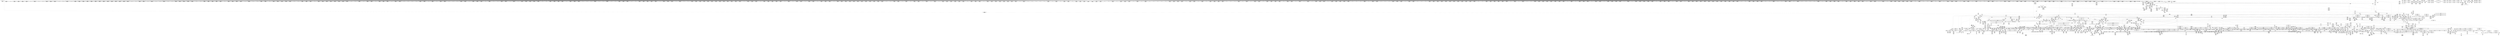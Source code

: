 digraph {
	CE0x58a9a20 [shape=record,shape=Mrecord,label="{CE0x58a9a20|current_has_perm:tsk|Function::current_has_perm&Arg::tsk::|*SummSource*}"]
	CE0x5903950 [shape=record,shape=Mrecord,label="{CE0x5903950|__rcu_read_unlock:tmp7|include/linux/rcupdate.h,245|*SummSink*}"]
	CE0x587eb50 [shape=record,shape=Mrecord,label="{CE0x587eb50|2472:_%struct.cred*,_2752:_%struct.signal_struct*,_:_CRE_2928,2929_}"]
	CE0x585aa20 [shape=record,shape=Mrecord,label="{CE0x585aa20|2472:_%struct.cred*,_2752:_%struct.signal_struct*,_:_CRE_2504,2508_|*MultipleSource*|Function::selinux_task_setrlimit&Arg::p::|security/selinux/hooks.c,3622}"]
	CE0x58a7d30 [shape=record,shape=Mrecord,label="{CE0x58a7d30|i16_2|*Constant*}"]
	CE0x59605a0 [shape=record,shape=Mrecord,label="{CE0x59605a0|rcu_lock_release:tmp1}"]
	CE0x588fd30 [shape=record,shape=Mrecord,label="{CE0x588fd30|2472:_%struct.cred*,_2752:_%struct.signal_struct*,_:_CRE_6309,6310_}"]
	CE0x5983110 [shape=record,shape=Mrecord,label="{CE0x5983110|_call_void_lock_release(%struct.lockdep_map*_%map,_i32_1,_i64_ptrtoint_(i8*_blockaddress(_rcu_lock_release,_%__here)_to_i64))_#10,_!dbg_!27716|include/linux/rcupdate.h,423|*SummSink*}"]
	CE0x584d8e0 [shape=record,shape=Mrecord,label="{CE0x584d8e0|2472:_%struct.cred*,_2752:_%struct.signal_struct*,_:_CRE_368,376_|*MultipleSource*|Function::selinux_task_setrlimit&Arg::p::|security/selinux/hooks.c,3622}"]
	CE0x5887f80 [shape=record,shape=Mrecord,label="{CE0x5887f80|2472:_%struct.cred*,_2752:_%struct.signal_struct*,_:_CRE_5856,5860_|*MultipleSource*|Function::selinux_task_setrlimit&Arg::p::|security/selinux/hooks.c,3622}"]
	CE0x587d3e0 [shape=record,shape=Mrecord,label="{CE0x587d3e0|2472:_%struct.cred*,_2752:_%struct.signal_struct*,_:_CRE_2913,2914_}"]
	CE0x583a860 [shape=record,shape=Mrecord,label="{CE0x583a860|i64*_getelementptr_inbounds_(_6_x_i64_,_6_x_i64_*___llvm_gcov_ctr286,_i64_0,_i64_5)|*Constant*|*SummSink*}"]
	CE0x589f110 [shape=record,shape=Mrecord,label="{CE0x589f110|2472:_%struct.cred*,_2752:_%struct.signal_struct*,_:_CRE_10632,10640_|*MultipleSource*|Function::selinux_task_setrlimit&Arg::p::|security/selinux/hooks.c,3622}"]
	CE0x58ccf40 [shape=record,shape=Mrecord,label="{CE0x58ccf40|i64_4|*Constant*|*SummSource*}"]
	CE0x592ef00 [shape=record,shape=Mrecord,label="{CE0x592ef00|rcu_lock_acquire:tmp5|include/linux/rcupdate.h,418}"]
	CE0x595f220 [shape=record,shape=Mrecord,label="{CE0x595f220|i64*_getelementptr_inbounds_(_4_x_i64_,_4_x_i64_*___llvm_gcov_ctr129,_i64_0,_i64_1)|*Constant*}"]
	CE0x58a6740 [shape=record,shape=Mrecord,label="{CE0x58a6740|current_has_perm:call2|security/selinux/hooks.c,1544|*SummSource*}"]
	CE0x591c350 [shape=record,shape=Mrecord,label="{CE0x591c350|rcu_read_lock:tmp15|include/linux/rcupdate.h,882}"]
	CE0x58dedb0 [shape=record,shape=Mrecord,label="{CE0x58dedb0|rcu_read_lock:tobool1|include/linux/rcupdate.h,882|*SummSource*}"]
	CE0x58c40e0 [shape=record,shape=Mrecord,label="{CE0x58c40e0|current_sid:tmp2}"]
	CE0x595f950 [shape=record,shape=Mrecord,label="{CE0x595f950|rcu_lock_release:bb|*SummSink*}"]
	CE0x59328b0 [shape=record,shape=Mrecord,label="{CE0x59328b0|rcu_lock_release:tmp|*SummSink*}"]
	CE0x5849170 [shape=record,shape=Mrecord,label="{CE0x5849170|2472:_%struct.cred*,_2752:_%struct.signal_struct*,_:_CRE_576,584_|*MultipleSource*|Function::selinux_task_setrlimit&Arg::p::|security/selinux/hooks.c,3622}"]
	CE0x5884cf0 [shape=record,shape=Mrecord,label="{CE0x5884cf0|2472:_%struct.cred*,_2752:_%struct.signal_struct*,_:_CRE_3048,3056_|*MultipleSource*|Function::selinux_task_setrlimit&Arg::p::|security/selinux/hooks.c,3622}"]
	CE0x587f4b0 [shape=record,shape=Mrecord,label="{CE0x587f4b0|2472:_%struct.cred*,_2752:_%struct.signal_struct*,_:_CRE_2934,2935_}"]
	CE0x5938310 [shape=record,shape=Mrecord,label="{CE0x5938310|rcu_lock_release:tmp3|*SummSource*}"]
	CE0x58be170 [shape=record,shape=Mrecord,label="{CE0x58be170|i64_3|*Constant*}"]
	CE0x58c8750 [shape=record,shape=Mrecord,label="{CE0x58c8750|current_sid:tmp11|security/selinux/hooks.c,218|*SummSource*}"]
	CE0x5937fc0 [shape=record,shape=Mrecord,label="{CE0x5937fc0|rcu_read_unlock:do.body}"]
	CE0x591b710 [shape=record,shape=Mrecord,label="{CE0x591b710|__preempt_count_add:tmp7|./arch/x86/include/asm/preempt.h,73}"]
	CE0x58cd0b0 [shape=record,shape=Mrecord,label="{CE0x58cd0b0|current_sid:tmp9|security/selinux/hooks.c,218}"]
	CE0x58975a0 [shape=record,shape=Mrecord,label="{CE0x58975a0|2472:_%struct.cred*,_2752:_%struct.signal_struct*,_:_CRE_6448,6456_|*MultipleSource*|Function::selinux_task_setrlimit&Arg::p::|security/selinux/hooks.c,3622}"]
	CE0x59300f0 [shape=record,shape=Mrecord,label="{CE0x59300f0|rcu_read_unlock:call|include/linux/rcupdate.h,933|*SummSource*}"]
	CE0x58facd0 [shape=record,shape=Mrecord,label="{CE0x58facd0|rcu_read_unlock:tmp19|include/linux/rcupdate.h,933|*SummSource*}"]
	CE0x58d02e0 [shape=record,shape=Mrecord,label="{CE0x58d02e0|rcu_read_lock:call|include/linux/rcupdate.h,882}"]
	CE0x585f750 [shape=record,shape=Mrecord,label="{CE0x585f750|2472:_%struct.cred*,_2752:_%struct.signal_struct*,_:_CRE_2672,2680_|*MultipleSource*|Function::selinux_task_setrlimit&Arg::p::|security/selinux/hooks.c,3622}"]
	CE0x588d4d0 [shape=record,shape=Mrecord,label="{CE0x588d4d0|2472:_%struct.cred*,_2752:_%struct.signal_struct*,_:_CRE_6256,6264_|*MultipleSource*|Function::selinux_task_setrlimit&Arg::p::|security/selinux/hooks.c,3622}"]
	CE0x58e52b0 [shape=record,shape=Mrecord,label="{CE0x58e52b0|cred_sid:tmp3|*SummSink*}"]
	CE0x58b6240 [shape=record,shape=Mrecord,label="{CE0x58b6240|selinux_task_setrlimit:tmp5|security/selinux/hooks.c,3628|*SummSource*}"]
	CE0x5962ec0 [shape=record,shape=Mrecord,label="{CE0x5962ec0|i64*_getelementptr_inbounds_(_4_x_i64_,_4_x_i64_*___llvm_gcov_ctr129,_i64_0,_i64_0)|*Constant*|*SummSink*}"]
	CE0x597afa0 [shape=record,shape=Mrecord,label="{CE0x597afa0|__rcu_read_lock:tmp3|*SummSink*}"]
	CE0x58dfdb0 [shape=record,shape=Mrecord,label="{CE0x58dfdb0|current_sid:security|security/selinux/hooks.c,218|*SummSource*}"]
	CE0x584d670 [shape=record,shape=Mrecord,label="{CE0x584d670|2472:_%struct.cred*,_2752:_%struct.signal_struct*,_:_CRE_360,368_|*MultipleSource*|Function::selinux_task_setrlimit&Arg::p::|security/selinux/hooks.c,3622}"]
	CE0x58bfc80 [shape=record,shape=Mrecord,label="{CE0x58bfc80|task_sid:call|security/selinux/hooks.c,208}"]
	CE0x58bfcf0 [shape=record,shape=Mrecord,label="{CE0x58bfcf0|task_sid:tobool1|security/selinux/hooks.c,208|*SummSource*}"]
	CE0x58cfaf0 [shape=record,shape=Mrecord,label="{CE0x58cfaf0|rcu_read_lock:land.lhs.true2|*SummSink*}"]
	CE0x5937dc0 [shape=record,shape=Mrecord,label="{CE0x5937dc0|rcu_read_unlock:do.end|*SummSource*}"]
	CE0x58a3400 [shape=record,shape=Mrecord,label="{CE0x58a3400|current_has_perm:tmp1|*SummSource*}"]
	CE0x587d700 [shape=record,shape=Mrecord,label="{CE0x587d700|2472:_%struct.cred*,_2752:_%struct.signal_struct*,_:_CRE_2915,2916_}"]
	CE0x5887350 [shape=record,shape=Mrecord,label="{CE0x5887350|2472:_%struct.cred*,_2752:_%struct.signal_struct*,_:_CRE_3148,3152_|*MultipleSource*|Function::selinux_task_setrlimit&Arg::p::|security/selinux/hooks.c,3622}"]
	CE0x582b800 [shape=record,shape=Mrecord,label="{CE0x582b800|i64*_getelementptr_inbounds_(_11_x_i64_,_11_x_i64_*___llvm_gcov_ctr125,_i64_0,_i64_1)|*Constant*}"]
	CE0x58d5380 [shape=record,shape=Mrecord,label="{CE0x58d5380|current_sid:call4|security/selinux/hooks.c,218|*SummSink*}"]
	CE0x58ef640 [shape=record,shape=Mrecord,label="{CE0x58ef640|task_sid:tmp12|security/selinux/hooks.c,208|*SummSource*}"]
	CE0x5829a10 [shape=record,shape=Mrecord,label="{CE0x5829a10|2472:_%struct.cred*,_2752:_%struct.signal_struct*,_:_CRE_692,693_}"]
	CE0x5893a20 [shape=record,shape=Mrecord,label="{CE0x5893a20|2472:_%struct.cred*,_2752:_%struct.signal_struct*,_:_CRE_6348,6349_}"]
	CE0x59790e0 [shape=record,shape=Mrecord,label="{CE0x59790e0|i64*_getelementptr_inbounds_(_4_x_i64_,_4_x_i64_*___llvm_gcov_ctr130,_i64_0,_i64_3)|*Constant*|*SummSource*}"]
	CE0x58c25f0 [shape=record,shape=Mrecord,label="{CE0x58c25f0|current_sid:tmp8|security/selinux/hooks.c,218|*SummSource*}"]
	CE0x5835240 [shape=record,shape=Mrecord,label="{CE0x5835240|selinux_task_setrlimit:tmp|*SummSource*}"]
	CE0x58c99c0 [shape=record,shape=Mrecord,label="{CE0x58c99c0|current_sid:do.body|*SummSink*}"]
	CE0x58c11e0 [shape=record,shape=Mrecord,label="{CE0x58c11e0|current_sid:if.then|*SummSink*}"]
	CE0x58fa320 [shape=record,shape=Mrecord,label="{CE0x58fa320|i64*_getelementptr_inbounds_(_11_x_i64_,_11_x_i64_*___llvm_gcov_ctr132,_i64_0,_i64_9)|*Constant*}"]
	CE0x5833d20 [shape=record,shape=Mrecord,label="{CE0x5833d20|2472:_%struct.cred*,_2752:_%struct.signal_struct*,_:_CRE_512,520_|*MultipleSource*|Function::selinux_task_setrlimit&Arg::p::|security/selinux/hooks.c,3622}"]
	CE0x5907a40 [shape=record,shape=Mrecord,label="{CE0x5907a40|__preempt_count_sub:tmp1|*SummSink*}"]
	CE0x58c41c0 [shape=record,shape=Mrecord,label="{CE0x58c41c0|current_sid:tmp2|*SummSink*}"]
	CE0x585f000 [shape=record,shape=Mrecord,label="{CE0x585f000|2472:_%struct.cred*,_2752:_%struct.signal_struct*,_:_CRE_2648,2656_|*MultipleSource*|Function::selinux_task_setrlimit&Arg::p::|security/selinux/hooks.c,3622}"]
	CE0x58559e0 [shape=record,shape=Mrecord,label="{CE0x58559e0|2472:_%struct.cred*,_2752:_%struct.signal_struct*,_:_CRE_1968,1976_|*MultipleSource*|Function::selinux_task_setrlimit&Arg::p::|security/selinux/hooks.c,3622}"]
	CE0x58ff1d0 [shape=record,shape=Mrecord,label="{CE0x58ff1d0|GLOBAL:rcu_lock_release|*Constant*}"]
	CE0x5917f70 [shape=record,shape=Mrecord,label="{CE0x5917f70|__preempt_count_add:tmp3|*SummSource*}"]
	CE0x592fe00 [shape=record,shape=Mrecord,label="{CE0x592fe00|rcu_lock_acquire:__here}"]
	CE0x591e190 [shape=record,shape=Mrecord,label="{CE0x591e190|_call_void_lockdep_rcu_suspicious(i8*_getelementptr_inbounds_(_25_x_i8_,_25_x_i8_*_.str45,_i32_0,_i32_0),_i32_883,_i8*_getelementptr_inbounds_(_42_x_i8_,_42_x_i8_*_.str46,_i32_0,_i32_0))_#10,_!dbg_!27728|include/linux/rcupdate.h,882}"]
	CE0x5880c20 [shape=record,shape=Mrecord,label="{CE0x5880c20|2472:_%struct.cred*,_2752:_%struct.signal_struct*,_:_CRE_2949,2950_}"]
	CE0x5881bc0 [shape=record,shape=Mrecord,label="{CE0x5881bc0|2472:_%struct.cred*,_2752:_%struct.signal_struct*,_:_CRE_2959,2960_}"]
	CE0x5935050 [shape=record,shape=Mrecord,label="{CE0x5935050|i64_ptrtoint_(i8*_blockaddress(_rcu_lock_acquire,_%__here)_to_i64)|*Constant*|*SummSource*}"]
	CE0x58b57f0 [shape=record,shape=Mrecord,label="{CE0x58b57f0|selinux_task_setrlimit:tmp4|*LoadInst*|security/selinux/hooks.c,3628|*SummSink*}"]
	CE0x59b55a0 [shape=record,shape=Mrecord,label="{CE0x59b55a0|__preempt_count_sub:tmp5|./arch/x86/include/asm/preempt.h,77|*SummSink*}"]
	CE0x58a4ad0 [shape=record,shape=Mrecord,label="{CE0x58a4ad0|i8*_getelementptr_inbounds_(_45_x_i8_,_45_x_i8_*_.str12,_i32_0,_i32_0)|*Constant*|*SummSink*}"]
	CE0x58837e0 [shape=record,shape=Mrecord,label="{CE0x58837e0|2472:_%struct.cred*,_2752:_%struct.signal_struct*,_:_CRE_2976,2980_|*MultipleSource*|Function::selinux_task_setrlimit&Arg::p::|security/selinux/hooks.c,3622}"]
	CE0x58d47a0 [shape=record,shape=Mrecord,label="{CE0x58d47a0|i64*_getelementptr_inbounds_(_11_x_i64_,_11_x_i64_*___llvm_gcov_ctr125,_i64_0,_i64_10)|*Constant*|*SummSink*}"]
	"CONST[source:0(mediator),value:2(dynamic)][purpose:{object}][SnkIdx:1]"
	CE0x595ec50 [shape=record,shape=Mrecord,label="{CE0x595ec50|__preempt_count_sub:bb|*SummSource*}"]
	CE0x58d5cc0 [shape=record,shape=Mrecord,label="{CE0x58d5cc0|_ret_%struct.task_struct*_%tmp4,_!dbg_!27714|./arch/x86/include/asm/current.h,14|*SummSource*}"]
	CE0x5932310 [shape=record,shape=Mrecord,label="{CE0x5932310|GLOBAL:rcu_read_unlock.__warned|Global_var:rcu_read_unlock.__warned|*SummSink*}"]
	CE0x5924460 [shape=record,shape=Mrecord,label="{CE0x5924460|rcu_read_lock:tmp19|include/linux/rcupdate.h,882}"]
	CE0x5891630 [shape=record,shape=Mrecord,label="{CE0x5891630|2472:_%struct.cred*,_2752:_%struct.signal_struct*,_:_CRE_6325,6326_}"]
	CE0x59268a0 [shape=record,shape=Mrecord,label="{CE0x59268a0|cred_sid:sid|security/selinux/hooks.c,197|*SummSource*}"]
	CE0x5883ba0 [shape=record,shape=Mrecord,label="{CE0x5883ba0|2472:_%struct.cred*,_2752:_%struct.signal_struct*,_:_CRE_2984,2988_|*MultipleSource*|Function::selinux_task_setrlimit&Arg::p::|security/selinux/hooks.c,3622}"]
	CE0x5931190 [shape=record,shape=Mrecord,label="{CE0x5931190|rcu_read_unlock:tmp3|*SummSource*}"]
	CE0x5926b50 [shape=record,shape=Mrecord,label="{CE0x5926b50|4:_i32,_:_CRE_4,8_|*MultipleSource*|security/selinux/hooks.c,196|security/selinux/hooks.c,197|*LoadInst*|security/selinux/hooks.c,196}"]
	CE0x5935740 [shape=record,shape=Mrecord,label="{CE0x5935740|rcu_read_unlock:tmp9|include/linux/rcupdate.h,933|*SummSource*}"]
	CE0x5975440 [shape=record,shape=Mrecord,label="{CE0x5975440|i64*_getelementptr_inbounds_(_4_x_i64_,_4_x_i64_*___llvm_gcov_ctr135,_i64_0,_i64_0)|*Constant*|*SummSource*}"]
	CE0x58b5020 [shape=record,shape=Mrecord,label="{CE0x58b5020|selinux_task_setrlimit:tmp12|security/selinux/hooks.c,3631|*SummSource*}"]
	CE0x58b19d0 [shape=record,shape=Mrecord,label="{CE0x58b19d0|selinux_task_setrlimit:add.ptr|security/selinux/hooks.c,3622|*SummSource*}"]
	CE0x589fa00 [shape=record,shape=Mrecord,label="{CE0x589fa00|current_sid:tmp12|security/selinux/hooks.c,218|*SummSink*}"]
	CE0x58464f0 [shape=record,shape=Mrecord,label="{CE0x58464f0|2472:_%struct.cred*,_2752:_%struct.signal_struct*,_:_CRE_472,480_|*MultipleSource*|Function::selinux_task_setrlimit&Arg::p::|security/selinux/hooks.c,3622}"]
	CE0x58fd9c0 [shape=record,shape=Mrecord,label="{CE0x58fd9c0|rcu_lock_release:map|Function::rcu_lock_release&Arg::map::|*SummSink*}"]
	CE0x58bd470 [shape=record,shape=Mrecord,label="{CE0x58bd470|current_sid:tmp15|security/selinux/hooks.c,218|*SummSource*}"]
	CE0x58426a0 [shape=record,shape=Mrecord,label="{CE0x58426a0|2472:_%struct.cred*,_2752:_%struct.signal_struct*,_:_CRE_2336,2344_|*MultipleSource*|Function::selinux_task_setrlimit&Arg::p::|security/selinux/hooks.c,3622}"]
	CE0x588baa0 [shape=record,shape=Mrecord,label="{CE0x588baa0|2472:_%struct.cred*,_2752:_%struct.signal_struct*,_:_CRE_6176,6180_|*MultipleSource*|Function::selinux_task_setrlimit&Arg::p::|security/selinux/hooks.c,3622}"]
	CE0x58ff720 [shape=record,shape=Mrecord,label="{CE0x58ff720|__rcu_read_lock:do.body}"]
	CE0x592b2d0 [shape=record,shape=Mrecord,label="{CE0x592b2d0|__rcu_read_lock:tmp|*SummSink*}"]
	CE0x588b040 [shape=record,shape=Mrecord,label="{CE0x588b040|2472:_%struct.cred*,_2752:_%struct.signal_struct*,_:_CRE_6136,6140_|*MultipleSource*|Function::selinux_task_setrlimit&Arg::p::|security/selinux/hooks.c,3622}"]
	CE0x58842e0 [shape=record,shape=Mrecord,label="{CE0x58842e0|2472:_%struct.cred*,_2752:_%struct.signal_struct*,_:_CRE_3008,3024_|*MultipleSource*|Function::selinux_task_setrlimit&Arg::p::|security/selinux/hooks.c,3622}"]
	CE0x59057f0 [shape=record,shape=Mrecord,label="{CE0x59057f0|GLOBAL:lock_acquire|*Constant*|*SummSink*}"]
	CE0x5853290 [shape=record,shape=Mrecord,label="{CE0x5853290|2472:_%struct.cred*,_2752:_%struct.signal_struct*,_:_CRE_1840,1844_|*MultipleSource*|Function::selinux_task_setrlimit&Arg::p::|security/selinux/hooks.c,3622}"]
	CE0x58e0170 [shape=record,shape=Mrecord,label="{CE0x58e0170|current_sid:tmp22|security/selinux/hooks.c,218}"]
	CE0x5853ca0 [shape=record,shape=Mrecord,label="{CE0x5853ca0|2472:_%struct.cred*,_2752:_%struct.signal_struct*,_:_CRE_1872,1880_|*MultipleSource*|Function::selinux_task_setrlimit&Arg::p::|security/selinux/hooks.c,3622}"]
	CE0x583f370 [shape=record,shape=Mrecord,label="{CE0x583f370|2472:_%struct.cred*,_2752:_%struct.signal_struct*,_:_CRE_2104,2112_|*MultipleSource*|Function::selinux_task_setrlimit&Arg::p::|security/selinux/hooks.c,3622}"]
	CE0x582f6b0 [shape=record,shape=Mrecord,label="{CE0x582f6b0|2472:_%struct.cred*,_2752:_%struct.signal_struct*,_:_CRE_440,448_|*MultipleSource*|Function::selinux_task_setrlimit&Arg::p::|security/selinux/hooks.c,3622}"]
	CE0x584fb40 [shape=record,shape=Mrecord,label="{CE0x584fb40|current_has_perm:call|security/selinux/hooks.c,1542|*SummSource*}"]
	CE0x58c9e80 [shape=record,shape=Mrecord,label="{CE0x58c9e80|task_sid:tmp17|security/selinux/hooks.c,208|*SummSource*}"]
	CE0x5838290 [shape=record,shape=Mrecord,label="{CE0x5838290|2472:_%struct.cred*,_2752:_%struct.signal_struct*,_:_CRE_464,472_|*MultipleSource*|Function::selinux_task_setrlimit&Arg::p::|security/selinux/hooks.c,3622}"]
	CE0x5896e00 [shape=record,shape=Mrecord,label="{CE0x5896e00|2472:_%struct.cred*,_2752:_%struct.signal_struct*,_:_CRE_6424,6432_|*MultipleSource*|Function::selinux_task_setrlimit&Arg::p::|security/selinux/hooks.c,3622}"]
	CE0x5974210 [shape=record,shape=Mrecord,label="{CE0x5974210|i64_1|*Constant*}"]
	CE0x595dce0 [shape=record,shape=Mrecord,label="{CE0x595dce0|GLOBAL:__preempt_count_sub|*Constant*|*SummSource*}"]
	CE0x585f9c0 [shape=record,shape=Mrecord,label="{CE0x585f9c0|2472:_%struct.cred*,_2752:_%struct.signal_struct*,_:_CRE_2680,2688_|*MultipleSource*|Function::selinux_task_setrlimit&Arg::p::|security/selinux/hooks.c,3622}"]
	CE0x58b3bd0 [shape=record,shape=Mrecord,label="{CE0x58b3bd0|_ret_i32_%call2,_!dbg_!27718|security/selinux/hooks.c,1544|*SummSink*}"]
	CE0x58edb60 [shape=record,shape=Mrecord,label="{CE0x58edb60|_ret_void,_!dbg_!27717|include/linux/rcupdate.h,240|*SummSink*}"]
	CE0x583c9d0 [shape=record,shape=Mrecord,label="{CE0x583c9d0|2472:_%struct.cred*,_2752:_%struct.signal_struct*,_:_CRE_0,8_|*MultipleSource*|Function::selinux_task_setrlimit&Arg::p::|security/selinux/hooks.c,3622}"]
	CE0x58e3d30 [shape=record,shape=Mrecord,label="{CE0x58e3d30|_call_void___rcu_read_lock()_#10,_!dbg_!27710|include/linux/rcupdate.h,879}"]
	CE0x5894830 [shape=record,shape=Mrecord,label="{CE0x5894830|2472:_%struct.cred*,_2752:_%struct.signal_struct*,_:_CRE_6357,6358_}"]
	CE0x58d2c10 [shape=record,shape=Mrecord,label="{CE0x58d2c10|i64_4|*Constant*}"]
	CE0x5904a70 [shape=record,shape=Mrecord,label="{CE0x5904a70|__preempt_count_add:tmp1|*SummSink*}"]
	CE0x58da000 [shape=record,shape=Mrecord,label="{CE0x58da000|rcu_read_unlock:entry}"]
	CE0x58bf3d0 [shape=record,shape=Mrecord,label="{CE0x58bf3d0|%struct.task_struct*_(%struct.task_struct**)*_asm_movq_%gs:$_1:P_,$0_,_r,im,_dirflag_,_fpsr_,_flags_|*SummSource*}"]
	CE0x5831650 [shape=record,shape=Mrecord,label="{CE0x5831650|selinux_task_setrlimit:if.end|*SummSource*}"]
	CE0x58ba000 [shape=record,shape=Mrecord,label="{CE0x58ba000|avc_has_perm:auditdata|Function::avc_has_perm&Arg::auditdata::|*SummSource*}"]
	CE0x58eda50 [shape=record,shape=Mrecord,label="{CE0x58eda50|_ret_void,_!dbg_!27717|include/linux/rcupdate.h,240|*SummSource*}"]
	CE0x58ebae0 [shape=record,shape=Mrecord,label="{CE0x58ebae0|rcu_read_lock:call|include/linux/rcupdate.h,882|*SummSource*}"]
	CE0x592f4c0 [shape=record,shape=Mrecord,label="{CE0x592f4c0|rcu_lock_acquire:tmp2|*SummSink*}"]
	CE0x582da70 [shape=record,shape=Mrecord,label="{CE0x582da70|current_sid:tmp4|security/selinux/hooks.c,218}"]
	CE0x5905020 [shape=record,shape=Mrecord,label="{CE0x5905020|i64*_getelementptr_inbounds_(_4_x_i64_,_4_x_i64_*___llvm_gcov_ctr133,_i64_0,_i64_2)|*Constant*}"]
	CE0x587dbb0 [shape=record,shape=Mrecord,label="{CE0x587dbb0|2472:_%struct.cred*,_2752:_%struct.signal_struct*,_:_CRE_2918,2919_}"]
	CE0x5838cf0 [shape=record,shape=Mrecord,label="{CE0x5838cf0|2472:_%struct.cred*,_2752:_%struct.signal_struct*,_:_CRE_8,16_|*MultipleSource*|Function::selinux_task_setrlimit&Arg::p::|security/selinux/hooks.c,3622}"]
	CE0x582f9c0 [shape=record,shape=Mrecord,label="{CE0x582f9c0|_call_void_mcount()_#3}"]
	CE0x58c9020 [shape=record,shape=Mrecord,label="{CE0x58c9020|i64*_getelementptr_inbounds_(_13_x_i64_,_13_x_i64_*___llvm_gcov_ctr126,_i64_0,_i64_0)|*Constant*|*SummSink*}"]
	CE0x58b3ea0 [shape=record,shape=Mrecord,label="{CE0x58b3ea0|i64*_getelementptr_inbounds_(_6_x_i64_,_6_x_i64_*___llvm_gcov_ctr286,_i64_0,_i64_4)|*Constant*}"]
	CE0x58ae470 [shape=record,shape=Mrecord,label="{CE0x58ae470|_ret_i32_%tmp6,_!dbg_!27716|security/selinux/hooks.c,197}"]
	CE0x589d810 [shape=record,shape=Mrecord,label="{CE0x589d810|2472:_%struct.cred*,_2752:_%struct.signal_struct*,_:_CRE_10572,10576_|*MultipleSource*|Function::selinux_task_setrlimit&Arg::p::|security/selinux/hooks.c,3622}"]
	CE0x5881710 [shape=record,shape=Mrecord,label="{CE0x5881710|2472:_%struct.cred*,_2752:_%struct.signal_struct*,_:_CRE_2956,2957_}"]
	CE0x5901210 [shape=record,shape=Mrecord,label="{CE0x5901210|__rcu_read_lock:bb}"]
	CE0x58fac60 [shape=record,shape=Mrecord,label="{CE0x58fac60|rcu_read_unlock:tmp19|include/linux/rcupdate.h,933}"]
	CE0x58c8b60 [shape=record,shape=Mrecord,label="{CE0x58c8b60|current_sid:tmp12|security/selinux/hooks.c,218|*SummSource*}"]
	CE0x58fd560 [shape=record,shape=Mrecord,label="{CE0x58fd560|rcu_lock_release:entry|*SummSource*}"]
	CE0x58a4020 [shape=record,shape=Mrecord,label="{CE0x58a4020|GLOBAL:lockdep_rcu_suspicious|*Constant*|*SummSink*}"]
	CE0x58ec4e0 [shape=record,shape=Mrecord,label="{CE0x58ec4e0|task_sid:do.end6|*SummSink*}"]
	CE0x5905f40 [shape=record,shape=Mrecord,label="{CE0x5905f40|__rcu_read_lock:tmp2}"]
	CE0x58c4800 [shape=record,shape=Mrecord,label="{CE0x58c4800|_call_void_lockdep_rcu_suspicious(i8*_getelementptr_inbounds_(_25_x_i8_,_25_x_i8_*_.str3,_i32_0,_i32_0),_i32_218,_i8*_getelementptr_inbounds_(_45_x_i8_,_45_x_i8_*_.str12,_i32_0,_i32_0))_#10,_!dbg_!27727|security/selinux/hooks.c,218}"]
	CE0x58b1140 [shape=record,shape=Mrecord,label="{CE0x58b1140|selinux_task_setrlimit:resource|Function::selinux_task_setrlimit&Arg::resource::|*SummSource*}"]
	CE0x59630a0 [shape=record,shape=Mrecord,label="{CE0x59630a0|COLLAPSED:_GCMRE___llvm_gcov_ctr129_internal_global_4_x_i64_zeroinitializer:_elem_0:default:}"]
	CE0x58e0f90 [shape=record,shape=Mrecord,label="{CE0x58e0f90|current_sid:sid|security/selinux/hooks.c,220|*SummSink*}"]
	CE0x58b24b0 [shape=record,shape=Mrecord,label="{CE0x58b24b0|selinux_task_setrlimit:tmp10|security/selinux/hooks.c,3629}"]
	CE0x582e540 [shape=record,shape=Mrecord,label="{CE0x582e540|2472:_%struct.cred*,_2752:_%struct.signal_struct*,_:_CRE_224,232_|*MultipleSource*|Function::selinux_task_setrlimit&Arg::p::|security/selinux/hooks.c,3622}"]
	CE0x593c890 [shape=record,shape=Mrecord,label="{CE0x593c890|_call_void_lockdep_rcu_suspicious(i8*_getelementptr_inbounds_(_25_x_i8_,_25_x_i8_*_.str45,_i32_0,_i32_0),_i32_934,_i8*_getelementptr_inbounds_(_44_x_i8_,_44_x_i8_*_.str47,_i32_0,_i32_0))_#10,_!dbg_!27726|include/linux/rcupdate.h,933}"]
	CE0x585b970 [shape=record,shape=Mrecord,label="{CE0x585b970|2472:_%struct.cred*,_2752:_%struct.signal_struct*,_:_CRE_2525,2526_}"]
	CE0x58933e0 [shape=record,shape=Mrecord,label="{CE0x58933e0|2472:_%struct.cred*,_2752:_%struct.signal_struct*,_:_CRE_6344,6345_}"]
	CE0x58355c0 [shape=record,shape=Mrecord,label="{CE0x58355c0|2472:_%struct.cred*,_2752:_%struct.signal_struct*,_:_CRE_408,416_|*MultipleSource*|Function::selinux_task_setrlimit&Arg::p::|security/selinux/hooks.c,3622}"]
	CE0x5880900 [shape=record,shape=Mrecord,label="{CE0x5880900|2472:_%struct.cred*,_2752:_%struct.signal_struct*,_:_CRE_2947,2948_}"]
	CE0x5962d50 [shape=record,shape=Mrecord,label="{CE0x5962d50|__preempt_count_add:tmp|*SummSink*}"]
	CE0x58de660 [shape=record,shape=Mrecord,label="{CE0x58de660|rcu_read_lock:do.end}"]
	CE0x582a410 [shape=record,shape=Mrecord,label="{CE0x582a410|2472:_%struct.cred*,_2752:_%struct.signal_struct*,_:_CRE_698,699_}"]
	CE0x5847a90 [shape=record,shape=Mrecord,label="{CE0x5847a90|2472:_%struct.cred*,_2752:_%struct.signal_struct*,_:_CRE_88,92_|*MultipleSource*|Function::selinux_task_setrlimit&Arg::p::|security/selinux/hooks.c,3622}"]
	CE0x58cd800 [shape=record,shape=Mrecord,label="{CE0x58cd800|current_sid:tmp}"]
	CE0x5918fd0 [shape=record,shape=Mrecord,label="{CE0x5918fd0|__preempt_count_sub:tmp3|*SummSink*}"]
	CE0x585eb20 [shape=record,shape=Mrecord,label="{CE0x585eb20|2472:_%struct.cred*,_2752:_%struct.signal_struct*,_:_CRE_2608,2616_|*MultipleSource*|Function::selinux_task_setrlimit&Arg::p::|security/selinux/hooks.c,3622}"]
	CE0x5888bb0 [shape=record,shape=Mrecord,label="{CE0x5888bb0|2472:_%struct.cred*,_2752:_%struct.signal_struct*,_:_CRE_5896,5904_|*MultipleSource*|Function::selinux_task_setrlimit&Arg::p::|security/selinux/hooks.c,3622}"]
	CE0x59623f0 [shape=record,shape=Mrecord,label="{CE0x59623f0|_call_void_asm_addl_$1,_%gs:$0_,_*m,ri,*m,_dirflag_,_fpsr_,_flags_(i32*___preempt_count,_i32_%val,_i32*___preempt_count)_#3,_!dbg_!27714,_!srcloc_!27717|./arch/x86/include/asm/preempt.h,72}"]
	CE0x589df90 [shape=record,shape=Mrecord,label="{CE0x589df90|2472:_%struct.cred*,_2752:_%struct.signal_struct*,_:_CRE_10592,10600_|*MultipleSource*|Function::selinux_task_setrlimit&Arg::p::|security/selinux/hooks.c,3622}"]
	CE0x5932e10 [shape=record,shape=Mrecord,label="{CE0x5932e10|rcu_read_unlock:tmp}"]
	CE0x59336c0 [shape=record,shape=Mrecord,label="{CE0x59336c0|i64*_getelementptr_inbounds_(_4_x_i64_,_4_x_i64_*___llvm_gcov_ctr130,_i64_0,_i64_1)|*Constant*}"]
	CE0x592b810 [shape=record,shape=Mrecord,label="{CE0x592b810|rcu_read_unlock:tmp11|include/linux/rcupdate.h,933}"]
	CE0x58560e0 [shape=record,shape=Mrecord,label="{CE0x58560e0|2472:_%struct.cred*,_2752:_%struct.signal_struct*,_:_CRE_1984,2016_|*MultipleSource*|Function::selinux_task_setrlimit&Arg::p::|security/selinux/hooks.c,3622}"]
	CE0x58baa00 [shape=record,shape=Mrecord,label="{CE0x58baa00|current_sid:bb|*SummSource*}"]
	CE0x5838420 [shape=record,shape=Mrecord,label="{CE0x5838420|selinux_task_setrlimit:rlim_max|security/selinux/hooks.c,3628|*SummSource*}"]
	CE0x5901a10 [shape=record,shape=Mrecord,label="{CE0x5901a10|__rcu_read_unlock:tmp6|include/linux/rcupdate.h,245}"]
	CE0x58ba1d0 [shape=record,shape=Mrecord,label="{CE0x58ba1d0|_ret_i32_%retval.0,_!dbg_!27728|security/selinux/avc.c,775|*SummSource*}"]
	CE0x590c1b0 [shape=record,shape=Mrecord,label="{CE0x590c1b0|rcu_read_unlock:tmp13|include/linux/rcupdate.h,933|*SummSource*}"]
	CE0x58dab00 [shape=record,shape=Mrecord,label="{CE0x58dab00|i64*_getelementptr_inbounds_(_2_x_i64_,_2_x_i64_*___llvm_gcov_ctr98,_i64_0,_i64_0)|*Constant*}"]
	CE0x581c7a0 [shape=record,shape=Mrecord,label="{CE0x581c7a0|current_sid:tmp3|*SummSink*}"]
	CE0x5960530 [shape=record,shape=Mrecord,label="{CE0x5960530|i64_1|*Constant*}"]
	CE0x587e6a0 [shape=record,shape=Mrecord,label="{CE0x587e6a0|2472:_%struct.cred*,_2752:_%struct.signal_struct*,_:_CRE_2925,2926_}"]
	CE0x593c5f0 [shape=record,shape=Mrecord,label="{CE0x593c5f0|rcu_read_unlock:tmp18|include/linux/rcupdate.h,933|*SummSource*}"]
	CE0x58e28e0 [shape=record,shape=Mrecord,label="{CE0x58e28e0|task_sid:tmp12|security/selinux/hooks.c,208}"]
	CE0x58e0900 [shape=record,shape=Mrecord,label="{CE0x58e0900|current_sid:tmp23|security/selinux/hooks.c,218|*SummSink*}"]
	CE0x581c390 [shape=record,shape=Mrecord,label="{CE0x581c390|i32_77|*Constant*|*SummSource*}"]
	CE0x5920470 [shape=record,shape=Mrecord,label="{CE0x5920470|rcu_read_unlock:tobool|include/linux/rcupdate.h,933|*SummSource*}"]
	CE0x58922b0 [shape=record,shape=Mrecord,label="{CE0x58922b0|2472:_%struct.cred*,_2752:_%struct.signal_struct*,_:_CRE_6333,6334_}"]
	CE0x582bd50 [shape=record,shape=Mrecord,label="{CE0x582bd50|task_sid:do.body}"]
	CE0x591d6b0 [shape=record,shape=Mrecord,label="{CE0x591d6b0|rcu_read_lock:tmp17|include/linux/rcupdate.h,882}"]
	CE0x58b4b00 [shape=record,shape=Mrecord,label="{CE0x58b4b00|selinux_task_setrlimit:tmp11|security/selinux/hooks.c,3631|*SummSink*}"]
	CE0x5839130 [shape=record,shape=Mrecord,label="{CE0x5839130|2472:_%struct.cred*,_2752:_%struct.signal_struct*,_:_CRE_208,216_|*MultipleSource*|Function::selinux_task_setrlimit&Arg::p::|security/selinux/hooks.c,3622}"]
	CE0x58c95c0 [shape=record,shape=Mrecord,label="{CE0x58c95c0|i64*_getelementptr_inbounds_(_2_x_i64_,_2_x_i64_*___llvm_gcov_ctr131,_i64_0,_i64_1)|*Constant*}"]
	CE0x58ad1d0 [shape=record,shape=Mrecord,label="{CE0x58ad1d0|task_sid:tmp27|security/selinux/hooks.c,208|*SummSource*}"]
	CE0x5833820 [shape=record,shape=Mrecord,label="{CE0x5833820|selinux_task_setrlimit:tmp7|security/selinux/hooks.c,3628|*SummSink*}"]
	CE0x58c9ef0 [shape=record,shape=Mrecord,label="{CE0x58c9ef0|task_sid:tmp17|security/selinux/hooks.c,208|*SummSink*}"]
	CE0x589bc00 [shape=record,shape=Mrecord,label="{CE0x589bc00|2472:_%struct.cred*,_2752:_%struct.signal_struct*,_:_CRE_6656,6660_|*MultipleSource*|Function::selinux_task_setrlimit&Arg::p::|security/selinux/hooks.c,3622}"]
	CE0x58ce5a0 [shape=record,shape=Mrecord,label="{CE0x58ce5a0|current_sid:tmp16|security/selinux/hooks.c,218|*SummSink*}"]
	CE0x5899720 [shape=record,shape=Mrecord,label="{CE0x5899720|2472:_%struct.cred*,_2752:_%struct.signal_struct*,_:_CRE_6536,6544_|*MultipleSource*|Function::selinux_task_setrlimit&Arg::p::|security/selinux/hooks.c,3622}"]
	CE0x584a5f0 [shape=record,shape=Mrecord,label="{CE0x584a5f0|2472:_%struct.cred*,_2752:_%struct.signal_struct*,_:_CRE_104,112_|*MultipleSource*|Function::selinux_task_setrlimit&Arg::p::|security/selinux/hooks.c,3622}"]
	CE0x58bdcb0 [shape=record,shape=Mrecord,label="{CE0x58bdcb0|rcu_read_lock:entry}"]
	CE0x59345d0 [shape=record,shape=Mrecord,label="{CE0x59345d0|rcu_read_unlock:tmp4|include/linux/rcupdate.h,933}"]
	CE0x58994b0 [shape=record,shape=Mrecord,label="{CE0x58994b0|2472:_%struct.cred*,_2752:_%struct.signal_struct*,_:_CRE_6528,6536_|*MultipleSource*|Function::selinux_task_setrlimit&Arg::p::|security/selinux/hooks.c,3622}"]
	CE0x591fa00 [shape=record,shape=Mrecord,label="{CE0x591fa00|rcu_read_lock:tmp1|*SummSource*}"]
	CE0x58826b0 [shape=record,shape=Mrecord,label="{CE0x58826b0|2472:_%struct.cred*,_2752:_%struct.signal_struct*,_:_CRE_2966,2967_}"]
	CE0x58e23e0 [shape=record,shape=Mrecord,label="{CE0x58e23e0|task_sid:if.end}"]
	CE0x58b7f20 [shape=record,shape=Mrecord,label="{CE0x58b7f20|task_sid:entry}"]
	CE0x5917ea0 [shape=record,shape=Mrecord,label="{CE0x5917ea0|__preempt_count_add:do.end}"]
	CE0x584db90 [shape=record,shape=Mrecord,label="{CE0x584db90|2472:_%struct.cred*,_2752:_%struct.signal_struct*,_:_CRE_376,384_|*MultipleSource*|Function::selinux_task_setrlimit&Arg::p::|security/selinux/hooks.c,3622}"]
	CE0x592dd80 [shape=record,shape=Mrecord,label="{CE0x592dd80|_ret_void,_!dbg_!27719|./arch/x86/include/asm/preempt.h,73|*SummSource*}"]
	CE0x591d790 [shape=record,shape=Mrecord,label="{CE0x591d790|rcu_read_lock:tmp17|include/linux/rcupdate.h,882|*SummSink*}"]
	CE0x58a49a0 [shape=record,shape=Mrecord,label="{CE0x58a49a0|i8*_getelementptr_inbounds_(_45_x_i8_,_45_x_i8_*_.str12,_i32_0,_i32_0)|*Constant*}"]
	CE0x58c1440 [shape=record,shape=Mrecord,label="{CE0x58c1440|task_sid:tmp19|security/selinux/hooks.c,208}"]
	CE0x5888940 [shape=record,shape=Mrecord,label="{CE0x5888940|2472:_%struct.cred*,_2752:_%struct.signal_struct*,_:_CRE_5888,5896_|*MultipleSource*|Function::selinux_task_setrlimit&Arg::p::|security/selinux/hooks.c,3622}"]
	CE0x58c2c70 [shape=record,shape=Mrecord,label="{CE0x58c2c70|current_sid:tmp1|*SummSource*}"]
	CE0x583fd80 [shape=record,shape=Mrecord,label="{CE0x583fd80|2472:_%struct.cred*,_2752:_%struct.signal_struct*,_:_CRE_2136,2144_|*MultipleSource*|Function::selinux_task_setrlimit&Arg::p::|security/selinux/hooks.c,3622}"]
	CE0x5937eb0 [shape=record,shape=Mrecord,label="{CE0x5937eb0|rcu_read_unlock:do.end|*SummSink*}"]
	CE0x584f8e0 [shape=record,shape=Mrecord,label="{CE0x584f8e0|current_has_perm:call|security/selinux/hooks.c,1542}"]
	CE0x58c19c0 [shape=record,shape=Mrecord,label="{CE0x58c19c0|cred_sid:tmp2|*SummSink*}"]
	CE0x58c5770 [shape=record,shape=Mrecord,label="{CE0x58c5770|current_sid:tmp7|security/selinux/hooks.c,218|*SummSource*}"]
	CE0x5909dc0 [shape=record,shape=Mrecord,label="{CE0x5909dc0|__rcu_read_lock:tmp3}"]
	CE0x58b5780 [shape=record,shape=Mrecord,label="{CE0x58b5780|selinux_task_setrlimit:cmp|security/selinux/hooks.c,3628}"]
	CE0x58bf460 [shape=record,shape=Mrecord,label="{CE0x58bf460|%struct.task_struct*_(%struct.task_struct**)*_asm_movq_%gs:$_1:P_,$0_,_r,im,_dirflag_,_fpsr_,_flags_|*SummSink*}"]
	CE0x58a6bb0 [shape=record,shape=Mrecord,label="{CE0x58a6bb0|avc_has_perm:entry|*SummSource*}"]
	CE0x590aec0 [shape=record,shape=Mrecord,label="{CE0x590aec0|rcu_read_lock:tmp12|include/linux/rcupdate.h,882|*SummSource*}"]
	CE0x58cae40 [shape=record,shape=Mrecord,label="{CE0x58cae40|current_sid:tmp8|security/selinux/hooks.c,218|*SummSink*}"]
	CE0x58b6610 [shape=record,shape=Mrecord,label="{CE0x58b6610|GLOBAL:__llvm_gcov_ctr286|Global_var:__llvm_gcov_ctr286}"]
	CE0x5981070 [shape=record,shape=Mrecord,label="{CE0x5981070|rcu_lock_release:tmp7|*SummSource*}"]
	CE0x5938cf0 [shape=record,shape=Mrecord,label="{CE0x5938cf0|rcu_read_unlock:if.then|*SummSource*}"]
	CE0x583e9b0 [shape=record,shape=Mrecord,label="{CE0x583e9b0|2472:_%struct.cred*,_2752:_%struct.signal_struct*,_:_CRE_2076,2080_|*MultipleSource*|Function::selinux_task_setrlimit&Arg::p::|security/selinux/hooks.c,3622}"]
	CE0x585cec0 [shape=record,shape=Mrecord,label="{CE0x585cec0|2472:_%struct.cred*,_2752:_%struct.signal_struct*,_:_CRE_6359,6360_}"]
	CE0x58be1e0 [shape=record,shape=Mrecord,label="{CE0x58be1e0|i64_3|*Constant*|*SummSource*}"]
	CE0x597b4f0 [shape=record,shape=Mrecord,label="{CE0x597b4f0|i64*_getelementptr_inbounds_(_4_x_i64_,_4_x_i64_*___llvm_gcov_ctr134,_i64_0,_i64_0)|*Constant*|*SummSink*}"]
	CE0x59201f0 [shape=record,shape=Mrecord,label="{CE0x59201f0|rcu_read_lock:tmp4|include/linux/rcupdate.h,882|*SummSink*}"]
	CE0x58c7610 [shape=record,shape=Mrecord,label="{CE0x58c7610|current_sid:tmp3|*SummSource*}"]
	CE0x58351d0 [shape=record,shape=Mrecord,label="{CE0x58351d0|COLLAPSED:_GCMRE___llvm_gcov_ctr286_internal_global_6_x_i64_zeroinitializer:_elem_0:default:}"]
	CE0x58dfb50 [shape=record,shape=Mrecord,label="{CE0x58dfb50|COLLAPSED:_CMRE:_elem_0::|security/selinux/hooks.c,218}"]
	CE0x5920120 [shape=record,shape=Mrecord,label="{CE0x5920120|rcu_read_lock:tmp4|include/linux/rcupdate.h,882|*SummSource*}"]
	CE0x5939510 [shape=record,shape=Mrecord,label="{CE0x5939510|rcu_read_unlock:tmp5|include/linux/rcupdate.h,933|*SummSink*}"]
	CE0x593cec0 [shape=record,shape=Mrecord,label="{CE0x593cec0|__preempt_count_add:tmp5|./arch/x86/include/asm/preempt.h,72}"]
	CE0x58539e0 [shape=record,shape=Mrecord,label="{CE0x58539e0|2472:_%struct.cred*,_2752:_%struct.signal_struct*,_:_CRE_1864,1872_|*MultipleSource*|Function::selinux_task_setrlimit&Arg::p::|security/selinux/hooks.c,3622}"]
	CE0x582ba40 [shape=record,shape=Mrecord,label="{CE0x582ba40|current_sid:tmp1|*SummSink*}"]
	CE0x58d3130 [shape=record,shape=Mrecord,label="{CE0x58d3130|_call_void_mcount()_#3|*SummSource*}"]
	CE0x5909b20 [shape=record,shape=Mrecord,label="{CE0x5909b20|rcu_read_lock:if.end}"]
	CE0x5882200 [shape=record,shape=Mrecord,label="{CE0x5882200|2472:_%struct.cred*,_2752:_%struct.signal_struct*,_:_CRE_2963,2964_}"]
	CE0x59209e0 [shape=record,shape=Mrecord,label="{CE0x59209e0|COLLAPSED:_GCMRE___llvm_gcov_ctr127_internal_global_11_x_i64_zeroinitializer:_elem_0:default:}"]
	CE0x58ddd50 [shape=record,shape=Mrecord,label="{CE0x58ddd50|rcu_read_unlock:tmp14|include/linux/rcupdate.h,933|*SummSource*}"]
	CE0x58be2a0 [shape=record,shape=Mrecord,label="{CE0x58be2a0|i32_0|*Constant*}"]
	CE0x5890cd0 [shape=record,shape=Mrecord,label="{CE0x5890cd0|2472:_%struct.cred*,_2752:_%struct.signal_struct*,_:_CRE_6319,6320_}"]
	CE0x58e8140 [shape=record,shape=Mrecord,label="{CE0x58e8140|i64*_getelementptr_inbounds_(_11_x_i64_,_11_x_i64_*___llvm_gcov_ctr127,_i64_0,_i64_1)|*Constant*}"]
	CE0x5886c00 [shape=record,shape=Mrecord,label="{CE0x5886c00|2472:_%struct.cred*,_2752:_%struct.signal_struct*,_:_CRE_3136,3140_|*MultipleSource*|Function::selinux_task_setrlimit&Arg::p::|security/selinux/hooks.c,3622}"]
	CE0x58e6bf0 [shape=record,shape=Mrecord,label="{CE0x58e6bf0|task_sid:tmp14|security/selinux/hooks.c,208}"]
	CE0x5901c00 [shape=record,shape=Mrecord,label="{CE0x5901c00|__rcu_read_unlock:tmp6|include/linux/rcupdate.h,245|*SummSink*}"]
	CE0x58ebf30 [shape=record,shape=Mrecord,label="{CE0x58ebf30|task_sid:land.lhs.true2|*SummSink*}"]
	CE0x589ee90 [shape=record,shape=Mrecord,label="{CE0x589ee90|2472:_%struct.cred*,_2752:_%struct.signal_struct*,_:_CRE_10628,10632_|*MultipleSource*|Function::selinux_task_setrlimit&Arg::p::|security/selinux/hooks.c,3622}"]
	CE0x588ea70 [shape=record,shape=Mrecord,label="{CE0x588ea70|2472:_%struct.cred*,_2752:_%struct.signal_struct*,_:_CRE_6297,6298_}"]
	CE0x5837200 [shape=record,shape=Mrecord,label="{CE0x5837200|selinux_task_setrlimit:bb}"]
	CE0x595dc70 [shape=record,shape=Mrecord,label="{CE0x595dc70|GLOBAL:__preempt_count_sub|*Constant*|*SummSink*}"]
	CE0x58e2b80 [shape=record,shape=Mrecord,label="{CE0x58e2b80|rcu_read_lock:tmp5|include/linux/rcupdate.h,882}"]
	CE0x5885af0 [shape=record,shape=Mrecord,label="{CE0x5885af0|2472:_%struct.cred*,_2752:_%struct.signal_struct*,_:_CRE_3096,3104_|*MultipleSource*|Function::selinux_task_setrlimit&Arg::p::|security/selinux/hooks.c,3622}"]
	CE0x597fdb0 [shape=record,shape=Mrecord,label="{CE0x597fdb0|i64_ptrtoint_(i8*_blockaddress(_rcu_lock_release,_%__here)_to_i64)|*Constant*|*SummSource*}"]
	CE0x589e490 [shape=record,shape=Mrecord,label="{CE0x589e490|2472:_%struct.cred*,_2752:_%struct.signal_struct*,_:_CRE_10604,10608_|*MultipleSource*|Function::selinux_task_setrlimit&Arg::p::|security/selinux/hooks.c,3622}"]
	CE0x58c2050 [shape=record,shape=Mrecord,label="{CE0x58c2050|i32_208|*Constant*}"]
	CE0x58c2b90 [shape=record,shape=Mrecord,label="{CE0x58c2b90|i64_1|*Constant*}"]
	CE0x58389e0 [shape=record,shape=Mrecord,label="{CE0x58389e0|selinux_task_setrlimit:tmp3|security/selinux/hooks.c,3628|*SummSink*}"]
	CE0x58a68a0 [shape=record,shape=Mrecord,label="{CE0x58a68a0|i32_(i32,_i32,_i16,_i32,_%struct.common_audit_data*)*_bitcast_(i32_(i32,_i32,_i16,_i32,_%struct.common_audit_data.495*)*_avc_has_perm_to_i32_(i32,_i32,_i16,_i32,_%struct.common_audit_data*)*)|*Constant*|*SummSource*}"]
	CE0x58437b0 [shape=record,shape=Mrecord,label="{CE0x58437b0|2472:_%struct.cred*,_2752:_%struct.signal_struct*,_:_CRE_2392,2400_|*MultipleSource*|Function::selinux_task_setrlimit&Arg::p::|security/selinux/hooks.c,3622}"]
	CE0x58e3f20 [shape=record,shape=Mrecord,label="{CE0x58e3f20|task_sid:tmp15|security/selinux/hooks.c,208|*SummSink*}"]
	CE0x58a35d0 [shape=record,shape=Mrecord,label="{CE0x58a35d0|current_sid:do.end}"]
	CE0x5885880 [shape=record,shape=Mrecord,label="{CE0x5885880|2472:_%struct.cred*,_2752:_%struct.signal_struct*,_:_CRE_3088,3096_|*MultipleSource*|Function::selinux_task_setrlimit&Arg::p::|security/selinux/hooks.c,3622}"]
	CE0x582b1d0 [shape=record,shape=Mrecord,label="{CE0x582b1d0|2472:_%struct.cred*,_2752:_%struct.signal_struct*,_:_CRE_720,728_|*MultipleSource*|Function::selinux_task_setrlimit&Arg::p::|security/selinux/hooks.c,3622}"]
	CE0x588de90 [shape=record,shape=Mrecord,label="{CE0x588de90|2472:_%struct.cred*,_2752:_%struct.signal_struct*,_:_CRE_6290,6291_}"]
	CE0x5880f40 [shape=record,shape=Mrecord,label="{CE0x5880f40|2472:_%struct.cred*,_2752:_%struct.signal_struct*,_:_CRE_2951,2952_}"]
	CE0x5982fe0 [shape=record,shape=Mrecord,label="{CE0x5982fe0|_call_void_lock_release(%struct.lockdep_map*_%map,_i32_1,_i64_ptrtoint_(i8*_blockaddress(_rcu_lock_release,_%__here)_to_i64))_#10,_!dbg_!27716|include/linux/rcupdate.h,423|*SummSource*}"]
	CE0x58a6000 [shape=record,shape=Mrecord,label="{CE0x58a6000|_ret_i32_%call7,_!dbg_!27749|security/selinux/hooks.c,210|*SummSource*}"]
	CE0x58cd010 [shape=record,shape=Mrecord,label="{CE0x58cd010|i64_4|*Constant*|*SummSink*}"]
	CE0x589e990 [shape=record,shape=Mrecord,label="{CE0x589e990|2472:_%struct.cred*,_2752:_%struct.signal_struct*,_:_CRE_10616,10624_|*MultipleSource*|Function::selinux_task_setrlimit&Arg::p::|security/selinux/hooks.c,3622}"]
	CE0x5979500 [shape=record,shape=Mrecord,label="{CE0x5979500|rcu_lock_acquire:tmp6|*SummSink*}"]
	CE0x58bc050 [shape=record,shape=Mrecord,label="{CE0x58bc050|current_sid:land.lhs.true|*SummSource*}"]
	CE0x58d5b10 [shape=record,shape=Mrecord,label="{CE0x58d5b10|get_current:entry|*SummSource*}"]
	CE0x58d4310 [shape=record,shape=Mrecord,label="{CE0x58d4310|i64*_getelementptr_inbounds_(_11_x_i64_,_11_x_i64_*___llvm_gcov_ctr125,_i64_0,_i64_10)|*Constant*}"]
	CE0x58d7920 [shape=record,shape=Mrecord,label="{CE0x58d7920|_call_void_rcu_read_unlock()_#10,_!dbg_!27748|security/selinux/hooks.c,209}"]
	CE0x583fff0 [shape=record,shape=Mrecord,label="{CE0x583fff0|2472:_%struct.cred*,_2752:_%struct.signal_struct*,_:_CRE_2144,2152_|*MultipleSource*|Function::selinux_task_setrlimit&Arg::p::|security/selinux/hooks.c,3622}"]
	CE0x5934a40 [shape=record,shape=Mrecord,label="{CE0x5934a40|%struct.lockdep_map*_null|*Constant*|*SummSource*}"]
	CE0x5879090 [shape=record,shape=Mrecord,label="{CE0x5879090|2472:_%struct.cred*,_2752:_%struct.signal_struct*,_:_CRE_2744,2752_|*MultipleSource*|Function::selinux_task_setrlimit&Arg::p::|security/selinux/hooks.c,3622}"]
	CE0x58ed730 [shape=record,shape=Mrecord,label="{CE0x58ed730|task_sid:bb|*SummSink*}"]
	CE0x59a3f90 [shape=record,shape=Mrecord,label="{CE0x59a3f90|__preempt_count_add:tmp6|./arch/x86/include/asm/preempt.h,73|*SummSource*}"]
	CE0x581c0f0 [shape=record,shape=Mrecord,label="{CE0x581c0f0|current_has_perm:bb|*SummSink*}"]
	CE0x58c3640 [shape=record,shape=Mrecord,label="{CE0x58c3640|_call_void_mcount()_#3|*SummSink*}"]
	CE0x58c93b0 [shape=record,shape=Mrecord,label="{CE0x58c93b0|current_sid:tmp11|security/selinux/hooks.c,218}"]
	CE0x58dfe50 [shape=record,shape=Mrecord,label="{CE0x58dfe50|current_sid:security|security/selinux/hooks.c,218|*SummSink*}"]
	CE0x5999830 [shape=record,shape=Mrecord,label="{CE0x5999830|i64*_getelementptr_inbounds_(_4_x_i64_,_4_x_i64_*___llvm_gcov_ctr135,_i64_0,_i64_1)|*Constant*}"]
	CE0x58f3830 [shape=record,shape=Mrecord,label="{CE0x58f3830|i64*_getelementptr_inbounds_(_13_x_i64_,_13_x_i64_*___llvm_gcov_ctr126,_i64_0,_i64_11)|*Constant*}"]
	CE0x5893d40 [shape=record,shape=Mrecord,label="{CE0x5893d40|2472:_%struct.cred*,_2752:_%struct.signal_struct*,_:_CRE_6350,6351_}"]
	CE0x58e1c60 [shape=record,shape=Mrecord,label="{CE0x58e1c60|current_sid:tmp24|security/selinux/hooks.c,220}"]
	CE0x58cb0d0 [shape=record,shape=Mrecord,label="{CE0x58cb0d0|rcu_read_lock:entry|*SummSource*}"]
	CE0x5927ee0 [shape=record,shape=Mrecord,label="{CE0x5927ee0|rcu_read_unlock:bb}"]
	CE0x58fe120 [shape=record,shape=Mrecord,label="{CE0x58fe120|_call_void___rcu_read_unlock()_#10,_!dbg_!27734|include/linux/rcupdate.h,937|*SummSource*}"]
	CE0x5913390 [shape=record,shape=Mrecord,label="{CE0x5913390|i64*_getelementptr_inbounds_(_4_x_i64_,_4_x_i64_*___llvm_gcov_ctr129,_i64_0,_i64_0)|*Constant*|*SummSource*}"]
	CE0x5879520 [shape=record,shape=Mrecord,label="{CE0x5879520|2472:_%struct.cred*,_2752:_%struct.signal_struct*,_:_CRE_2760,2768_|*MultipleSource*|Function::selinux_task_setrlimit&Arg::p::|security/selinux/hooks.c,3622}"]
	CE0x5831ea0 [shape=record,shape=Mrecord,label="{CE0x5831ea0|void_(i32*,_i32,_i32*)*_asm_addl_$1,_%gs:$0_,_*m,ri,*m,_dirflag_,_fpsr_,_flags_|*SummSink*}"]
	CE0x587c3c0 [shape=record,shape=Mrecord,label="{CE0x587c3c0|2472:_%struct.cred*,_2752:_%struct.signal_struct*,_:_CRE_2900,2904_|*MultipleSource*|Function::selinux_task_setrlimit&Arg::p::|security/selinux/hooks.c,3622}"]
	CE0x5901fe0 [shape=record,shape=Mrecord,label="{CE0x5901fe0|__rcu_read_unlock:tmp7|include/linux/rcupdate.h,245|*SummSource*}"]
	CE0x58b4a20 [shape=record,shape=Mrecord,label="{CE0x58b4a20|selinux_task_setrlimit:tmp11|security/selinux/hooks.c,3631}"]
	CE0x58e0a90 [shape=record,shape=Mrecord,label="{CE0x58e0a90|i32_1|*Constant*}"]
	CE0x58580f0 [shape=record,shape=Mrecord,label="{CE0x58580f0|2472:_%struct.cred*,_2752:_%struct.signal_struct*,_:_CRE_624,632_|*MultipleSource*|Function::selinux_task_setrlimit&Arg::p::|security/selinux/hooks.c,3622}"]
	CE0x590e710 [shape=record,shape=Mrecord,label="{CE0x590e710|GLOBAL:task_sid.__warned|Global_var:task_sid.__warned|*SummSource*}"]
	CE0x5884810 [shape=record,shape=Mrecord,label="{CE0x5884810|2472:_%struct.cred*,_2752:_%struct.signal_struct*,_:_CRE_3032,3036_|*MultipleSource*|Function::selinux_task_setrlimit&Arg::p::|security/selinux/hooks.c,3622}"]
	CE0x58c51e0 [shape=record,shape=Mrecord,label="{CE0x58c51e0|i8*_getelementptr_inbounds_(_25_x_i8_,_25_x_i8_*_.str3,_i32_0,_i32_0)|*Constant*|*SummSource*}"]
	CE0x5922100 [shape=record,shape=Mrecord,label="{CE0x5922100|get_current:tmp1}"]
	CE0x59b7670 [shape=record,shape=Mrecord,label="{CE0x59b7670|i64*_getelementptr_inbounds_(_4_x_i64_,_4_x_i64_*___llvm_gcov_ctr129,_i64_0,_i64_2)|*Constant*|*SummSink*}"]
	CE0x58ce370 [shape=record,shape=Mrecord,label="{CE0x58ce370|task_sid:do.end}"]
	CE0x5843a20 [shape=record,shape=Mrecord,label="{CE0x5843a20|2472:_%struct.cred*,_2752:_%struct.signal_struct*,_:_CRE_2400,2408_|*MultipleSource*|Function::selinux_task_setrlimit&Arg::p::|security/selinux/hooks.c,3622}"]
	CE0x5963110 [shape=record,shape=Mrecord,label="{CE0x5963110|__preempt_count_add:tmp|*SummSource*}"]
	CE0x58e5f30 [shape=record,shape=Mrecord,label="{CE0x58e5f30|i64_7|*Constant*|*SummSink*}"]
	CE0x592b6a0 [shape=record,shape=Mrecord,label="{CE0x592b6a0|rcu_read_unlock:tmp10|include/linux/rcupdate.h,933|*SummSink*}"]
	CE0x58f4830 [shape=record,shape=Mrecord,label="{CE0x58f4830|__rcu_read_lock:entry|*SummSource*}"]
	CE0x595ffe0 [shape=record,shape=Mrecord,label="{CE0x595ffe0|rcu_lock_acquire:bb|*SummSource*}"]
	CE0x5855e70 [shape=record,shape=Mrecord,label="{CE0x5855e70|2472:_%struct.cred*,_2752:_%struct.signal_struct*,_:_CRE_1980,1984_|*MultipleSource*|Function::selinux_task_setrlimit&Arg::p::|security/selinux/hooks.c,3622}"]
	CE0x58d3610 [shape=record,shape=Mrecord,label="{CE0x58d3610|i64*_getelementptr_inbounds_(_11_x_i64_,_11_x_i64_*___llvm_gcov_ctr127,_i64_0,_i64_1)|*Constant*|*SummSink*}"]
	CE0x590aba0 [shape=record,shape=Mrecord,label="{CE0x590aba0|rcu_read_lock:tmp11|include/linux/rcupdate.h,882|*SummSink*}"]
	CE0x5980bd0 [shape=record,shape=Mrecord,label="{CE0x5980bd0|rcu_lock_release:tmp6|*SummSink*}"]
	CE0x58eadb0 [shape=record,shape=Mrecord,label="{CE0x58eadb0|rcu_lock_acquire:entry}"]
	CE0x58c0740 [shape=record,shape=Mrecord,label="{CE0x58c0740|current_sid:tmp7|security/selinux/hooks.c,218|*SummSink*}"]
	CE0x590aa20 [shape=record,shape=Mrecord,label="{CE0x590aa20|rcu_read_lock:tmp11|include/linux/rcupdate.h,882|*SummSource*}"]
	CE0x58a0c40 [shape=record,shape=Mrecord,label="{CE0x58a0c40|_ret_i32_%retval.0,_!dbg_!27728|security/selinux/hooks.c,3632}"]
	CE0x59351b0 [shape=record,shape=Mrecord,label="{CE0x59351b0|i64_ptrtoint_(i8*_blockaddress(_rcu_lock_acquire,_%__here)_to_i64)|*Constant*|*SummSink*}"]
	CE0x590a630 [shape=record,shape=Mrecord,label="{CE0x590a630|rcu_read_lock:tmp10|include/linux/rcupdate.h,882|*SummSink*}"]
	CE0x58fb150 [shape=record,shape=Mrecord,label="{CE0x58fb150|rcu_read_unlock:tmp20|include/linux/rcupdate.h,933|*SummSource*}"]
	CE0x590c2e0 [shape=record,shape=Mrecord,label="{CE0x590c2e0|rcu_read_unlock:tmp13|include/linux/rcupdate.h,933|*SummSink*}"]
	CE0x58a9680 [shape=record,shape=Mrecord,label="{CE0x58a9680|current_has_perm:entry|*SummSink*}"]
	CE0x58e29f0 [shape=record,shape=Mrecord,label="{CE0x58e29f0|GLOBAL:__llvm_gcov_ctr127|Global_var:__llvm_gcov_ctr127|*SummSink*}"]
	CE0x5927980 [shape=record,shape=Mrecord,label="{CE0x5927980|rcu_read_unlock:land.lhs.true}"]
	CE0x58362c0 [shape=record,shape=Mrecord,label="{CE0x58362c0|2472:_%struct.cred*,_2752:_%struct.signal_struct*,_:_CRE_320,328_|*MultipleSource*|Function::selinux_task_setrlimit&Arg::p::|security/selinux/hooks.c,3622}"]
	CE0x585d1e0 [shape=record,shape=Mrecord,label="{CE0x585d1e0|2472:_%struct.cred*,_2752:_%struct.signal_struct*,_:_CRE_6360,6368_|*MultipleSource*|Function::selinux_task_setrlimit&Arg::p::|security/selinux/hooks.c,3622}"]
	"CONST[source:0(mediator),value:2(dynamic)][purpose:{subject}][SrcIdx:7]"
	CE0x592e480 [shape=record,shape=Mrecord,label="{CE0x592e480|__rcu_read_lock:tmp6|include/linux/rcupdate.h,240|*SummSink*}"]
	CE0x5933d60 [shape=record,shape=Mrecord,label="{CE0x5933d60|i64*_getelementptr_inbounds_(_11_x_i64_,_11_x_i64_*___llvm_gcov_ctr132,_i64_0,_i64_0)|*Constant*}"]
	CE0x58b17f0 [shape=record,shape=Mrecord,label="{CE0x58b17f0|selinux_task_setrlimit:idx.ext|security/selinux/hooks.c,3622|*SummSource*}"]
	CE0x58a4140 [shape=record,shape=Mrecord,label="{CE0x58a4140|i32_218|*Constant*}"]
	CE0x588fec0 [shape=record,shape=Mrecord,label="{CE0x588fec0|2472:_%struct.cred*,_2752:_%struct.signal_struct*,_:_CRE_6310,6311_}"]
	CE0x590da10 [shape=record,shape=Mrecord,label="{CE0x590da10|task_sid:tmp7|security/selinux/hooks.c,208}"]
	CE0x58a4330 [shape=record,shape=Mrecord,label="{CE0x58a4330|i32_218|*Constant*|*SummSource*}"]
	CE0x5890b40 [shape=record,shape=Mrecord,label="{CE0x5890b40|2472:_%struct.cred*,_2752:_%struct.signal_struct*,_:_CRE_6318,6319_}"]
	CE0x5896130 [shape=record,shape=Mrecord,label="{CE0x5896130|task_sid:tmp22|security/selinux/hooks.c,208}"]
	CE0x589cf30 [shape=record,shape=Mrecord,label="{CE0x589cf30|2472:_%struct.cred*,_2752:_%struct.signal_struct*,_:_CRE_10544,10548_|*MultipleSource*|Function::selinux_task_setrlimit&Arg::p::|security/selinux/hooks.c,3622}"]
	CE0x591c5a0 [shape=record,shape=Mrecord,label="{CE0x591c5a0|rcu_read_lock:tmp15|include/linux/rcupdate.h,882|*SummSource*}"]
	CE0x58ade50 [shape=record,shape=Mrecord,label="{CE0x58ade50|cred_sid:entry}"]
	CE0x58eed80 [shape=record,shape=Mrecord,label="{CE0x58eed80|task_sid:tmp11|security/selinux/hooks.c,208|*SummSource*}"]
	CE0x593c0a0 [shape=record,shape=Mrecord,label="{CE0x593c0a0|rcu_read_unlock:tmp17|include/linux/rcupdate.h,933|*SummSource*}"]
	CE0x5920800 [shape=record,shape=Mrecord,label="{CE0x5920800|i64*_getelementptr_inbounds_(_11_x_i64_,_11_x_i64_*___llvm_gcov_ctr127,_i64_0,_i64_0)|*Constant*|*SummSink*}"]
	CE0x5914e20 [shape=record,shape=Mrecord,label="{CE0x5914e20|__preempt_count_add:tmp4|./arch/x86/include/asm/preempt.h,72|*SummSource*}"]
	CE0x590bbb0 [shape=record,shape=Mrecord,label="{CE0x590bbb0|i64_6|*Constant*}"]
	CE0x58ccd40 [shape=record,shape=Mrecord,label="{CE0x58ccd40|i64_5|*Constant*|*SummSink*}"]
	CE0x592c240 [shape=record,shape=Mrecord,label="{CE0x592c240|rcu_read_unlock:tmp2|*SummSource*}"]
	CE0x592c1d0 [shape=record,shape=Mrecord,label="{CE0x592c1d0|rcu_read_unlock:tmp2}"]
	CE0x5880770 [shape=record,shape=Mrecord,label="{CE0x5880770|2472:_%struct.cred*,_2752:_%struct.signal_struct*,_:_CRE_2946,2947_}"]
	CE0x584a820 [shape=record,shape=Mrecord,label="{CE0x584a820|2472:_%struct.cred*,_2752:_%struct.signal_struct*,_:_CRE_112,116_|*MultipleSource*|Function::selinux_task_setrlimit&Arg::p::|security/selinux/hooks.c,3622}"]
	CE0x58d7000 [shape=record,shape=Mrecord,label="{CE0x58d7000|i32_22|*Constant*|*SummSource*}"]
	CE0x58cba00 [shape=record,shape=Mrecord,label="{CE0x58cba00|get_current:tmp2|*SummSink*}"]
	CE0x5961ae0 [shape=record,shape=Mrecord,label="{CE0x5961ae0|i64*_getelementptr_inbounds_(_4_x_i64_,_4_x_i64_*___llvm_gcov_ctr135,_i64_0,_i64_3)|*Constant*|*SummSource*}"]
	CE0x58c6110 [shape=record,shape=Mrecord,label="{CE0x58c6110|current_sid:tmp13|security/selinux/hooks.c,218}"]
	CE0x591e7b0 [shape=record,shape=Mrecord,label="{CE0x591e7b0|_call_void_lockdep_rcu_suspicious(i8*_getelementptr_inbounds_(_25_x_i8_,_25_x_i8_*_.str45,_i32_0,_i32_0),_i32_883,_i8*_getelementptr_inbounds_(_42_x_i8_,_42_x_i8_*_.str46,_i32_0,_i32_0))_#10,_!dbg_!27728|include/linux/rcupdate.h,882|*SummSink*}"]
	CE0x585da70 [shape=record,shape=Mrecord,label="{CE0x585da70|2472:_%struct.cred*,_2752:_%struct.signal_struct*,_:_CRE_6392,6400_|*MultipleSource*|Function::selinux_task_setrlimit&Arg::p::|security/selinux/hooks.c,3622}"]
	CE0x592f340 [shape=record,shape=Mrecord,label="{CE0x592f340|_call_void_mcount()_#3}"]
	CE0x587e380 [shape=record,shape=Mrecord,label="{CE0x587e380|2472:_%struct.cred*,_2752:_%struct.signal_struct*,_:_CRE_2923,2924_}"]
	CE0x58b0f80 [shape=record,shape=Mrecord,label="{CE0x58b0f80|selinux_task_setrlimit:arraydecay|security/selinux/hooks.c,3622|*SummSink*}"]
	CE0x584c4e0 [shape=record,shape=Mrecord,label="{CE0x584c4e0|selinux_task_setrlimit:tmp4|*LoadInst*|security/selinux/hooks.c,3628}"]
	CE0x58cc4b0 [shape=record,shape=Mrecord,label="{CE0x58cc4b0|_call_void_mcount()_#3|*SummSource*}"]
	CE0x59629c0 [shape=record,shape=Mrecord,label="{CE0x59629c0|__preempt_count_sub:tmp6|./arch/x86/include/asm/preempt.h,78|*SummSource*}"]
	CE0x58d58d0 [shape=record,shape=Mrecord,label="{CE0x58d58d0|GLOBAL:get_current|*Constant*|*SummSink*}"]
	CE0x5938af0 [shape=record,shape=Mrecord,label="{CE0x5938af0|__preempt_count_sub:tmp7|./arch/x86/include/asm/preempt.h,78}"]
	CE0x584edd0 [shape=record,shape=Mrecord,label="{CE0x584edd0|2472:_%struct.cred*,_2752:_%struct.signal_struct*,_:_CRE_48,56_|*MultipleSource*|Function::selinux_task_setrlimit&Arg::p::|security/selinux/hooks.c,3622}"]
	CE0x58e8310 [shape=record,shape=Mrecord,label="{CE0x58e8310|rcu_read_lock:tmp|*SummSink*}"]
	CE0x58eedf0 [shape=record,shape=Mrecord,label="{CE0x58eedf0|task_sid:tmp11|security/selinux/hooks.c,208|*SummSink*}"]
	CE0x5980250 [shape=record,shape=Mrecord,label="{CE0x5980250|i64_ptrtoint_(i8*_blockaddress(_rcu_lock_release,_%__here)_to_i64)|*Constant*|*SummSink*}"]
	CE0x58c6ae0 [shape=record,shape=Mrecord,label="{CE0x58c6ae0|GLOBAL:current_sid.__warned|Global_var:current_sid.__warned|*SummSink*}"]
	CE0x58512d0 [shape=record,shape=Mrecord,label="{CE0x58512d0|2472:_%struct.cred*,_2752:_%struct.signal_struct*,_:_CRE_240,248_|*MultipleSource*|Function::selinux_task_setrlimit&Arg::p::|security/selinux/hooks.c,3622}"]
	CE0x585e8b0 [shape=record,shape=Mrecord,label="{CE0x585e8b0|2472:_%struct.cred*,_2752:_%struct.signal_struct*,_:_CRE_2600,2608_|*MultipleSource*|Function::selinux_task_setrlimit&Arg::p::|security/selinux/hooks.c,3622}"]
	CE0x58f2d70 [shape=record,shape=Mrecord,label="{CE0x58f2d70|task_sid:tmp22|security/selinux/hooks.c,208|*SummSource*}"]
	CE0x5880db0 [shape=record,shape=Mrecord,label="{CE0x5880db0|2472:_%struct.cred*,_2752:_%struct.signal_struct*,_:_CRE_2950,2951_}"]
	CE0x5879a00 [shape=record,shape=Mrecord,label="{CE0x5879a00|2472:_%struct.cred*,_2752:_%struct.signal_struct*,_:_CRE_2776,2784_|*MultipleSource*|Function::selinux_task_setrlimit&Arg::p::|security/selinux/hooks.c,3622}"]
	CE0x589ca50 [shape=record,shape=Mrecord,label="{CE0x589ca50|2472:_%struct.cred*,_2752:_%struct.signal_struct*,_:_CRE_10528,10536_|*MultipleSource*|Function::selinux_task_setrlimit&Arg::p::|security/selinux/hooks.c,3622}"]
	CE0x58b8540 [shape=record,shape=Mrecord,label="{CE0x58b8540|task_sid:task|Function::task_sid&Arg::task::|*SummSource*}"]
	CE0x5890690 [shape=record,shape=Mrecord,label="{CE0x5890690|2472:_%struct.cred*,_2752:_%struct.signal_struct*,_:_CRE_6315,6316_}"]
	CE0x59b7a90 [shape=record,shape=Mrecord,label="{CE0x59b7a90|__preempt_count_sub:tmp2}"]
	CE0x5917b20 [shape=record,shape=Mrecord,label="{CE0x5917b20|i32_0|*Constant*}"]
	CE0x58e6160 [shape=record,shape=Mrecord,label="{CE0x58e6160|i64_6|*Constant*|*SummSource*}"]
	CE0x58ee360 [shape=record,shape=Mrecord,label="{CE0x58ee360|__rcu_read_lock:tmp4|include/linux/rcupdate.h,239|*SummSource*}"]
	CE0x58ee3d0 [shape=record,shape=Mrecord,label="{CE0x58ee3d0|__rcu_read_lock:tmp4|include/linux/rcupdate.h,239|*SummSink*}"]
	CE0x58c1f70 [shape=record,shape=Mrecord,label="{CE0x58c1f70|_call_void_lockdep_rcu_suspicious(i8*_getelementptr_inbounds_(_25_x_i8_,_25_x_i8_*_.str3,_i32_0,_i32_0),_i32_208,_i8*_getelementptr_inbounds_(_41_x_i8_,_41_x_i8_*_.str44,_i32_0,_i32_0))_#10,_!dbg_!27732|security/selinux/hooks.c,208|*SummSink*}"]
	CE0x587cac0 [shape=record,shape=Mrecord,label="{CE0x587cac0|2472:_%struct.cred*,_2752:_%struct.signal_struct*,_:_CRE_2907,2908_}"]
	CE0x58e7060 [shape=record,shape=Mrecord,label="{CE0x58e7060|get_current:tmp3|*SummSink*}"]
	CE0x592a7b0 [shape=record,shape=Mrecord,label="{CE0x592a7b0|rcu_read_unlock:tmp16|include/linux/rcupdate.h,933}"]
	CE0x58f0260 [shape=record,shape=Mrecord,label="{CE0x58f0260|rcu_read_lock:bb|*SummSource*}"]
	CE0x58eb4a0 [shape=record,shape=Mrecord,label="{CE0x58eb4a0|task_sid:tobool4|security/selinux/hooks.c,208|*SummSink*}"]
	CE0x59681c0 [shape=record,shape=Mrecord,label="{CE0x59681c0|__rcu_read_unlock:do.end|*SummSource*}"]
	CE0x58dba50 [shape=record,shape=Mrecord,label="{CE0x58dba50|rcu_read_lock:land.lhs.true}"]
	CE0x58f9e20 [shape=record,shape=Mrecord,label="{CE0x58f9e20|i8*_getelementptr_inbounds_(_44_x_i8_,_44_x_i8_*_.str47,_i32_0,_i32_0)|*Constant*}"]
	CE0x5892a80 [shape=record,shape=Mrecord,label="{CE0x5892a80|2472:_%struct.cred*,_2752:_%struct.signal_struct*,_:_CRE_6338,6339_}"]
	CE0x58ede00 [shape=record,shape=Mrecord,label="{CE0x58ede00|task_sid:tmp13|security/selinux/hooks.c,208|*SummSink*}"]
	CE0x58da490 [shape=record,shape=Mrecord,label="{CE0x58da490|get_current:bb}"]
	CE0x592b340 [shape=record,shape=Mrecord,label="{CE0x592b340|i64_1|*Constant*}"]
	CE0x58ec040 [shape=record,shape=Mrecord,label="{CE0x58ec040|task_sid:if.then}"]
	CE0x585b6a0 [shape=record,shape=Mrecord,label="{CE0x585b6a0|2472:_%struct.cred*,_2752:_%struct.signal_struct*,_:_CRE_2523,2524_}"]
	CE0x583b290 [shape=record,shape=Mrecord,label="{CE0x583b290|get_current:tmp4|./arch/x86/include/asm/current.h,14|*SummSink*}"]
	CE0x58d5750 [shape=record,shape=Mrecord,label="{CE0x58d5750|GLOBAL:get_current|*Constant*|*SummSource*}"]
	CE0x587b4d0 [shape=record,shape=Mrecord,label="{CE0x587b4d0|2472:_%struct.cred*,_2752:_%struct.signal_struct*,_:_CRE_2864,2872_|*MultipleSource*|Function::selinux_task_setrlimit&Arg::p::|security/selinux/hooks.c,3622}"]
	CE0x593c110 [shape=record,shape=Mrecord,label="{CE0x593c110|rcu_read_unlock:tmp17|include/linux/rcupdate.h,933|*SummSink*}"]
	CE0x5929a90 [shape=record,shape=Mrecord,label="{CE0x5929a90|_call_void_asm_sideeffect_,_memory_,_dirflag_,_fpsr_,_flags_()_#3,_!dbg_!27711,_!srcloc_!27714|include/linux/rcupdate.h,244|*SummSource*}"]
	CE0x58a0cb0 [shape=record,shape=Mrecord,label="{CE0x58a0cb0|_ret_i32_%retval.0,_!dbg_!27728|security/selinux/hooks.c,3632|*SummSource*}"]
	CE0x589a5c0 [shape=record,shape=Mrecord,label="{CE0x589a5c0|2472:_%struct.cred*,_2752:_%struct.signal_struct*,_:_CRE_6584,6600_|*MultipleSource*|Function::selinux_task_setrlimit&Arg::p::|security/selinux/hooks.c,3622}"]
	CE0x5892c10 [shape=record,shape=Mrecord,label="{CE0x5892c10|2472:_%struct.cred*,_2752:_%struct.signal_struct*,_:_CRE_6339,6340_}"]
	CE0x58d7590 [shape=record,shape=Mrecord,label="{CE0x58d7590|task_sid:tmp4|*LoadInst*|security/selinux/hooks.c,208}"]
	CE0x58e4be0 [shape=record,shape=Mrecord,label="{CE0x58e4be0|rcu_read_lock:tmp3|*SummSource*}"]
	CE0x58b0e80 [shape=record,shape=Mrecord,label="{CE0x58b0e80|selinux_task_setrlimit:resource|Function::selinux_task_setrlimit&Arg::resource::}"]
	CE0x591e480 [shape=record,shape=Mrecord,label="{CE0x591e480|i8*_getelementptr_inbounds_(_25_x_i8_,_25_x_i8_*_.str45,_i32_0,_i32_0)|*Constant*|*SummSink*}"]
	CE0x58e4410 [shape=record,shape=Mrecord,label="{CE0x58e4410|cred_sid:tmp3|*SummSource*}"]
	CE0x58c0f60 [shape=record,shape=Mrecord,label="{CE0x58c0f60|current_sid:if.end|*SummSink*}"]
	CE0x5854e00 [shape=record,shape=Mrecord,label="{CE0x5854e00|2472:_%struct.cred*,_2752:_%struct.signal_struct*,_:_CRE_1928,1936_|*MultipleSource*|Function::selinux_task_setrlimit&Arg::p::|security/selinux/hooks.c,3622}"]
	CE0x587d890 [shape=record,shape=Mrecord,label="{CE0x587d890|2472:_%struct.cred*,_2752:_%struct.signal_struct*,_:_CRE_2916,2917_}"]
	CE0x5840e40 [shape=record,shape=Mrecord,label="{CE0x5840e40|2472:_%struct.cred*,_2752:_%struct.signal_struct*,_:_CRE_2256,2264_|*MultipleSource*|Function::selinux_task_setrlimit&Arg::p::|security/selinux/hooks.c,3622}"]
	CE0x58ed540 [shape=record,shape=Mrecord,label="{CE0x58ed540|task_sid:bb}"]
	CE0x590d170 [shape=record,shape=Mrecord,label="{CE0x590d170|task_sid:tmp5|security/selinux/hooks.c,208}"]
	CE0x592db80 [shape=record,shape=Mrecord,label="{CE0x592db80|__preempt_count_add:val|Function::__preempt_count_add&Arg::val::|*SummSource*}"]
	CE0x58d14d0 [shape=record,shape=Mrecord,label="{CE0x58d14d0|rcu_read_lock:tmp6|include/linux/rcupdate.h,882|*SummSink*}"]
	CE0x585ac90 [shape=record,shape=Mrecord,label="{CE0x585ac90|2472:_%struct.cred*,_2752:_%struct.signal_struct*,_:_CRE_2508,2512_|*MultipleSource*|Function::selinux_task_setrlimit&Arg::p::|security/selinux/hooks.c,3622}"]
	CE0x593bca0 [shape=record,shape=Mrecord,label="{CE0x593bca0|i64*_getelementptr_inbounds_(_11_x_i64_,_11_x_i64_*___llvm_gcov_ctr132,_i64_0,_i64_8)|*Constant*|*SummSink*}"]
	CE0x595ee40 [shape=record,shape=Mrecord,label="{CE0x595ee40|__preempt_count_sub:bb|*SummSink*}"]
	CE0x5923700 [shape=record,shape=Mrecord,label="{CE0x5923700|i8*_getelementptr_inbounds_(_42_x_i8_,_42_x_i8_*_.str46,_i32_0,_i32_0)|*Constant*|*SummSource*}"]
	CE0x58a5530 [shape=record,shape=Mrecord,label="{CE0x58a5530|current_sid:tmp17|security/selinux/hooks.c,218|*SummSource*}"]
	CE0x5892f30 [shape=record,shape=Mrecord,label="{CE0x5892f30|2472:_%struct.cred*,_2752:_%struct.signal_struct*,_:_CRE_6341,6342_}"]
	CE0x593d2f0 [shape=record,shape=Mrecord,label="{CE0x593d2f0|__rcu_read_lock:tmp6|include/linux/rcupdate.h,240}"]
	CE0x599f2e0 [shape=record,shape=Mrecord,label="{CE0x599f2e0|__rcu_read_unlock:tmp4|include/linux/rcupdate.h,244|*SummSource*}"]
	CE0x587f320 [shape=record,shape=Mrecord,label="{CE0x587f320|2472:_%struct.cred*,_2752:_%struct.signal_struct*,_:_CRE_2933,2934_}"]
	CE0x58d3270 [shape=record,shape=Mrecord,label="{CE0x58d3270|get_current:tmp4|./arch/x86/include/asm/current.h,14}"]
	CE0x5836540 [shape=record,shape=Mrecord,label="{CE0x5836540|selinux_task_setrlimit:if.end}"]
	CE0x5978470 [shape=record,shape=Mrecord,label="{CE0x5978470|__rcu_read_unlock:tmp|*SummSource*}"]
	CE0x5928920 [shape=record,shape=Mrecord,label="{CE0x5928920|GLOBAL:rcu_read_unlock.__warned|Global_var:rcu_read_unlock.__warned}"]
	CE0x58df960 [shape=record,shape=Mrecord,label="{CE0x58df960|i32_22|*Constant*|*SummSink*}"]
	CE0x582cc10 [shape=record,shape=Mrecord,label="{CE0x582cc10|i64*_getelementptr_inbounds_(_11_x_i64_,_11_x_i64_*___llvm_gcov_ctr125,_i64_0,_i64_8)|*Constant*|*SummSink*}"]
	CE0x5892440 [shape=record,shape=Mrecord,label="{CE0x5892440|2472:_%struct.cred*,_2752:_%struct.signal_struct*,_:_CRE_6334,6335_}"]
	CE0x58df160 [shape=record,shape=Mrecord,label="{CE0x58df160|cred_sid:security|security/selinux/hooks.c,196}"]
	CE0x58b0d30 [shape=record,shape=Mrecord,label="{CE0x58b0d30|selinux_task_setrlimit:arraydecay|security/selinux/hooks.c,3622|*SummSource*}"]
	CE0x58b25c0 [shape=record,shape=Mrecord,label="{CE0x58b25c0|selinux_task_setrlimit:tmp10|security/selinux/hooks.c,3629|*SummSource*}"]
	CE0x5925d70 [shape=record,shape=Mrecord,label="{CE0x5925d70|rcu_read_lock:tmp22|include/linux/rcupdate.h,884|*SummSink*}"]
	CE0x58886d0 [shape=record,shape=Mrecord,label="{CE0x58886d0|2472:_%struct.cred*,_2752:_%struct.signal_struct*,_:_CRE_5880,5888_|*MultipleSource*|Function::selinux_task_setrlimit&Arg::p::|security/selinux/hooks.c,3622}"]
	CE0x58442a0 [shape=record,shape=Mrecord,label="{CE0x58442a0|2472:_%struct.cred*,_2752:_%struct.signal_struct*,_:_CRE_336,344_|*MultipleSource*|Function::selinux_task_setrlimit&Arg::p::|security/selinux/hooks.c,3622}"]
	CE0x5883010 [shape=record,shape=Mrecord,label="{CE0x5883010|2472:_%struct.cred*,_2752:_%struct.signal_struct*,_:_CRE_2972,2973_}"]
	CE0x5964fd0 [shape=record,shape=Mrecord,label="{CE0x5964fd0|rcu_lock_release:tmp4|include/linux/rcupdate.h,423}"]
	CE0x58cd210 [shape=record,shape=Mrecord,label="{CE0x58cd210|_call_void_rcu_read_lock()_#10,_!dbg_!27712|security/selinux/hooks.c,207|*SummSink*}"]
	CE0x5900d20 [shape=record,shape=Mrecord,label="{CE0x5900d20|__preempt_count_sub:val|Function::__preempt_count_sub&Arg::val::|*SummSink*}"]
	CE0x590d0e0 [shape=record,shape=Mrecord,label="{CE0x590d0e0|task_sid:tobool|security/selinux/hooks.c,208|*SummSink*}"]
	CE0x58c1e10 [shape=record,shape=Mrecord,label="{CE0x58c1e10|GLOBAL:__llvm_gcov_ctr125|Global_var:__llvm_gcov_ctr125}"]
	CE0x5913c20 [shape=record,shape=Mrecord,label="{CE0x5913c20|__preempt_count_sub:tmp7|./arch/x86/include/asm/preempt.h,78|*SummSink*}"]
	CE0x58d4f70 [shape=record,shape=Mrecord,label="{CE0x58d4f70|current_sid:call4|security/selinux/hooks.c,218}"]
	CE0x58ae780 [shape=record,shape=Mrecord,label="{CE0x58ae780|_ret_i32_%tmp6,_!dbg_!27716|security/selinux/hooks.c,197|*SummSink*}"]
	CE0x58aa2a0 [shape=record,shape=Mrecord,label="{CE0x58aa2a0|i32_2097152|*Constant*|*SummSource*}"]
	CE0x5906090 [shape=record,shape=Mrecord,label="{CE0x5906090|__rcu_read_unlock:tmp|*SummSink*}"]
	CE0x5900100 [shape=record,shape=Mrecord,label="{CE0x5900100|_call_void_lock_acquire(%struct.lockdep_map*_%map,_i32_0,_i32_0,_i32_2,_i32_0,_%struct.lockdep_map*_null,_i64_ptrtoint_(i8*_blockaddress(_rcu_lock_acquire,_%__here)_to_i64))_#10,_!dbg_!27716|include/linux/rcupdate.h,418}"]
	CE0x5853550 [shape=record,shape=Mrecord,label="{CE0x5853550|2472:_%struct.cred*,_2752:_%struct.signal_struct*,_:_CRE_1848,1856_|*MultipleSource*|Function::selinux_task_setrlimit&Arg::p::|security/selinux/hooks.c,3622}"]
	CE0x5858d20 [shape=record,shape=Mrecord,label="{CE0x5858d20|2472:_%struct.cred*,_2752:_%struct.signal_struct*,_:_CRE_652,656_|*MultipleSource*|Function::selinux_task_setrlimit&Arg::p::|security/selinux/hooks.c,3622}"]
	CE0x584f190 [shape=record,shape=Mrecord,label="{CE0x584f190|current_has_perm:tmp3}"]
	CE0x58df3f0 [shape=record,shape=Mrecord,label="{CE0x58df3f0|cred_sid:security|security/selinux/hooks.c,196|*SummSink*}"]
	CE0x5887d10 [shape=record,shape=Mrecord,label="{CE0x5887d10|2472:_%struct.cred*,_2752:_%struct.signal_struct*,_:_CRE_3168,5856_|*MultipleSource*|Function::selinux_task_setrlimit&Arg::p::|security/selinux/hooks.c,3622}"]
	CE0x5921d90 [shape=record,shape=Mrecord,label="{CE0x5921d90|_call_void_mcount()_#3|*SummSource*}"]
	CE0x590e7a0 [shape=record,shape=Mrecord,label="{CE0x590e7a0|GLOBAL:task_sid.__warned|Global_var:task_sid.__warned|*SummSink*}"]
	CE0x58aa480 [shape=record,shape=Mrecord,label="{CE0x58aa480|i32_2097152|*Constant*|*SummSink*}"]
	CE0x5921250 [shape=record,shape=Mrecord,label="{CE0x5921250|GLOBAL:rcu_lock_acquire|*Constant*|*SummSink*}"]
	CE0x588f3d0 [shape=record,shape=Mrecord,label="{CE0x588f3d0|2472:_%struct.cred*,_2752:_%struct.signal_struct*,_:_CRE_6303,6304_}"]
	CE0x58d4880 [shape=record,shape=Mrecord,label="{CE0x58d4880|current_sid:tmp20|security/selinux/hooks.c,218}"]
	CE0x58b95b0 [shape=record,shape=Mrecord,label="{CE0x58b95b0|avc_has_perm:requested|Function::avc_has_perm&Arg::requested::}"]
	CE0x599d340 [shape=record,shape=Mrecord,label="{CE0x599d340|i64*_getelementptr_inbounds_(_4_x_i64_,_4_x_i64_*___llvm_gcov_ctr135,_i64_0,_i64_2)|*Constant*|*SummSource*}"]
	CE0x58e8a80 [shape=record,shape=Mrecord,label="{CE0x58e8a80|rcu_read_lock:tobool|include/linux/rcupdate.h,882|*SummSource*}"]
	CE0x593a1b0 [shape=record,shape=Mrecord,label="{CE0x593a1b0|_call_void_asm_sideeffect_,_memory_,_dirflag_,_fpsr_,_flags_()_#3,_!dbg_!27711,_!srcloc_!27714|include/linux/rcupdate.h,244}"]
	CE0x58bc190 [shape=record,shape=Mrecord,label="{CE0x58bc190|i64*_getelementptr_inbounds_(_11_x_i64_,_11_x_i64_*___llvm_gcov_ctr125,_i64_0,_i64_0)|*Constant*}"]
	CE0x58a96f0 [shape=record,shape=Mrecord,label="{CE0x58a96f0|current_has_perm:tsk|Function::current_has_perm&Arg::tsk::}"]
	CE0x5979ad0 [shape=record,shape=Mrecord,label="{CE0x5979ad0|i8*_undef|*Constant*}"]
	CE0x5930190 [shape=record,shape=Mrecord,label="{CE0x5930190|rcu_read_unlock:call|include/linux/rcupdate.h,933|*SummSink*}"]
	CE0x58bc500 [shape=record,shape=Mrecord,label="{CE0x58bc500|GLOBAL:rcu_read_lock|*Constant*}"]
	CE0x5905c90 [shape=record,shape=Mrecord,label="{CE0x5905c90|i64*_getelementptr_inbounds_(_4_x_i64_,_4_x_i64_*___llvm_gcov_ctr130,_i64_0,_i64_3)|*Constant*}"]
	CE0x585f4e0 [shape=record,shape=Mrecord,label="{CE0x585f4e0|2472:_%struct.cred*,_2752:_%struct.signal_struct*,_:_CRE_2664,2672_|*MultipleSource*|Function::selinux_task_setrlimit&Arg::p::|security/selinux/hooks.c,3622}"]
	CE0x58917c0 [shape=record,shape=Mrecord,label="{CE0x58917c0|2472:_%struct.cred*,_2752:_%struct.signal_struct*,_:_CRE_6326,6327_}"]
	CE0x58c9280 [shape=record,shape=Mrecord,label="{CE0x58c9280|current_sid:tmp10|security/selinux/hooks.c,218|*SummSink*}"]
	CE0x58d6630 [shape=record,shape=Mrecord,label="{CE0x58d6630|COLLAPSED:_GCMRE_current_task_external_global_%struct.task_struct*:_elem_0::|security/selinux/hooks.c,218}"]
	CE0x592cb80 [shape=record,shape=Mrecord,label="{CE0x592cb80|_call_void_asm_sideeffect_,_memory_,_dirflag_,_fpsr_,_flags_()_#3,_!dbg_!27714,_!srcloc_!27715|include/linux/rcupdate.h,239}"]
	CE0x5892760 [shape=record,shape=Mrecord,label="{CE0x5892760|2472:_%struct.cred*,_2752:_%struct.signal_struct*,_:_CRE_6336,6337_}"]
	CE0x58e5dc0 [shape=record,shape=Mrecord,label="{CE0x58e5dc0|cred_sid:tmp1|*SummSink*}"]
	CE0x58ee2f0 [shape=record,shape=Mrecord,label="{CE0x58ee2f0|__rcu_read_lock:tmp4|include/linux/rcupdate.h,239}"]
	CE0x58c46d0 [shape=record,shape=Mrecord,label="{CE0x58c46d0|task_sid:real_cred|security/selinux/hooks.c,208|*SummSource*}"]
	CE0x5968020 [shape=record,shape=Mrecord,label="{CE0x5968020|__rcu_read_unlock:do.end}"]
	CE0x58de5f0 [shape=record,shape=Mrecord,label="{CE0x58de5f0|rcu_read_lock:do.body|*SummSink*}"]
	CE0x5924540 [shape=record,shape=Mrecord,label="{CE0x5924540|rcu_read_lock:tmp19|include/linux/rcupdate.h,882|*SummSink*}"]
	CE0x591f3f0 [shape=record,shape=Mrecord,label="{CE0x591f3f0|rcu_read_unlock:land.lhs.true2|*SummSource*}"]
	CE0x58b8780 [shape=record,shape=Mrecord,label="{CE0x58b8780|selinux_task_setrlimit:tmp9|security/selinux/hooks.c,3629}"]
	CE0x588d040 [shape=record,shape=Mrecord,label="{CE0x588d040|2472:_%struct.cred*,_2752:_%struct.signal_struct*,_:_CRE_6240,6248_|*MultipleSource*|Function::selinux_task_setrlimit&Arg::p::|security/selinux/hooks.c,3622}"]
	CE0x588add0 [shape=record,shape=Mrecord,label="{CE0x588add0|2472:_%struct.cred*,_2752:_%struct.signal_struct*,_:_CRE_6008,6136_|*MultipleSource*|Function::selinux_task_setrlimit&Arg::p::|security/selinux/hooks.c,3622}"]
	CE0x58faf30 [shape=record,shape=Mrecord,label="{CE0x58faf30|rcu_read_unlock:tmp20|include/linux/rcupdate.h,933}"]
	CE0x58bb2a0 [shape=record,shape=Mrecord,label="{CE0x58bb2a0|task_sid:tmp3}"]
	CE0x591d040 [shape=record,shape=Mrecord,label="{CE0x591d040|i64*_getelementptr_inbounds_(_11_x_i64_,_11_x_i64_*___llvm_gcov_ctr127,_i64_0,_i64_8)|*Constant*|*SummSource*}"]
	CE0x58320b0 [shape=record,shape=Mrecord,label="{CE0x58320b0|i64*_getelementptr_inbounds_(_4_x_i64_,_4_x_i64_*___llvm_gcov_ctr130,_i64_0,_i64_0)|*Constant*|*SummSink*}"]
	CE0x5967c90 [shape=record,shape=Mrecord,label="{CE0x5967c90|_call_void_mcount()_#3|*SummSink*}"]
	CE0x587d250 [shape=record,shape=Mrecord,label="{CE0x587d250|2472:_%struct.cred*,_2752:_%struct.signal_struct*,_:_CRE_2912,2913_}"]
	CE0x5839d30 [shape=record,shape=Mrecord,label="{CE0x5839d30|2472:_%struct.cred*,_2752:_%struct.signal_struct*,_:_CRE_288,296_|*MultipleSource*|Function::selinux_task_setrlimit&Arg::p::|security/selinux/hooks.c,3622}"]
	CE0x5926410 [shape=record,shape=Mrecord,label="{CE0x5926410|i64*_getelementptr_inbounds_(_2_x_i64_,_2_x_i64_*___llvm_gcov_ctr131,_i64_0,_i64_0)|*Constant*}"]
	CE0x5891c70 [shape=record,shape=Mrecord,label="{CE0x5891c70|2472:_%struct.cred*,_2752:_%struct.signal_struct*,_:_CRE_6329,6330_}"]
	CE0x590c6b0 [shape=record,shape=Mrecord,label="{CE0x590c6b0|rcu_read_lock:tmp14|include/linux/rcupdate.h,882}"]
	CE0x5983280 [shape=record,shape=Mrecord,label="{CE0x5983280|i32_1|*Constant*}"]
	CE0x5913aa0 [shape=record,shape=Mrecord,label="{CE0x5913aa0|__preempt_count_sub:tmp7|./arch/x86/include/asm/preempt.h,78|*SummSource*}"]
	CE0x58b9f70 [shape=record,shape=Mrecord,label="{CE0x58b9f70|avc_has_perm:auditdata|Function::avc_has_perm&Arg::auditdata::}"]
	CE0x58b0070 [shape=record,shape=Mrecord,label="{CE0x58b0070|i1_true|*Constant*}"]
	CE0x5938810 [shape=record,shape=Mrecord,label="{CE0x5938810|rcu_read_unlock:tmp5|include/linux/rcupdate.h,933|*SummSource*}"]
	CE0x58c3810 [shape=record,shape=Mrecord,label="{CE0x58c3810|current_sid:tmp6|security/selinux/hooks.c,218}"]
	CE0x58f3ef0 [shape=record,shape=Mrecord,label="{CE0x58f3ef0|task_sid:tmp26|security/selinux/hooks.c,208}"]
	CE0x588bd10 [shape=record,shape=Mrecord,label="{CE0x588bd10|2472:_%struct.cred*,_2752:_%struct.signal_struct*,_:_CRE_6184,6192_|*MultipleSource*|Function::selinux_task_setrlimit&Arg::p::|security/selinux/hooks.c,3622}"]
	CE0x58be860 [shape=record,shape=Mrecord,label="{CE0x58be860|current_sid:land.lhs.true2|*SummSource*}"]
	CE0x5898d60 [shape=record,shape=Mrecord,label="{CE0x5898d60|2472:_%struct.cred*,_2752:_%struct.signal_struct*,_:_CRE_6504,6512_|*MultipleSource*|Function::selinux_task_setrlimit&Arg::p::|security/selinux/hooks.c,3622}"]
	CE0x58a5100 [shape=record,shape=Mrecord,label="{CE0x58a5100|i64*_getelementptr_inbounds_(_11_x_i64_,_11_x_i64_*___llvm_gcov_ctr125,_i64_0,_i64_9)|*Constant*|*SummSink*}"]
	CE0x5857c60 [shape=record,shape=Mrecord,label="{CE0x5857c60|2472:_%struct.cred*,_2752:_%struct.signal_struct*,_:_CRE_608,616_|*MultipleSource*|Function::selinux_task_setrlimit&Arg::p::|security/selinux/hooks.c,3622}"]
	CE0x589f390 [shape=record,shape=Mrecord,label="{CE0x589f390|selinux_task_setrlimit:tmp2|*LoadInst*|security/selinux/hooks.c,3622|*SummSource*}"]
	CE0x58dcc90 [shape=record,shape=Mrecord,label="{CE0x58dcc90|cred_sid:tmp5|security/selinux/hooks.c,196|*SummSource*}"]
	CE0x5842e40 [shape=record,shape=Mrecord,label="{CE0x5842e40|2472:_%struct.cred*,_2752:_%struct.signal_struct*,_:_CRE_2360,2368_|*MultipleSource*|Function::selinux_task_setrlimit&Arg::p::|security/selinux/hooks.c,3622}"]
	CE0x5889090 [shape=record,shape=Mrecord,label="{CE0x5889090|2472:_%struct.cred*,_2752:_%struct.signal_struct*,_:_CRE_5912,5920_|*MultipleSource*|Function::selinux_task_setrlimit&Arg::p::|security/selinux/hooks.c,3622}"]
	CE0x59a5080 [shape=record,shape=Mrecord,label="{CE0x59a5080|_call_void_mcount()_#3|*SummSource*}"]
	CE0x5891ae0 [shape=record,shape=Mrecord,label="{CE0x5891ae0|2472:_%struct.cred*,_2752:_%struct.signal_struct*,_:_CRE_6328,6329_}"]
	CE0x5980920 [shape=record,shape=Mrecord,label="{CE0x5980920|i64*_getelementptr_inbounds_(_4_x_i64_,_4_x_i64_*___llvm_gcov_ctr133,_i64_0,_i64_3)|*Constant*|*SummSink*}"]
	CE0x59786d0 [shape=record,shape=Mrecord,label="{CE0x59786d0|__preempt_count_sub:entry}"]
	CE0x58bdc40 [shape=record,shape=Mrecord,label="{CE0x58bdc40|GLOBAL:rcu_read_lock|*Constant*|*SummSink*}"]
	CE0x5914b20 [shape=record,shape=Mrecord,label="{CE0x5914b20|__preempt_count_sub:tmp2|*SummSink*}"]
	CE0x58c3250 [shape=record,shape=Mrecord,label="{CE0x58c3250|task_sid:tmp2}"]
	CE0x58afa40 [shape=record,shape=Mrecord,label="{CE0x58afa40|rcu_read_lock:if.end|*SummSource*}"]
	CE0x58fbdf0 [shape=record,shape=Mrecord,label="{CE0x58fbdf0|i64*_getelementptr_inbounds_(_11_x_i64_,_11_x_i64_*___llvm_gcov_ctr132,_i64_0,_i64_10)|*Constant*|*SummSink*}"]
	CE0x582a6e0 [shape=record,shape=Mrecord,label="{CE0x582a6e0|2472:_%struct.cred*,_2752:_%struct.signal_struct*,_:_CRE_700,701_}"]
	CE0x5885fd0 [shape=record,shape=Mrecord,label="{CE0x5885fd0|2472:_%struct.cred*,_2752:_%struct.signal_struct*,_:_CRE_3108,3112_|*MultipleSource*|Function::selinux_task_setrlimit&Arg::p::|security/selinux/hooks.c,3622}"]
	CE0x5889f80 [shape=record,shape=Mrecord,label="{CE0x5889f80|2472:_%struct.cred*,_2752:_%struct.signal_struct*,_:_CRE_5960,5968_|*MultipleSource*|Function::selinux_task_setrlimit&Arg::p::|security/selinux/hooks.c,3622}"]
	CE0x59743b0 [shape=record,shape=Mrecord,label="{CE0x59743b0|i64*_getelementptr_inbounds_(_4_x_i64_,_4_x_i64_*___llvm_gcov_ctr134,_i64_0,_i64_1)|*Constant*}"]
	CE0x5828fd0 [shape=record,shape=Mrecord,label="{CE0x5828fd0|2472:_%struct.cred*,_2752:_%struct.signal_struct*,_:_CRE_672,680_|*MultipleSource*|Function::selinux_task_setrlimit&Arg::p::|security/selinux/hooks.c,3622}"]
	CE0x58b9d80 [shape=record,shape=Mrecord,label="{CE0x58b9d80|_ret_i32_%retval.0,_!dbg_!27728|security/selinux/avc.c,775}"]
	CE0x5851d40 [shape=record,shape=Mrecord,label="{CE0x5851d40|2472:_%struct.cred*,_2752:_%struct.signal_struct*,_:_CRE_760,768_|*MultipleSource*|Function::selinux_task_setrlimit&Arg::p::|security/selinux/hooks.c,3622}"]
	CE0x58c6c10 [shape=record,shape=Mrecord,label="{CE0x58c6c10|current_sid:tmp8|security/selinux/hooks.c,218}"]
	CE0x58bf8a0 [shape=record,shape=Mrecord,label="{CE0x58bf8a0|GLOBAL:__llvm_gcov_ctr125|Global_var:__llvm_gcov_ctr125|*SummSink*}"]
	CE0x58d13a0 [shape=record,shape=Mrecord,label="{CE0x58d13a0|rcu_read_lock:tmp6|include/linux/rcupdate.h,882|*SummSource*}"]
	CE0x587d0c0 [shape=record,shape=Mrecord,label="{CE0x587d0c0|2472:_%struct.cred*,_2752:_%struct.signal_struct*,_:_CRE_2911,2912_}"]
	CE0x5854660 [shape=record,shape=Mrecord,label="{CE0x5854660|2472:_%struct.cred*,_2752:_%struct.signal_struct*,_:_CRE_1904,1912_|*MultipleSource*|Function::selinux_task_setrlimit&Arg::p::|security/selinux/hooks.c,3622}"]
	CE0x589ec10 [shape=record,shape=Mrecord,label="{CE0x589ec10|2472:_%struct.cred*,_2752:_%struct.signal_struct*,_:_CRE_10624,10628_|*MultipleSource*|Function::selinux_task_setrlimit&Arg::p::|security/selinux/hooks.c,3622}"]
	CE0x58b37d0 [shape=record,shape=Mrecord,label="{CE0x58b37d0|_ret_i32_%call2,_!dbg_!27718|security/selinux/hooks.c,1544}"]
	CE0x58b60d0 [shape=record,shape=Mrecord,label="{CE0x58b60d0|i64_0|*Constant*}"]
	CE0x5897ca0 [shape=record,shape=Mrecord,label="{CE0x5897ca0|2472:_%struct.cred*,_2752:_%struct.signal_struct*,_:_CRE_6472,6474_|*MultipleSource*|Function::selinux_task_setrlimit&Arg::p::|security/selinux/hooks.c,3622}"]
	CE0x5890820 [shape=record,shape=Mrecord,label="{CE0x5890820|2472:_%struct.cred*,_2752:_%struct.signal_struct*,_:_CRE_6316,6317_}"]
	CE0x58264f0 [shape=record,shape=Mrecord,label="{CE0x58264f0|i64_1|*Constant*|*SummSink*}"]
	CE0x58c6480 [shape=record,shape=Mrecord,label="{CE0x58c6480|current_sid:tmp14|security/selinux/hooks.c,218|*SummSource*}"]
	CE0x588e1a0 [shape=record,shape=Mrecord,label="{CE0x588e1a0|2472:_%struct.cred*,_2752:_%struct.signal_struct*,_:_CRE_6291,6292_}"]
	CE0x588e4c0 [shape=record,shape=Mrecord,label="{CE0x588e4c0|2472:_%struct.cred*,_2752:_%struct.signal_struct*,_:_CRE_6293,6294_}"]
	CE0x58b1960 [shape=record,shape=Mrecord,label="{CE0x58b1960|selinux_task_setrlimit:add.ptr|security/selinux/hooks.c,3622}"]
	CE0x591f990 [shape=record,shape=Mrecord,label="{CE0x591f990|rcu_read_lock:tmp1}"]
	CE0x584ca50 [shape=record,shape=Mrecord,label="{CE0x584ca50|8:_i64,_:_CRE_8,16_|*MultipleSource*|security/selinux/hooks.c,3628|Function::selinux_task_setrlimit&Arg::new_rlim::}"]
	CE0x58ad030 [shape=record,shape=Mrecord,label="{CE0x58ad030|task_sid:call7|security/selinux/hooks.c,208}"]
	CE0x590b640 [shape=record,shape=Mrecord,label="{CE0x590b640|rcu_read_lock:call3|include/linux/rcupdate.h,882|*SummSink*}"]
	CE0x59788d0 [shape=record,shape=Mrecord,label="{CE0x59788d0|__preempt_count_sub:entry|*SummSink*}"]
	CE0x58ada00 [shape=record,shape=Mrecord,label="{CE0x58ada00|GLOBAL:cred_sid|*Constant*|*SummSource*}"]
	CE0x582e6b0 [shape=record,shape=Mrecord,label="{CE0x582e6b0|2472:_%struct.cred*,_2752:_%struct.signal_struct*,_:_CRE_232,240_|*MultipleSource*|Function::selinux_task_setrlimit&Arg::p::|security/selinux/hooks.c,3622}"]
	CE0x58f9960 [shape=record,shape=Mrecord,label="{CE0x58f9960|i32_934|*Constant*|*SummSink*}"]
	CE0x58afdc0 [shape=record,shape=Mrecord,label="{CE0x58afdc0|current_sid:tmp14|security/selinux/hooks.c,218}"]
	CE0x5913980 [shape=record,shape=Mrecord,label="{CE0x5913980|__preempt_count_add:tmp3}"]
	CE0x5892da0 [shape=record,shape=Mrecord,label="{CE0x5892da0|2472:_%struct.cred*,_2752:_%struct.signal_struct*,_:_CRE_6340,6341_}"]
	CE0x5900680 [shape=record,shape=Mrecord,label="{CE0x5900680|rcu_lock_acquire:tmp5|include/linux/rcupdate.h,418|*SummSource*}"]
	CE0x5980790 [shape=record,shape=Mrecord,label="{CE0x5980790|i64*_getelementptr_inbounds_(_4_x_i64_,_4_x_i64_*___llvm_gcov_ctr133,_i64_0,_i64_3)|*Constant*|*SummSource*}"]
	CE0x58c5d60 [shape=record,shape=Mrecord,label="{CE0x58c5d60|_ret_void,_!dbg_!27735|include/linux/rcupdate.h,884|*SummSink*}"]
	CE0x5883650 [shape=record,shape=Mrecord,label="{CE0x5883650|2472:_%struct.cred*,_2752:_%struct.signal_struct*,_:_CRE_6288,6289_}"]
	CE0x591c720 [shape=record,shape=Mrecord,label="{CE0x591c720|rcu_read_lock:tmp15|include/linux/rcupdate.h,882|*SummSink*}"]
	CE0x58e5110 [shape=record,shape=Mrecord,label="{CE0x58e5110|i64*_getelementptr_inbounds_(_13_x_i64_,_13_x_i64_*___llvm_gcov_ctr126,_i64_0,_i64_8)|*Constant*}"]
	CE0x5858ab0 [shape=record,shape=Mrecord,label="{CE0x5858ab0|2472:_%struct.cred*,_2752:_%struct.signal_struct*,_:_CRE_648,652_|*MultipleSource*|Function::selinux_task_setrlimit&Arg::p::|security/selinux/hooks.c,3622}"]
	CE0x588e750 [shape=record,shape=Mrecord,label="{CE0x588e750|2472:_%struct.cred*,_2752:_%struct.signal_struct*,_:_CRE_6295,6296_}"]
	CE0x5974b00 [shape=record,shape=Mrecord,label="{CE0x5974b00|__rcu_read_unlock:tmp3|*SummSource*}"]
	CE0x58ea320 [shape=record,shape=Mrecord,label="{CE0x58ea320|GLOBAL:__rcu_read_lock|*Constant*|*SummSink*}"]
	CE0x58f2de0 [shape=record,shape=Mrecord,label="{CE0x58f2de0|task_sid:tmp22|security/selinux/hooks.c,208|*SummSink*}"]
	CE0x5891f90 [shape=record,shape=Mrecord,label="{CE0x5891f90|2472:_%struct.cred*,_2752:_%struct.signal_struct*,_:_CRE_6331,6332_}"]
	CE0x5901400 [shape=record,shape=Mrecord,label="{CE0x5901400|i64*_getelementptr_inbounds_(_4_x_i64_,_4_x_i64_*___llvm_gcov_ctr128,_i64_0,_i64_0)|*Constant*|*SummSource*}"]
	CE0x58ca190 [shape=record,shape=Mrecord,label="{CE0x58ca190|i64_3|*Constant*}"]
	CE0x5859df0 [shape=record,shape=Mrecord,label="{CE0x5859df0|2472:_%struct.cred*,_2752:_%struct.signal_struct*,_:_CRE_2416,2424_|*MultipleSource*|Function::selinux_task_setrlimit&Arg::p::|security/selinux/hooks.c,3622}"]
	CE0x584d440 [shape=record,shape=Mrecord,label="{CE0x584d440|2472:_%struct.cred*,_2752:_%struct.signal_struct*,_:_CRE_352,360_|*MultipleSource*|Function::selinux_task_setrlimit&Arg::p::|security/selinux/hooks.c,3622}"]
	CE0x5883d80 [shape=record,shape=Mrecord,label="{CE0x5883d80|2472:_%struct.cred*,_2752:_%struct.signal_struct*,_:_CRE_2992,3000_|*MultipleSource*|Function::selinux_task_setrlimit&Arg::p::|security/selinux/hooks.c,3622}"]
	CE0x5882840 [shape=record,shape=Mrecord,label="{CE0x5882840|2472:_%struct.cred*,_2752:_%struct.signal_struct*,_:_CRE_2967,2968_}"]
	CE0x588f0b0 [shape=record,shape=Mrecord,label="{CE0x588f0b0|2472:_%struct.cred*,_2752:_%struct.signal_struct*,_:_CRE_6301,6302_}"]
	CE0x5901760 [shape=record,shape=Mrecord,label="{CE0x5901760|i64*_getelementptr_inbounds_(_4_x_i64_,_4_x_i64_*___llvm_gcov_ctr134,_i64_0,_i64_3)|*Constant*|*SummSink*}"]
	CE0x58bf230 [shape=record,shape=Mrecord,label="{CE0x58bf230|current_sid:tmp7|security/selinux/hooks.c,218}"]
	CE0x582b740 [shape=record,shape=Mrecord,label="{CE0x582b740|2472:_%struct.cred*,_2752:_%struct.signal_struct*,_:_CRE_736,744_|*MultipleSource*|Function::selinux_task_setrlimit&Arg::p::|security/selinux/hooks.c,3622}"]
	CE0x58c3f00 [shape=record,shape=Mrecord,label="{CE0x58c3f00|COLLAPSED:_GCMRE___llvm_gcov_ctr98_internal_global_2_x_i64_zeroinitializer:_elem_0:default:}"]
	CE0x59b7b20 [shape=record,shape=Mrecord,label="{CE0x59b7b20|GLOBAL:__preempt_count|Global_var:__preempt_count|*SummSource*}"]
	CE0x595e420 [shape=record,shape=Mrecord,label="{CE0x595e420|i64*_getelementptr_inbounds_(_4_x_i64_,_4_x_i64_*___llvm_gcov_ctr129,_i64_0,_i64_1)|*Constant*|*SummSource*}"]
	CE0x584c200 [shape=record,shape=Mrecord,label="{CE0x584c200|selinux_task_setrlimit:rlim_max1|security/selinux/hooks.c,3628}"]
	CE0x58537c0 [shape=record,shape=Mrecord,label="{CE0x58537c0|2472:_%struct.cred*,_2752:_%struct.signal_struct*,_:_CRE_1856,1864_|*MultipleSource*|Function::selinux_task_setrlimit&Arg::p::|security/selinux/hooks.c,3622}"]
	CE0x5835d70 [shape=record,shape=Mrecord,label="{CE0x5835d70|2472:_%struct.cred*,_2752:_%struct.signal_struct*,_:_CRE_32,40_|*MultipleSource*|Function::selinux_task_setrlimit&Arg::p::|security/selinux/hooks.c,3622}"]
	CE0x58b1680 [shape=record,shape=Mrecord,label="{CE0x58b1680|selinux_task_setrlimit:idx.ext|security/selinux/hooks.c,3622}"]
	CE0x58e8560 [shape=record,shape=Mrecord,label="{CE0x58e8560|__preempt_count_add:val|Function::__preempt_count_add&Arg::val::}"]
	CE0x583a5c0 [shape=record,shape=Mrecord,label="{CE0x583a5c0|i64*_getelementptr_inbounds_(_6_x_i64_,_6_x_i64_*___llvm_gcov_ctr286,_i64_0,_i64_5)|*Constant*|*SummSource*}"]
	CE0x589e210 [shape=record,shape=Mrecord,label="{CE0x589e210|2472:_%struct.cred*,_2752:_%struct.signal_struct*,_:_CRE_10600,10604_|*MultipleSource*|Function::selinux_task_setrlimit&Arg::p::|security/selinux/hooks.c,3622}"]
	CE0x5979960 [shape=record,shape=Mrecord,label="{CE0x5979960|rcu_lock_acquire:tmp7|*SummSource*}"]
	CE0x591dee0 [shape=record,shape=Mrecord,label="{CE0x591dee0|i8_1|*Constant*}"]
	CE0x58d4810 [shape=record,shape=Mrecord,label="{CE0x58d4810|current_sid:tmp19|security/selinux/hooks.c,218|*SummSink*}"]
	CE0x591e310 [shape=record,shape=Mrecord,label="{CE0x591e310|_call_void_lockdep_rcu_suspicious(i8*_getelementptr_inbounds_(_25_x_i8_,_25_x_i8_*_.str45,_i32_0,_i32_0),_i32_883,_i8*_getelementptr_inbounds_(_42_x_i8_,_42_x_i8_*_.str46,_i32_0,_i32_0))_#10,_!dbg_!27728|include/linux/rcupdate.h,882|*SummSource*}"]
	CE0x582d6c0 [shape=record,shape=Mrecord,label="{CE0x582d6c0|current_has_perm:tmp2|*SummSink*}"]
	CE0x59b78a0 [shape=record,shape=Mrecord,label="{CE0x59b78a0|i64*_getelementptr_inbounds_(_4_x_i64_,_4_x_i64_*___llvm_gcov_ctr129,_i64_0,_i64_2)|*Constant*|*SummSource*}"]
	CE0x585d6e0 [shape=record,shape=Mrecord,label="{CE0x585d6e0|2472:_%struct.cred*,_2752:_%struct.signal_struct*,_:_CRE_6384,6392_|*MultipleSource*|Function::selinux_task_setrlimit&Arg::p::|security/selinux/hooks.c,3622}"]
	CE0x5962700 [shape=record,shape=Mrecord,label="{CE0x5962700|__rcu_read_unlock:tmp2|*SummSource*}"]
	CE0x58e9170 [shape=record,shape=Mrecord,label="{CE0x58e9170|GLOBAL:rcu_lock_acquire|*Constant*}"]
	CE0x58f0450 [shape=record,shape=Mrecord,label="{CE0x58f0450|rcu_read_lock:if.then}"]
	CE0x587faf0 [shape=record,shape=Mrecord,label="{CE0x587faf0|2472:_%struct.cred*,_2752:_%struct.signal_struct*,_:_CRE_2938,2939_}"]
	CE0x58a4da0 [shape=record,shape=Mrecord,label="{CE0x58a4da0|i64*_getelementptr_inbounds_(_11_x_i64_,_11_x_i64_*___llvm_gcov_ctr125,_i64_0,_i64_9)|*Constant*}"]
	CE0x58e0560 [shape=record,shape=Mrecord,label="{CE0x58e0560|current_sid:tmp22|security/selinux/hooks.c,218|*SummSink*}"]
	CE0x58b7d80 [shape=record,shape=Mrecord,label="{CE0x58b7d80|GLOBAL:task_sid|*Constant*|*SummSource*}"]
	CE0x58ea8e0 [shape=record,shape=Mrecord,label="{CE0x58ea8e0|i64*_getelementptr_inbounds_(_4_x_i64_,_4_x_i64_*___llvm_gcov_ctr128,_i64_0,_i64_1)|*Constant*|*SummSink*}"]
	CE0x589fda0 [shape=record,shape=Mrecord,label="{CE0x589fda0|i64*_getelementptr_inbounds_(_11_x_i64_,_11_x_i64_*___llvm_gcov_ctr125,_i64_0,_i64_6)|*Constant*|*SummSource*}"]
	CE0x58e3a20 [shape=record,shape=Mrecord,label="{CE0x58e3a20|_call_void___rcu_read_lock()_#10,_!dbg_!27710|include/linux/rcupdate.h,879|*SummSource*}"]
	CE0x583e260 [shape=record,shape=Mrecord,label="{CE0x583e260|2472:_%struct.cred*,_2752:_%struct.signal_struct*,_:_CRE_2056,2057_|*MultipleSource*|Function::selinux_task_setrlimit&Arg::p::|security/selinux/hooks.c,3622}"]
	CE0x58e4d90 [shape=record,shape=Mrecord,label="{CE0x58e4d90|_call_void_mcount()_#3}"]
	CE0x58bcb90 [shape=record,shape=Mrecord,label="{CE0x58bcb90|i32_0|*Constant*}"]
	CE0x583ab40 [shape=record,shape=Mrecord,label="{CE0x583ab40|selinux_task_setrlimit:tmp13|security/selinux/hooks.c,3632|*SummSource*}"]
	CE0x5909a10 [shape=record,shape=Mrecord,label="{CE0x5909a10|rcu_read_lock:if.then|*SummSink*}"]
	CE0x58864b0 [shape=record,shape=Mrecord,label="{CE0x58864b0|2472:_%struct.cred*,_2752:_%struct.signal_struct*,_:_CRE_3116,3120_|*MultipleSource*|Function::selinux_task_setrlimit&Arg::p::|security/selinux/hooks.c,3622}"]
	CE0x5826670 [shape=record,shape=Mrecord,label="{CE0x5826670|selinux_task_setrlimit:tmp1|*SummSink*}"]
	CE0x5962060 [shape=record,shape=Mrecord,label="{CE0x5962060|i64*_getelementptr_inbounds_(_4_x_i64_,_4_x_i64_*___llvm_gcov_ctr134,_i64_0,_i64_2)|*Constant*}"]
	CE0x5843ee0 [shape=record,shape=Mrecord,label="{CE0x5843ee0|i64_1|*Constant*|*SummSource*}"]
	CE0x582eb40 [shape=record,shape=Mrecord,label="{CE0x582eb40|selinux_task_setrlimit:entry|*SummSource*}"]
	CE0x58e5c70 [shape=record,shape=Mrecord,label="{CE0x58e5c70|cred_sid:tmp|*SummSink*}"]
	CE0x5908f10 [shape=record,shape=Mrecord,label="{CE0x5908f10|i64*_getelementptr_inbounds_(_11_x_i64_,_11_x_i64_*___llvm_gcov_ctr132,_i64_0,_i64_1)|*Constant*}"]
	CE0x593a3a0 [shape=record,shape=Mrecord,label="{CE0x593a3a0|__rcu_read_unlock:tmp5|include/linux/rcupdate.h,244|*SummSource*}"]
	CE0x5846c00 [shape=record,shape=Mrecord,label="{CE0x5846c00|2472:_%struct.cred*,_2752:_%struct.signal_struct*,_:_CRE_496,504_|*MultipleSource*|Function::selinux_task_setrlimit&Arg::p::|security/selinux/hooks.c,3622}"]
	CE0x5826560 [shape=record,shape=Mrecord,label="{CE0x5826560|selinux_task_setrlimit:tmp1|*SummSource*}"]
	CE0x588ec00 [shape=record,shape=Mrecord,label="{CE0x588ec00|2472:_%struct.cred*,_2752:_%struct.signal_struct*,_:_CRE_6298,6299_}"]
	CE0x5960dd0 [shape=record,shape=Mrecord,label="{CE0x5960dd0|__rcu_read_lock:do.body|*SummSource*}"]
	CE0x58b9690 [shape=record,shape=Mrecord,label="{CE0x58b9690|avc_has_perm:requested|Function::avc_has_perm&Arg::requested::|*SummSource*}"]
	CE0x59297c0 [shape=record,shape=Mrecord,label="{CE0x59297c0|__rcu_read_unlock:tmp5|include/linux/rcupdate.h,244|*SummSink*}"]
	CE0x584cd40 [shape=record,shape=Mrecord,label="{CE0x584cd40|2472:_%struct.cred*,_2752:_%struct.signal_struct*,_:_CRE_92,96_|*MultipleSource*|Function::selinux_task_setrlimit&Arg::p::|security/selinux/hooks.c,3622}"]
	CE0x588e5c0 [shape=record,shape=Mrecord,label="{CE0x588e5c0|2472:_%struct.cred*,_2752:_%struct.signal_struct*,_:_CRE_6294,6295_}"]
	CE0x58bd400 [shape=record,shape=Mrecord,label="{CE0x58bd400|current_sid:tmp15|security/selinux/hooks.c,218}"]
	CE0x58a5a20 [shape=record,shape=Mrecord,label="{CE0x58a5a20|current_sid:tmp18|security/selinux/hooks.c,218|*SummSource*}"]
	CE0x58928f0 [shape=record,shape=Mrecord,label="{CE0x58928f0|2472:_%struct.cred*,_2752:_%struct.signal_struct*,_:_CRE_6337,6338_}"]
	CE0x595ebe0 [shape=record,shape=Mrecord,label="{CE0x595ebe0|__preempt_count_sub:bb}"]
	CE0x59143f0 [shape=record,shape=Mrecord,label="{CE0x59143f0|__preempt_count_sub:tmp4|./arch/x86/include/asm/preempt.h,77|*SummSource*}"]
	CE0x5921900 [shape=record,shape=Mrecord,label="{CE0x5921900|rcu_read_lock:tmp8|include/linux/rcupdate.h,882}"]
	CE0x5964b00 [shape=record,shape=Mrecord,label="{CE0x5964b00|i64*_getelementptr_inbounds_(_4_x_i64_,_4_x_i64_*___llvm_gcov_ctr133,_i64_0,_i64_2)|*Constant*|*SummSource*}"]
	CE0x588a460 [shape=record,shape=Mrecord,label="{CE0x588a460|2472:_%struct.cred*,_2752:_%struct.signal_struct*,_:_CRE_5976,5984_|*MultipleSource*|Function::selinux_task_setrlimit&Arg::p::|security/selinux/hooks.c,3622}"]
	CE0x58ae330 [shape=record,shape=Mrecord,label="{CE0x58ae330|cred_sid:cred|Function::cred_sid&Arg::cred::|*SummSource*}"]
	CE0x5923770 [shape=record,shape=Mrecord,label="{CE0x5923770|i8*_getelementptr_inbounds_(_42_x_i8_,_42_x_i8_*_.str46,_i32_0,_i32_0)|*Constant*|*SummSink*}"]
	CE0x58ca200 [shape=record,shape=Mrecord,label="{CE0x58ca200|i64_2|*Constant*}"]
	CE0x589f5a0 [shape=record,shape=Mrecord,label="{CE0x589f5a0|i32_50|*Constant*}"]
	CE0x5981670 [shape=record,shape=Mrecord,label="{CE0x5981670|rcu_lock_release:bb}"]
	CE0x584ae90 [shape=record,shape=Mrecord,label="{CE0x584ae90|2472:_%struct.cred*,_2752:_%struct.signal_struct*,_:_CRE_304,312_|*MultipleSource*|Function::selinux_task_setrlimit&Arg::p::|security/selinux/hooks.c,3622}"]
	CE0x5825940 [shape=record,shape=Mrecord,label="{CE0x5825940|selinux_task_setrlimit:return}"]
	CE0x584fbe0 [shape=record,shape=Mrecord,label="{CE0x584fbe0|current_has_perm:call|security/selinux/hooks.c,1542|*SummSink*}"]
	CE0x58552e0 [shape=record,shape=Mrecord,label="{CE0x58552e0|2472:_%struct.cred*,_2752:_%struct.signal_struct*,_:_CRE_1944,1952_|*MultipleSource*|Function::selinux_task_setrlimit&Arg::p::|security/selinux/hooks.c,3622}"]
	CE0x5852220 [shape=record,shape=Mrecord,label="{CE0x5852220|2472:_%struct.cred*,_2752:_%struct.signal_struct*,_:_CRE_772,776_|*MultipleSource*|Function::selinux_task_setrlimit&Arg::p::|security/selinux/hooks.c,3622}"]
	CE0x58cbd00 [shape=record,shape=Mrecord,label="{CE0x58cbd00|i64_5|*Constant*}"]
	CE0x59631b0 [shape=record,shape=Mrecord,label="{CE0x59631b0|i64*_getelementptr_inbounds_(_4_x_i64_,_4_x_i64_*___llvm_gcov_ctr134,_i64_0,_i64_0)|*Constant*}"]
	CE0x58ec0d0 [shape=record,shape=Mrecord,label="{CE0x58ec0d0|i64*_getelementptr_inbounds_(_2_x_i64_,_2_x_i64_*___llvm_gcov_ctr98,_i64_0,_i64_1)|*Constant*}"]
	CE0x59a5a90 [shape=record,shape=Mrecord,label="{CE0x59a5a90|i64*_getelementptr_inbounds_(_4_x_i64_,_4_x_i64_*___llvm_gcov_ctr135,_i64_0,_i64_1)|*Constant*|*SummSink*}"]
	CE0x584b930 [shape=record,shape=Mrecord,label="{CE0x584b930|2472:_%struct.cred*,_2752:_%struct.signal_struct*,_:_CRE_20,24_|*MultipleSource*|Function::selinux_task_setrlimit&Arg::p::|security/selinux/hooks.c,3622}"]
	CE0x581c400 [shape=record,shape=Mrecord,label="{CE0x581c400|i32_77|*Constant*|*SummSink*}"]
	CE0x58c48e0 [shape=record,shape=Mrecord,label="{CE0x58c48e0|_call_void_lockdep_rcu_suspicious(i8*_getelementptr_inbounds_(_25_x_i8_,_25_x_i8_*_.str3,_i32_0,_i32_0),_i32_218,_i8*_getelementptr_inbounds_(_45_x_i8_,_45_x_i8_*_.str12,_i32_0,_i32_0))_#10,_!dbg_!27727|security/selinux/hooks.c,218|*SummSink*}"]
	CE0x5905520 [shape=record,shape=Mrecord,label="{CE0x5905520|GLOBAL:lock_acquire|*Constant*|*SummSource*}"]
	CE0x589b6d0 [shape=record,shape=Mrecord,label="{CE0x589b6d0|2472:_%struct.cred*,_2752:_%struct.signal_struct*,_:_CRE_6644,6648_|*MultipleSource*|Function::selinux_task_setrlimit&Arg::p::|security/selinux/hooks.c,3622}"]
	CE0x5934cc0 [shape=record,shape=Mrecord,label="{CE0x5934cc0|%struct.lockdep_map*_null|*Constant*|*SummSink*}"]
	CE0x58efc40 [shape=record,shape=Mrecord,label="{CE0x58efc40|GLOBAL:rcu_lock_map|Global_var:rcu_lock_map|*SummSink*}"]
	CE0x58eb9e0 [shape=record,shape=Mrecord,label="{CE0x58eb9e0|_ret_void,_!dbg_!27717|include/linux/rcupdate.h,419|*SummSink*}"]
	CE0x58c3750 [shape=record,shape=Mrecord,label="{CE0x58c3750|GLOBAL:__rcu_read_lock|*Constant*}"]
	CE0x5849390 [shape=record,shape=Mrecord,label="{CE0x5849390|2472:_%struct.cred*,_2752:_%struct.signal_struct*,_:_CRE_584,592_|*MultipleSource*|Function::selinux_task_setrlimit&Arg::p::|security/selinux/hooks.c,3622}"]
	CE0x5839360 [shape=record,shape=Mrecord,label="{CE0x5839360|2472:_%struct.cred*,_2752:_%struct.signal_struct*,_:_CRE_216,224_|*MultipleSource*|Function::selinux_task_setrlimit&Arg::p::|security/selinux/hooks.c,3622}"]
	CE0x58a3810 [shape=record,shape=Mrecord,label="{CE0x58a3810|current_sid:do.body}"]
	CE0x58d54b0 [shape=record,shape=Mrecord,label="{CE0x58d54b0|GLOBAL:get_current|*Constant*}"]
	CE0x5931200 [shape=record,shape=Mrecord,label="{CE0x5931200|rcu_read_unlock:tmp3|*SummSink*}"]
	CE0x58ec8c0 [shape=record,shape=Mrecord,label="{CE0x58ec8c0|_call_void_mcount()_#3|*SummSink*}"]
	CE0x581cad0 [shape=record,shape=Mrecord,label="{CE0x581cad0|_call_void_mcount()_#3|*SummSource*}"]
	CE0x58c4870 [shape=record,shape=Mrecord,label="{CE0x58c4870|_call_void_lockdep_rcu_suspicious(i8*_getelementptr_inbounds_(_25_x_i8_,_25_x_i8_*_.str3,_i32_0,_i32_0),_i32_218,_i8*_getelementptr_inbounds_(_45_x_i8_,_45_x_i8_*_.str12,_i32_0,_i32_0))_#10,_!dbg_!27727|security/selinux/hooks.c,218|*SummSource*}"]
	CE0x58d1e30 [shape=record,shape=Mrecord,label="{CE0x58d1e30|GLOBAL:__llvm_gcov_ctr127|Global_var:__llvm_gcov_ctr127|*SummSource*}"]
	CE0x592d4e0 [shape=record,shape=Mrecord,label="{CE0x592d4e0|__rcu_read_lock:tmp7|include/linux/rcupdate.h,240|*SummSink*}"]
	CE0x592c350 [shape=record,shape=Mrecord,label="{CE0x592c350|COLLAPSED:_GCMRE___llvm_gcov_ctr133_internal_global_4_x_i64_zeroinitializer:_elem_0:default:}"]
	CE0x595e320 [shape=record,shape=Mrecord,label="{CE0x595e320|__preempt_count_add:tmp1|*SummSource*}"]
	CE0x58cb570 [shape=record,shape=Mrecord,label="{CE0x58cb570|current_sid:tmp|*SummSink*}"]
	CE0x58a6160 [shape=record,shape=Mrecord,label="{CE0x58a6160|_ret_i32_%call7,_!dbg_!27749|security/selinux/hooks.c,210|*SummSink*}"]
	CE0x5850ad0 [shape=record,shape=Mrecord,label="{CE0x5850ad0|i64*_getelementptr_inbounds_(_11_x_i64_,_11_x_i64_*___llvm_gcov_ctr125,_i64_0,_i64_1)|*Constant*|*SummSource*}"]
	CE0x58cce60 [shape=record,shape=Mrecord,label="{CE0x58cce60|current_sid:tmp10|security/selinux/hooks.c,218}"]
	CE0x5930810 [shape=record,shape=Mrecord,label="{CE0x5930810|i32_1|*Constant*}"]
	CE0x58b2af0 [shape=record,shape=Mrecord,label="{CE0x58b2af0|selinux_task_setrlimit:call|security/selinux/hooks.c,3629|*SummSource*}"]
	CE0x58eea90 [shape=record,shape=Mrecord,label="{CE0x58eea90|cred_sid:tmp4|*LoadInst*|security/selinux/hooks.c,196}"]
	CE0x58ed480 [shape=record,shape=Mrecord,label="{CE0x58ed480|task_sid:do.body5|*SummSink*}"]
	CE0x5923bf0 [shape=record,shape=Mrecord,label="{CE0x5923bf0|i64*_getelementptr_inbounds_(_11_x_i64_,_11_x_i64_*___llvm_gcov_ctr127,_i64_0,_i64_9)|*Constant*|*SummSource*}"]
	CE0x58597a0 [shape=record,shape=Mrecord,label="{CE0x58597a0|2472:_%struct.cred*,_2752:_%struct.signal_struct*,_:_CRE_656,660_|*MultipleSource*|Function::selinux_task_setrlimit&Arg::p::|security/selinux/hooks.c,3622}"]
	CE0x59358e0 [shape=record,shape=Mrecord,label="{CE0x59358e0|rcu_read_unlock:tmp10|include/linux/rcupdate.h,933}"]
	CE0x5930e20 [shape=record,shape=Mrecord,label="{CE0x5930e20|rcu_lock_acquire:tmp1|*SummSource*}"]
	CE0x597a3f0 [shape=record,shape=Mrecord,label="{CE0x597a3f0|rcu_lock_release:indirectgoto|*SummSink*}"]
	CE0x58ea2b0 [shape=record,shape=Mrecord,label="{CE0x58ea2b0|GLOBAL:__rcu_read_lock|*Constant*|*SummSource*}"]
	CE0x58d2d90 [shape=record,shape=Mrecord,label="{CE0x58d2d90|rcu_read_lock:tmp9|include/linux/rcupdate.h,882}"]
	CE0x597b6d0 [shape=record,shape=Mrecord,label="{CE0x597b6d0|__rcu_read_unlock:tmp}"]
	CE0x58f3100 [shape=record,shape=Mrecord,label="{CE0x58f3100|task_sid:tmp23|security/selinux/hooks.c,208|*SummSource*}"]
	CE0x5978360 [shape=record,shape=Mrecord,label="{CE0x5978360|i64*_getelementptr_inbounds_(_4_x_i64_,_4_x_i64_*___llvm_gcov_ctr130,_i64_0,_i64_0)|*Constant*|*SummSource*}"]
	CE0x58c14b0 [shape=record,shape=Mrecord,label="{CE0x58c14b0|task_sid:tmp18|security/selinux/hooks.c,208|*SummSource*}"]
	CE0x5847860 [shape=record,shape=Mrecord,label="{CE0x5847860|2472:_%struct.cred*,_2752:_%struct.signal_struct*,_:_CRE_84,88_|*MultipleSource*|Function::selinux_task_setrlimit&Arg::p::|security/selinux/hooks.c,3622}"]
	CE0x583c150 [shape=record,shape=Mrecord,label="{CE0x583c150|i64*_getelementptr_inbounds_(_13_x_i64_,_13_x_i64_*___llvm_gcov_ctr126,_i64_0,_i64_8)|*Constant*|*SummSink*}"]
	CE0x58df610 [shape=record,shape=Mrecord,label="{CE0x58df610|rcu_read_lock:land.lhs.true|*SummSink*}"]
	CE0x58404d0 [shape=record,shape=Mrecord,label="{CE0x58404d0|2472:_%struct.cred*,_2752:_%struct.signal_struct*,_:_CRE_2160,2168_|*MultipleSource*|Function::selinux_task_setrlimit&Arg::p::|security/selinux/hooks.c,3622}"]
	CE0x58b8090 [shape=record,shape=Mrecord,label="{CE0x58b8090|task_sid:entry|*SummSource*}"]
	CE0x58f8d40 [shape=record,shape=Mrecord,label="{CE0x58f8d40|_call_void_lockdep_rcu_suspicious(i8*_getelementptr_inbounds_(_25_x_i8_,_25_x_i8_*_.str45,_i32_0,_i32_0),_i32_934,_i8*_getelementptr_inbounds_(_44_x_i8_,_44_x_i8_*_.str47,_i32_0,_i32_0))_#10,_!dbg_!27726|include/linux/rcupdate.h,933|*SummSink*}"]
	CE0x583f100 [shape=record,shape=Mrecord,label="{CE0x583f100|2472:_%struct.cred*,_2752:_%struct.signal_struct*,_:_CRE_2096,2104_|*MultipleSource*|Function::selinux_task_setrlimit&Arg::p::|security/selinux/hooks.c,3622}"]
	CE0x58fd900 [shape=record,shape=Mrecord,label="{CE0x58fd900|rcu_lock_release:map|Function::rcu_lock_release&Arg::map::|*SummSource*}"]
	CE0x59292f0 [shape=record,shape=Mrecord,label="{CE0x59292f0|rcu_read_unlock:tmp11|include/linux/rcupdate.h,933|*SummSink*}"]
	CE0x591d720 [shape=record,shape=Mrecord,label="{CE0x591d720|rcu_read_lock:tmp17|include/linux/rcupdate.h,882|*SummSource*}"]
	CE0x58d29b0 [shape=record,shape=Mrecord,label="{CE0x58d29b0|get_current:tmp2|*SummSource*}"]
	CE0x5933950 [shape=record,shape=Mrecord,label="{CE0x5933950|i64*_getelementptr_inbounds_(_4_x_i64_,_4_x_i64_*___llvm_gcov_ctr130,_i64_0,_i64_1)|*Constant*|*SummSource*}"]
	CE0x58bff20 [shape=record,shape=Mrecord,label="{CE0x58bff20|_call_void_mcount()_#3|*SummSink*}"]
	CE0x59091b0 [shape=record,shape=Mrecord,label="{CE0x59091b0|rcu_read_unlock:tmp12|include/linux/rcupdate.h,933|*SummSink*}"]
	CE0x58415e0 [shape=record,shape=Mrecord,label="{CE0x58415e0|2472:_%struct.cred*,_2752:_%struct.signal_struct*,_:_CRE_2280,2288_|*MultipleSource*|Function::selinux_task_setrlimit&Arg::p::|security/selinux/hooks.c,3622}"]
	CE0x58b7bf0 [shape=record,shape=Mrecord,label="{CE0x58b7bf0|current_has_perm:call1|security/selinux/hooks.c,1543|*SummSource*}"]
	CE0x587f960 [shape=record,shape=Mrecord,label="{CE0x587f960|2472:_%struct.cred*,_2752:_%struct.signal_struct*,_:_CRE_2937,2938_}"]
	CE0x597ff10 [shape=record,shape=Mrecord,label="{CE0x597ff10|i64*_getelementptr_inbounds_(_4_x_i64_,_4_x_i64_*___llvm_gcov_ctr133,_i64_0,_i64_3)|*Constant*}"]
	"CONST[source:0(mediator),value:2(dynamic)][purpose:{object}][SnkIdx:2]"
	CE0x58ff8f0 [shape=record,shape=Mrecord,label="{CE0x58ff8f0|COLLAPSED:_GCMRE___llvm_gcov_ctr130_internal_global_4_x_i64_zeroinitializer:_elem_0:default:}"]
	CE0x58b8cc0 [shape=record,shape=Mrecord,label="{CE0x58b8cc0|COLLAPSED:_CRE:_elem_0::|security/selinux/hooks.c,3622}"]
	CE0x5899ec0 [shape=record,shape=Mrecord,label="{CE0x5899ec0|2472:_%struct.cred*,_2752:_%struct.signal_struct*,_:_CRE_6560,6568_|*MultipleSource*|Function::selinux_task_setrlimit&Arg::p::|security/selinux/hooks.c,3622}"]
	CE0x585e640 [shape=record,shape=Mrecord,label="{CE0x585e640|2472:_%struct.cred*,_2752:_%struct.signal_struct*,_:_CRE_2598,2600_|*MultipleSource*|Function::selinux_task_setrlimit&Arg::p::|security/selinux/hooks.c,3622}"]
	CE0x58c58f0 [shape=record,shape=Mrecord,label="{CE0x58c58f0|GLOBAL:current_sid.__warned|Global_var:current_sid.__warned}"]
	CE0x58e6cf0 [shape=record,shape=Mrecord,label="{CE0x58e6cf0|task_sid:tmp15|security/selinux/hooks.c,208}"]
	CE0x5846720 [shape=record,shape=Mrecord,label="{CE0x5846720|2472:_%struct.cred*,_2752:_%struct.signal_struct*,_:_CRE_480,488_|*MultipleSource*|Function::selinux_task_setrlimit&Arg::p::|security/selinux/hooks.c,3622}"]
	CE0x585bf20 [shape=record,shape=Mrecord,label="{CE0x585bf20|2472:_%struct.cred*,_2752:_%struct.signal_struct*,_:_CRE_2529,2530_}"]
	CE0x59984d0 [shape=record,shape=Mrecord,label="{CE0x59984d0|__preempt_count_sub:tmp5|./arch/x86/include/asm/preempt.h,77}"]
	CE0x58fef30 [shape=record,shape=Mrecord,label="{CE0x58fef30|_ret_void,_!dbg_!27717|include/linux/rcupdate.h,245|*SummSource*}"]
	CE0x5855c50 [shape=record,shape=Mrecord,label="{CE0x5855c50|2472:_%struct.cred*,_2752:_%struct.signal_struct*,_:_CRE_1976,1977_|*MultipleSource*|Function::selinux_task_setrlimit&Arg::p::|security/selinux/hooks.c,3622}"]
	CE0x58a9190 [shape=record,shape=Mrecord,label="{CE0x58a9190|GLOBAL:current_has_perm|*Constant*|*SummSink*}"]
	CE0x58d6da0 [shape=record,shape=Mrecord,label="{CE0x58d6da0|i32_22|*Constant*}"]
	CE0x5843c90 [shape=record,shape=Mrecord,label="{CE0x5843c90|2472:_%struct.cred*,_2752:_%struct.signal_struct*,_:_CRE_2408,2416_|*MultipleSource*|Function::selinux_task_setrlimit&Arg::p::|security/selinux/hooks.c,3622}"]
	CE0x58efb80 [shape=record,shape=Mrecord,label="{CE0x58efb80|GLOBAL:rcu_lock_map|Global_var:rcu_lock_map|*SummSource*}"]
	CE0x58a77d0 [shape=record,shape=Mrecord,label="{CE0x58a77d0|avc_has_perm:ssid|Function::avc_has_perm&Arg::ssid::|*SummSink*}"]
	CE0x58bcf90 [shape=record,shape=Mrecord,label="{CE0x58bcf90|rcu_read_lock:tmp5|include/linux/rcupdate.h,882|*SummSink*}"]
	CE0x584c370 [shape=record,shape=Mrecord,label="{CE0x584c370|selinux_task_setrlimit:rlim_max1|security/selinux/hooks.c,3628|*SummSource*}"]
	CE0x58cfc00 [shape=record,shape=Mrecord,label="{CE0x58cfc00|i64*_getelementptr_inbounds_(_11_x_i64_,_11_x_i64_*___llvm_gcov_ctr127,_i64_0,_i64_0)|*Constant*}"]
	CE0x58bba00 [shape=record,shape=Mrecord,label="{CE0x58bba00|task_sid:tmp11|security/selinux/hooks.c,208}"]
	CE0x5926120 [shape=record,shape=Mrecord,label="{CE0x5926120|cred_sid:bb|*SummSource*}"]
	CE0x5932a90 [shape=record,shape=Mrecord,label="{CE0x5932a90|i64*_getelementptr_inbounds_(_11_x_i64_,_11_x_i64_*___llvm_gcov_ctr132,_i64_0,_i64_0)|*Constant*|*SummSource*}"]
	CE0x5979d40 [shape=record,shape=Mrecord,label="{CE0x5979d40|i8*_undef|*Constant*|*SummSource*}"]
	CE0x59bad50 [shape=record,shape=Mrecord,label="{CE0x59bad50|__preempt_count_sub:tmp|*SummSink*}"]
	CE0x58e4a20 [shape=record,shape=Mrecord,label="{CE0x58e4a20|rcu_read_lock:tmp3}"]
	CE0x58da0e0 [shape=record,shape=Mrecord,label="{CE0x58da0e0|GLOBAL:rcu_read_unlock|*Constant*|*SummSource*}"]
	CE0x583d2d0 [shape=record,shape=Mrecord,label="{CE0x583d2d0|current_has_perm:tmp1|*SummSink*}"]
	CE0x5933070 [shape=record,shape=Mrecord,label="{CE0x5933070|GLOBAL:__preempt_count_add|*Constant*|*SummSink*}"]
	CE0x590e2d0 [shape=record,shape=Mrecord,label="{CE0x590e2d0|task_sid:tmp9|security/selinux/hooks.c,208}"]
	CE0x583f5e0 [shape=record,shape=Mrecord,label="{CE0x583f5e0|2472:_%struct.cred*,_2752:_%struct.signal_struct*,_:_CRE_2112,2120_|*MultipleSource*|Function::selinux_task_setrlimit&Arg::p::|security/selinux/hooks.c,3622}"]
	CE0x5936ce0 [shape=record,shape=Mrecord,label="{CE0x5936ce0|rcu_read_unlock:tmp4|include/linux/rcupdate.h,933|*SummSource*}"]
	CE0x58b8860 [shape=record,shape=Mrecord,label="{CE0x58b8860|selinux_task_setrlimit:tmp9|security/selinux/hooks.c,3629|*SummSink*}"]
	CE0x58f3d70 [shape=record,shape=Mrecord,label="{CE0x58f3d70|task_sid:tmp24|security/selinux/hooks.c,208|*SummSink*}"]
	CE0x589b240 [shape=record,shape=Mrecord,label="{CE0x589b240|2472:_%struct.cred*,_2752:_%struct.signal_struct*,_:_CRE_6632,6640_|*MultipleSource*|Function::selinux_task_setrlimit&Arg::p::|security/selinux/hooks.c,3622}"]
	CE0x58d5200 [shape=record,shape=Mrecord,label="{CE0x58d5200|current_sid:call4|security/selinux/hooks.c,218|*SummSource*}"]
	CE0x58b6ad0 [shape=record,shape=Mrecord,label="{CE0x58b6ad0|i64_0|*Constant*|*SummSink*}"]
	CE0x58a6910 [shape=record,shape=Mrecord,label="{CE0x58a6910|i32_(i32,_i32,_i16,_i32,_%struct.common_audit_data*)*_bitcast_(i32_(i32,_i32,_i16,_i32,_%struct.common_audit_data.495*)*_avc_has_perm_to_i32_(i32,_i32,_i16,_i32,_%struct.common_audit_data*)*)|*Constant*|*SummSink*}"]
	CE0x590d320 [shape=record,shape=Mrecord,label="{CE0x590d320|task_sid:tmp5|security/selinux/hooks.c,208|*SummSink*}"]
	CE0x58fe7e0 [shape=record,shape=Mrecord,label="{CE0x58fe7e0|__rcu_read_unlock:entry}"]
	CE0x59b7d20 [shape=record,shape=Mrecord,label="{CE0x59b7d20|GLOBAL:__preempt_count|Global_var:__preempt_count|*SummSink*}"]
	CE0x5879790 [shape=record,shape=Mrecord,label="{CE0x5879790|2472:_%struct.cred*,_2752:_%struct.signal_struct*,_:_CRE_2768,2776_|*MultipleSource*|Function::selinux_task_setrlimit&Arg::p::|security/selinux/hooks.c,3622}"]
	CE0x58802c0 [shape=record,shape=Mrecord,label="{CE0x58802c0|2472:_%struct.cred*,_2752:_%struct.signal_struct*,_:_CRE_2943,2944_}"]
	CE0x58fee70 [shape=record,shape=Mrecord,label="{CE0x58fee70|_ret_void,_!dbg_!27717|include/linux/rcupdate.h,245}"]
	CE0x592a510 [shape=record,shape=Mrecord,label="{CE0x592a510|rcu_read_unlock:tmp15|include/linux/rcupdate.h,933|*SummSource*}"]
	CE0x58ff350 [shape=record,shape=Mrecord,label="{CE0x58ff350|_ret_void,_!dbg_!27717|include/linux/rcupdate.h,245|*SummSink*}"]
	CE0x585a590 [shape=record,shape=Mrecord,label="{CE0x585a590|2472:_%struct.cred*,_2752:_%struct.signal_struct*,_:_CRE_2480,2488_|*MultipleSource*|Function::selinux_task_setrlimit&Arg::p::|security/selinux/hooks.c,3622}"]
	CE0x58961f0 [shape=record,shape=Mrecord,label="{CE0x58961f0|task_sid:tmp21|security/selinux/hooks.c,208|*SummSource*}"]
	CE0x5882cf0 [shape=record,shape=Mrecord,label="{CE0x5882cf0|2472:_%struct.cred*,_2752:_%struct.signal_struct*,_:_CRE_2970,2971_}"]
	CE0x58a95b0 [shape=record,shape=Mrecord,label="{CE0x58a95b0|current_has_perm:entry|*SummSource*}"]
	CE0x5843fc0 [shape=record,shape=Mrecord,label="{CE0x5843fc0|i64_1|*Constant*}"]
	CE0x58be6f0 [shape=record,shape=Mrecord,label="{CE0x58be6f0|current_sid:land.lhs.true2}"]
	CE0x5889d10 [shape=record,shape=Mrecord,label="{CE0x5889d10|2472:_%struct.cred*,_2752:_%struct.signal_struct*,_:_CRE_5952,5960_|*MultipleSource*|Function::selinux_task_setrlimit&Arg::p::|security/selinux/hooks.c,3622}"]
	CE0x59a4e30 [shape=record,shape=Mrecord,label="{CE0x59a4e30|_call_void_mcount()_#3}"]
	CE0x588a1f0 [shape=record,shape=Mrecord,label="{CE0x588a1f0|2472:_%struct.cred*,_2752:_%struct.signal_struct*,_:_CRE_5968,5976_|*MultipleSource*|Function::selinux_task_setrlimit&Arg::p::|security/selinux/hooks.c,3622}"]
	CE0x5893bb0 [shape=record,shape=Mrecord,label="{CE0x5893bb0|2472:_%struct.cred*,_2752:_%struct.signal_struct*,_:_CRE_6349,6350_}"]
	CE0x585fea0 [shape=record,shape=Mrecord,label="{CE0x585fea0|2472:_%struct.cred*,_2752:_%struct.signal_struct*,_:_CRE_2692,2696_|*MultipleSource*|Function::selinux_task_setrlimit&Arg::p::|security/selinux/hooks.c,3622}"]
	CE0x582d5e0 [shape=record,shape=Mrecord,label="{CE0x582d5e0|current_has_perm:tmp2}"]
	CE0x58d4440 [shape=record,shape=Mrecord,label="{CE0x58d4440|current_sid:tmp19|security/selinux/hooks.c,218|*SummSource*}"]
	CE0x58e3380 [shape=record,shape=Mrecord,label="{CE0x58e3380|rcu_lock_acquire:map|Function::rcu_lock_acquire&Arg::map::|*SummSource*}"]
	CE0x58fd160 [shape=record,shape=Mrecord,label="{CE0x58fd160|GLOBAL:rcu_lock_release|*Constant*|*SummSink*}"]
	CE0x58528d0 [shape=record,shape=Mrecord,label="{CE0x58528d0|2472:_%struct.cred*,_2752:_%struct.signal_struct*,_:_CRE_1808,1816_|*MultipleSource*|Function::selinux_task_setrlimit&Arg::p::|security/selinux/hooks.c,3622}"]
	CE0x58d2940 [shape=record,shape=Mrecord,label="{CE0x58d2940|get_current:tmp2}"]
	CE0x587e9c0 [shape=record,shape=Mrecord,label="{CE0x587e9c0|2472:_%struct.cred*,_2752:_%struct.signal_struct*,_:_CRE_2927,2928_}"]
	CE0x587a410 [shape=record,shape=Mrecord,label="{CE0x587a410|2472:_%struct.cred*,_2752:_%struct.signal_struct*,_:_CRE_2808,2816_|*MultipleSource*|Function::selinux_task_setrlimit&Arg::p::|security/selinux/hooks.c,3622}"]
	CE0x58e3b00 [shape=record,shape=Mrecord,label="{CE0x58e3b00|_call_void___rcu_read_lock()_#10,_!dbg_!27710|include/linux/rcupdate.h,879|*SummSink*}"]
	CE0x58e1080 [shape=record,shape=Mrecord,label="{CE0x58e1080|current_sid:sid|security/selinux/hooks.c,220|*SummSource*}"]
	CE0x59b3b90 [shape=record,shape=Mrecord,label="{CE0x59b3b90|__preempt_count_sub:tmp1|*SummSource*}"]
	CE0x59037d0 [shape=record,shape=Mrecord,label="{CE0x59037d0|__rcu_read_unlock:do.body|*SummSource*}"]
	CE0x58c4c00 [shape=record,shape=Mrecord,label="{CE0x58c4c00|i8*_getelementptr_inbounds_(_25_x_i8_,_25_x_i8_*_.str3,_i32_0,_i32_0)|*Constant*|*SummSink*}"]
	CE0x583b7c0 [shape=record,shape=Mrecord,label="{CE0x583b7c0|current_sid:tobool1|security/selinux/hooks.c,218|*SummSink*}"]
	CE0x58dee40 [shape=record,shape=Mrecord,label="{CE0x58dee40|rcu_read_lock:tobool1|include/linux/rcupdate.h,882|*SummSink*}"]
	CE0x58ebcc0 [shape=record,shape=Mrecord,label="{CE0x58ebcc0|task_sid:land.lhs.true2}"]
	CE0x58ad530 [shape=record,shape=Mrecord,label="{CE0x58ad530|GLOBAL:cred_sid|*Constant*}"]
	CE0x590c780 [shape=record,shape=Mrecord,label="{CE0x590c780|rcu_read_lock:tmp13|include/linux/rcupdate.h,882|*SummSource*}"]
	CE0x5975230 [shape=record,shape=Mrecord,label="{CE0x5975230|i64*_getelementptr_inbounds_(_4_x_i64_,_4_x_i64_*___llvm_gcov_ctr135,_i64_0,_i64_0)|*Constant*}"]
	CE0x58aca60 [shape=record,shape=Mrecord,label="{CE0x58aca60|task_sid:tmp27|security/selinux/hooks.c,208}"]
	CE0x59bade0 [shape=record,shape=Mrecord,label="{CE0x59bade0|i64_1|*Constant*}"]
	CE0x597b7b0 [shape=record,shape=Mrecord,label="{CE0x597b7b0|i64*_getelementptr_inbounds_(_4_x_i64_,_4_x_i64_*___llvm_gcov_ctr128,_i64_0,_i64_0)|*Constant*}"]
	CE0x5922f60 [shape=record,shape=Mrecord,label="{CE0x5922f60|i32_883|*Constant*|*SummSink*}"]
	CE0x58319e0 [shape=record,shape=Mrecord,label="{CE0x58319e0|_call_void_mcount()_#3|*SummSink*}"]
	CE0x5964dd0 [shape=record,shape=Mrecord,label="{CE0x5964dd0|i64*_getelementptr_inbounds_(_4_x_i64_,_4_x_i64_*___llvm_gcov_ctr133,_i64_0,_i64_2)|*Constant*|*SummSink*}"]
	CE0x583ee90 [shape=record,shape=Mrecord,label="{CE0x583ee90|2472:_%struct.cred*,_2752:_%struct.signal_struct*,_:_CRE_2088,2096_|*MultipleSource*|Function::selinux_task_setrlimit&Arg::p::|security/selinux/hooks.c,3622}"]
	CE0x589da90 [shape=record,shape=Mrecord,label="{CE0x589da90|2472:_%struct.cred*,_2752:_%struct.signal_struct*,_:_CRE_10576,10584_|*MultipleSource*|Function::selinux_task_setrlimit&Arg::p::|security/selinux/hooks.c,3622}"]
	CE0x58bbb80 [shape=record,shape=Mrecord,label="{CE0x58bbb80|task_sid:tmp10|security/selinux/hooks.c,208|*SummSource*}"]
	CE0x58b6eb0 [shape=record,shape=Mrecord,label="{CE0x58b6eb0|selinux_task_setrlimit:tmp6|security/selinux/hooks.c,3628|*SummSource*}"]
	CE0x5882390 [shape=record,shape=Mrecord,label="{CE0x5882390|2472:_%struct.cred*,_2752:_%struct.signal_struct*,_:_CRE_2964,2965_}"]
	CE0x5835d00 [shape=record,shape=Mrecord,label="{CE0x5835d00|2472:_%struct.cred*,_2752:_%struct.signal_struct*,_:_CRE_24,28_|*MultipleSource*|Function::selinux_task_setrlimit&Arg::p::|security/selinux/hooks.c,3622}"]
	CE0x5937cb0 [shape=record,shape=Mrecord,label="{CE0x5937cb0|rcu_read_unlock:do.end}"]
	CE0x585af00 [shape=record,shape=Mrecord,label="{CE0x585af00|2472:_%struct.cred*,_2752:_%struct.signal_struct*,_:_CRE_2512,2520_|*MultipleSource*|Function::selinux_task_setrlimit&Arg::p::|security/selinux/hooks.c,3622}"]
	CE0x58a5170 [shape=record,shape=Mrecord,label="{CE0x58a5170|current_sid:tmp17|security/selinux/hooks.c,218}"]
	CE0x58b58f0 [shape=record,shape=Mrecord,label="{CE0x58b58f0|selinux_task_setrlimit:cmp|security/selinux/hooks.c,3628|*SummSink*}"]
	CE0x5898610 [shape=record,shape=Mrecord,label="{CE0x5898610|2472:_%struct.cred*,_2752:_%struct.signal_struct*,_:_CRE_6484,6488_|*MultipleSource*|Function::selinux_task_setrlimit&Arg::p::|security/selinux/hooks.c,3622}"]
	CE0x589b990 [shape=record,shape=Mrecord,label="{CE0x589b990|2472:_%struct.cred*,_2752:_%struct.signal_struct*,_:_CRE_6648,6656_|*MultipleSource*|Function::selinux_task_setrlimit&Arg::p::|security/selinux/hooks.c,3622}"]
	CE0x591dbf0 [shape=record,shape=Mrecord,label="{CE0x591dbf0|rcu_read_lock:tmp18|include/linux/rcupdate.h,882|*SummSource*}"]
	CE0x5900400 [shape=record,shape=Mrecord,label="{CE0x5900400|i32_0|*Constant*}"]
	CE0x58e47d0 [shape=record,shape=Mrecord,label="{CE0x58e47d0|task_sid:tmp1}"]
	CE0x58dd9e0 [shape=record,shape=Mrecord,label="{CE0x58dd9e0|rcu_read_unlock:tmp14|include/linux/rcupdate.h,933}"]
	CE0x58f9450 [shape=record,shape=Mrecord,label="{CE0x58f9450|i32_934|*Constant*}"]
	CE0x586c6f0 [shape=record,shape=Mrecord,label="{CE0x586c6f0|i64*_getelementptr_inbounds_(_4_x_i64_,_4_x_i64_*___llvm_gcov_ctr128,_i64_0,_i64_1)|*Constant*|*SummSource*}"]
	CE0x5922d70 [shape=record,shape=Mrecord,label="{CE0x5922d70|i32_883|*Constant*}"]
	CE0x58f4680 [shape=record,shape=Mrecord,label="{CE0x58f4680|rcu_read_lock:do.body}"]
	CE0x58cc930 [shape=record,shape=Mrecord,label="{CE0x58cc930|i64*_getelementptr_inbounds_(_2_x_i64_,_2_x_i64_*___llvm_gcov_ctr98,_i64_0,_i64_0)|*Constant*|*SummSink*}"]
	CE0x5849910 [shape=record,shape=Mrecord,label="{CE0x5849910|2472:_%struct.cred*,_2752:_%struct.signal_struct*,_:_CRE_600,608_|*MultipleSource*|Function::selinux_task_setrlimit&Arg::p::|security/selinux/hooks.c,3622}"]
	CE0x5837670 [shape=record,shape=Mrecord,label="{CE0x5837670|selinux_task_setrlimit:if.then|*SummSource*}"]
	CE0x59b7400 [shape=record,shape=Mrecord,label="{CE0x59b7400|__preempt_count_sub:do.body}"]
	CE0x58f4090 [shape=record,shape=Mrecord,label="{CE0x58f4090|task_sid:tmp25|security/selinux/hooks.c,208|*SummSink*}"]
	CE0x59b7b90 [shape=record,shape=Mrecord,label="{CE0x59b7b90|GLOBAL:__preempt_count|Global_var:__preempt_count}"]
	CE0x59059c0 [shape=record,shape=Mrecord,label="{CE0x59059c0|i32_2|*Constant*}"]
	CE0x59835c0 [shape=record,shape=Mrecord,label="{CE0x59835c0|GLOBAL:lock_release|*Constant*}"]
	CE0x5839da0 [shape=record,shape=Mrecord,label="{CE0x5839da0|2472:_%struct.cred*,_2752:_%struct.signal_struct*,_:_CRE_328,336_|*MultipleSource*|Function::selinux_task_setrlimit&Arg::p::|security/selinux/hooks.c,3622}"]
	CE0x59616f0 [shape=record,shape=Mrecord,label="{CE0x59616f0|_call_void_mcount()_#3|*SummSink*}"]
	CE0x582c950 [shape=record,shape=Mrecord,label="{CE0x582c950|i1_true|*Constant*|*SummSource*}"]
	CE0x58ff450 [shape=record,shape=Mrecord,label="{CE0x58ff450|__rcu_read_lock:do.end}"]
	CE0x58594e0 [shape=record,shape=Mrecord,label="{CE0x58594e0|2472:_%struct.cred*,_2752:_%struct.signal_struct*,_:_CRE_2584,2592_|*MultipleSource*|Function::selinux_task_setrlimit&Arg::p::|security/selinux/hooks.c,3622}"]
	CE0x74d5a80 [shape=record,shape=Mrecord,label="{CE0x74d5a80|selinux_task_setrlimit:p|Function::selinux_task_setrlimit&Arg::p::|*SummSource*}"]
	CE0x5879f30 [shape=record,shape=Mrecord,label="{CE0x5879f30|2472:_%struct.cred*,_2752:_%struct.signal_struct*,_:_CRE_2792,2800_|*MultipleSource*|Function::selinux_task_setrlimit&Arg::p::|security/selinux/hooks.c,3622}"]
	CE0x59097e0 [shape=record,shape=Mrecord,label="{CE0x59097e0|rcu_read_unlock:call3|include/linux/rcupdate.h,933|*SummSink*}"]
	CE0x581c160 [shape=record,shape=Mrecord,label="{CE0x581c160|i64*_getelementptr_inbounds_(_2_x_i64_,_2_x_i64_*___llvm_gcov_ctr136,_i64_0,_i64_0)|*Constant*}"]
	CE0x58b6a60 [shape=record,shape=Mrecord,label="{CE0x58b6a60|i64_0|*Constant*|*SummSource*}"]
	CE0x58d6430 [shape=record,shape=Mrecord,label="{CE0x58d6430|i32_78|*Constant*|*SummSink*}"]
	CE0x5902f70 [shape=record,shape=Mrecord,label="{CE0x5902f70|__preempt_count_sub:do.body|*SummSource*}"]
	CE0x58ff880 [shape=record,shape=Mrecord,label="{CE0x58ff880|rcu_lock_acquire:tmp|*SummSource*}"]
	CE0x585d370 [shape=record,shape=Mrecord,label="{CE0x585d370|2472:_%struct.cred*,_2752:_%struct.signal_struct*,_:_CRE_6368,6376_|*MultipleSource*|Function::selinux_task_setrlimit&Arg::p::|security/selinux/hooks.c,3622}"]
	CE0x58ee710 [shape=record,shape=Mrecord,label="{CE0x58ee710|task_sid:call3|security/selinux/hooks.c,208|*SummSink*}"]
	CE0x5833710 [shape=record,shape=Mrecord,label="{CE0x5833710|selinux_task_setrlimit:tmp7|security/selinux/hooks.c,3628|*SummSource*}"]
	CE0x59192c0 [shape=record,shape=Mrecord,label="{CE0x59192c0|_call_void_mcount()_#3|*SummSource*}"]
	CE0x5852b40 [shape=record,shape=Mrecord,label="{CE0x5852b40|2472:_%struct.cred*,_2752:_%struct.signal_struct*,_:_CRE_1816,1817_|*MultipleSource*|Function::selinux_task_setrlimit&Arg::p::|security/selinux/hooks.c,3622}"]
	CE0x591b8d0 [shape=record,shape=Mrecord,label="{CE0x591b8d0|__preempt_count_add:tmp7|./arch/x86/include/asm/preempt.h,73|*SummSource*}"]
	CE0x593c030 [shape=record,shape=Mrecord,label="{CE0x593c030|rcu_read_unlock:tmp17|include/linux/rcupdate.h,933}"]
	CE0x72993a0 [shape=record,shape=Mrecord,label="{CE0x72993a0|i32_89|*Constant*|*SummSource*}"]
	CE0x58d64a0 [shape=record,shape=Mrecord,label="{CE0x58d64a0|i32_78|*Constant*|*SummSource*}"]
	CE0x583b190 [shape=record,shape=Mrecord,label="{CE0x583b190|get_current:tmp4|./arch/x86/include/asm/current.h,14|*SummSource*}"]
	CE0x5835350 [shape=record,shape=Mrecord,label="{CE0x5835350|2472:_%struct.cred*,_2752:_%struct.signal_struct*,_:_CRE_400,408_|*MultipleSource*|Function::selinux_task_setrlimit&Arg::p::|security/selinux/hooks.c,3622}"]
	CE0x599fcb0 [shape=record,shape=Mrecord,label="{CE0x599fcb0|i64*_getelementptr_inbounds_(_4_x_i64_,_4_x_i64_*___llvm_gcov_ctr134,_i64_0,_i64_0)|*Constant*|*SummSource*}"]
	CE0x58cbf90 [shape=record,shape=Mrecord,label="{CE0x58cbf90|i64_5|*Constant*|*SummSource*}"]
	CE0x588b570 [shape=record,shape=Mrecord,label="{CE0x588b570|2472:_%struct.cred*,_2752:_%struct.signal_struct*,_:_CRE_6152,6168_|*MultipleSource*|Function::selinux_task_setrlimit&Arg::p::|security/selinux/hooks.c,3622}"]
	CE0x5891e00 [shape=record,shape=Mrecord,label="{CE0x5891e00|2472:_%struct.cred*,_2752:_%struct.signal_struct*,_:_CRE_6330,6331_}"]
	CE0x5845730 [shape=record,shape=Mrecord,label="{CE0x5845730|2472:_%struct.cred*,_2752:_%struct.signal_struct*,_:_CRE_688,689_}"]
	CE0x590c540 [shape=record,shape=Mrecord,label="{CE0x590c540|rcu_read_lock:tmp13|include/linux/rcupdate.h,882}"]
	CE0x588b7e0 [shape=record,shape=Mrecord,label="{CE0x588b7e0|2472:_%struct.cred*,_2752:_%struct.signal_struct*,_:_CRE_6168,6176_|*MultipleSource*|Function::selinux_task_setrlimit&Arg::p::|security/selinux/hooks.c,3622}"]
	CE0x5936ff0 [shape=record,shape=Mrecord,label="{CE0x5936ff0|GLOBAL:__llvm_gcov_ctr132|Global_var:__llvm_gcov_ctr132}"]
	CE0x58c78d0 [shape=record,shape=Mrecord,label="{CE0x58c78d0|i32_208|*Constant*|*SummSource*}"]
	CE0x58e2d00 [shape=record,shape=Mrecord,label="{CE0x58e2d00|rcu_read_lock:tmp6|include/linux/rcupdate.h,882}"]
	CE0x58ac590 [shape=record,shape=Mrecord,label="{CE0x58ac590|task_sid:tmp25|security/selinux/hooks.c,208|*SummSource*}"]
	CE0x59357b0 [shape=record,shape=Mrecord,label="{CE0x59357b0|rcu_read_unlock:tmp9|include/linux/rcupdate.h,933|*SummSink*}"]
	CE0x581cfe0 [shape=record,shape=Mrecord,label="{CE0x581cfe0|2472:_%struct.cred*,_2752:_%struct.signal_struct*,_:_CRE_76,80_|*MultipleSource*|Function::selinux_task_setrlimit&Arg::p::|security/selinux/hooks.c,3622}"]
	CE0x58810d0 [shape=record,shape=Mrecord,label="{CE0x58810d0|2472:_%struct.cred*,_2752:_%struct.signal_struct*,_:_CRE_2952,2953_}"]
	CE0x5962690 [shape=record,shape=Mrecord,label="{CE0x5962690|__rcu_read_unlock:tmp2}"]
	CE0x58cb390 [shape=record,shape=Mrecord,label="{CE0x58cb390|rcu_read_lock:entry|*SummSink*}"]
	CE0x5913fa0 [shape=record,shape=Mrecord,label="{CE0x5913fa0|__preempt_count_sub:do.end}"]
	CE0x583db10 [shape=record,shape=Mrecord,label="{CE0x583db10|2472:_%struct.cred*,_2752:_%struct.signal_struct*,_:_CRE_2044,2048_|*MultipleSource*|Function::selinux_task_setrlimit&Arg::p::|security/selinux/hooks.c,3622}"]
	CE0x592f6e0 [shape=record,shape=Mrecord,label="{CE0x592f6e0|rcu_lock_acquire:tmp3|*SummSink*}"]
	CE0x59b5bb0 [shape=record,shape=Mrecord,label="{CE0x59b5bb0|_call_void_asm_addl_$1,_%gs:$0_,_*m,ri,*m,_dirflag_,_fpsr_,_flags_(i32*___preempt_count,_i32_%sub,_i32*___preempt_count)_#3,_!dbg_!27717,_!srcloc_!27718|./arch/x86/include/asm/preempt.h,77}"]
	CE0x585c0b0 [shape=record,shape=Mrecord,label="{CE0x585c0b0|2472:_%struct.cred*,_2752:_%struct.signal_struct*,_:_CRE_2530,2531_}"]
	CE0x72994c0 [shape=record,shape=Mrecord,label="{CE0x72994c0|selinux_task_setrlimit:signal|security/selinux/hooks.c,3622}"]
	CE0x58bfb10 [shape=record,shape=Mrecord,label="{CE0x58bfb10|task_sid:tmp4|*LoadInst*|security/selinux/hooks.c,208|*SummSink*}"]
	CE0x58d79e0 [shape=record,shape=Mrecord,label="{CE0x58d79e0|_call_void_rcu_read_unlock()_#10,_!dbg_!27748|security/selinux/hooks.c,209|*SummSource*}"]
	CE0x58b5c30 [shape=record,shape=Mrecord,label="{CE0x58b5c30|i64_2|*Constant*}"]
	CE0x5897810 [shape=record,shape=Mrecord,label="{CE0x5897810|2472:_%struct.cred*,_2752:_%struct.signal_struct*,_:_CRE_6456,6464_|*MultipleSource*|Function::selinux_task_setrlimit&Arg::p::|security/selinux/hooks.c,3622}"]
	CE0x5904210 [shape=record,shape=Mrecord,label="{CE0x5904210|_call_void_asm_addl_$1,_%gs:$0_,_*m,ri,*m,_dirflag_,_fpsr_,_flags_(i32*___preempt_count,_i32_%sub,_i32*___preempt_count)_#3,_!dbg_!27717,_!srcloc_!27718|./arch/x86/include/asm/preempt.h,77|*SummSink*}"]
	CE0x590eb60 [shape=record,shape=Mrecord,label="{CE0x590eb60|task_sid:tmp9|security/selinux/hooks.c,208|*SummSource*}"]
	CE0x5886240 [shape=record,shape=Mrecord,label="{CE0x5886240|2472:_%struct.cred*,_2752:_%struct.signal_struct*,_:_CRE_3112,3116_|*MultipleSource*|Function::selinux_task_setrlimit&Arg::p::|security/selinux/hooks.c,3622}"]
	CE0x59320d0 [shape=record,shape=Mrecord,label="{CE0x59320d0|i64*_getelementptr_inbounds_(_4_x_i64_,_4_x_i64_*___llvm_gcov_ctr128,_i64_0,_i64_3)|*Constant*}"]
	CE0x5882070 [shape=record,shape=Mrecord,label="{CE0x5882070|2472:_%struct.cred*,_2752:_%struct.signal_struct*,_:_CRE_2962,2963_}"]
	CE0x58bb010 [shape=record,shape=Mrecord,label="{CE0x58bb010|task_sid:tmp2|*SummSource*}"]
	CE0x58df720 [shape=record,shape=Mrecord,label="{CE0x58df720|rcu_read_lock:bb}"]
	CE0x58ec6f0 [shape=record,shape=Mrecord,label="{CE0x58ec6f0|task_sid:do.body5|*SummSource*}"]
	CE0x58b9c00 [shape=record,shape=Mrecord,label="{CE0x58b9c00|avc_has_perm:auditdata|Function::avc_has_perm&Arg::auditdata::|*SummSink*}"]
	CE0x588c460 [shape=record,shape=Mrecord,label="{CE0x588c460|2472:_%struct.cred*,_2752:_%struct.signal_struct*,_:_CRE_6200,6208_|*MultipleSource*|Function::selinux_task_setrlimit&Arg::p::|security/selinux/hooks.c,3622}"]
	CE0x5933b10 [shape=record,shape=Mrecord,label="{CE0x5933b10|rcu_read_unlock:do.body|*SummSource*}"]
	CE0x592a9f0 [shape=record,shape=Mrecord,label="{CE0x592a9f0|rcu_read_unlock:tmp16|include/linux/rcupdate.h,933|*SummSource*}"]
	CE0x588f6f0 [shape=record,shape=Mrecord,label="{CE0x588f6f0|2472:_%struct.cred*,_2752:_%struct.signal_struct*,_:_CRE_6305,6306_}"]
	CE0x584bcc0 [shape=record,shape=Mrecord,label="{CE0x584bcc0|selinux_task_setrlimit:new_rlim|Function::selinux_task_setrlimit&Arg::new_rlim::|*SummSource*}"]
	CE0x5878bb0 [shape=record,shape=Mrecord,label="{CE0x5878bb0|2472:_%struct.cred*,_2752:_%struct.signal_struct*,_:_CRE_2728,2736_|*MultipleSource*|Function::selinux_task_setrlimit&Arg::p::|security/selinux/hooks.c,3622}"]
	CE0x588e130 [shape=record,shape=Mrecord,label="{CE0x588e130|2472:_%struct.cred*,_2752:_%struct.signal_struct*,_:_CRE_6292,6293_}"]
	CE0x5836050 [shape=record,shape=Mrecord,label="{CE0x5836050|2472:_%struct.cred*,_2752:_%struct.signal_struct*,_:_CRE_312,320_|*MultipleSource*|Function::selinux_task_setrlimit&Arg::p::|security/selinux/hooks.c,3622}"]
	CE0x5840210 [shape=record,shape=Mrecord,label="{CE0x5840210|2472:_%struct.cred*,_2752:_%struct.signal_struct*,_:_CRE_2152,2160_|*MultipleSource*|Function::selinux_task_setrlimit&Arg::p::|security/selinux/hooks.c,3622}"]
	CE0x595df10 [shape=record,shape=Mrecord,label="{CE0x595df10|i64*_getelementptr_inbounds_(_4_x_i64_,_4_x_i64_*___llvm_gcov_ctr135,_i64_0,_i64_3)|*Constant*}"]
	CE0x58b2a80 [shape=record,shape=Mrecord,label="{CE0x58b2a80|selinux_task_setrlimit:call|security/selinux/hooks.c,3629}"]
	CE0x5925450 [shape=record,shape=Mrecord,label="{CE0x5925450|i64*_getelementptr_inbounds_(_11_x_i64_,_11_x_i64_*___llvm_gcov_ctr127,_i64_0,_i64_10)|*Constant*|*SummSink*}"]
	CE0x585def0 [shape=record,shape=Mrecord,label="{CE0x585def0|2472:_%struct.cred*,_2752:_%struct.signal_struct*,_:_CRE_2592,2594_|*MultipleSource*|Function::selinux_task_setrlimit&Arg::p::|security/selinux/hooks.c,3622}"]
	CE0x58e8450 [shape=record,shape=Mrecord,label="{CE0x58e8450|_ret_void,_!dbg_!27719|./arch/x86/include/asm/preempt.h,73}"]
	CE0x58c02c0 [shape=record,shape=Mrecord,label="{CE0x58c02c0|current_sid:call|security/selinux/hooks.c,218|*SummSource*}"]
	CE0x58e6f90 [shape=record,shape=Mrecord,label="{CE0x58e6f90|get_current:tmp3|*SummSource*}"]
	CE0x58edd90 [shape=record,shape=Mrecord,label="{CE0x58edd90|task_sid:tmp13|security/selinux/hooks.c,208|*SummSource*}"]
	CE0x58ae110 [shape=record,shape=Mrecord,label="{CE0x58ae110|cred_sid:cred|Function::cred_sid&Arg::cred::}"]
	CE0x589c300 [shape=record,shape=Mrecord,label="{CE0x589c300|2472:_%struct.cred*,_2752:_%struct.signal_struct*,_:_CRE_6672,6680_|*MultipleSource*|Function::selinux_task_setrlimit&Arg::p::|security/selinux/hooks.c,3622}"]
	CE0x595d590 [shape=record,shape=Mrecord,label="{CE0x595d590|__rcu_read_unlock:bb}"]
	CE0x58ec850 [shape=record,shape=Mrecord,label="{CE0x58ec850|_call_void_mcount()_#3}"]
	CE0x58e3eb0 [shape=record,shape=Mrecord,label="{CE0x58e3eb0|task_sid:tmp15|security/selinux/hooks.c,208|*SummSource*}"]
	CE0x5967fb0 [shape=record,shape=Mrecord,label="{CE0x5967fb0|__rcu_read_unlock:do.body|*SummSink*}"]
	CE0x58d23a0 [shape=record,shape=Mrecord,label="{CE0x58d23a0|0:_i8,_:_GCMR_rcu_read_lock.__warned_internal_global_i8_0,_section_.data.unlikely_,_align_1:_elem_0:default:}"]
	CE0x5933c50 [shape=record,shape=Mrecord,label="{CE0x5933c50|rcu_read_unlock:do.body|*SummSink*}"]
	CE0x58cdeb0 [shape=record,shape=Mrecord,label="{CE0x58cdeb0|current_sid:tmp9|security/selinux/hooks.c,218|*SummSink*}"]
	CE0x58a47b0 [shape=record,shape=Mrecord,label="{CE0x58a47b0|i32_218|*Constant*|*SummSink*}"]
	"CONST[source:0(mediator),value:0(static)][purpose:{operation}][SrcIdx:5]"
	CE0x5886e70 [shape=record,shape=Mrecord,label="{CE0x5886e70|2472:_%struct.cred*,_2752:_%struct.signal_struct*,_:_CRE_3140,3144_|*MultipleSource*|Function::selinux_task_setrlimit&Arg::p::|security/selinux/hooks.c,3622}"]
	CE0x58dfd40 [shape=record,shape=Mrecord,label="{CE0x58dfd40|current_sid:security|security/selinux/hooks.c,218}"]
	CE0x590d6f0 [shape=record,shape=Mrecord,label="{CE0x590d6f0|GLOBAL:__llvm_gcov_ctr126|Global_var:__llvm_gcov_ctr126|*SummSource*}"]
	CE0x4e530f0 [shape=record,shape=Mrecord,label="{CE0x4e530f0|i32_89|*Constant*}"]
	CE0x591c060 [shape=record,shape=Mrecord,label="{CE0x591c060|rcu_read_lock:tmp14|include/linux/rcupdate.h,882|*SummSource*}"]
	CE0x5924bb0 [shape=record,shape=Mrecord,label="{CE0x5924bb0|rcu_read_lock:tmp21|include/linux/rcupdate.h,884}"]
	CE0x58b5960 [shape=record,shape=Mrecord,label="{CE0x58b5960|selinux_task_setrlimit:cmp|security/selinux/hooks.c,3628|*SummSource*}"]
	CE0x59b3fa0 [shape=record,shape=Mrecord,label="{CE0x59b3fa0|i64*_getelementptr_inbounds_(_4_x_i64_,_4_x_i64_*___llvm_gcov_ctr135,_i64_0,_i64_2)|*Constant*}"]
	CE0x59371d0 [shape=record,shape=Mrecord,label="{CE0x59371d0|rcu_lock_acquire:tmp4|include/linux/rcupdate.h,418}"]
	CE0x58baed0 [shape=record,shape=Mrecord,label="{CE0x58baed0|current_sid:tobool|security/selinux/hooks.c,218}"]
	CE0x5966f10 [shape=record,shape=Mrecord,label="{CE0x5966f10|i64*_getelementptr_inbounds_(_4_x_i64_,_4_x_i64_*___llvm_gcov_ctr133,_i64_0,_i64_0)|*Constant*|*SummSink*}"]
	CE0x5859100 [shape=record,shape=Mrecord,label="{CE0x5859100|2472:_%struct.cred*,_2752:_%struct.signal_struct*,_:_CRE_2576,2584_|*MultipleSource*|Function::selinux_task_setrlimit&Arg::p::|security/selinux/hooks.c,3622}"]
	CE0x58fba60 [shape=record,shape=Mrecord,label="{CE0x58fba60|rcu_read_unlock:tmp21|include/linux/rcupdate.h,935|*SummSource*}"]
	CE0x590ee90 [shape=record,shape=Mrecord,label="{CE0x590ee90|task_sid:tmp9|security/selinux/hooks.c,208|*SummSink*}"]
	CE0x58831a0 [shape=record,shape=Mrecord,label="{CE0x58831a0|2472:_%struct.cred*,_2752:_%struct.signal_struct*,_:_CRE_2973,2974_}"]
	CE0x58c9f80 [shape=record,shape=Mrecord,label="{CE0x58c9f80|i64*_getelementptr_inbounds_(_13_x_i64_,_13_x_i64_*___llvm_gcov_ctr126,_i64_0,_i64_8)|*Constant*|*SummSource*}"]
	CE0x582d270 [shape=record,shape=Mrecord,label="{CE0x582d270|i64*_getelementptr_inbounds_(_2_x_i64_,_2_x_i64_*___llvm_gcov_ctr136,_i64_0,_i64_1)|*Constant*|*SummSink*}"]
	CE0x59349d0 [shape=record,shape=Mrecord,label="{CE0x59349d0|%struct.lockdep_map*_null|*Constant*}"]
	CE0x588d790 [shape=record,shape=Mrecord,label="{CE0x588d790|2472:_%struct.cred*,_2752:_%struct.signal_struct*,_:_CRE_6264,6280_|*MultipleSource*|Function::selinux_task_setrlimit&Arg::p::|security/selinux/hooks.c,3622}"]
	CE0x5841850 [shape=record,shape=Mrecord,label="{CE0x5841850|2472:_%struct.cred*,_2752:_%struct.signal_struct*,_:_CRE_2288,2296_|*MultipleSource*|Function::selinux_task_setrlimit&Arg::p::|security/selinux/hooks.c,3622}"]
	CE0x58253d0 [shape=record,shape=Mrecord,label="{CE0x58253d0|2472:_%struct.cred*,_2752:_%struct.signal_struct*,_:_CRE_136,144_|*MultipleSource*|Function::selinux_task_setrlimit&Arg::p::|security/selinux/hooks.c,3622}"]
	CE0x587e1f0 [shape=record,shape=Mrecord,label="{CE0x587e1f0|2472:_%struct.cred*,_2752:_%struct.signal_struct*,_:_CRE_2922,2923_}"]
	CE0x58e57c0 [shape=record,shape=Mrecord,label="{CE0x58e57c0|COLLAPSED:_GCMRE___llvm_gcov_ctr126_internal_global_13_x_i64_zeroinitializer:_elem_0:default:}"]
	CE0x58784b0 [shape=record,shape=Mrecord,label="{CE0x58784b0|2472:_%struct.cred*,_2752:_%struct.signal_struct*,_:_CRE_2712,2720_|*MultipleSource*|Function::selinux_task_setrlimit&Arg::p::|security/selinux/hooks.c,3622}"]
	CE0x59279f0 [shape=record,shape=Mrecord,label="{CE0x59279f0|rcu_read_unlock:land.lhs.true|*SummSource*}"]
	CE0x59a4000 [shape=record,shape=Mrecord,label="{CE0x59a4000|__preempt_count_add:tmp6|./arch/x86/include/asm/preempt.h,73|*SummSink*}"]
	CE0x59309a0 [shape=record,shape=Mrecord,label="{CE0x59309a0|rcu_read_unlock:tmp1}"]
	CE0x58ffe70 [shape=record,shape=Mrecord,label="{CE0x58ffe70|_call_void___preempt_count_sub(i32_1)_#10,_!dbg_!27715|include/linux/rcupdate.h,244|*SummSource*}"]
	CE0x5900b00 [shape=record,shape=Mrecord,label="{CE0x5900b00|__preempt_count_sub:val|Function::__preempt_count_sub&Arg::val::}"]
	CE0x58a6610 [shape=record,shape=Mrecord,label="{CE0x58a6610|current_has_perm:call2|security/selinux/hooks.c,1544}"]
	CE0x59330e0 [shape=record,shape=Mrecord,label="{CE0x59330e0|GLOBAL:__preempt_count_add|*Constant*|*SummSource*}"]
	CE0x588c1f0 [shape=record,shape=Mrecord,label="{CE0x588c1f0|2472:_%struct.cred*,_2752:_%struct.signal_struct*,_:_CRE_6196,6200_|*MultipleSource*|Function::selinux_task_setrlimit&Arg::p::|security/selinux/hooks.c,3622}"]
	CE0x5896b90 [shape=record,shape=Mrecord,label="{CE0x5896b90|2472:_%struct.cred*,_2752:_%struct.signal_struct*,_:_CRE_6408,6424_|*MultipleSource*|Function::selinux_task_setrlimit&Arg::p::|security/selinux/hooks.c,3622}"]
	CE0x5883970 [shape=record,shape=Mrecord,label="{CE0x5883970|2472:_%struct.cred*,_2752:_%struct.signal_struct*,_:_CRE_2980,2984_|*MultipleSource*|Function::selinux_task_setrlimit&Arg::p::|security/selinux/hooks.c,3622}"]
	CE0x5852660 [shape=record,shape=Mrecord,label="{CE0x5852660|2472:_%struct.cred*,_2752:_%struct.signal_struct*,_:_CRE_784,1808_|*MultipleSource*|Function::selinux_task_setrlimit&Arg::p::|security/selinux/hooks.c,3622}"]
	CE0x59638e0 [shape=record,shape=Mrecord,label="{CE0x59638e0|__rcu_read_unlock:tmp4|include/linux/rcupdate.h,244}"]
	CE0x584a1c0 [shape=record,shape=Mrecord,label="{CE0x584a1c0|2472:_%struct.cred*,_2752:_%struct.signal_struct*,_:_CRE_40,44_|*MultipleSource*|Function::selinux_task_setrlimit&Arg::p::|security/selinux/hooks.c,3622}"]
	CE0x583b690 [shape=record,shape=Mrecord,label="{CE0x583b690|current_sid:tobool1|security/selinux/hooks.c,218|*SummSource*}"]
	CE0x58e0780 [shape=record,shape=Mrecord,label="{CE0x58e0780|current_sid:tmp23|security/selinux/hooks.c,218|*SummSource*}"]
	CE0x5895c90 [shape=record,shape=Mrecord,label="{CE0x5895c90|task_sid:tmp21|security/selinux/hooks.c,208}"]
	CE0x592f670 [shape=record,shape=Mrecord,label="{CE0x592f670|rcu_lock_acquire:tmp3|*SummSource*}"]
	CE0x5932c40 [shape=record,shape=Mrecord,label="{CE0x5932c40|i64*_getelementptr_inbounds_(_11_x_i64_,_11_x_i64_*___llvm_gcov_ctr132,_i64_0,_i64_0)|*Constant*|*SummSink*}"]
	CE0x58ef740 [shape=record,shape=Mrecord,label="{CE0x58ef740|task_sid:call3|security/selinux/hooks.c,208}"]
	CE0x593ba00 [shape=record,shape=Mrecord,label="{CE0x593ba00|i64*_getelementptr_inbounds_(_11_x_i64_,_11_x_i64_*___llvm_gcov_ctr132,_i64_0,_i64_8)|*Constant*|*SummSource*}"]
	CE0x58a7420 [shape=record,shape=Mrecord,label="{CE0x58a7420|avc_has_perm:ssid|Function::avc_has_perm&Arg::ssid::}"]
	CE0x59138b0 [shape=record,shape=Mrecord,label="{CE0x59138b0|__preempt_count_add:tmp2|*SummSink*}"]
	CE0x58b1860 [shape=record,shape=Mrecord,label="{CE0x58b1860|selinux_task_setrlimit:idx.ext|security/selinux/hooks.c,3622|*SummSink*}"]
	CE0x58e02f0 [shape=record,shape=Mrecord,label="{CE0x58e02f0|current_sid:tmp22|security/selinux/hooks.c,218|*SummSource*}"]
	CE0x58bfa50 [shape=record,shape=Mrecord,label="{CE0x58bfa50|current_sid:tmp5|security/selinux/hooks.c,218|*SummSource*}"]
	CE0x58c9b80 [shape=record,shape=Mrecord,label="{CE0x58c9b80|current_sid:if.end|*SummSource*}"]
	CE0x58c4150 [shape=record,shape=Mrecord,label="{CE0x58c4150|current_sid:tmp2|*SummSource*}"]
	CE0x590d010 [shape=record,shape=Mrecord,label="{CE0x590d010|task_sid:tobool|security/selinux/hooks.c,208|*SummSource*}"]
	CE0x5848f00 [shape=record,shape=Mrecord,label="{CE0x5848f00|2472:_%struct.cred*,_2752:_%struct.signal_struct*,_:_CRE_568,576_|*MultipleSource*|Function::selinux_task_setrlimit&Arg::p::|security/selinux/hooks.c,3622}"]
	CE0x58d04b0 [shape=record,shape=Mrecord,label="{CE0x58d04b0|_ret_void,_!dbg_!27717|include/linux/rcupdate.h,419}"]
	CE0x5930fb0 [shape=record,shape=Mrecord,label="{CE0x5930fb0|rcu_lock_acquire:tmp1|*SummSink*}"]
	CE0x5895c20 [shape=record,shape=Mrecord,label="{CE0x5895c20|task_sid:tmp20|security/selinux/hooks.c,208}"]
	CE0x58b81e0 [shape=record,shape=Mrecord,label="{CE0x58b81e0|task_sid:entry|*SummSink*}"]
	CE0x58496a0 [shape=record,shape=Mrecord,label="{CE0x58496a0|2472:_%struct.cred*,_2752:_%struct.signal_struct*,_:_CRE_592,600_|*MultipleSource*|Function::selinux_task_setrlimit&Arg::p::|security/selinux/hooks.c,3622}"]
	CE0x58da2e0 [shape=record,shape=Mrecord,label="{CE0x58da2e0|rcu_read_unlock:entry|*SummSink*}"]
	CE0x58e60f0 [shape=record,shape=Mrecord,label="{CE0x58e60f0|i64_6|*Constant*}"]
	CE0x585c3d0 [shape=record,shape=Mrecord,label="{CE0x585c3d0|2472:_%struct.cred*,_2752:_%struct.signal_struct*,_:_CRE_2532,2533_}"]
	CE0x59b5a80 [shape=record,shape=Mrecord,label="{CE0x59b5a80|__preempt_count_sub:sub|./arch/x86/include/asm/preempt.h,77}"]
	CE0x5895de0 [shape=record,shape=Mrecord,label="{CE0x5895de0|task_sid:tmp20|security/selinux/hooks.c,208|*SummSource*}"]
	CE0x58a1ea0 [shape=record,shape=Mrecord,label="{CE0x58a1ea0|current_has_perm:bb}"]
	CE0x590db80 [shape=record,shape=Mrecord,label="{CE0x590db80|task_sid:tmp7|security/selinux/hooks.c,208|*SummSource*}"]
	CE0x59789e0 [shape=record,shape=Mrecord,label="{CE0x59789e0|_ret_void,_!dbg_!27720|./arch/x86/include/asm/preempt.h,78}"]
	CE0x58cda20 [shape=record,shape=Mrecord,label="{CE0x58cda20|GLOBAL:current_task|Global_var:current_task}"]
	CE0x58aff40 [shape=record,shape=Mrecord,label="{CE0x58aff40|current_sid:tmp14|security/selinux/hooks.c,218|*SummSink*}"]
	CE0x59043a0 [shape=record,shape=Mrecord,label="{CE0x59043a0|void_(i32*,_i32,_i32*)*_asm_addl_$1,_%gs:$0_,_*m,ri,*m,_dirflag_,_fpsr_,_flags_}"]
	CE0x5898af0 [shape=record,shape=Mrecord,label="{CE0x5898af0|2472:_%struct.cred*,_2752:_%struct.signal_struct*,_:_CRE_6496,6504_|*MultipleSource*|Function::selinux_task_setrlimit&Arg::p::|security/selinux/hooks.c,3622}"]
	CE0x58ac9f0 [shape=record,shape=Mrecord,label="{CE0x58ac9f0|i64*_getelementptr_inbounds_(_13_x_i64_,_13_x_i64_*___llvm_gcov_ctr126,_i64_0,_i64_12)|*Constant*}"]
	"CONST[source:0(mediator),value:0(static)][purpose:{operation}][SnkIdx:3]"
	CE0x58c18e0 [shape=record,shape=Mrecord,label="{CE0x58c18e0|cred_sid:tmp2}"]
	CE0x58cefd0 [shape=record,shape=Mrecord,label="{CE0x58cefd0|i64*_getelementptr_inbounds_(_13_x_i64_,_13_x_i64_*___llvm_gcov_ctr126,_i64_0,_i64_9)|*Constant*}"]
	CE0x587dd40 [shape=record,shape=Mrecord,label="{CE0x587dd40|2472:_%struct.cred*,_2752:_%struct.signal_struct*,_:_CRE_2919,2920_}"]
	CE0x59810e0 [shape=record,shape=Mrecord,label="{CE0x59810e0|rcu_lock_release:tmp7|*SummSink*}"]
	CE0x582c730 [shape=record,shape=Mrecord,label="{CE0x582c730|task_sid:if.end|*SummSink*}"]
	CE0x582ad20 [shape=record,shape=Mrecord,label="{CE0x582ad20|2472:_%struct.cred*,_2752:_%struct.signal_struct*,_:_CRE_2520,2521_}"]
	CE0x5829dd0 [shape=record,shape=Mrecord,label="{CE0x5829dd0|2472:_%struct.cred*,_2752:_%struct.signal_struct*,_:_CRE_694,695_}"]
	CE0x583bb80 [shape=record,shape=Mrecord,label="{CE0x583bb80|COLLAPSED:_GCMRE___llvm_gcov_ctr136_internal_global_2_x_i64_zeroinitializer:_elem_0:default:}"]
	CE0x58fde00 [shape=record,shape=Mrecord,label="{CE0x58fde00|_ret_void,_!dbg_!27717|include/linux/rcupdate.h,424|*SummSource*}"]
	CE0x595f860 [shape=record,shape=Mrecord,label="{CE0x595f860|rcu_lock_release:bb|*SummSource*}"]
	CE0x58a6290 [shape=record,shape=Mrecord,label="{CE0x58a6290|current_has_perm:call2|security/selinux/hooks.c,1544|*SummSink*}"]
	CE0x583d0b0 [shape=record,shape=Mrecord,label="{CE0x583d0b0|i64*_getelementptr_inbounds_(_2_x_i64_,_2_x_i64_*___llvm_gcov_ctr136,_i64_0,_i64_1)|*Constant*}"]
	CE0x5882b60 [shape=record,shape=Mrecord,label="{CE0x5882b60|2472:_%struct.cred*,_2752:_%struct.signal_struct*,_:_CRE_2969,2970_}"]
	CE0x5939aa0 [shape=record,shape=Mrecord,label="{CE0x5939aa0|__rcu_read_lock:tmp5|include/linux/rcupdate.h,239|*SummSource*}"]
	CE0x5890370 [shape=record,shape=Mrecord,label="{CE0x5890370|2472:_%struct.cred*,_2752:_%struct.signal_struct*,_:_CRE_6313,6314_}"]
	CE0x58c3980 [shape=record,shape=Mrecord,label="{CE0x58c3980|current_sid:tmp5|security/selinux/hooks.c,218|*SummSink*}"]
	CE0x58d3ff0 [shape=record,shape=Mrecord,label="{CE0x58d3ff0|current_sid:tmp19|security/selinux/hooks.c,218}"]
	CE0x59347e0 [shape=record,shape=Mrecord,label="{CE0x59347e0|i32_2|*Constant*|*SummSink*}"]
	CE0x58853f0 [shape=record,shape=Mrecord,label="{CE0x58853f0|2472:_%struct.cred*,_2752:_%struct.signal_struct*,_:_CRE_3072,3080_|*MultipleSource*|Function::selinux_task_setrlimit&Arg::p::|security/selinux/hooks.c,3622}"]
	CE0x5962dc0 [shape=record,shape=Mrecord,label="{CE0x5962dc0|__rcu_read_unlock:do.end|*SummSink*}"]
	CE0x5843f50 [shape=record,shape=Mrecord,label="{CE0x5843f50|selinux_task_setrlimit:tmp|*SummSink*}"]
	CE0x5938160 [shape=record,shape=Mrecord,label="{CE0x5938160|rcu_lock_release:tmp3}"]
	CE0x58813f0 [shape=record,shape=Mrecord,label="{CE0x58813f0|2472:_%struct.cred*,_2752:_%struct.signal_struct*,_:_CRE_2954,2955_}"]
	CE0x5839ac0 [shape=record,shape=Mrecord,label="{CE0x5839ac0|2472:_%struct.cred*,_2752:_%struct.signal_struct*,_:_CRE_280,288_|*MultipleSource*|Function::selinux_task_setrlimit&Arg::p::|security/selinux/hooks.c,3622}"]
	CE0x58503e0 [shape=record,shape=Mrecord,label="{CE0x58503e0|current_sid:entry|*SummSink*}"]
	CE0x5982910 [shape=record,shape=Mrecord,label="{CE0x5982910|rcu_lock_release:tmp5|include/linux/rcupdate.h,423}"]
	CE0x58afd50 [shape=record,shape=Mrecord,label="{CE0x58afd50|rcu_read_lock:land.lhs.true2|*SummSource*}"]
	CE0x5881d50 [shape=record,shape=Mrecord,label="{CE0x5881d50|2472:_%struct.cred*,_2752:_%struct.signal_struct*,_:_CRE_2960,2961_}"]
	CE0x589f820 [shape=record,shape=Mrecord,label="{CE0x589f820|i32_50|*Constant*|*SummSink*}"]
	CE0x58af7e0 [shape=record,shape=Mrecord,label="{CE0x58af7e0|_call_void___preempt_count_sub(i32_1)_#10,_!dbg_!27715|include/linux/rcupdate.h,244|*SummSink*}"]
	CE0x58d6800 [shape=record,shape=Mrecord,label="{CE0x58d6800|current_sid:cred|security/selinux/hooks.c,218|*SummSink*}"]
	CE0x58a0710 [shape=record,shape=Mrecord,label="{CE0x58a0710|selinux_task_setrlimit:tmp14|security/selinux/hooks.c,3632|*SummSource*}"]
	CE0x582b3b0 [shape=record,shape=Mrecord,label="{CE0x582b3b0|2472:_%struct.cred*,_2752:_%struct.signal_struct*,_:_CRE_728,732_|*MultipleSource*|Function::selinux_task_setrlimit&Arg::p::|security/selinux/hooks.c,3622}"]
	CE0x58b61d0 [shape=record,shape=Mrecord,label="{CE0x58b61d0|selinux_task_setrlimit:tmp5|security/selinux/hooks.c,3628}"]
	CE0x589fb10 [shape=record,shape=Mrecord,label="{CE0x589fb10|i64*_getelementptr_inbounds_(_11_x_i64_,_11_x_i64_*___llvm_gcov_ctr125,_i64_0,_i64_6)|*Constant*}"]
	CE0x589f610 [shape=record,shape=Mrecord,label="{CE0x589f610|selinux_task_setrlimit:tmp2|*LoadInst*|security/selinux/hooks.c,3622|*SummSink*}"]
	CE0x59221c0 [shape=record,shape=Mrecord,label="{CE0x59221c0|GLOBAL:lockdep_rcu_suspicious|*Constant*}"]
	CE0x58e5d50 [shape=record,shape=Mrecord,label="{CE0x58e5d50|cred_sid:tmp1|*SummSource*}"]
	CE0x58fc690 [shape=record,shape=Mrecord,label="{CE0x58fc690|rcu_read_unlock:tmp22|include/linux/rcupdate.h,935|*SummSink*}"]
	CE0x597fa70 [shape=record,shape=Mrecord,label="{CE0x597fa70|GLOBAL:lock_release|*Constant*|*SummSink*}"]
	CE0x59098f0 [shape=record,shape=Mrecord,label="{CE0x59098f0|rcu_read_lock:if.then|*SummSource*}"]
	CE0x58d5a60 [shape=record,shape=Mrecord,label="{CE0x58d5a60|get_current:entry}"]
	CE0x582c810 [shape=record,shape=Mrecord,label="{CE0x582c810|task_sid:do.end6|*SummSource*}"]
	CE0x58c61f0 [shape=record,shape=Mrecord,label="{CE0x58c61f0|current_sid:tmp13|security/selinux/hooks.c,218|*SummSink*}"]
	CE0x58cf040 [shape=record,shape=Mrecord,label="{CE0x58cf040|i64*_getelementptr_inbounds_(_13_x_i64_,_13_x_i64_*___llvm_gcov_ctr126,_i64_0,_i64_9)|*Constant*|*SummSource*}"]
	CE0x58585d0 [shape=record,shape=Mrecord,label="{CE0x58585d0|2472:_%struct.cred*,_2752:_%struct.signal_struct*,_:_CRE_640,644_|*MultipleSource*|Function::selinux_task_setrlimit&Arg::p::|security/selinux/hooks.c,3622}"]
	CE0x588f880 [shape=record,shape=Mrecord,label="{CE0x588f880|2472:_%struct.cred*,_2752:_%struct.signal_struct*,_:_CRE_6306,6307_}"]
	CE0x584ddf0 [shape=record,shape=Mrecord,label="{CE0x584ddf0|2472:_%struct.cred*,_2752:_%struct.signal_struct*,_:_CRE_384,392_|*MultipleSource*|Function::selinux_task_setrlimit&Arg::p::|security/selinux/hooks.c,3622}"]
	CE0x58b8f30 [shape=record,shape=Mrecord,label="{CE0x58b8f30|i16_2|*Constant*|*SummSink*}"]
	CE0x58eab00 [shape=record,shape=Mrecord,label="{CE0x58eab00|get_current:tmp3}"]
	CE0x5960ea0 [shape=record,shape=Mrecord,label="{CE0x5960ea0|i64*_getelementptr_inbounds_(_4_x_i64_,_4_x_i64_*___llvm_gcov_ctr134,_i64_0,_i64_2)|*Constant*|*SummSource*}"]
	CE0x582b040 [shape=record,shape=Mrecord,label="{CE0x582b040|2472:_%struct.cred*,_2752:_%struct.signal_struct*,_:_CRE_712,720_|*MultipleSource*|Function::selinux_task_setrlimit&Arg::p::|security/selinux/hooks.c,3622}"]
	CE0x5847f00 [shape=record,shape=Mrecord,label="{CE0x5847f00|2472:_%struct.cred*,_2752:_%struct.signal_struct*,_:_CRE_152,160_|*MultipleSource*|Function::selinux_task_setrlimit&Arg::p::|security/selinux/hooks.c,3622}"]
	CE0x583aad0 [shape=record,shape=Mrecord,label="{CE0x583aad0|selinux_task_setrlimit:tmp13|security/selinux/hooks.c,3632}"]
	CE0x592c2e0 [shape=record,shape=Mrecord,label="{CE0x592c2e0|rcu_lock_release:tmp}"]
	CE0x588c8a0 [shape=record,shape=Mrecord,label="{CE0x588c8a0|2472:_%struct.cred*,_2752:_%struct.signal_struct*,_:_CRE_6216,6224_|*MultipleSource*|Function::selinux_task_setrlimit&Arg::p::|security/selinux/hooks.c,3622}"]
	CE0x5853f10 [shape=record,shape=Mrecord,label="{CE0x5853f10|2472:_%struct.cred*,_2752:_%struct.signal_struct*,_:_CRE_1880,1888_|*MultipleSource*|Function::selinux_task_setrlimit&Arg::p::|security/selinux/hooks.c,3622}"]
	CE0x5826960 [shape=record,shape=Mrecord,label="{CE0x5826960|selinux_task_setrlimit:bb|*SummSource*}"]
	CE0x58f96a0 [shape=record,shape=Mrecord,label="{CE0x58f96a0|i32_934|*Constant*|*SummSource*}"]
	CE0x58acd50 [shape=record,shape=Mrecord,label="{CE0x58acd50|i64*_getelementptr_inbounds_(_13_x_i64_,_13_x_i64_*___llvm_gcov_ctr126,_i64_0,_i64_12)|*Constant*|*SummSource*}"]
	CE0x5979250 [shape=record,shape=Mrecord,label="{CE0x5979250|i64*_getelementptr_inbounds_(_4_x_i64_,_4_x_i64_*___llvm_gcov_ctr130,_i64_0,_i64_3)|*Constant*|*SummSink*}"]
	CE0x5844730 [shape=record,shape=Mrecord,label="{CE0x5844730|selinux_task_setrlimit:return|*SummSource*}"]
	CE0x58da150 [shape=record,shape=Mrecord,label="{CE0x58da150|GLOBAL:rcu_read_unlock|*Constant*|*SummSink*}"]
	CE0x593c720 [shape=record,shape=Mrecord,label="{CE0x593c720|rcu_read_unlock:tmp18|include/linux/rcupdate.h,933|*SummSink*}"]
	CE0x590d900 [shape=record,shape=Mrecord,label="{CE0x590d900|task_sid:tmp6|security/selinux/hooks.c,208|*SummSink*}"]
	CE0x58ff640 [shape=record,shape=Mrecord,label="{CE0x58ff640|__rcu_read_lock:do.end|*SummSink*}"]
	CE0x58c2fa0 [shape=record,shape=Mrecord,label="{CE0x58c2fa0|i64*_getelementptr_inbounds_(_13_x_i64_,_13_x_i64_*___llvm_gcov_ctr126,_i64_0,_i64_1)|*Constant*|*SummSink*}"]
	CE0x58a0050 [shape=record,shape=Mrecord,label="{CE0x58a0050|i64*_getelementptr_inbounds_(_11_x_i64_,_11_x_i64_*___llvm_gcov_ctr125,_i64_0,_i64_6)|*Constant*|*SummSink*}"]
	CE0x583e4d0 [shape=record,shape=Mrecord,label="{CE0x583e4d0|2472:_%struct.cred*,_2752:_%struct.signal_struct*,_:_CRE_2064,2072_|*MultipleSource*|Function::selinux_task_setrlimit&Arg::p::|security/selinux/hooks.c,3622}"]
	CE0x5923b80 [shape=record,shape=Mrecord,label="{CE0x5923b80|i64*_getelementptr_inbounds_(_11_x_i64_,_11_x_i64_*___llvm_gcov_ctr127,_i64_0,_i64_9)|*Constant*}"]
	CE0x5960c80 [shape=record,shape=Mrecord,label="{CE0x5960c80|i64*_getelementptr_inbounds_(_4_x_i64_,_4_x_i64_*___llvm_gcov_ctr128,_i64_0,_i64_0)|*Constant*|*SummSink*}"]
	CE0x59a52d0 [shape=record,shape=Mrecord,label="{CE0x59a52d0|i64*_getelementptr_inbounds_(_4_x_i64_,_4_x_i64_*___llvm_gcov_ctr134,_i64_0,_i64_3)|*Constant*|*SummSource*}"]
	CE0x5855070 [shape=record,shape=Mrecord,label="{CE0x5855070|2472:_%struct.cred*,_2752:_%struct.signal_struct*,_:_CRE_1936,1944_|*MultipleSource*|Function::selinux_task_setrlimit&Arg::p::|security/selinux/hooks.c,3622}"]
	CE0x58c35a0 [shape=record,shape=Mrecord,label="{CE0x58c35a0|_call_void_mcount()_#3|*SummSource*}"]
	CE0x592d050 [shape=record,shape=Mrecord,label="{CE0x592d050|_call_void_mcount()_#3|*SummSink*}"]
	CE0x597a5e0 [shape=record,shape=Mrecord,label="{CE0x597a5e0|i64*_getelementptr_inbounds_(_4_x_i64_,_4_x_i64_*___llvm_gcov_ctr128,_i64_0,_i64_1)|*Constant*}"]
	CE0x58c3f70 [shape=record,shape=Mrecord,label="{CE0x58c3f70|get_current:tmp|*SummSource*}"]
	CE0x58cdcc0 [shape=record,shape=Mrecord,label="{CE0x58cdcc0|GLOBAL:current_task|Global_var:current_task|*SummSource*}"]
	CE0x58aee20 [shape=record,shape=Mrecord,label="{CE0x58aee20|rcu_read_lock:tmp2|*SummSource*}"]
	CE0x5902830 [shape=record,shape=Mrecord,label="{CE0x5902830|__preempt_count_sub:sub|./arch/x86/include/asm/preempt.h,77|*SummSink*}"]
	CE0x5895fb0 [shape=record,shape=Mrecord,label="{CE0x5895fb0|task_sid:tmp20|security/selinux/hooks.c,208|*SummSink*}"]
	CE0x585ca10 [shape=record,shape=Mrecord,label="{CE0x585ca10|2472:_%struct.cred*,_2752:_%struct.signal_struct*,_:_CRE_2904,2905_}"]
	CE0x588ef20 [shape=record,shape=Mrecord,label="{CE0x588ef20|2472:_%struct.cred*,_2752:_%struct.signal_struct*,_:_CRE_6300,6301_}"]
	CE0x5977940 [shape=record,shape=Mrecord,label="{CE0x5977940|rcu_lock_release:tmp2|*SummSource*}"]
	CE0x58b7270 [shape=record,shape=Mrecord,label="{CE0x58b7270|i64*_getelementptr_inbounds_(_6_x_i64_,_6_x_i64_*___llvm_gcov_ctr286,_i64_0,_i64_3)|*Constant*|*SummSink*}"]
	CE0x5933f70 [shape=record,shape=Mrecord,label="{CE0x5933f70|_call_void___preempt_count_add(i32_1)_#10,_!dbg_!27711|include/linux/rcupdate.h,239|*SummSource*}"]
	CE0x58e0460 [shape=record,shape=Mrecord,label="{CE0x58e0460|current_sid:tmp23|security/selinux/hooks.c,218}"]
	CE0x587a6d0 [shape=record,shape=Mrecord,label="{CE0x587a6d0|2472:_%struct.cred*,_2752:_%struct.signal_struct*,_:_CRE_2816,2824_|*MultipleSource*|Function::selinux_task_setrlimit&Arg::p::|security/selinux/hooks.c,3622}"]
	CE0x587e510 [shape=record,shape=Mrecord,label="{CE0x587e510|2472:_%struct.cred*,_2752:_%struct.signal_struct*,_:_CRE_2924,2925_}"]
	CE0x588d260 [shape=record,shape=Mrecord,label="{CE0x588d260|2472:_%struct.cred*,_2752:_%struct.signal_struct*,_:_CRE_6248,6256_|*MultipleSource*|Function::selinux_task_setrlimit&Arg::p::|security/selinux/hooks.c,3622}"]
	CE0x592f1b0 [shape=record,shape=Mrecord,label="{CE0x592f1b0|__rcu_read_unlock:do.body}"]
	CE0x587c100 [shape=record,shape=Mrecord,label="{CE0x587c100|2472:_%struct.cred*,_2752:_%struct.signal_struct*,_:_CRE_2896,2900_|*MultipleSource*|Function::selinux_task_setrlimit&Arg::p::|security/selinux/hooks.c,3622}"]
	CE0x5920a50 [shape=record,shape=Mrecord,label="{CE0x5920a50|rcu_read_lock:tmp|*SummSource*}"]
	CE0x583c1e0 [shape=record,shape=Mrecord,label="{CE0x583c1e0|task_sid:tmp18|security/selinux/hooks.c,208}"]
	CE0x58a71b0 [shape=record,shape=Mrecord,label="{CE0x58a71b0|avc_has_perm:entry|*SummSink*}"]
	CE0x58d46f0 [shape=record,shape=Mrecord,label="{CE0x58d46f0|i64*_getelementptr_inbounds_(_11_x_i64_,_11_x_i64_*___llvm_gcov_ctr125,_i64_0,_i64_10)|*Constant*|*SummSource*}"]
	CE0x58fbd40 [shape=record,shape=Mrecord,label="{CE0x58fbd40|i64*_getelementptr_inbounds_(_11_x_i64_,_11_x_i64_*___llvm_gcov_ctr132,_i64_0,_i64_10)|*Constant*|*SummSource*}"]
	CE0x58e3230 [shape=record,shape=Mrecord,label="{CE0x58e3230|rcu_lock_acquire:map|Function::rcu_lock_acquire&Arg::map::}"]
	CE0x592af00 [shape=record,shape=Mrecord,label="{CE0x592af00|i64*_getelementptr_inbounds_(_4_x_i64_,_4_x_i64_*___llvm_gcov_ctr133,_i64_0,_i64_1)|*Constant*|*SummSource*}"]
	CE0x589e710 [shape=record,shape=Mrecord,label="{CE0x589e710|2472:_%struct.cred*,_2752:_%struct.signal_struct*,_:_CRE_10608,10609_|*MultipleSource*|Function::selinux_task_setrlimit&Arg::p::|security/selinux/hooks.c,3622}"]
	CE0x58c98f0 [shape=record,shape=Mrecord,label="{CE0x58c98f0|current_sid:do.body|*SummSource*}"]
	CE0x5930db0 [shape=record,shape=Mrecord,label="{CE0x5930db0|rcu_lock_acquire:tmp1}"]
	CE0x58de200 [shape=record,shape=Mrecord,label="{CE0x58de200|rcu_lock_acquire:tmp2}"]
	CE0x5894510 [shape=record,shape=Mrecord,label="{CE0x5894510|2472:_%struct.cred*,_2752:_%struct.signal_struct*,_:_CRE_6355,6356_}"]
	CE0x58f8c30 [shape=record,shape=Mrecord,label="{CE0x58f8c30|_call_void_lockdep_rcu_suspicious(i8*_getelementptr_inbounds_(_25_x_i8_,_25_x_i8_*_.str45,_i32_0,_i32_0),_i32_934,_i8*_getelementptr_inbounds_(_44_x_i8_,_44_x_i8_*_.str47,_i32_0,_i32_0))_#10,_!dbg_!27726|include/linux/rcupdate.h,933|*SummSource*}"]
	CE0x5888460 [shape=record,shape=Mrecord,label="{CE0x5888460|2472:_%struct.cred*,_2752:_%struct.signal_struct*,_:_CRE_5872,5880_|*MultipleSource*|Function::selinux_task_setrlimit&Arg::p::|security/selinux/hooks.c,3622}"]
	CE0x590d2b0 [shape=record,shape=Mrecord,label="{CE0x590d2b0|task_sid:tmp5|security/selinux/hooks.c,208|*SummSource*}"]
	CE0x590b7b0 [shape=record,shape=Mrecord,label="{CE0x590b7b0|i64_7|*Constant*}"]
	CE0x5982c00 [shape=record,shape=Mrecord,label="{CE0x5982c00|rcu_lock_release:tmp5|include/linux/rcupdate.h,423|*SummSink*}"]
	CE0x58829d0 [shape=record,shape=Mrecord,label="{CE0x58829d0|2472:_%struct.cred*,_2752:_%struct.signal_struct*,_:_CRE_2968,2969_}"]
	CE0x58e69a0 [shape=record,shape=Mrecord,label="{CE0x58e69a0|GLOBAL:current_task|Global_var:current_task|*SummSink*}"]
	CE0x58fdad0 [shape=record,shape=Mrecord,label="{CE0x58fdad0|GLOBAL:__rcu_read_unlock|*Constant*}"]
	CE0x5836ac0 [shape=record,shape=Mrecord,label="{CE0x5836ac0|2472:_%struct.cred*,_2752:_%struct.signal_struct*,_:_CRE_184,192_|*MultipleSource*|Function::selinux_task_setrlimit&Arg::p::|security/selinux/hooks.c,3622}"]
	CE0x5968310 [shape=record,shape=Mrecord,label="{CE0x5968310|rcu_lock_acquire:indirectgoto|*SummSink*}"]
	CE0x58aee90 [shape=record,shape=Mrecord,label="{CE0x58aee90|rcu_read_lock:tmp2|*SummSink*}"]
	CE0x5883330 [shape=record,shape=Mrecord,label="{CE0x5883330|2472:_%struct.cred*,_2752:_%struct.signal_struct*,_:_CRE_2974,2975_}"]
	CE0x5881260 [shape=record,shape=Mrecord,label="{CE0x5881260|2472:_%struct.cred*,_2752:_%struct.signal_struct*,_:_CRE_2953,2954_}"]
	CE0x58b5f80 [shape=record,shape=Mrecord,label="{CE0x58b5f80|i64_2|*Constant*|*SummSink*}"]
	CE0x58c5310 [shape=record,shape=Mrecord,label="{CE0x58c5310|_call_void_rcu_read_lock()_#10,_!dbg_!27712|security/selinux/hooks.c,207}"]
	CE0x58dde80 [shape=record,shape=Mrecord,label="{CE0x58dde80|rcu_read_unlock:tmp14|include/linux/rcupdate.h,933|*SummSink*}"]
	CE0x584f370 [shape=record,shape=Mrecord,label="{CE0x584f370|current_has_perm:tmp3|*SummSource*}"]
	CE0x5829810 [shape=record,shape=Mrecord,label="{CE0x5829810|2472:_%struct.cred*,_2752:_%struct.signal_struct*,_:_CRE_690,691_}"]
	CE0x585bc00 [shape=record,shape=Mrecord,label="{CE0x585bc00|2472:_%struct.cred*,_2752:_%struct.signal_struct*,_:_CRE_2527,2528_}"]
	CE0x58e3500 [shape=record,shape=Mrecord,label="{CE0x58e3500|rcu_lock_acquire:map|Function::rcu_lock_acquire&Arg::map::|*SummSink*}"]
	CE0x585ba70 [shape=record,shape=Mrecord,label="{CE0x585ba70|2472:_%struct.cred*,_2752:_%struct.signal_struct*,_:_CRE_2526,2527_}"]
	CE0x597af30 [shape=record,shape=Mrecord,label="{CE0x597af30|__rcu_read_lock:tmp3|*SummSource*}"]
	CE0x5900ff0 [shape=record,shape=Mrecord,label="{CE0x5900ff0|_ret_void,_!dbg_!27720|./arch/x86/include/asm/preempt.h,78|*SummSink*}"]
	CE0x58b3250 [shape=record,shape=Mrecord,label="{CE0x58b3250|i64*_getelementptr_inbounds_(_6_x_i64_,_6_x_i64_*___llvm_gcov_ctr286,_i64_0,_i64_3)|*Constant*}"]
	CE0x5860110 [shape=record,shape=Mrecord,label="{CE0x5860110|2472:_%struct.cred*,_2752:_%struct.signal_struct*,_:_CRE_2696,2704_|*MultipleSource*|Function::selinux_task_setrlimit&Arg::p::|security/selinux/hooks.c,3622}"]
	CE0x58b9a40 [shape=record,shape=Mrecord,label="{CE0x58b9a40|%struct.common_audit_data*_null|*Constant*|*SummSource*}"]
	CE0x588c680 [shape=record,shape=Mrecord,label="{CE0x588c680|2472:_%struct.cred*,_2752:_%struct.signal_struct*,_:_CRE_6208,6216_|*MultipleSource*|Function::selinux_task_setrlimit&Arg::p::|security/selinux/hooks.c,3622}"]
	CE0x5829240 [shape=record,shape=Mrecord,label="{CE0x5829240|2472:_%struct.cred*,_2752:_%struct.signal_struct*,_:_CRE_680,688_|*MultipleSource*|Function::selinux_task_setrlimit&Arg::p::|security/selinux/hooks.c,3622}"]
	CE0x58db990 [shape=record,shape=Mrecord,label="{CE0x58db990|rcu_read_lock:do.end|*SummSink*}"]
	CE0x590d780 [shape=record,shape=Mrecord,label="{CE0x590d780|GLOBAL:__llvm_gcov_ctr126|Global_var:__llvm_gcov_ctr126|*SummSink*}"]
	CE0x5914db0 [shape=record,shape=Mrecord,label="{CE0x5914db0|__preempt_count_add:tmp4|./arch/x86/include/asm/preempt.h,72}"]
	CE0x591f0f0 [shape=record,shape=Mrecord,label="{CE0x591f0f0|cred_sid:tmp4|*LoadInst*|security/selinux/hooks.c,196|*SummSink*}"]
	CE0x58b7900 [shape=record,shape=Mrecord,label="{CE0x58b7900|GLOBAL:task_sid|*Constant*}"]
	CE0x59b3ec0 [shape=record,shape=Mrecord,label="{CE0x59b3ec0|_call_void_mcount()_#3|*SummSink*}"]
	CE0x58983a0 [shape=record,shape=Mrecord,label="{CE0x58983a0|2472:_%struct.cred*,_2752:_%struct.signal_struct*,_:_CRE_6480,6484_|*MultipleSource*|Function::selinux_task_setrlimit&Arg::p::|security/selinux/hooks.c,3622}"]
	CE0x59384d0 [shape=record,shape=Mrecord,label="{CE0x59384d0|GLOBAL:__llvm_gcov_ctr132|Global_var:__llvm_gcov_ctr132|*SummSource*}"]
	CE0x58e5370 [shape=record,shape=Mrecord,label="{CE0x58e5370|_call_void_mcount()_#3|*SummSource*}"]
	CE0x5917b90 [shape=record,shape=Mrecord,label="{CE0x5917b90|__preempt_count_sub:sub|./arch/x86/include/asm/preempt.h,77|*SummSource*}"]
	CE0x58c4630 [shape=record,shape=Mrecord,label="{CE0x58c4630|task_sid:real_cred|security/selinux/hooks.c,208}"]
	CE0x5929b00 [shape=record,shape=Mrecord,label="{CE0x5929b00|_call_void_asm_sideeffect_,_memory_,_dirflag_,_fpsr_,_flags_()_#3,_!dbg_!27711,_!srcloc_!27714|include/linux/rcupdate.h,244|*SummSink*}"]
	CE0x58a8c00 [shape=record,shape=Mrecord,label="{CE0x58a8c00|GLOBAL:rcu_read_lock.__warned|Global_var:rcu_read_lock.__warned}"]
	CE0x58eb580 [shape=record,shape=Mrecord,label="{CE0x58eb580|i64_7|*Constant*|*SummSource*}"]
	CE0x58d1d00 [shape=record,shape=Mrecord,label="{CE0x58d1d00|GLOBAL:__llvm_gcov_ctr127|Global_var:__llvm_gcov_ctr127}"]
	CE0x59319f0 [shape=record,shape=Mrecord,label="{CE0x59319f0|rcu_read_unlock:tmp8|include/linux/rcupdate.h,933|*SummSink*}"]
	CE0x5982a90 [shape=record,shape=Mrecord,label="{CE0x5982a90|rcu_lock_release:tmp5|include/linux/rcupdate.h,423|*SummSource*}"]
	CE0x58e1390 [shape=record,shape=Mrecord,label="{CE0x58e1390|0:_i32,_4:_i32,_8:_i32,_12:_i32,_:_CMRE_4,8_|*MultipleSource*|security/selinux/hooks.c,218|security/selinux/hooks.c,218|security/selinux/hooks.c,220}"]
	CE0x593d360 [shape=record,shape=Mrecord,label="{CE0x593d360|__rcu_read_lock:tmp6|include/linux/rcupdate.h,240|*SummSource*}"]
	CE0x58bea10 [shape=record,shape=Mrecord,label="{CE0x58bea10|current_sid:land.lhs.true}"]
	CE0x5880a90 [shape=record,shape=Mrecord,label="{CE0x5880a90|2472:_%struct.cred*,_2752:_%struct.signal_struct*,_:_CRE_2948,2949_}"]
	CE0x58cd670 [shape=record,shape=Mrecord,label="{CE0x58cd670|i64*_getelementptr_inbounds_(_11_x_i64_,_11_x_i64_*___llvm_gcov_ctr125,_i64_0,_i64_0)|*Constant*|*SummSink*}"]
	CE0x5962f30 [shape=record,shape=Mrecord,label="{CE0x5962f30|__preempt_count_add:tmp}"]
	CE0x592f830 [shape=record,shape=Mrecord,label="{CE0x592f830|_call_void_mcount()_#3}"]
	CE0x58b4fb0 [shape=record,shape=Mrecord,label="{CE0x58b4fb0|selinux_task_setrlimit:tmp12|security/selinux/hooks.c,3631}"]
	CE0x583d840 [shape=record,shape=Mrecord,label="{CE0x583d840|selinux_task_setrlimit:bb|*SummSink*}"]
	"CONST[source:2(external),value:2(dynamic)][purpose:{subject}][SrcIdx:6]"
	CE0x58df260 [shape=record,shape=Mrecord,label="{CE0x58df260|cred_sid:security|security/selinux/hooks.c,196|*SummSource*}"]
	CE0x592f940 [shape=record,shape=Mrecord,label="{CE0x592f940|rcu_read_unlock:tmp|*SummSource*}"]
	CE0x5936e80 [shape=record,shape=Mrecord,label="{CE0x5936e80|rcu_read_unlock:tmp5|include/linux/rcupdate.h,933}"]
	CE0x5960610 [shape=record,shape=Mrecord,label="{CE0x5960610|rcu_lock_release:tmp1|*SummSource*}"]
	CE0x59b7cb0 [shape=record,shape=Mrecord,label="{CE0x59b7cb0|i64*_getelementptr_inbounds_(_4_x_i64_,_4_x_i64_*___llvm_gcov_ctr129,_i64_0,_i64_3)|*Constant*}"]
	CE0x5900c10 [shape=record,shape=Mrecord,label="{CE0x5900c10|__preempt_count_sub:val|Function::__preempt_count_sub&Arg::val::|*SummSource*}"]
	CE0x58870e0 [shape=record,shape=Mrecord,label="{CE0x58870e0|2472:_%struct.cred*,_2752:_%struct.signal_struct*,_:_CRE_3144,3148_|*MultipleSource*|Function::selinux_task_setrlimit&Arg::p::|security/selinux/hooks.c,3622}"]
	CE0x58f9f40 [shape=record,shape=Mrecord,label="{CE0x58f9f40|i8*_getelementptr_inbounds_(_44_x_i8_,_44_x_i8_*_.str47,_i32_0,_i32_0)|*Constant*|*SummSink*}"]
	CE0x5856d60 [shape=record,shape=Mrecord,label="{CE0x5856d60|2472:_%struct.cred*,_2752:_%struct.signal_struct*,_:_CRE_2040,2044_|*MultipleSource*|Function::selinux_task_setrlimit&Arg::p::|security/selinux/hooks.c,3622}"]
	CE0x58a3740 [shape=record,shape=Mrecord,label="{CE0x58a3740|current_sid:do.end|*SummSink*}"]
	CE0x58c2840 [shape=record,shape=Mrecord,label="{CE0x58c2840|_call_void_lockdep_rcu_suspicious(i8*_getelementptr_inbounds_(_25_x_i8_,_25_x_i8_*_.str3,_i32_0,_i32_0),_i32_208,_i8*_getelementptr_inbounds_(_41_x_i8_,_41_x_i8_*_.str44,_i32_0,_i32_0))_#10,_!dbg_!27732|security/selinux/hooks.c,208|*SummSource*}"]
	CE0x59791e0 [shape=record,shape=Mrecord,label="{CE0x59791e0|rcu_lock_acquire:tmp6}"]
	CE0x58b1390 [shape=record,shape=Mrecord,label="{CE0x58b1390|selinux_task_setrlimit:resource|Function::selinux_task_setrlimit&Arg::resource::|*SummSink*}"]
	CE0x5927f70 [shape=record,shape=Mrecord,label="{CE0x5927f70|rcu_read_unlock:bb|*SummSource*}"]
	CE0x58a7a90 [shape=record,shape=Mrecord,label="{CE0x58a7a90|avc_has_perm:tsid|Function::avc_has_perm&Arg::tsid::|*SummSource*}"]
	CE0x588fba0 [shape=record,shape=Mrecord,label="{CE0x588fba0|2472:_%struct.cred*,_2752:_%struct.signal_struct*,_:_CRE_6308,6309_}"]
	CE0x5919090 [shape=record,shape=Mrecord,label="{CE0x5919090|_call_void_mcount()_#3}"]
	CE0x5929db0 [shape=record,shape=Mrecord,label="{CE0x5929db0|rcu_read_unlock:tmp6|include/linux/rcupdate.h,933|*SummSink*}"]
	CE0x58cb8f0 [shape=record,shape=Mrecord,label="{CE0x58cb8f0|COLLAPSED:_GCMRE___llvm_gcov_ctr128_internal_global_4_x_i64_zeroinitializer:_elem_0:default:}"]
	CE0x582f440 [shape=record,shape=Mrecord,label="{CE0x582f440|2472:_%struct.cred*,_2752:_%struct.signal_struct*,_:_CRE_432,440_|*MultipleSource*|Function::selinux_task_setrlimit&Arg::p::|security/selinux/hooks.c,3622}"]
	CE0x583a2f0 [shape=record,shape=Mrecord,label="{CE0x583a2f0|selinux_task_setrlimit:retval.0}"]
	CE0x58daf10 [shape=record,shape=Mrecord,label="{CE0x58daf10|rcu_read_unlock:tmp2|*SummSink*}"]
	CE0x58b4690 [shape=record,shape=Mrecord,label="{CE0x58b4690|i64*_getelementptr_inbounds_(_6_x_i64_,_6_x_i64_*___llvm_gcov_ctr286,_i64_0,_i64_4)|*Constant*|*SummSource*}"]
	CE0x58defb0 [shape=record,shape=Mrecord,label="{CE0x58defb0|i64_5|*Constant*}"]
	CE0x5909c50 [shape=record,shape=Mrecord,label="{CE0x5909c50|__rcu_read_lock:tmp2|*SummSink*}"]
	CE0x58bd770 [shape=record,shape=Mrecord,label="{CE0x58bd770|current_sid:tmp16|security/selinux/hooks.c,218}"]
	CE0x588e8e0 [shape=record,shape=Mrecord,label="{CE0x588e8e0|2472:_%struct.cred*,_2752:_%struct.signal_struct*,_:_CRE_6296,6297_}"]
	CE0x590ad10 [shape=record,shape=Mrecord,label="{CE0x590ad10|rcu_read_lock:tmp12|include/linux/rcupdate.h,882}"]
	CE0x5904ea0 [shape=record,shape=Mrecord,label="{CE0x5904ea0|_call_void_mcount()_#3|*SummSource*}"]
	CE0x58875c0 [shape=record,shape=Mrecord,label="{CE0x58875c0|2472:_%struct.cred*,_2752:_%struct.signal_struct*,_:_CRE_3152,3160_|*MultipleSource*|Function::selinux_task_setrlimit&Arg::p::|security/selinux/hooks.c,3622}"]
	CE0x58b1ff0 [shape=record,shape=Mrecord,label="{CE0x58b1ff0|i32_1|*Constant*|*SummSource*}"]
	CE0x582c640 [shape=record,shape=Mrecord,label="{CE0x582c640|task_sid:if.end|*SummSource*}"]
	CE0x58ce260 [shape=record,shape=Mrecord,label="{CE0x58ce260|task_sid:if.then|*SummSink*}"]
	CE0x5842430 [shape=record,shape=Mrecord,label="{CE0x5842430|2472:_%struct.cred*,_2752:_%struct.signal_struct*,_:_CRE_2328,2336_|*MultipleSource*|Function::selinux_task_setrlimit&Arg::p::|security/selinux/hooks.c,3622}"]
	CE0x587bc20 [shape=record,shape=Mrecord,label="{CE0x587bc20|2472:_%struct.cred*,_2752:_%struct.signal_struct*,_:_CRE_2880,2884_|*MultipleSource*|Function::selinux_task_setrlimit&Arg::p::|security/selinux/hooks.c,3622}"]
	CE0x59333b0 [shape=record,shape=Mrecord,label="{CE0x59333b0|rcu_read_unlock:tmp8|include/linux/rcupdate.h,933|*SummSource*}"]
	CE0x597b740 [shape=record,shape=Mrecord,label="{CE0x597b740|__rcu_read_lock:bb|*SummSink*}"]
	CE0x59291c0 [shape=record,shape=Mrecord,label="{CE0x59291c0|rcu_read_unlock:tmp11|include/linux/rcupdate.h,933|*SummSource*}"]
	CE0x592d370 [shape=record,shape=Mrecord,label="{CE0x592d370|__rcu_read_lock:tmp7|include/linux/rcupdate.h,240|*SummSource*}"]
	CE0x58430b0 [shape=record,shape=Mrecord,label="{CE0x58430b0|2472:_%struct.cred*,_2752:_%struct.signal_struct*,_:_CRE_2368,2376_|*MultipleSource*|Function::selinux_task_setrlimit&Arg::p::|security/selinux/hooks.c,3622}"]
	CE0x5960a70 [shape=record,shape=Mrecord,label="{CE0x5960a70|__rcu_read_lock:do.body|*SummSink*}"]
	CE0x59758c0 [shape=record,shape=Mrecord,label="{CE0x59758c0|i64*_getelementptr_inbounds_(_4_x_i64_,_4_x_i64_*___llvm_gcov_ctr135,_i64_0,_i64_0)|*Constant*|*SummSink*}"]
	CE0x58a3fb0 [shape=record,shape=Mrecord,label="{CE0x58a3fb0|GLOBAL:lockdep_rcu_suspicious|*Constant*|*SummSource*}"]
	CE0x582a870 [shape=record,shape=Mrecord,label="{CE0x582a870|2472:_%struct.cred*,_2752:_%struct.signal_struct*,_:_CRE_701,702_}"]
	CE0x59799d0 [shape=record,shape=Mrecord,label="{CE0x59799d0|rcu_lock_acquire:tmp7|*SummSink*}"]
	CE0x587fc80 [shape=record,shape=Mrecord,label="{CE0x587fc80|2472:_%struct.cred*,_2752:_%struct.signal_struct*,_:_CRE_2939,2940_}"]
	CE0x590de90 [shape=record,shape=Mrecord,label="{CE0x590de90|task_sid:tmp7|security/selinux/hooks.c,208|*SummSink*}"]
	CE0x58941f0 [shape=record,shape=Mrecord,label="{CE0x58941f0|2472:_%struct.cred*,_2752:_%struct.signal_struct*,_:_CRE_6353,6354_}"]
	CE0x584b800 [shape=record,shape=Mrecord,label="{CE0x584b800|2472:_%struct.cred*,_2752:_%struct.signal_struct*,_:_CRE_16,20_|*MultipleSource*|Function::selinux_task_setrlimit&Arg::p::|security/selinux/hooks.c,3622}"]
	CE0x58b3840 [shape=record,shape=Mrecord,label="{CE0x58b3840|current_has_perm:perms|Function::current_has_perm&Arg::perms::}"]
	CE0x58b3b60 [shape=record,shape=Mrecord,label="{CE0x58b3b60|_ret_i32_%call2,_!dbg_!27718|security/selinux/hooks.c,1544|*SummSource*}"]
	CE0x587da20 [shape=record,shape=Mrecord,label="{CE0x587da20|2472:_%struct.cred*,_2752:_%struct.signal_struct*,_:_CRE_2917,2918_}"]
	CE0x58e9d00 [shape=record,shape=Mrecord,label="{CE0x58e9d00|i8*_getelementptr_inbounds_(_41_x_i8_,_41_x_i8_*_.str44,_i32_0,_i32_0)|*Constant*|*SummSource*}"]
	CE0x5918070 [shape=record,shape=Mrecord,label="{CE0x5918070|__preempt_count_add:tmp3|*SummSink*}"]
	CE0x58cced0 [shape=record,shape=Mrecord,label="{CE0x58cced0|i64_4|*Constant*}"]
	CE0x58d6af0 [shape=record,shape=Mrecord,label="{CE0x58d6af0|current_sid:tmp21|security/selinux/hooks.c,218}"]
	CE0x58fb8f0 [shape=record,shape=Mrecord,label="{CE0x58fb8f0|i64*_getelementptr_inbounds_(_11_x_i64_,_11_x_i64_*___llvm_gcov_ctr132,_i64_0,_i64_10)|*Constant*}"]
	CE0x5884550 [shape=record,shape=Mrecord,label="{CE0x5884550|2472:_%struct.cred*,_2752:_%struct.signal_struct*,_:_CRE_3024,3032_|*MultipleSource*|Function::selinux_task_setrlimit&Arg::p::|security/selinux/hooks.c,3622}"]
	CE0x58b3930 [shape=record,shape=Mrecord,label="{CE0x58b3930|current_has_perm:perms|Function::current_has_perm&Arg::perms::|*SummSource*}"]
	CE0x58930c0 [shape=record,shape=Mrecord,label="{CE0x58930c0|2472:_%struct.cred*,_2752:_%struct.signal_struct*,_:_CRE_6342,6343_}"]
	CE0x589c7e0 [shape=record,shape=Mrecord,label="{CE0x589c7e0|2472:_%struct.cred*,_2752:_%struct.signal_struct*,_:_CRE_6688,10528_|*MultipleSource*|Function::selinux_task_setrlimit&Arg::p::|security/selinux/hooks.c,3622}"]
	CE0x589b4b0 [shape=record,shape=Mrecord,label="{CE0x589b4b0|2472:_%struct.cred*,_2752:_%struct.signal_struct*,_:_CRE_6640,6644_|*MultipleSource*|Function::selinux_task_setrlimit&Arg::p::|security/selinux/hooks.c,3622}"]
	CE0x583bbf0 [shape=record,shape=Mrecord,label="{CE0x583bbf0|current_has_perm:tmp|*SummSource*}"]
	CE0x58a3e80 [shape=record,shape=Mrecord,label="{CE0x58a3e80|GLOBAL:lockdep_rcu_suspicious|*Constant*}"]
	CE0x5936a50 [shape=record,shape=Mrecord,label="{CE0x5936a50|_call_void___preempt_count_add(i32_1)_#10,_!dbg_!27711|include/linux/rcupdate.h,239}"]
	CE0x5961600 [shape=record,shape=Mrecord,label="{CE0x5961600|_call_void_mcount()_#3|*SummSource*}"]
	CE0x58925d0 [shape=record,shape=Mrecord,label="{CE0x58925d0|2472:_%struct.cred*,_2752:_%struct.signal_struct*,_:_CRE_6335,6336_}"]
	CE0x5980e50 [shape=record,shape=Mrecord,label="{CE0x5980e50|rcu_lock_release:tmp7}"]
	CE0x589be70 [shape=record,shape=Mrecord,label="{CE0x589be70|2472:_%struct.cred*,_2752:_%struct.signal_struct*,_:_CRE_6660,6664_|*MultipleSource*|Function::selinux_task_setrlimit&Arg::p::|security/selinux/hooks.c,3622}"]
	CE0x58ec3f0 [shape=record,shape=Mrecord,label="{CE0x58ec3f0|get_current:tmp}"]
	CE0x58d65c0 [shape=record,shape=Mrecord,label="{CE0x58d65c0|current_sid:cred|security/selinux/hooks.c,218}"]
	CE0x582d890 [shape=record,shape=Mrecord,label="{CE0x582d890|i64_3|*Constant*|*SummSink*}"]
	CE0x58e0e30 [shape=record,shape=Mrecord,label="{CE0x58e0e30|current_sid:sid|security/selinux/hooks.c,220}"]
	CE0x58b6870 [shape=record,shape=Mrecord,label="{CE0x58b6870|GLOBAL:__llvm_gcov_ctr286|Global_var:__llvm_gcov_ctr286|*SummSink*}"]
	CE0x59296a0 [shape=record,shape=Mrecord,label="{CE0x59296a0|rcu_read_unlock:tmp12|include/linux/rcupdate.h,933|*SummSource*}"]
	CE0x588a6d0 [shape=record,shape=Mrecord,label="{CE0x588a6d0|2472:_%struct.cred*,_2752:_%struct.signal_struct*,_:_CRE_5984,5992_|*MultipleSource*|Function::selinux_task_setrlimit&Arg::p::|security/selinux/hooks.c,3622}"]
	CE0x5898130 [shape=record,shape=Mrecord,label="{CE0x5898130|2472:_%struct.cred*,_2752:_%struct.signal_struct*,_:_CRE_6476,6480_|*MultipleSource*|Function::selinux_task_setrlimit&Arg::p::|security/selinux/hooks.c,3622}"]
	CE0x59b7ee0 [shape=record,shape=Mrecord,label="{CE0x59b7ee0|i64*_getelementptr_inbounds_(_4_x_i64_,_4_x_i64_*___llvm_gcov_ctr129,_i64_0,_i64_3)|*Constant*|*SummSource*}"]
	CE0x5929f20 [shape=record,shape=Mrecord,label="{CE0x5929f20|rcu_read_unlock:tmp7|include/linux/rcupdate.h,933}"]
	CE0x584ffb0 [shape=record,shape=Mrecord,label="{CE0x584ffb0|GLOBAL:current_sid|*Constant*|*SummSource*}"]
	CE0x58f4740 [shape=record,shape=Mrecord,label="{CE0x58f4740|rcu_read_lock:do.body|*SummSource*}"]
	CE0x583abb0 [shape=record,shape=Mrecord,label="{CE0x583abb0|selinux_task_setrlimit:tmp13|security/selinux/hooks.c,3632|*SummSink*}"]
	CE0x597ad50 [shape=record,shape=Mrecord,label="{CE0x597ad50|rcu_lock_acquire:tmp}"]
	CE0x58bf770 [shape=record,shape=Mrecord,label="{CE0x58bf770|GLOBAL:__llvm_gcov_ctr125|Global_var:__llvm_gcov_ctr125|*SummSource*}"]
	CE0x587add0 [shape=record,shape=Mrecord,label="{CE0x587add0|2472:_%struct.cred*,_2752:_%struct.signal_struct*,_:_CRE_2840,2848_|*MultipleSource*|Function::selinux_task_setrlimit&Arg::p::|security/selinux/hooks.c,3622}"]
	CE0x590c850 [shape=record,shape=Mrecord,label="{CE0x590c850|rcu_read_lock:tmp13|include/linux/rcupdate.h,882|*SummSink*}"]
	CE0x58d3ee0 [shape=record,shape=Mrecord,label="{CE0x58d3ee0|current_sid:tmp18|security/selinux/hooks.c,218|*SummSink*}"]
	CE0x592e160 [shape=record,shape=Mrecord,label="{CE0x592e160|rcu_read_unlock:tobool1|include/linux/rcupdate.h,933|*SummSink*}"]
	CE0x58f3d00 [shape=record,shape=Mrecord,label="{CE0x58f3d00|task_sid:tmp24|security/selinux/hooks.c,208|*SummSource*}"]
	CE0x58de2e0 [shape=record,shape=Mrecord,label="{CE0x58de2e0|rcu_lock_acquire:tmp3}"]
	CE0x58a55a0 [shape=record,shape=Mrecord,label="{CE0x58a55a0|current_sid:tmp17|security/selinux/hooks.c,218|*SummSink*}"]
	CE0x58f3c90 [shape=record,shape=Mrecord,label="{CE0x58f3c90|i64*_getelementptr_inbounds_(_13_x_i64_,_13_x_i64_*___llvm_gcov_ctr126,_i64_0,_i64_11)|*Constant*|*SummSink*}"]
	CE0x597b2e0 [shape=record,shape=Mrecord,label="{CE0x597b2e0|__rcu_read_lock:tmp1}"]
	CE0x58b2d30 [shape=record,shape=Mrecord,label="{CE0x58b2d30|selinux_task_setrlimit:tmp8|security/selinux/hooks.c,3628}"]
	CE0x59613a0 [shape=record,shape=Mrecord,label="{CE0x59613a0|__preempt_count_add:tmp5|./arch/x86/include/asm/preempt.h,72|*SummSink*}"]
	CE0x58e4840 [shape=record,shape=Mrecord,label="{CE0x58e4840|task_sid:tmp1|*SummSource*}"]
	CE0x590df20 [shape=record,shape=Mrecord,label="{CE0x590df20|task_sid:tmp8|security/selinux/hooks.c,208}"]
	CE0x597a270 [shape=record,shape=Mrecord,label="{CE0x597a270|rcu_lock_release:indirectgoto}"]
	CE0x58c1950 [shape=record,shape=Mrecord,label="{CE0x58c1950|cred_sid:tmp2|*SummSource*}"]
	CE0x585c560 [shape=record,shape=Mrecord,label="{CE0x585c560|2472:_%struct.cred*,_2752:_%struct.signal_struct*,_:_CRE_2533,2534_}"]
	CE0x585d500 [shape=record,shape=Mrecord,label="{CE0x585d500|2472:_%struct.cred*,_2752:_%struct.signal_struct*,_:_CRE_6376,6384_|*MultipleSource*|Function::selinux_task_setrlimit&Arg::p::|security/selinux/hooks.c,3622}"]
	CE0x5938380 [shape=record,shape=Mrecord,label="{CE0x5938380|rcu_lock_release:tmp3|*SummSink*}"]
	CE0x5930700 [shape=record,shape=Mrecord,label="{CE0x5930700|__preempt_count_add:entry|*SummSink*}"]
	CE0x5934f10 [shape=record,shape=Mrecord,label="{CE0x5934f10|i64_ptrtoint_(i8*_blockaddress(_rcu_lock_acquire,_%__here)_to_i64)|*Constant*}"]
	CE0x58c09d0 [shape=record,shape=Mrecord,label="{CE0x58c09d0|GLOBAL:current_sid.__warned|Global_var:current_sid.__warned|*SummSource*}"]
	CE0x582aeb0 [shape=record,shape=Mrecord,label="{CE0x582aeb0|2472:_%struct.cred*,_2752:_%struct.signal_struct*,_:_CRE_704,712_|*MultipleSource*|Function::selinux_task_setrlimit&Arg::p::|security/selinux/hooks.c,3622}"]
	CE0x58deb70 [shape=record,shape=Mrecord,label="{CE0x58deb70|rcu_read_lock:tmp8|include/linux/rcupdate.h,882|*SummSink*}"]
	CE0x590a060 [shape=record,shape=Mrecord,label="{CE0x590a060|rcu_read_lock:tmp10|include/linux/rcupdate.h,882}"]
	CE0x59254c0 [shape=record,shape=Mrecord,label="{CE0x59254c0|rcu_read_lock:tmp21|include/linux/rcupdate.h,884|*SummSink*}"]
	CE0x58e3fb0 [shape=record,shape=Mrecord,label="{CE0x58e3fb0|task_sid:tmp17|security/selinux/hooks.c,208}"]
	CE0x5932480 [shape=record,shape=Mrecord,label="{CE0x5932480|rcu_read_unlock:tmp8|include/linux/rcupdate.h,933}"]
	CE0x587c630 [shape=record,shape=Mrecord,label="{CE0x587c630|2472:_%struct.cred*,_2752:_%struct.signal_struct*,_:_CRE_2905,2906_}"]
	CE0x6a72a70 [shape=record,shape=Mrecord,label="{CE0x6a72a70|i64*_getelementptr_inbounds_(_6_x_i64_,_6_x_i64_*___llvm_gcov_ctr286,_i64_0,_i64_0)|*Constant*}"]
	CE0x5886990 [shape=record,shape=Mrecord,label="{CE0x5886990|2472:_%struct.cred*,_2752:_%struct.signal_struct*,_:_CRE_3128,3136_|*MultipleSource*|Function::selinux_task_setrlimit&Arg::p::|security/selinux/hooks.c,3622}"]
	CE0x592a000 [shape=record,shape=Mrecord,label="{CE0x592a000|rcu_lock_acquire:indirectgoto|*SummSource*}"]
	CE0x5892120 [shape=record,shape=Mrecord,label="{CE0x5892120|2472:_%struct.cred*,_2752:_%struct.signal_struct*,_:_CRE_6332,6333_}"]
	CE0x582be80 [shape=record,shape=Mrecord,label="{CE0x582be80|task_sid:do.body|*SummSource*}"]
	CE0x5841370 [shape=record,shape=Mrecord,label="{CE0x5841370|2472:_%struct.cred*,_2752:_%struct.signal_struct*,_:_CRE_2272,2280_|*MultipleSource*|Function::selinux_task_setrlimit&Arg::p::|security/selinux/hooks.c,3622}"]
	CE0x58ce190 [shape=record,shape=Mrecord,label="{CE0x58ce190|task_sid:if.then|*SummSource*}"]
	CE0x58cacc0 [shape=record,shape=Mrecord,label="{CE0x58cacc0|current_sid:tobool1|security/selinux/hooks.c,218}"]
	CE0x5891180 [shape=record,shape=Mrecord,label="{CE0x5891180|2472:_%struct.cred*,_2752:_%struct.signal_struct*,_:_CRE_6322,6323_}"]
	CE0x5896a60 [shape=record,shape=Mrecord,label="{CE0x5896a60|i64*_getelementptr_inbounds_(_13_x_i64_,_13_x_i64_*___llvm_gcov_ctr126,_i64_0,_i64_10)|*Constant*|*SummSink*}"]
	CE0x5845cf0 [shape=record,shape=Mrecord,label="{CE0x5845cf0|2472:_%struct.cred*,_2752:_%struct.signal_struct*,_:_CRE_120,128_|*MultipleSource*|Function::selinux_task_setrlimit&Arg::p::|security/selinux/hooks.c,3622}"]
	CE0x58a6390 [shape=record,shape=Mrecord,label="{CE0x58a6390|i32_(i32,_i32,_i16,_i32,_%struct.common_audit_data*)*_bitcast_(i32_(i32,_i32,_i16,_i32,_%struct.common_audit_data.495*)*_avc_has_perm_to_i32_(i32,_i32,_i16,_i32,_%struct.common_audit_data*)*)|*Constant*}"]
	CE0x583a420 [shape=record,shape=Mrecord,label="{CE0x583a420|selinux_task_setrlimit:retval.0|*SummSink*}"]
	CE0x58ede70 [shape=record,shape=Mrecord,label="{CE0x58ede70|task_sid:tobool4|security/selinux/hooks.c,208}"]
	CE0x59811e0 [shape=record,shape=Mrecord,label="{CE0x59811e0|i8*_undef|*Constant*}"]
	CE0x59318e0 [shape=record,shape=Mrecord,label="{CE0x59318e0|i64*_getelementptr_inbounds_(_4_x_i64_,_4_x_i64_*___llvm_gcov_ctr130,_i64_0,_i64_2)|*Constant*|*SummSource*}"]
	CE0x58dad00 [shape=record,shape=Mrecord,label="{CE0x58dad00|i64*_getelementptr_inbounds_(_2_x_i64_,_2_x_i64_*___llvm_gcov_ctr98,_i64_0,_i64_0)|*Constant*|*SummSource*}"]
	CE0x593c3a0 [shape=record,shape=Mrecord,label="{CE0x593c3a0|rcu_read_unlock:tmp18|include/linux/rcupdate.h,933}"]
	CE0x58b3670 [shape=record,shape=Mrecord,label="{CE0x58b3670|current_has_perm:perms|Function::current_has_perm&Arg::perms::|*SummSink*}"]
	CE0x58a3390 [shape=record,shape=Mrecord,label="{CE0x58a3390|current_has_perm:tmp1}"]
	CE0x58341b0 [shape=record,shape=Mrecord,label="{CE0x58341b0|2472:_%struct.cred*,_2752:_%struct.signal_struct*,_:_CRE_528,536_|*MultipleSource*|Function::selinux_task_setrlimit&Arg::p::|security/selinux/hooks.c,3622}"]
	CE0x58b02b0 [shape=record,shape=Mrecord,label="{CE0x58b02b0|i64*_getelementptr_inbounds_(_6_x_i64_,_6_x_i64_*___llvm_gcov_ctr286,_i64_0,_i64_5)|*Constant*}"]
	CE0x59366b0 [shape=record,shape=Mrecord,label="{CE0x59366b0|rcu_read_unlock:if.then|*SummSink*}"]
	CE0x58e38a0 [shape=record,shape=Mrecord,label="{CE0x58e38a0|i64*_getelementptr_inbounds_(_13_x_i64_,_13_x_i64_*___llvm_gcov_ctr126,_i64_0,_i64_1)|*Constant*|*SummSource*}"]
	CE0x58bded0 [shape=record,shape=Mrecord,label="{CE0x58bded0|current_sid:tobool|security/selinux/hooks.c,218|*SummSink*}"]
	CE0x5851500 [shape=record,shape=Mrecord,label="{CE0x5851500|2472:_%struct.cred*,_2752:_%struct.signal_struct*,_:_CRE_248,256_|*MultipleSource*|Function::selinux_task_setrlimit&Arg::p::|security/selinux/hooks.c,3622}"]
	CE0x5930d40 [shape=record,shape=Mrecord,label="{CE0x5930d40|rcu_lock_acquire:tmp|*SummSink*}"]
	CE0x587f190 [shape=record,shape=Mrecord,label="{CE0x587f190|2472:_%struct.cred*,_2752:_%struct.signal_struct*,_:_CRE_2932,2933_}"]
	CE0x58a08d0 [shape=record,shape=Mrecord,label="{CE0x58a08d0|selinux_task_setrlimit:tmp14|security/selinux/hooks.c,3632|*SummSink*}"]
	CE0x58e6b80 [shape=record,shape=Mrecord,label="{CE0x58e6b80|i64_6|*Constant*|*SummSink*}"]
	CE0x58ef910 [shape=record,shape=Mrecord,label="{CE0x58ef910|rcu_lock_acquire:entry|*SummSink*}"]
	CE0x583dd80 [shape=record,shape=Mrecord,label="{CE0x583dd80|2472:_%struct.cred*,_2752:_%struct.signal_struct*,_:_CRE_2048,2052_|*MultipleSource*|Function::selinux_task_setrlimit&Arg::p::|security/selinux/hooks.c,3622}"]
	CE0x5982f70 [shape=record,shape=Mrecord,label="{CE0x5982f70|_call_void_lock_release(%struct.lockdep_map*_%map,_i32_1,_i64_ptrtoint_(i8*_blockaddress(_rcu_lock_release,_%__here)_to_i64))_#10,_!dbg_!27716|include/linux/rcupdate.h,423}"]
	CE0x5937240 [shape=record,shape=Mrecord,label="{CE0x5937240|rcu_lock_acquire:tmp4|include/linux/rcupdate.h,418|*SummSource*}"]
	CE0x58a17f0 [shape=record,shape=Mrecord,label="{CE0x58a17f0|current_has_perm:bb|*SummSource*}"]
	CE0x582bc10 [shape=record,shape=Mrecord,label="{CE0x582bc10|task_sid:land.lhs.true|*SummSource*}"]
	CE0x5961050 [shape=record,shape=Mrecord,label="{CE0x5961050|i64*_getelementptr_inbounds_(_4_x_i64_,_4_x_i64_*___llvm_gcov_ctr134,_i64_0,_i64_2)|*Constant*|*SummSink*}"]
	CE0x58c7d90 [shape=record,shape=Mrecord,label="{CE0x58c7d90|task_sid:tmp10|security/selinux/hooks.c,208}"]
	CE0x5928430 [shape=record,shape=Mrecord,label="{CE0x5928430|i64*_getelementptr_inbounds_(_11_x_i64_,_11_x_i64_*___llvm_gcov_ctr132,_i64_0,_i64_1)|*Constant*|*SummSink*}"]
	CE0x58409b0 [shape=record,shape=Mrecord,label="{CE0x58409b0|2472:_%struct.cred*,_2752:_%struct.signal_struct*,_:_CRE_2240,2248_|*MultipleSource*|Function::selinux_task_setrlimit&Arg::p::|security/selinux/hooks.c,3622}"]
	CE0x58d7600 [shape=record,shape=Mrecord,label="{CE0x58d7600|task_sid:tmp4|*LoadInst*|security/selinux/hooks.c,208|*SummSource*}"]
	CE0x58b6720 [shape=record,shape=Mrecord,label="{CE0x58b6720|GLOBAL:__llvm_gcov_ctr286|Global_var:__llvm_gcov_ctr286|*SummSource*}"]
	CE0x5931f20 [shape=record,shape=Mrecord,label="{CE0x5931f20|_call_void_asm_sideeffect_,_memory_,_dirflag_,_fpsr_,_flags_()_#3,_!dbg_!27714,_!srcloc_!27715|include/linux/rcupdate.h,239|*SummSink*}"]
	CE0x590a500 [shape=record,shape=Mrecord,label="{CE0x590a500|rcu_read_lock:tmp10|include/linux/rcupdate.h,882|*SummSource*}"]
	CE0x5851fb0 [shape=record,shape=Mrecord,label="{CE0x5851fb0|2472:_%struct.cred*,_2752:_%struct.signal_struct*,_:_CRE_768,772_|*MultipleSource*|Function::selinux_task_setrlimit&Arg::p::|security/selinux/hooks.c,3622}"]
	CE0x582bc80 [shape=record,shape=Mrecord,label="{CE0x582bc80|task_sid:land.lhs.true|*SummSink*}"]
	CE0x591ca40 [shape=record,shape=Mrecord,label="{CE0x591ca40|rcu_read_lock:tmp16|include/linux/rcupdate.h,882|*SummSource*}"]
	CE0x597f8a0 [shape=record,shape=Mrecord,label="{CE0x597f8a0|GLOBAL:lock_release|*Constant*|*SummSource*}"]
	CE0x5908c40 [shape=record,shape=Mrecord,label="{CE0x5908c40|rcu_read_unlock:tmp1|*SummSource*}"]
	CE0x5842910 [shape=record,shape=Mrecord,label="{CE0x5842910|2472:_%struct.cred*,_2752:_%struct.signal_struct*,_:_CRE_2344,2352_|*MultipleSource*|Function::selinux_task_setrlimit&Arg::p::|security/selinux/hooks.c,3622}"]
	CE0x582ddf0 [shape=record,shape=Mrecord,label="{CE0x582ddf0|128:_i8*,_:_CRE_128,136_|*MultipleSource*|Function::cred_sid&Arg::cred::|*LoadInst*|security/selinux/hooks.c,208|security/selinux/hooks.c,196}"]
	CE0x589af80 [shape=record,shape=Mrecord,label="{CE0x589af80|2472:_%struct.cred*,_2752:_%struct.signal_struct*,_:_CRE_6624,6632_|*MultipleSource*|Function::selinux_task_setrlimit&Arg::p::|security/selinux/hooks.c,3622}"]
	CE0x583a280 [shape=record,shape=Mrecord,label="{CE0x583a280|selinux_task_setrlimit:retval.0|*SummSource*}"]
	CE0x58cd870 [shape=record,shape=Mrecord,label="{CE0x58cd870|COLLAPSED:_GCMRE___llvm_gcov_ctr125_internal_global_11_x_i64_zeroinitializer:_elem_0:default:}"]
	CE0x5960990 [shape=record,shape=Mrecord,label="{CE0x5960990|rcu_lock_acquire:bb|*SummSink*}"]
	CE0x5894380 [shape=record,shape=Mrecord,label="{CE0x5894380|2472:_%struct.cred*,_2752:_%struct.signal_struct*,_:_CRE_6354,6355_}"]
	CE0x58805e0 [shape=record,shape=Mrecord,label="{CE0x58805e0|2472:_%struct.cred*,_2752:_%struct.signal_struct*,_:_CRE_2945,2946_}"]
	CE0x588f560 [shape=record,shape=Mrecord,label="{CE0x588f560|2472:_%struct.cred*,_2752:_%struct.signal_struct*,_:_CRE_6304,6305_}"]
	CE0x5898fd0 [shape=record,shape=Mrecord,label="{CE0x5898fd0|2472:_%struct.cred*,_2752:_%struct.signal_struct*,_:_CRE_6512,6520_|*MultipleSource*|Function::selinux_task_setrlimit&Arg::p::|security/selinux/hooks.c,3622}"]
	CE0x58b5e70 [shape=record,shape=Mrecord,label="{CE0x58b5e70|i64_2|*Constant*|*SummSource*}"]
	CE0x58f0330 [shape=record,shape=Mrecord,label="{CE0x58f0330|rcu_read_lock:bb|*SummSink*}"]
	CE0x59096b0 [shape=record,shape=Mrecord,label="{CE0x59096b0|rcu_read_unlock:call3|include/linux/rcupdate.h,933|*SummSource*}"]
	CE0x5881580 [shape=record,shape=Mrecord,label="{CE0x5881580|2472:_%struct.cred*,_2752:_%struct.signal_struct*,_:_CRE_2955,2956_}"]
	CE0x58c4f90 [shape=record,shape=Mrecord,label="{CE0x58c4f90|i8*_getelementptr_inbounds_(_25_x_i8_,_25_x_i8_*_.str3,_i32_0,_i32_0)|*Constant*}"]
	CE0x58a4a60 [shape=record,shape=Mrecord,label="{CE0x58a4a60|i8*_getelementptr_inbounds_(_45_x_i8_,_45_x_i8_*_.str12,_i32_0,_i32_0)|*Constant*|*SummSource*}"]
	CE0x589d590 [shape=record,shape=Mrecord,label="{CE0x589d590|2472:_%struct.cred*,_2752:_%struct.signal_struct*,_:_CRE_10568,10572_|*MultipleSource*|Function::selinux_task_setrlimit&Arg::p::|security/selinux/hooks.c,3622}"]
	CE0x58ae8b0 [shape=record,shape=Mrecord,label="{CE0x58ae8b0|_call_void_rcu_read_unlock()_#10,_!dbg_!27748|security/selinux/hooks.c,209|*SummSink*}"]
	CE0x5922de0 [shape=record,shape=Mrecord,label="{CE0x5922de0|i32_883|*Constant*|*SummSource*}"]
	CE0x5974c40 [shape=record,shape=Mrecord,label="{CE0x5974c40|__rcu_read_unlock:tmp1}"]
	CE0x58c8db0 [shape=record,shape=Mrecord,label="{CE0x58c8db0|i64*_getelementptr_inbounds_(_13_x_i64_,_13_x_i64_*___llvm_gcov_ctr126,_i64_0,_i64_0)|*Constant*}"]
	CE0x58b9200 [shape=record,shape=Mrecord,label="{CE0x58b9200|avc_has_perm:tclass|Function::avc_has_perm&Arg::tclass::}"]
	CE0x5847cd0 [shape=record,shape=Mrecord,label="{CE0x5847cd0|2472:_%struct.cred*,_2752:_%struct.signal_struct*,_:_CRE_144,152_|*MultipleSource*|Function::selinux_task_setrlimit&Arg::p::|security/selinux/hooks.c,3622}"]
	CE0x58c7bc0 [shape=record,shape=Mrecord,label="{CE0x58c7bc0|i8*_getelementptr_inbounds_(_41_x_i8_,_41_x_i8_*_.str44,_i32_0,_i32_0)|*Constant*}"]
	CE0x58949c0 [shape=record,shape=Mrecord,label="{CE0x58949c0|2472:_%struct.cred*,_2752:_%struct.signal_struct*,_:_CRE_6358,6359_}"]
	CE0x590cd70 [shape=record,shape=Mrecord,label="{CE0x590cd70|task_sid:tobool|security/selinux/hooks.c,208}"]
	CE0x58cb470 [shape=record,shape=Mrecord,label="{CE0x58cb470|i32_77|*Constant*}"]
	CE0x58fe940 [shape=record,shape=Mrecord,label="{CE0x58fe940|__rcu_read_unlock:entry|*SummSource*}"]
	CE0x58b21b0 [shape=record,shape=Mrecord,label="{CE0x58b21b0|i32_1|*Constant*|*SummSink*}"]
	CE0x590d3b0 [shape=record,shape=Mrecord,label="{CE0x590d3b0|task_sid:tmp6|security/selinux/hooks.c,208}"]
	CE0x590eaf0 [shape=record,shape=Mrecord,label="{CE0x590eaf0|0:_i8,_:_GCMR_task_sid.__warned_internal_global_i8_0,_section_.data.unlikely_,_align_1:_elem_0:default:}"]
	CE0x582d970 [shape=record,shape=Mrecord,label="{CE0x582d970|i64_0|*Constant*}"]
	CE0x58d1640 [shape=record,shape=Mrecord,label="{CE0x58d1640|rcu_read_lock:tmp7|include/linux/rcupdate.h,882}"]
	CE0x5894060 [shape=record,shape=Mrecord,label="{CE0x5894060|2472:_%struct.cred*,_2752:_%struct.signal_struct*,_:_CRE_6352,6353_}"]
	CE0x597b350 [shape=record,shape=Mrecord,label="{CE0x597b350|__rcu_read_lock:tmp1|*SummSource*}"]
	CE0x58ad900 [shape=record,shape=Mrecord,label="{CE0x58ad900|task_sid:call7|security/selinux/hooks.c,208|*SummSource*}"]
	CE0x58b90a0 [shape=record,shape=Mrecord,label="{CE0x58b90a0|%struct.common_audit_data*_null|*Constant*}"]
	CE0x591d330 [shape=record,shape=Mrecord,label="{CE0x591d330|i64*_getelementptr_inbounds_(_11_x_i64_,_11_x_i64_*___llvm_gcov_ctr127,_i64_0,_i64_8)|*Constant*|*SummSink*}"]
	CE0x58afad0 [shape=record,shape=Mrecord,label="{CE0x58afad0|rcu_read_lock:if.end|*SummSink*}"]
	CE0x585a320 [shape=record,shape=Mrecord,label="{CE0x585a320|2472:_%struct.cred*,_2752:_%struct.signal_struct*,_:_CRE_2472,2480_|*MultipleSource*|Function::selinux_task_setrlimit&Arg::p::|security/selinux/hooks.c,3622}"]
	CE0x591c890 [shape=record,shape=Mrecord,label="{CE0x591c890|rcu_read_lock:tmp16|include/linux/rcupdate.h,882}"]
	CE0x59b5310 [shape=record,shape=Mrecord,label="{CE0x59b5310|__preempt_count_sub:do.end|*SummSource*}"]
	CE0x58fe9b0 [shape=record,shape=Mrecord,label="{CE0x58fe9b0|__rcu_read_unlock:entry|*SummSink*}"]
	CE0x58d6730 [shape=record,shape=Mrecord,label="{CE0x58d6730|current_sid:cred|security/selinux/hooks.c,218|*SummSource*}"]
	CE0x74d59b0 [shape=record,shape=Mrecord,label="{CE0x74d59b0|selinux_task_setrlimit:p|Function::selinux_task_setrlimit&Arg::p::|*SummSink*}"]
	CE0x5896260 [shape=record,shape=Mrecord,label="{CE0x5896260|task_sid:tmp21|security/selinux/hooks.c,208|*SummSink*}"]
	CE0x58a7730 [shape=record,shape=Mrecord,label="{CE0x58a7730|avc_has_perm:ssid|Function::avc_has_perm&Arg::ssid::|*SummSource*}"]
	CE0x58ea190 [shape=record,shape=Mrecord,label="{CE0x58ea190|__rcu_read_lock:entry}"]
	CE0x58b82f0 [shape=record,shape=Mrecord,label="{CE0x58b82f0|task_sid:task|Function::task_sid&Arg::task::}"]
	CE0x582a550 [shape=record,shape=Mrecord,label="{CE0x582a550|2472:_%struct.cred*,_2752:_%struct.signal_struct*,_:_CRE_699,700_}"]
	CE0x5896600 [shape=record,shape=Mrecord,label="{CE0x5896600|i64*_getelementptr_inbounds_(_13_x_i64_,_13_x_i64_*___llvm_gcov_ctr126,_i64_0,_i64_10)|*Constant*}"]
	CE0x58970c0 [shape=record,shape=Mrecord,label="{CE0x58970c0|2472:_%struct.cred*,_2752:_%struct.signal_struct*,_:_CRE_6432,6436_|*MultipleSource*|Function::selinux_task_setrlimit&Arg::p::|security/selinux/hooks.c,3622}"]
	CE0x589c090 [shape=record,shape=Mrecord,label="{CE0x589c090|2472:_%struct.cred*,_2752:_%struct.signal_struct*,_:_CRE_6664,6668_|*MultipleSource*|Function::selinux_task_setrlimit&Arg::p::|security/selinux/hooks.c,3622}"]
	CE0x58b56a0 [shape=record,shape=Mrecord,label="{CE0x58b56a0|selinux_task_setrlimit:tmp4|*LoadInst*|security/selinux/hooks.c,3628|*SummSource*}"]
	CE0x5845f20 [shape=record,shape=Mrecord,label="{CE0x5845f20|2472:_%struct.cred*,_2752:_%struct.signal_struct*,_:_CRE_168,176_|*MultipleSource*|Function::selinux_task_setrlimit&Arg::p::|security/selinux/hooks.c,3622}"]
	CE0x5936d50 [shape=record,shape=Mrecord,label="{CE0x5936d50|rcu_read_unlock:tmp4|include/linux/rcupdate.h,933|*SummSink*}"]
	CE0x592f8d0 [shape=record,shape=Mrecord,label="{CE0x592f8d0|COLLAPSED:_GCMRE___llvm_gcov_ctr132_internal_global_11_x_i64_zeroinitializer:_elem_0:default:}"]
	CE0x5880130 [shape=record,shape=Mrecord,label="{CE0x5880130|2472:_%struct.cred*,_2752:_%struct.signal_struct*,_:_CRE_2942,2943_}"]
	CE0x58da570 [shape=record,shape=Mrecord,label="{CE0x58da570|_ret_void,_!dbg_!27735|include/linux/rcupdate.h,938}"]
	CE0x59778d0 [shape=record,shape=Mrecord,label="{CE0x59778d0|rcu_lock_release:tmp2}"]
	CE0x58c8860 [shape=record,shape=Mrecord,label="{CE0x58c8860|current_sid:tmp11|security/selinux/hooks.c,218|*SummSink*}"]
	CE0x5925850 [shape=record,shape=Mrecord,label="{CE0x5925850|rcu_read_lock:tmp22|include/linux/rcupdate.h,884|*SummSource*}"]
	CE0x58b3d20 [shape=record,shape=Mrecord,label="{CE0x58b3d20|i64*_getelementptr_inbounds_(_6_x_i64_,_6_x_i64_*___llvm_gcov_ctr286,_i64_0,_i64_4)|*Constant*|*SummSink*}"]
	CE0x5939790 [shape=record,shape=Mrecord,label="{CE0x5939790|rcu_read_unlock:tmp6|include/linux/rcupdate.h,933|*SummSource*}"]
	CE0x5840c20 [shape=record,shape=Mrecord,label="{CE0x5840c20|2472:_%struct.cred*,_2752:_%struct.signal_struct*,_:_CRE_2248,2256_|*MultipleSource*|Function::selinux_task_setrlimit&Arg::p::|security/selinux/hooks.c,3622}"]
	CE0x5905fb0 [shape=record,shape=Mrecord,label="{CE0x5905fb0|__rcu_read_lock:tmp2|*SummSource*}"]
	CE0x5841f50 [shape=record,shape=Mrecord,label="{CE0x5841f50|2472:_%struct.cred*,_2752:_%struct.signal_struct*,_:_CRE_2312,2320_|*MultipleSource*|Function::selinux_task_setrlimit&Arg::p::|security/selinux/hooks.c,3622}"]
	CE0x590ecc0 [shape=record,shape=Mrecord,label="{CE0x590ecc0|task_sid:tobool1|security/selinux/hooks.c,208}"]
	CE0x5962a30 [shape=record,shape=Mrecord,label="{CE0x5962a30|__preempt_count_sub:tmp6|./arch/x86/include/asm/preempt.h,78|*SummSink*}"]
	CE0x585b630 [shape=record,shape=Mrecord,label="{CE0x585b630|2472:_%struct.cred*,_2752:_%struct.signal_struct*,_:_CRE_2524,2525_}"]
	CE0x58ca380 [shape=record,shape=Mrecord,label="{CE0x58ca380|rcu_read_lock:tmp4|include/linux/rcupdate.h,882}"]
	CE0x58321b0 [shape=record,shape=Mrecord,label="{CE0x58321b0|i32_0|*Constant*}"]
	CE0x5826400 [shape=record,shape=Mrecord,label="{CE0x5826400|i32_0|*Constant*|*SummSource*}"]
	CE0x58e5ce0 [shape=record,shape=Mrecord,label="{CE0x58e5ce0|cred_sid:tmp1}"]
	CE0x58834c0 [shape=record,shape=Mrecord,label="{CE0x58834c0|2472:_%struct.cred*,_2752:_%struct.signal_struct*,_:_CRE_2975,2976_}"]
	CE0x5893700 [shape=record,shape=Mrecord,label="{CE0x5893700|2472:_%struct.cred*,_2752:_%struct.signal_struct*,_:_CRE_6346,6347_}"]
	CE0x58fd630 [shape=record,shape=Mrecord,label="{CE0x58fd630|rcu_lock_release:entry|*SummSink*}"]
	CE0x5834420 [shape=record,shape=Mrecord,label="{CE0x5834420|2472:_%struct.cred*,_2752:_%struct.signal_struct*,_:_CRE_536,544_|*MultipleSource*|Function::selinux_task_setrlimit&Arg::p::|security/selinux/hooks.c,3622}"]
	CE0x5878e20 [shape=record,shape=Mrecord,label="{CE0x5878e20|2472:_%struct.cred*,_2752:_%struct.signal_struct*,_:_CRE_2736,2744_|*MultipleSource*|Function::selinux_task_setrlimit&Arg::p::|security/selinux/hooks.c,3622}"]
	CE0x5922090 [shape=record,shape=Mrecord,label="{CE0x5922090|i64_1|*Constant*}"]
	CE0x58fcc00 [shape=record,shape=Mrecord,label="{CE0x58fcc00|_call_void_rcu_lock_release(%struct.lockdep_map*_rcu_lock_map)_#10,_!dbg_!27733|include/linux/rcupdate.h,935|*SummSink*}"]
	CE0x5935a50 [shape=record,shape=Mrecord,label="{CE0x5935a50|rcu_read_unlock:tmp10|include/linux/rcupdate.h,933|*SummSource*}"]
	CE0x5979db0 [shape=record,shape=Mrecord,label="{CE0x5979db0|i8*_undef|*Constant*|*SummSink*}"]
	CE0x5978660 [shape=record,shape=Mrecord,label="{CE0x5978660|__preempt_count_sub:entry|*SummSource*}"]
	CE0x591f920 [shape=record,shape=Mrecord,label="{CE0x591f920|i64_1|*Constant*}"]
	CE0x581c580 [shape=record,shape=Mrecord,label="{CE0x581c580|task_sid:real_cred|security/selinux/hooks.c,208|*SummSink*}"]
	CE0x5924fe0 [shape=record,shape=Mrecord,label="{CE0x5924fe0|i64*_getelementptr_inbounds_(_11_x_i64_,_11_x_i64_*___llvm_gcov_ctr127,_i64_0,_i64_10)|*Constant*}"]
	CE0x58f33d0 [shape=record,shape=Mrecord,label="{CE0x58f33d0|task_sid:tmp23|security/selinux/hooks.c,208|*SummSink*}"]
	CE0x585f270 [shape=record,shape=Mrecord,label="{CE0x585f270|2472:_%struct.cred*,_2752:_%struct.signal_struct*,_:_CRE_2656,2664_|*MultipleSource*|Function::selinux_task_setrlimit&Arg::p::|security/selinux/hooks.c,3622}"]
	CE0x5934050 [shape=record,shape=Mrecord,label="{CE0x5934050|GLOBAL:__preempt_count_add|*Constant*}"]
	CE0x5923640 [shape=record,shape=Mrecord,label="{CE0x5923640|i8*_getelementptr_inbounds_(_42_x_i8_,_42_x_i8_*_.str46,_i32_0,_i32_0)|*Constant*}"]
	CE0x5856350 [shape=record,shape=Mrecord,label="{CE0x5856350|2472:_%struct.cred*,_2752:_%struct.signal_struct*,_:_CRE_2016,2020_|*MultipleSource*|Function::selinux_task_setrlimit&Arg::p::|security/selinux/hooks.c,3622}"]
	CE0x5853020 [shape=record,shape=Mrecord,label="{CE0x5853020|2472:_%struct.cred*,_2752:_%struct.signal_struct*,_:_CRE_1832,1840_|*MultipleSource*|Function::selinux_task_setrlimit&Arg::p::|security/selinux/hooks.c,3622}"]
	CE0x58fe0b0 [shape=record,shape=Mrecord,label="{CE0x58fe0b0|_call_void___rcu_read_unlock()_#10,_!dbg_!27734|include/linux/rcupdate.h,937}"]
	CE0x5831970 [shape=record,shape=Mrecord,label="{CE0x5831970|_call_void_mcount()_#3|*SummSource*}"]
	CE0x58881f0 [shape=record,shape=Mrecord,label="{CE0x58881f0|2472:_%struct.cred*,_2752:_%struct.signal_struct*,_:_CRE_5864,5872_|*MultipleSource*|Function::selinux_task_setrlimit&Arg::p::|security/selinux/hooks.c,3622}"]
	CE0x58ebb50 [shape=record,shape=Mrecord,label="{CE0x58ebb50|rcu_read_lock:call|include/linux/rcupdate.h,882|*SummSink*}"]
	CE0x58fe250 [shape=record,shape=Mrecord,label="{CE0x58fe250|_call_void___rcu_read_unlock()_#10,_!dbg_!27734|include/linux/rcupdate.h,937|*SummSink*}"]
	CE0x5850350 [shape=record,shape=Mrecord,label="{CE0x5850350|current_sid:entry|*SummSource*}"]
	CE0x58c5b50 [shape=record,shape=Mrecord,label="{CE0x58c5b50|_ret_void,_!dbg_!27735|include/linux/rcupdate.h,884}"]
	CE0x590b040 [shape=record,shape=Mrecord,label="{CE0x590b040|rcu_read_lock:tmp12|include/linux/rcupdate.h,882|*SummSink*}"]
	CE0x59b5420 [shape=record,shape=Mrecord,label="{CE0x59b5420|__preempt_count_sub:tmp5|./arch/x86/include/asm/preempt.h,77|*SummSource*}"]
	CE0x5848c90 [shape=record,shape=Mrecord,label="{CE0x5848c90|2472:_%struct.cred*,_2752:_%struct.signal_struct*,_:_CRE_560,568_|*MultipleSource*|Function::selinux_task_setrlimit&Arg::p::|security/selinux/hooks.c,3622}"]
	CE0x58d09c0 [shape=record,shape=Mrecord,label="{CE0x58d09c0|__rcu_read_lock:tmp1|*SummSink*}"]
	CE0x589d150 [shape=record,shape=Mrecord,label="{CE0x589d150|2472:_%struct.cred*,_2752:_%struct.signal_struct*,_:_CRE_10552,10560_|*MultipleSource*|Function::selinux_task_setrlimit&Arg::p::|security/selinux/hooks.c,3622}"]
	CE0x5962770 [shape=record,shape=Mrecord,label="{CE0x5962770|__rcu_read_unlock:tmp2|*SummSink*}"]
	CE0x584cf70 [shape=record,shape=Mrecord,label="{CE0x584cf70|2472:_%struct.cred*,_2752:_%struct.signal_struct*,_:_CRE_96,104_|*MultipleSource*|Function::selinux_task_setrlimit&Arg::p::|security/selinux/hooks.c,3622}"]
	CE0x5897f10 [shape=record,shape=Mrecord,label="{CE0x5897f10|2472:_%struct.cred*,_2752:_%struct.signal_struct*,_:_CRE_6474,6476_|*MultipleSource*|Function::selinux_task_setrlimit&Arg::p::|security/selinux/hooks.c,3622}"]
	CE0x5842b80 [shape=record,shape=Mrecord,label="{CE0x5842b80|2472:_%struct.cred*,_2752:_%struct.signal_struct*,_:_CRE_2352,2360_|*MultipleSource*|Function::selinux_task_setrlimit&Arg::p::|security/selinux/hooks.c,3622}"]
	"CONST[source:1(input),value:2(dynamic)][purpose:{object}][SrcIdx:3]"
	CE0x5884f60 [shape=record,shape=Mrecord,label="{CE0x5884f60|2472:_%struct.cred*,_2752:_%struct.signal_struct*,_:_CRE_3056,3064_|*MultipleSource*|Function::selinux_task_setrlimit&Arg::p::|security/selinux/hooks.c,3622}"]
	CE0x58e5010 [shape=record,shape=Mrecord,label="{CE0x58e5010|task_sid:tmp16|security/selinux/hooks.c,208|*SummSource*}"]
	CE0x58ba240 [shape=record,shape=Mrecord,label="{CE0x58ba240|_ret_i32_%retval.0,_!dbg_!27728|security/selinux/avc.c,775|*SummSink*}"]
	CE0x58c2740 [shape=record,shape=Mrecord,label="{CE0x58c2740|task_sid:tmp19|security/selinux/hooks.c,208|*SummSource*}"]
	CE0x58a8910 [shape=record,shape=Mrecord,label="{CE0x58a8910|rcu_read_lock:tmp7|include/linux/rcupdate.h,882|*SummSource*}"]
	CE0x583bb10 [shape=record,shape=Mrecord,label="{CE0x583bb10|current_has_perm:tmp}"]
	CE0x58c7d20 [shape=record,shape=Mrecord,label="{CE0x58c7d20|task_sid:tobool1|security/selinux/hooks.c,208|*SummSink*}"]
	CE0x58d7780 [shape=record,shape=Mrecord,label="{CE0x58d7780|GLOBAL:rcu_read_unlock|*Constant*}"]
	CE0x5921e00 [shape=record,shape=Mrecord,label="{CE0x5921e00|_call_void_mcount()_#3|*SummSink*}"]
	CE0x5882e80 [shape=record,shape=Mrecord,label="{CE0x5882e80|2472:_%struct.cred*,_2752:_%struct.signal_struct*,_:_CRE_2971,2972_}"]
	CE0x5880450 [shape=record,shape=Mrecord,label="{CE0x5880450|2472:_%struct.cred*,_2752:_%struct.signal_struct*,_:_CRE_2944,2945_}"]
	CE0x589a130 [shape=record,shape=Mrecord,label="{CE0x589a130|2472:_%struct.cred*,_2752:_%struct.signal_struct*,_:_CRE_6568,6576_|*MultipleSource*|Function::selinux_task_setrlimit&Arg::p::|security/selinux/hooks.c,3622}"]
	CE0x5838020 [shape=record,shape=Mrecord,label="{CE0x5838020|2472:_%struct.cred*,_2752:_%struct.signal_struct*,_:_CRE_460,464_|*MultipleSource*|Function::selinux_task_setrlimit&Arg::p::|security/selinux/hooks.c,3622}"]
	CE0x595d6a0 [shape=record,shape=Mrecord,label="{CE0x595d6a0|__rcu_read_unlock:bb|*SummSink*}"]
	CE0x5846990 [shape=record,shape=Mrecord,label="{CE0x5846990|2472:_%struct.cred*,_2752:_%struct.signal_struct*,_:_CRE_488,496_|*MultipleSource*|Function::selinux_task_setrlimit&Arg::p::|security/selinux/hooks.c,3622}"]
	CE0x58d62e0 [shape=record,shape=Mrecord,label="{CE0x58d62e0|i32_78|*Constant*}"]
	CE0x5879c70 [shape=record,shape=Mrecord,label="{CE0x5879c70|2472:_%struct.cred*,_2752:_%struct.signal_struct*,_:_CRE_2784,2792_|*MultipleSource*|Function::selinux_task_setrlimit&Arg::p::|security/selinux/hooks.c,3622}"]
	CE0x58b7780 [shape=record,shape=Mrecord,label="{CE0x58b7780|current_has_perm:call1|security/selinux/hooks.c,1543|*SummSink*}"]
	CE0x58a6a40 [shape=record,shape=Mrecord,label="{CE0x58a6a40|avc_has_perm:entry}"]
	CE0x58cb960 [shape=record,shape=Mrecord,label="{CE0x58cb960|__rcu_read_lock:tmp|*SummSource*}"]
	CE0x5908bb0 [shape=record,shape=Mrecord,label="{CE0x5908bb0|__preempt_count_add:do.body|*SummSink*}"]
	CE0x585a0b0 [shape=record,shape=Mrecord,label="{CE0x585a0b0|2472:_%struct.cred*,_2752:_%struct.signal_struct*,_:_CRE_2424,2472_|*MultipleSource*|Function::selinux_task_setrlimit&Arg::p::|security/selinux/hooks.c,3622}"]
	CE0x589a3a0 [shape=record,shape=Mrecord,label="{CE0x589a3a0|2472:_%struct.cred*,_2752:_%struct.signal_struct*,_:_CRE_6576,6584_|*MultipleSource*|Function::selinux_task_setrlimit&Arg::p::|security/selinux/hooks.c,3622}"]
	CE0x58d4ba0 [shape=record,shape=Mrecord,label="{CE0x58d4ba0|current_sid:tmp20|security/selinux/hooks.c,218|*SummSink*}"]
	CE0x58becf0 [shape=record,shape=Mrecord,label="{CE0x58becf0|_call_void_lockdep_rcu_suspicious(i8*_getelementptr_inbounds_(_25_x_i8_,_25_x_i8_*_.str3,_i32_0,_i32_0),_i32_208,_i8*_getelementptr_inbounds_(_41_x_i8_,_41_x_i8_*_.str44,_i32_0,_i32_0))_#10,_!dbg_!27732|security/selinux/hooks.c,208}"]
	CE0x5904be0 [shape=record,shape=Mrecord,label="{CE0x5904be0|_call_void_mcount()_#3}"]
	CE0x5967d70 [shape=record,shape=Mrecord,label="{CE0x5967d70|i64*_getelementptr_inbounds_(_4_x_i64_,_4_x_i64_*___llvm_gcov_ctr129,_i64_0,_i64_2)|*Constant*}"]
	CE0x59749f0 [shape=record,shape=Mrecord,label="{CE0x59749f0|__rcu_read_unlock:tmp3}"]
	CE0x59a5ca0 [shape=record,shape=Mrecord,label="{CE0x59a5ca0|i64*_getelementptr_inbounds_(_4_x_i64_,_4_x_i64_*___llvm_gcov_ctr129,_i64_0,_i64_3)|*Constant*|*SummSink*}"]
	CE0x595e8a0 [shape=record,shape=Mrecord,label="{CE0x595e8a0|__preempt_count_add:tmp7|./arch/x86/include/asm/preempt.h,73|*SummSink*}"]
	CE0x58e5240 [shape=record,shape=Mrecord,label="{CE0x58e5240|cred_sid:tmp3}"]
	CE0x5905b30 [shape=record,shape=Mrecord,label="{CE0x5905b30|i32_2|*Constant*|*SummSource*}"]
	CE0x592df70 [shape=record,shape=Mrecord,label="{CE0x592df70|rcu_read_unlock:tobool1|include/linux/rcupdate.h,933}"]
	CE0x58b6be0 [shape=record,shape=Mrecord,label="{CE0x58b6be0|selinux_task_setrlimit:tmp7|security/selinux/hooks.c,3628}"]
	CE0x58eaff0 [shape=record,shape=Mrecord,label="{CE0x58eaff0|_call_void_rcu_lock_acquire(%struct.lockdep_map*_rcu_lock_map)_#10,_!dbg_!27711|include/linux/rcupdate.h,881|*SummSource*}"]
	CE0x5979f00 [shape=record,shape=Mrecord,label="{CE0x5979f00|rcu_lock_release:__here}"]
	CE0x5901eb0 [shape=record,shape=Mrecord,label="{CE0x5901eb0|__rcu_read_unlock:tmp7|include/linux/rcupdate.h,245}"]
	CE0x6a72b10 [shape=record,shape=Mrecord,label="{CE0x6a72b10|i64*_getelementptr_inbounds_(_6_x_i64_,_6_x_i64_*___llvm_gcov_ctr286,_i64_0,_i64_0)|*Constant*|*SummSource*}"]
	CE0x5893890 [shape=record,shape=Mrecord,label="{CE0x5893890|2472:_%struct.cred*,_2752:_%struct.signal_struct*,_:_CRE_6347,6348_}"]
	CE0x584c550 [shape=record,shape=Mrecord,label="{CE0x584c550|8:_i64,_:_CRE_0,8_|*MultipleSource*|security/selinux/hooks.c,3628|Function::selinux_task_setrlimit&Arg::new_rlim::}"]
	CE0x58792b0 [shape=record,shape=Mrecord,label="{CE0x58792b0|2472:_%struct.cred*,_2752:_%struct.signal_struct*,_:_CRE_2752,2760_|*MultipleSource*|Function::selinux_task_setrlimit&Arg::p::|security/selinux/hooks.c,3622}"]
	CE0x58d6c70 [shape=record,shape=Mrecord,label="{CE0x58d6c70|current_sid:tmp21|security/selinux/hooks.c,218|*SummSource*}"]
	CE0x5887830 [shape=record,shape=Mrecord,label="{CE0x5887830|2472:_%struct.cred*,_2752:_%struct.signal_struct*,_:_CRE_3160,3164_|*MultipleSource*|Function::selinux_task_setrlimit&Arg::p::|security/selinux/hooks.c,3622}"]
	CE0x5829cd0 [shape=record,shape=Mrecord,label="{CE0x5829cd0|2472:_%struct.cred*,_2752:_%struct.signal_struct*,_:_CRE_693,694_}"]
	CE0x58b75d0 [shape=record,shape=Mrecord,label="{CE0x58b75d0|_ret_i32_%tmp24,_!dbg_!27742|security/selinux/hooks.c,220|*SummSource*}"]
	CE0x58b1c80 [shape=record,shape=Mrecord,label="{CE0x58b1c80|selinux_task_setrlimit:add.ptr|security/selinux/hooks.c,3622|*SummSink*}"]
	CE0x5974cb0 [shape=record,shape=Mrecord,label="{CE0x5974cb0|__rcu_read_unlock:tmp1|*SummSource*}"]
	CE0x59260b0 [shape=record,shape=Mrecord,label="{CE0x59260b0|cred_sid:bb}"]
	CE0x58bbd00 [shape=record,shape=Mrecord,label="{CE0x58bbd00|i64*_getelementptr_inbounds_(_2_x_i64_,_2_x_i64_*___llvm_gcov_ctr131,_i64_0,_i64_1)|*Constant*|*SummSource*}"]
	CE0x58265d0 [shape=record,shape=Mrecord,label="{CE0x58265d0|selinux_task_setrlimit:tmp1}"]
	CE0x58e4740 [shape=record,shape=Mrecord,label="{CE0x58e4740|task_sid:tmp|*SummSink*}"]
	CE0x5884a80 [shape=record,shape=Mrecord,label="{CE0x5884a80|2472:_%struct.cred*,_2752:_%struct.signal_struct*,_:_CRE_3040,3048_|*MultipleSource*|Function::selinux_task_setrlimit&Arg::p::|security/selinux/hooks.c,3622}"]
	CE0x58d6e90 [shape=record,shape=Mrecord,label="{CE0x58d6e90|current_sid:tmp21|security/selinux/hooks.c,218|*SummSink*}"]
	CE0x5893250 [shape=record,shape=Mrecord,label="{CE0x5893250|2472:_%struct.cred*,_2752:_%struct.signal_struct*,_:_CRE_6343,6344_}"]
	CE0x5850210 [shape=record,shape=Mrecord,label="{CE0x5850210|current_sid:entry}"]
	CE0x593a220 [shape=record,shape=Mrecord,label="{CE0x593a220|__rcu_read_unlock:tmp5|include/linux/rcupdate.h,244}"]
	CE0x582ab90 [shape=record,shape=Mrecord,label="{CE0x582ab90|2472:_%struct.cred*,_2752:_%struct.signal_struct*,_:_CRE_703,704_}"]
	CE0x58c0d60 [shape=record,shape=Mrecord,label="{CE0x58c0d60|i64*_getelementptr_inbounds_(_2_x_i64_,_2_x_i64_*___llvm_gcov_ctr98,_i64_0,_i64_1)|*Constant*|*SummSink*}"]
	CE0x5846230 [shape=record,shape=Mrecord,label="{CE0x5846230|i64*_getelementptr_inbounds_(_6_x_i64_,_6_x_i64_*___llvm_gcov_ctr286,_i64_0,_i64_0)|*Constant*|*SummSink*}"]
	CE0x597fc40 [shape=record,shape=Mrecord,label="{CE0x597fc40|i64_ptrtoint_(i8*_blockaddress(_rcu_lock_release,_%__here)_to_i64)|*Constant*}"]
	CE0x589ad10 [shape=record,shape=Mrecord,label="{CE0x589ad10|2472:_%struct.cred*,_2752:_%struct.signal_struct*,_:_CRE_6616,6624_|*MultipleSource*|Function::selinux_task_setrlimit&Arg::p::|security/selinux/hooks.c,3622}"]
	CE0x5833f90 [shape=record,shape=Mrecord,label="{CE0x5833f90|2472:_%struct.cred*,_2752:_%struct.signal_struct*,_:_CRE_520,524_|*MultipleSource*|Function::selinux_task_setrlimit&Arg::p::|security/selinux/hooks.c,3622}"]
	CE0x58e3660 [shape=record,shape=Mrecord,label="{CE0x58e3660|i64*_getelementptr_inbounds_(_13_x_i64_,_13_x_i64_*___llvm_gcov_ctr126,_i64_0,_i64_1)|*Constant*}"]
	CE0x585a7b0 [shape=record,shape=Mrecord,label="{CE0x585a7b0|2472:_%struct.cred*,_2752:_%struct.signal_struct*,_:_CRE_2488,2504_|*MultipleSource*|Function::selinux_task_setrlimit&Arg::p::|security/selinux/hooks.c,3622}"]
	CE0x582d160 [shape=record,shape=Mrecord,label="{CE0x582d160|i64*_getelementptr_inbounds_(_2_x_i64_,_2_x_i64_*___llvm_gcov_ctr136,_i64_0,_i64_1)|*Constant*|*SummSource*}"]
	CE0x58c03e0 [shape=record,shape=Mrecord,label="{CE0x58c03e0|__rcu_read_lock:tmp}"]
	CE0x584e710 [shape=record,shape=Mrecord,label="{CE0x584e710|2472:_%struct.cred*,_2752:_%struct.signal_struct*,_:_CRE_200,208_|*MultipleSource*|Function::selinux_task_setrlimit&Arg::p::|security/selinux/hooks.c,3622}"]
	CE0x584f7d0 [shape=record,shape=Mrecord,label="{CE0x584f7d0|_call_void_mcount()_#3|*SummSink*}"]
	CE0x5885610 [shape=record,shape=Mrecord,label="{CE0x5885610|2472:_%struct.cred*,_2752:_%struct.signal_struct*,_:_CRE_3080,3084_|*MultipleSource*|Function::selinux_task_setrlimit&Arg::p::|security/selinux/hooks.c,3622}"]
	CE0x590d890 [shape=record,shape=Mrecord,label="{CE0x590d890|task_sid:tmp6|security/selinux/hooks.c,208|*SummSource*}"]
	CE0x58e3df0 [shape=record,shape=Mrecord,label="{CE0x58e3df0|task_sid:tmp16|security/selinux/hooks.c,208}"]
	CE0x59b3b20 [shape=record,shape=Mrecord,label="{CE0x59b3b20|__preempt_count_sub:tmp1}"]
	CE0x58e1f80 [shape=record,shape=Mrecord,label="{CE0x58e1f80|current_sid:tmp24|security/selinux/hooks.c,220|*SummSink*}"]
	CE0x58ef6b0 [shape=record,shape=Mrecord,label="{CE0x58ef6b0|task_sid:tmp12|security/selinux/hooks.c,208|*SummSink*}"]
	CE0x58ad4a0 [shape=record,shape=Mrecord,label="{CE0x58ad4a0|task_sid:tmp27|security/selinux/hooks.c,208|*SummSink*}"]
	CE0x592e000 [shape=record,shape=Mrecord,label="{CE0x592e000|rcu_read_unlock:tobool1|include/linux/rcupdate.h,933|*SummSource*}"]
	CE0x582cae0 [shape=record,shape=Mrecord,label="{CE0x582cae0|i1_true|*Constant*|*SummSink*}"]
	CE0x589d370 [shape=record,shape=Mrecord,label="{CE0x589d370|2472:_%struct.cred*,_2752:_%struct.signal_struct*,_:_CRE_10560,10568_|*MultipleSource*|Function::selinux_task_setrlimit&Arg::p::|security/selinux/hooks.c,3622}"]
	CE0x59029f0 [shape=record,shape=Mrecord,label="{CE0x59029f0|_call_void_asm_addl_$1,_%gs:$0_,_*m,ri,*m,_dirflag_,_fpsr_,_flags_(i32*___preempt_count,_i32_%sub,_i32*___preempt_count)_#3,_!dbg_!27717,_!srcloc_!27718|./arch/x86/include/asm/preempt.h,77|*SummSource*}"]
	CE0x58afbe0 [shape=record,shape=Mrecord,label="{CE0x58afbe0|rcu_read_lock:land.lhs.true2}"]
	CE0x592d9e0 [shape=record,shape=Mrecord,label="{CE0x592d9e0|rcu_read_unlock:tmp7|include/linux/rcupdate.h,933|*SummSink*}"]
	CE0x587b260 [shape=record,shape=Mrecord,label="{CE0x587b260|2472:_%struct.cred*,_2752:_%struct.signal_struct*,_:_CRE_2856,2864_|*MultipleSource*|Function::selinux_task_setrlimit&Arg::p::|security/selinux/hooks.c,3622}"]
	CE0x590cc10 [shape=record,shape=Mrecord,label="{CE0x590cc10|task_sid:call|security/selinux/hooks.c,208|*SummSink*}"]
	CE0x5938ee0 [shape=record,shape=Mrecord,label="{CE0x5938ee0|rcu_read_unlock:if.end|*SummSource*}"]
	CE0x587b9b0 [shape=record,shape=Mrecord,label="{CE0x587b9b0|2472:_%struct.cred*,_2752:_%struct.signal_struct*,_:_CRE_2876,2880_|*MultipleSource*|Function::selinux_task_setrlimit&Arg::p::|security/selinux/hooks.c,3622}"]
	CE0x593d020 [shape=record,shape=Mrecord,label="{CE0x593d020|i64*_getelementptr_inbounds_(_4_x_i64_,_4_x_i64_*___llvm_gcov_ctr128,_i64_0,_i64_3)|*Constant*|*SummSink*}"]
	CE0x58b4a90 [shape=record,shape=Mrecord,label="{CE0x58b4a90|selinux_task_setrlimit:tmp11|security/selinux/hooks.c,3631|*SummSource*}"]
	CE0x581c860 [shape=record,shape=Mrecord,label="{CE0x581c860|_call_void_mcount()_#3}"]
	CE0x58b1de0 [shape=record,shape=Mrecord,label="{CE0x58b1de0|i32_1|*Constant*}"]
	CE0x5829f60 [shape=record,shape=Mrecord,label="{CE0x5829f60|2472:_%struct.cred*,_2752:_%struct.signal_struct*,_:_CRE_695,696_}"]
	CE0x583fb10 [shape=record,shape=Mrecord,label="{CE0x583fb10|2472:_%struct.cred*,_2752:_%struct.signal_struct*,_:_CRE_2128,2136_|*MultipleSource*|Function::selinux_task_setrlimit&Arg::p::|security/selinux/hooks.c,3622}"]
	CE0x5903dd0 [shape=record,shape=Mrecord,label="{CE0x5903dd0|__preempt_count_add:do.body}"]
	CE0x58cc180 [shape=record,shape=Mrecord,label="{CE0x58cc180|task_sid:tmp3|*SummSink*}"]
	CE0x582fa60 [shape=record,shape=Mrecord,label="{CE0x582fa60|_call_void_mcount()_#3|*SummSink*}"]
	CE0x5982460 [shape=record,shape=Mrecord,label="{CE0x5982460|__preempt_count_sub:tmp6|./arch/x86/include/asm/preempt.h,78}"]
	CE0x58a3290 [shape=record,shape=Mrecord,label="{CE0x58a3290|current_has_perm:tmp|*SummSink*}"]
	CE0x58ace50 [shape=record,shape=Mrecord,label="{CE0x58ace50|i64*_getelementptr_inbounds_(_13_x_i64_,_13_x_i64_*___llvm_gcov_ctr126,_i64_0,_i64_12)|*Constant*|*SummSink*}"]
	CE0x5896670 [shape=record,shape=Mrecord,label="{CE0x5896670|task_sid:tmp23|security/selinux/hooks.c,208}"]
	CE0x5938640 [shape=record,shape=Mrecord,label="{CE0x5938640|GLOBAL:__llvm_gcov_ctr132|Global_var:__llvm_gcov_ctr132|*SummSink*}"]
	CE0x58be900 [shape=record,shape=Mrecord,label="{CE0x58be900|current_sid:land.lhs.true2|*SummSink*}"]
	CE0x58cea20 [shape=record,shape=Mrecord,label="{CE0x58cea20|i8_1|*Constant*|*SummSink*}"]
	CE0x590e080 [shape=record,shape=Mrecord,label="{CE0x590e080|task_sid:tmp8|security/selinux/hooks.c,208|*SummSource*}"]
	CE0x58e89b0 [shape=record,shape=Mrecord,label="{CE0x58e89b0|rcu_read_lock:tobool|include/linux/rcupdate.h,882|*SummSink*}"]
	CE0x5850760 [shape=record,shape=Mrecord,label="{CE0x5850760|cred_sid:tmp}"]
	CE0x58914a0 [shape=record,shape=Mrecord,label="{CE0x58914a0|2472:_%struct.cred*,_2752:_%struct.signal_struct*,_:_CRE_6324,6325_}"]
	CE0x587a940 [shape=record,shape=Mrecord,label="{CE0x587a940|2472:_%struct.cred*,_2752:_%struct.signal_struct*,_:_CRE_2824,2832_|*MultipleSource*|Function::selinux_task_setrlimit&Arg::p::|security/selinux/hooks.c,3622}"]
	CE0x58fe5c0 [shape=record,shape=Mrecord,label="{CE0x58fe5c0|GLOBAL:__rcu_read_unlock|*Constant*|*SummSink*}"]
	CE0x5851ad0 [shape=record,shape=Mrecord,label="{CE0x5851ad0|2472:_%struct.cred*,_2752:_%struct.signal_struct*,_:_CRE_744,760_|*MultipleSource*|Function::selinux_task_setrlimit&Arg::p::|security/selinux/hooks.c,3622}"]
	CE0x5826740 [shape=record,shape=Mrecord,label="{CE0x5826740|selinux_task_setrlimit:entry|*SummSink*}"]
	CE0x591c1e0 [shape=record,shape=Mrecord,label="{CE0x591c1e0|rcu_read_lock:tmp14|include/linux/rcupdate.h,882|*SummSink*}"]
	CE0x585e160 [shape=record,shape=Mrecord,label="{CE0x585e160|2472:_%struct.cred*,_2752:_%struct.signal_struct*,_:_CRE_2594,2596_|*MultipleSource*|Function::selinux_task_setrlimit&Arg::p::|security/selinux/hooks.c,3622}"]
	CE0x5928270 [shape=record,shape=Mrecord,label="{CE0x5928270|i64*_getelementptr_inbounds_(_11_x_i64_,_11_x_i64_*___llvm_gcov_ctr132,_i64_0,_i64_1)|*Constant*|*SummSource*}"]
	CE0x58c27b0 [shape=record,shape=Mrecord,label="{CE0x58c27b0|task_sid:tmp19|security/selinux/hooks.c,208|*SummSink*}"]
	CE0x585c6f0 [shape=record,shape=Mrecord,label="{CE0x585c6f0|2472:_%struct.cred*,_2752:_%struct.signal_struct*,_:_CRE_2534,2535_}"]
	CE0x595ecc0 [shape=record,shape=Mrecord,label="{CE0x595ecc0|__preempt_count_sub:do.end|*SummSink*}"]
	CE0x587bee0 [shape=record,shape=Mrecord,label="{CE0x587bee0|2472:_%struct.cred*,_2752:_%struct.signal_struct*,_:_CRE_2888,2896_|*MultipleSource*|Function::selinux_task_setrlimit&Arg::p::|security/selinux/hooks.c,3622}"]
	CE0x591ff80 [shape=record,shape=Mrecord,label="{CE0x591ff80|i64_0|*Constant*}"]
	CE0x599f560 [shape=record,shape=Mrecord,label="{CE0x599f560|__rcu_read_unlock:tmp4|include/linux/rcupdate.h,244|*SummSink*}"]
	CE0x5831ba0 [shape=record,shape=Mrecord,label="{CE0x5831ba0|void_(i32*,_i32,_i32*)*_asm_addl_$1,_%gs:$0_,_*m,ri,*m,_dirflag_,_fpsr_,_flags_|*SummSource*}"]
	CE0x58d25e0 [shape=record,shape=Mrecord,label="{CE0x58d25e0|rcu_read_lock:tmp8|include/linux/rcupdate.h,882|*SummSource*}"]
	CE0x588da00 [shape=record,shape=Mrecord,label="{CE0x588da00|2472:_%struct.cred*,_2752:_%struct.signal_struct*,_:_CRE_6280,6284_|*MultipleSource*|Function::selinux_task_setrlimit&Arg::p::|security/selinux/hooks.c,3622}"]
	CE0x5928530 [shape=record,shape=Mrecord,label="{CE0x5928530|i64*_getelementptr_inbounds_(_4_x_i64_,_4_x_i64_*___llvm_gcov_ctr130,_i64_0,_i64_1)|*Constant*|*SummSink*}"]
	CE0x5890050 [shape=record,shape=Mrecord,label="{CE0x5890050|2472:_%struct.cred*,_2752:_%struct.signal_struct*,_:_CRE_6311,6312_}"]
	CE0x5836720 [shape=record,shape=Mrecord,label="{CE0x5836720|2472:_%struct.cred*,_2752:_%struct.signal_struct*,_:_CRE_160,164_|*MultipleSource*|Function::selinux_task_setrlimit&Arg::p::|security/selinux/hooks.c,3622}"]
	CE0x58a8e70 [shape=record,shape=Mrecord,label="{CE0x58a8e70|GLOBAL:current_has_perm|*Constant*}"]
	CE0x58a3640 [shape=record,shape=Mrecord,label="{CE0x58a3640|current_sid:do.end|*SummSource*}"]
	CE0x585fc30 [shape=record,shape=Mrecord,label="{CE0x585fc30|2472:_%struct.cred*,_2752:_%struct.signal_struct*,_:_CRE_2688,2692_|*MultipleSource*|Function::selinux_task_setrlimit&Arg::p::|security/selinux/hooks.c,3622}"]
	CE0x58d4a00 [shape=record,shape=Mrecord,label="{CE0x58d4a00|current_sid:tmp20|security/selinux/hooks.c,218|*SummSource*}"]
	CE0x58fc050 [shape=record,shape=Mrecord,label="{CE0x58fc050|rcu_read_unlock:tmp22|include/linux/rcupdate.h,935}"]
	CE0x59262a0 [shape=record,shape=Mrecord,label="{CE0x59262a0|cred_sid:bb|*SummSink*}"]
	CE0x58bd940 [shape=record,shape=Mrecord,label="{CE0x58bd940|current_sid:tmp16|security/selinux/hooks.c,218|*SummSource*}"]
	CE0x58e48b0 [shape=record,shape=Mrecord,label="{CE0x58e48b0|task_sid:tmp1|*SummSink*}"]
	CE0x58b2cc0 [shape=record,shape=Mrecord,label="{CE0x58b2cc0|selinux_task_setrlimit:rlim_max|security/selinux/hooks.c,3628}"]
	CE0x591eef0 [shape=record,shape=Mrecord,label="{CE0x591eef0|cred_sid:tmp4|*LoadInst*|security/selinux/hooks.c,196|*SummSource*}"]
	CE0x5837db0 [shape=record,shape=Mrecord,label="{CE0x5837db0|2472:_%struct.cred*,_2752:_%struct.signal_struct*,_:_CRE_456,460_|*MultipleSource*|Function::selinux_task_setrlimit&Arg::p::|security/selinux/hooks.c,3622}"]
	CE0x5977250 [shape=record,shape=Mrecord,label="{CE0x5977250|i64*_getelementptr_inbounds_(_4_x_i64_,_4_x_i64_*___llvm_gcov_ctr128,_i64_0,_i64_2)|*Constant*|*SummSource*}"]
	CE0x5835830 [shape=record,shape=Mrecord,label="{CE0x5835830|2472:_%struct.cred*,_2752:_%struct.signal_struct*,_:_CRE_416,424_|*MultipleSource*|Function::selinux_task_setrlimit&Arg::p::|security/selinux/hooks.c,3622}"]
	CE0x587ce30 [shape=record,shape=Mrecord,label="{CE0x587ce30|2472:_%struct.cred*,_2752:_%struct.signal_struct*,_:_CRE_2909,2910_}"]
	CE0x58bca80 [shape=record,shape=Mrecord,label="{CE0x58bca80|current_sid:call|security/selinux/hooks.c,218|*SummSink*}"]
	CE0x590d620 [shape=record,shape=Mrecord,label="{CE0x590d620|GLOBAL:__llvm_gcov_ctr126|Global_var:__llvm_gcov_ctr126}"]
	CE0x5848a20 [shape=record,shape=Mrecord,label="{CE0x5848a20|2472:_%struct.cred*,_2752:_%struct.signal_struct*,_:_CRE_552,560_|*MultipleSource*|Function::selinux_task_setrlimit&Arg::p::|security/selinux/hooks.c,3622}"]
	CE0x58d0600 [shape=record,shape=Mrecord,label="{CE0x58d0600|_ret_void,_!dbg_!27717|include/linux/rcupdate.h,419|*SummSource*}"]
	CE0x58da930 [shape=record,shape=Mrecord,label="{CE0x58da930|get_current:bb|*SummSource*}"]
	CE0x591f4e0 [shape=record,shape=Mrecord,label="{CE0x591f4e0|rcu_read_unlock:land.lhs.true2|*SummSink*}"]
	CE0x58a9450 [shape=record,shape=Mrecord,label="{CE0x58a9450|current_has_perm:entry}"]
	CE0x58a92a0 [shape=record,shape=Mrecord,label="{CE0x58a92a0|GLOBAL:current_has_perm|*Constant*|*SummSource*}"]
	CE0x58acec0 [shape=record,shape=Mrecord,label="{CE0x58acec0|task_sid:tmp26|security/selinux/hooks.c,208|*SummSource*}"]
	CE0x5829a80 [shape=record,shape=Mrecord,label="{CE0x5829a80|2472:_%struct.cred*,_2752:_%struct.signal_struct*,_:_CRE_691,692_}"]
	CE0x5858360 [shape=record,shape=Mrecord,label="{CE0x5858360|2472:_%struct.cred*,_2752:_%struct.signal_struct*,_:_CRE_632,640_|*MultipleSource*|Function::selinux_task_setrlimit&Arg::p::|security/selinux/hooks.c,3622}"]
	CE0x588abb0 [shape=record,shape=Mrecord,label="{CE0x588abb0|2472:_%struct.cred*,_2752:_%struct.signal_struct*,_:_CRE_6000,6008_|*MultipleSource*|Function::selinux_task_setrlimit&Arg::p::|security/selinux/hooks.c,3622}"]
	CE0x58dc300 [shape=record,shape=Mrecord,label="{CE0x58dc300|rcu_lock_acquire:entry|*SummSource*}"]
	CE0x58f48a0 [shape=record,shape=Mrecord,label="{CE0x58f48a0|__rcu_read_lock:entry|*SummSink*}"]
	CE0x58bdbd0 [shape=record,shape=Mrecord,label="{CE0x58bdbd0|GLOBAL:rcu_read_lock|*Constant*|*SummSource*}"]
	CE0x5854180 [shape=record,shape=Mrecord,label="{CE0x5854180|2472:_%struct.cred*,_2752:_%struct.signal_struct*,_:_CRE_1888,1896_|*MultipleSource*|Function::selinux_task_setrlimit&Arg::p::|security/selinux/hooks.c,3622}"]
	CE0x58fb3f0 [shape=record,shape=Mrecord,label="{CE0x58fb3f0|rcu_read_unlock:tmp21|include/linux/rcupdate.h,935}"]
	CE0x589a830 [shape=record,shape=Mrecord,label="{CE0x589a830|2472:_%struct.cred*,_2752:_%struct.signal_struct*,_:_CRE_6600,6608_|*MultipleSource*|Function::selinux_task_setrlimit&Arg::p::|security/selinux/hooks.c,3622}"]
	CE0x59a5150 [shape=record,shape=Mrecord,label="{CE0x59a5150|i64*_getelementptr_inbounds_(_4_x_i64_,_4_x_i64_*___llvm_gcov_ctr134,_i64_0,_i64_3)|*Constant*}"]
	CE0x59253a0 [shape=record,shape=Mrecord,label="{CE0x59253a0|i64*_getelementptr_inbounds_(_11_x_i64_,_11_x_i64_*___llvm_gcov_ctr127,_i64_0,_i64_10)|*Constant*|*SummSource*}"]
	CE0x591cbc0 [shape=record,shape=Mrecord,label="{CE0x591cbc0|rcu_read_lock:tmp16|include/linux/rcupdate.h,882|*SummSink*}"]
	CE0x58b7a30 [shape=record,shape=Mrecord,label="{CE0x58b7a30|current_has_perm:call1|security/selinux/hooks.c,1543}"]
	CE0x58e1df0 [shape=record,shape=Mrecord,label="{CE0x58e1df0|current_sid:tmp24|security/selinux/hooks.c,220|*SummSource*}"]
	CE0x5913840 [shape=record,shape=Mrecord,label="{CE0x5913840|__preempt_count_add:tmp2|*SummSource*}"]
	CE0x5855770 [shape=record,shape=Mrecord,label="{CE0x5855770|2472:_%struct.cred*,_2752:_%struct.signal_struct*,_:_CRE_1960,1968_|*MultipleSource*|Function::selinux_task_setrlimit&Arg::p::|security/selinux/hooks.c,3622}"]
	CE0x592a640 [shape=record,shape=Mrecord,label="{CE0x592a640|rcu_read_unlock:tmp15|include/linux/rcupdate.h,933|*SummSink*}"]
	CE0x5903ca0 [shape=record,shape=Mrecord,label="{CE0x5903ca0|__preempt_count_add:bb|*SummSink*}"]
	CE0x58c89c0 [shape=record,shape=Mrecord,label="{CE0x58c89c0|current_sid:tmp12|security/selinux/hooks.c,218}"]
	CE0x5837770 [shape=record,shape=Mrecord,label="{CE0x5837770|i64*_getelementptr_inbounds_(_2_x_i64_,_2_x_i64_*___llvm_gcov_ctr98,_i64_0,_i64_1)|*Constant*|*SummSource*}"]
	CE0x588dc20 [shape=record,shape=Mrecord,label="{CE0x588dc20|2472:_%struct.cred*,_2752:_%struct.signal_struct*,_:_CRE_6289,6290_}"]
	CE0x58eac80 [shape=record,shape=Mrecord,label="{CE0x58eac80|_call_void_rcu_lock_acquire(%struct.lockdep_map*_rcu_lock_map)_#10,_!dbg_!27711|include/linux/rcupdate.h,881|*SummSink*}"]
	CE0x582db10 [shape=record,shape=Mrecord,label="{CE0x582db10|current_sid:tmp4|security/selinux/hooks.c,218|*SummSource*}"]
	CE0x58e8670 [shape=record,shape=Mrecord,label="{CE0x58e8670|__preempt_count_add:val|Function::__preempt_count_add&Arg::val::|*SummSink*}"]
	CE0x587aff0 [shape=record,shape=Mrecord,label="{CE0x587aff0|2472:_%struct.cred*,_2752:_%struct.signal_struct*,_:_CRE_2848,2856_|*MultipleSource*|Function::selinux_task_setrlimit&Arg::p::|security/selinux/hooks.c,3622}"]
	CE0x5850840 [shape=record,shape=Mrecord,label="{CE0x5850840|cred_sid:tmp|*SummSource*}"]
	CE0x58bffe0 [shape=record,shape=Mrecord,label="{CE0x58bffe0|current_sid:call|security/selinux/hooks.c,218}"]
	CE0x58543f0 [shape=record,shape=Mrecord,label="{CE0x58543f0|2472:_%struct.cred*,_2752:_%struct.signal_struct*,_:_CRE_1896,1900_|*MultipleSource*|Function::selinux_task_setrlimit&Arg::p::|security/selinux/hooks.c,3622}"]
	CE0x58ef240 [shape=record,shape=Mrecord,label="{CE0x58ef240|i32_22|*Constant*}"]
	"CONST[source:1(input),value:2(dynamic)][purpose:{object}][SrcIdx:2]"
	CE0x585dc90 [shape=record,shape=Mrecord,label="{CE0x585dc90|2472:_%struct.cred*,_2752:_%struct.signal_struct*,_:_CRE_6400,6408_|*MultipleSource*|Function::selinux_task_setrlimit&Arg::p::|security/selinux/hooks.c,3622}"]
	CE0x58d5f70 [shape=record,shape=Mrecord,label="{CE0x58d5f70|_ret_%struct.task_struct*_%tmp4,_!dbg_!27714|./arch/x86/include/asm/current.h,14|*SummSink*}"]
	CE0x5890500 [shape=record,shape=Mrecord,label="{CE0x5890500|2472:_%struct.cred*,_2752:_%struct.signal_struct*,_:_CRE_6314,6315_}"]
	CE0x58fbe60 [shape=record,shape=Mrecord,label="{CE0x58fbe60|rcu_read_unlock:tmp21|include/linux/rcupdate.h,935|*SummSink*}"]
	CE0x5878240 [shape=record,shape=Mrecord,label="{CE0x5878240|2472:_%struct.cred*,_2752:_%struct.signal_struct*,_:_CRE_2704,2712_|*MultipleSource*|Function::selinux_task_setrlimit&Arg::p::|security/selinux/hooks.c,3622}"]
	CE0x58dcda0 [shape=record,shape=Mrecord,label="{CE0x58dcda0|cred_sid:tmp5|security/selinux/hooks.c,196|*SummSink*}"]
	CE0x5921790 [shape=record,shape=Mrecord,label="{CE0x5921790|GLOBAL:rcu_read_lock.__warned|Global_var:rcu_read_lock.__warned|*SummSink*}"]
	CE0x58c1140 [shape=record,shape=Mrecord,label="{CE0x58c1140|current_sid:if.then|*SummSource*}"]
	CE0x58a7890 [shape=record,shape=Mrecord,label="{CE0x58a7890|avc_has_perm:tsid|Function::avc_has_perm&Arg::tsid::}"]
	CE0x58ce6d0 [shape=record,shape=Mrecord,label="{CE0x58ce6d0|i8_1|*Constant*}"]
	CE0x5979780 [shape=record,shape=Mrecord,label="{CE0x5979780|rcu_lock_acquire:tmp7}"]
	CE0x58fd6a0 [shape=record,shape=Mrecord,label="{CE0x58fd6a0|rcu_lock_release:map|Function::rcu_lock_release&Arg::map::}"]
	CE0x58eee80 [shape=record,shape=Mrecord,label="{CE0x58eee80|task_sid:tmp13|security/selinux/hooks.c,208}"]
	CE0x58cd8e0 [shape=record,shape=Mrecord,label="{CE0x58cd8e0|current_sid:tmp|*SummSource*}"]
	CE0x584e4e0 [shape=record,shape=Mrecord,label="{CE0x584e4e0|2472:_%struct.cred*,_2752:_%struct.signal_struct*,_:_CRE_192,200_|*MultipleSource*|Function::selinux_task_setrlimit&Arg::p::|security/selinux/hooks.c,3622}"]
	CE0x58f3b90 [shape=record,shape=Mrecord,label="{CE0x58f3b90|i64*_getelementptr_inbounds_(_13_x_i64_,_13_x_i64_*___llvm_gcov_ctr126,_i64_0,_i64_11)|*Constant*|*SummSource*}"]
	CE0x582aa00 [shape=record,shape=Mrecord,label="{CE0x582aa00|2472:_%struct.cred*,_2752:_%struct.signal_struct*,_:_CRE_702,703_}"]
	CE0x5914460 [shape=record,shape=Mrecord,label="{CE0x5914460|__preempt_count_sub:tmp4|./arch/x86/include/asm/preempt.h,77|*SummSink*}"]
	CE0x59276e0 [shape=record,shape=Mrecord,label="{CE0x59276e0|cred_sid:tmp6|security/selinux/hooks.c,197|*SummSource*}"]
	CE0x59808b0 [shape=record,shape=Mrecord,label="{CE0x59808b0|rcu_lock_release:tmp6}"]
	CE0x5897330 [shape=record,shape=Mrecord,label="{CE0x5897330|2472:_%struct.cred*,_2752:_%struct.signal_struct*,_:_CRE_6440,6448_|*MultipleSource*|Function::selinux_task_setrlimit&Arg::p::|security/selinux/hooks.c,3622}"]
	CE0x58e2bf0 [shape=record,shape=Mrecord,label="{CE0x58e2bf0|rcu_read_lock:tmp5|include/linux/rcupdate.h,882|*SummSource*}"]
	CE0x581cf70 [shape=record,shape=Mrecord,label="{CE0x581cf70|2472:_%struct.cred*,_2752:_%struct.signal_struct*,_:_CRE_64,72_|*MultipleSource*|Function::selinux_task_setrlimit&Arg::p::|security/selinux/hooks.c,3622}"]
	CE0x58f0bb0 [shape=record,shape=Mrecord,label="{CE0x58f0bb0|i64*_getelementptr_inbounds_(_2_x_i64_,_2_x_i64_*___llvm_gcov_ctr131,_i64_0,_i64_0)|*Constant*|*SummSink*}"]
	CE0x58333b0 [shape=record,shape=Mrecord,label="{CE0x58333b0|selinux_task_setrlimit:tmp6|security/selinux/hooks.c,3628|*SummSink*}"]
	CE0x58cc250 [shape=record,shape=Mrecord,label="{CE0x58cc250|_call_void_mcount()_#3}"]
	CE0x595fa60 [shape=record,shape=Mrecord,label="{CE0x595fa60|i64*_getelementptr_inbounds_(_4_x_i64_,_4_x_i64_*___llvm_gcov_ctr133,_i64_0,_i64_0)|*Constant*}"]
	CE0x59007f0 [shape=record,shape=Mrecord,label="{CE0x59007f0|rcu_lock_acquire:tmp5|include/linux/rcupdate.h,418|*SummSink*}"]
	CE0x5841ce0 [shape=record,shape=Mrecord,label="{CE0x5841ce0|2472:_%struct.cred*,_2752:_%struct.signal_struct*,_:_CRE_2304,2312_|*MultipleSource*|Function::selinux_task_setrlimit&Arg::p::|security/selinux/hooks.c,3622}"]
	CE0x58fdf70 [shape=record,shape=Mrecord,label="{CE0x58fdf70|_ret_void,_!dbg_!27717|include/linux/rcupdate.h,424|*SummSink*}"]
	CE0x58b9340 [shape=record,shape=Mrecord,label="{CE0x58b9340|avc_has_perm:tclass|Function::avc_has_perm&Arg::tclass::|*SummSink*}"]
	CE0x58beb70 [shape=record,shape=Mrecord,label="{CE0x58beb70|task_sid:tmp18|security/selinux/hooks.c,208|*SummSink*}"]
	CE0x58fdd10 [shape=record,shape=Mrecord,label="{CE0x58fdd10|_ret_void,_!dbg_!27717|include/linux/rcupdate.h,424}"]
	CE0x5889570 [shape=record,shape=Mrecord,label="{CE0x5889570|2472:_%struct.cred*,_2752:_%struct.signal_struct*,_:_CRE_5928,5936_|*MultipleSource*|Function::selinux_task_setrlimit&Arg::p::|security/selinux/hooks.c,3622}"]
	CE0x588a940 [shape=record,shape=Mrecord,label="{CE0x588a940|2472:_%struct.cred*,_2752:_%struct.signal_struct*,_:_CRE_5992,6000_|*MultipleSource*|Function::selinux_task_setrlimit&Arg::p::|security/selinux/hooks.c,3622}"]
	CE0x597a330 [shape=record,shape=Mrecord,label="{CE0x597a330|rcu_lock_release:indirectgoto|*SummSource*}"]
	CE0x58cd150 [shape=record,shape=Mrecord,label="{CE0x58cd150|_call_void_rcu_read_lock()_#10,_!dbg_!27712|security/selinux/hooks.c,207|*SummSource*}"]
	CE0x58548d0 [shape=record,shape=Mrecord,label="{CE0x58548d0|2472:_%struct.cred*,_2752:_%struct.signal_struct*,_:_CRE_1912,1920_|*MultipleSource*|Function::selinux_task_setrlimit&Arg::p::|security/selinux/hooks.c,3622}"]
	CE0x58c8eb0 [shape=record,shape=Mrecord,label="{CE0x58c8eb0|i64*_getelementptr_inbounds_(_13_x_i64_,_13_x_i64_*___llvm_gcov_ctr126,_i64_0,_i64_0)|*Constant*|*SummSource*}"]
	CE0x590bd20 [shape=record,shape=Mrecord,label="{CE0x590bd20|rcu_read_unlock:tmp13|include/linux/rcupdate.h,933}"]
	CE0x58897e0 [shape=record,shape=Mrecord,label="{CE0x58897e0|2472:_%struct.cred*,_2752:_%struct.signal_struct*,_:_CRE_5936,5944_|*MultipleSource*|Function::selinux_task_setrlimit&Arg::p::|security/selinux/hooks.c,3622}"]
	CE0x6940bf0 [shape=record,shape=Mrecord,label="{CE0x6940bf0|selinux_task_setrlimit:signal|security/selinux/hooks.c,3622|*SummSource*}"]
	CE0x58e4c80 [shape=record,shape=Mrecord,label="{CE0x58e4c80|rcu_read_lock:tmp3|*SummSink*}"]
	CE0x58ce4e0 [shape=record,shape=Mrecord,label="{CE0x58ce4e0|task_sid:do.end|*SummSource*}"]
	CE0x583dff0 [shape=record,shape=Mrecord,label="{CE0x583dff0|2472:_%struct.cred*,_2752:_%struct.signal_struct*,_:_CRE_2052,2056_|*MultipleSource*|Function::selinux_task_setrlimit&Arg::p::|security/selinux/hooks.c,3622}"]
	CE0x584fcf0 [shape=record,shape=Mrecord,label="{CE0x584fcf0|GLOBAL:current_sid|*Constant*}"]
	CE0x587b740 [shape=record,shape=Mrecord,label="{CE0x587b740|2472:_%struct.cred*,_2752:_%struct.signal_struct*,_:_CRE_2872,2876_|*MultipleSource*|Function::selinux_task_setrlimit&Arg::p::|security/selinux/hooks.c,3622}"]
	CE0x58bc310 [shape=record,shape=Mrecord,label="{CE0x58bc310|i64*_getelementptr_inbounds_(_11_x_i64_,_11_x_i64_*___llvm_gcov_ctr125,_i64_0,_i64_0)|*Constant*|*SummSource*}"]
	CE0x58fad40 [shape=record,shape=Mrecord,label="{CE0x58fad40|rcu_read_unlock:tmp19|include/linux/rcupdate.h,933|*SummSink*}"]
	CE0x58fa390 [shape=record,shape=Mrecord,label="{CE0x58fa390|i64*_getelementptr_inbounds_(_11_x_i64_,_11_x_i64_*___llvm_gcov_ctr132,_i64_0,_i64_9)|*Constant*|*SummSource*}"]
	CE0x58dc160 [shape=record,shape=Mrecord,label="{CE0x58dc160|GLOBAL:rcu_lock_acquire|*Constant*|*SummSource*}"]
	CE0x5903f40 [shape=record,shape=Mrecord,label="{CE0x5903f40|__preempt_count_add:do.body|*SummSource*}"]
	CE0x4e52fe0 [shape=record,shape=Mrecord,label="{CE0x4e52fe0|i32_0|*Constant*|*SummSink*}"]
	CE0x58da270 [shape=record,shape=Mrecord,label="{CE0x58da270|rcu_read_unlock:entry|*SummSource*}"]
	CE0x58bef80 [shape=record,shape=Mrecord,label="{CE0x58bef80|current_sid:tmp6|security/selinux/hooks.c,218|*SummSource*}"]
	CE0x58eb510 [shape=record,shape=Mrecord,label="{CE0x58eb510|i64_7|*Constant*}"]
	CE0x591dd70 [shape=record,shape=Mrecord,label="{CE0x591dd70|rcu_read_lock:tmp18|include/linux/rcupdate.h,882|*SummSink*}"]
	CE0x5900170 [shape=record,shape=Mrecord,label="{CE0x5900170|_call_void_lock_acquire(%struct.lockdep_map*_%map,_i32_0,_i32_0,_i32_2,_i32_0,_%struct.lockdep_map*_null,_i64_ptrtoint_(i8*_blockaddress(_rcu_lock_acquire,_%__here)_to_i64))_#10,_!dbg_!27716|include/linux/rcupdate.h,418|*SummSource*}"]
	CE0x58b7670 [shape=record,shape=Mrecord,label="{CE0x58b7670|_ret_i32_%tmp24,_!dbg_!27742|security/selinux/hooks.c,220|*SummSink*}"]
	CE0x4e53160 [shape=record,shape=Mrecord,label="{CE0x4e53160|i32_89|*Constant*|*SummSink*}"]
	CE0x583ec20 [shape=record,shape=Mrecord,label="{CE0x583ec20|2472:_%struct.cred*,_2752:_%struct.signal_struct*,_:_CRE_2080,2088_|*MultipleSource*|Function::selinux_task_setrlimit&Arg::p::|security/selinux/hooks.c,3622}"]
	CE0x589aaa0 [shape=record,shape=Mrecord,label="{CE0x589aaa0|2472:_%struct.cred*,_2752:_%struct.signal_struct*,_:_CRE_6608,6616_|*MultipleSource*|Function::selinux_task_setrlimit&Arg::p::|security/selinux/hooks.c,3622}"]
	CE0x5929460 [shape=record,shape=Mrecord,label="{CE0x5929460|rcu_read_unlock:tmp12|include/linux/rcupdate.h,933}"]
	CE0x59a0ee0 [shape=record,shape=Mrecord,label="{CE0x59a0ee0|__rcu_read_unlock:tmp1|*SummSink*}"]
	CE0x5833a60 [shape=record,shape=Mrecord,label="{CE0x5833a60|2472:_%struct.cred*,_2752:_%struct.signal_struct*,_:_CRE_504,512_|*MultipleSource*|Function::selinux_task_setrlimit&Arg::p::|security/selinux/hooks.c,3622}"]
	CE0x592c3c0 [shape=record,shape=Mrecord,label="{CE0x592c3c0|rcu_lock_release:tmp|*SummSource*}"]
	CE0x58cc110 [shape=record,shape=Mrecord,label="{CE0x58cc110|task_sid:tmp3|*SummSource*}"]
	CE0x5914e90 [shape=record,shape=Mrecord,label="{CE0x5914e90|__preempt_count_add:tmp4|./arch/x86/include/asm/preempt.h,72|*SummSink*}"]
	CE0x582f8d0 [shape=record,shape=Mrecord,label="{CE0x582f8d0|2472:_%struct.cred*,_2752:_%struct.signal_struct*,_:_CRE_448,456_|*MultipleSource*|Function::selinux_task_setrlimit&Arg::p::|security/selinux/hooks.c,3622}"]
	CE0x58818a0 [shape=record,shape=Mrecord,label="{CE0x58818a0|2472:_%struct.cred*,_2752:_%struct.signal_struct*,_:_CRE_2957,2958_}"]
	CE0x58507d0 [shape=record,shape=Mrecord,label="{CE0x58507d0|COLLAPSED:_GCMRE___llvm_gcov_ctr131_internal_global_2_x_i64_zeroinitializer:_elem_0:default:}"]
	CE0x58fcad0 [shape=record,shape=Mrecord,label="{CE0x58fcad0|_call_void_rcu_lock_release(%struct.lockdep_map*_rcu_lock_map)_#10,_!dbg_!27733|include/linux/rcupdate.h,935|*SummSource*}"]
	CE0x58e2650 [shape=record,shape=Mrecord,label="{CE0x58e2650|task_sid:tmp10|security/selinux/hooks.c,208|*SummSink*}"]
	CE0x58cf230 [shape=record,shape=Mrecord,label="{CE0x58cf230|i64*_getelementptr_inbounds_(_13_x_i64_,_13_x_i64_*___llvm_gcov_ctr126,_i64_0,_i64_9)|*Constant*|*SummSink*}"]
	CE0x5926760 [shape=record,shape=Mrecord,label="{CE0x5926760|cred_sid:sid|security/selinux/hooks.c,197|*SummSink*}"]
	CE0x587ffa0 [shape=record,shape=Mrecord,label="{CE0x587ffa0|2472:_%struct.cred*,_2752:_%struct.signal_struct*,_:_CRE_2941,2942_}"]
	CE0x58cab50 [shape=record,shape=Mrecord,label="{CE0x58cab50|i64*_getelementptr_inbounds_(_11_x_i64_,_11_x_i64_*___llvm_gcov_ctr127,_i64_0,_i64_1)|*Constant*|*SummSource*}"]
	CE0x58c2c00 [shape=record,shape=Mrecord,label="{CE0x58c2c00|current_sid:tmp1}"]
	CE0x592f280 [shape=record,shape=Mrecord,label="{CE0x592f280|__rcu_read_unlock:tmp3|*SummSink*}"]
	CE0x582f220 [shape=record,shape=Mrecord,label="{CE0x582f220|2472:_%struct.cred*,_2752:_%struct.signal_struct*,_:_CRE_424,428_|*MultipleSource*|Function::selinux_task_setrlimit&Arg::p::|security/selinux/hooks.c,3622}"]
	CE0x58a8c70 [shape=record,shape=Mrecord,label="{CE0x58a8c70|selinux_task_setrlimit:call|security/selinux/hooks.c,3629|*SummSink*}"]
	CE0x588cb10 [shape=record,shape=Mrecord,label="{CE0x588cb10|2472:_%struct.cred*,_2752:_%struct.signal_struct*,_:_CRE_6224,6232_|*MultipleSource*|Function::selinux_task_setrlimit&Arg::p::|security/selinux/hooks.c,3622}"]
	CE0x5850c30 [shape=record,shape=Mrecord,label="{CE0x5850c30|i64*_getelementptr_inbounds_(_11_x_i64_,_11_x_i64_*___llvm_gcov_ctr125,_i64_0,_i64_1)|*Constant*|*SummSink*}"]
	CE0x58ebe60 [shape=record,shape=Mrecord,label="{CE0x58ebe60|task_sid:land.lhs.true2|*SummSource*}"]
	CE0x58aa000 [shape=record,shape=Mrecord,label="{CE0x58aa000|i32_2097152|*Constant*}"]
	CE0x58a06a0 [shape=record,shape=Mrecord,label="{CE0x58a06a0|selinux_task_setrlimit:tmp14|security/selinux/hooks.c,3632}"]
	CE0x58a15f0 [shape=record,shape=Mrecord,label="{CE0x58a15f0|_ret_i32_%retval.0,_!dbg_!27728|security/selinux/hooks.c,3632|*SummSink*}"]
	CE0x584ac20 [shape=record,shape=Mrecord,label="{CE0x584ac20|2472:_%struct.cred*,_2752:_%struct.signal_struct*,_:_CRE_296,304_|*MultipleSource*|Function::selinux_task_setrlimit&Arg::p::|security/selinux/hooks.c,3622}"]
	CE0x5850470 [shape=record,shape=Mrecord,label="{CE0x5850470|_ret_i32_%tmp24,_!dbg_!27742|security/selinux/hooks.c,220}"]
	CE0x59135e0 [shape=record,shape=Mrecord,label="{CE0x59135e0|__preempt_count_sub:tmp}"]
	CE0x58ca9a0 [shape=record,shape=Mrecord,label="{CE0x58ca9a0|rcu_read_lock:tmp1|*SummSink*}"]
	CE0x584f4a0 [shape=record,shape=Mrecord,label="{CE0x584f4a0|_call_void_mcount()_#3}"]
	CE0x591f250 [shape=record,shape=Mrecord,label="{CE0x591f250|rcu_read_unlock:land.lhs.true|*SummSink*}"]
	CE0x58e5080 [shape=record,shape=Mrecord,label="{CE0x58e5080|task_sid:tmp16|security/selinux/hooks.c,208|*SummSink*}"]
	CE0x592ab20 [shape=record,shape=Mrecord,label="{CE0x592ab20|rcu_read_unlock:tmp16|include/linux/rcupdate.h,933|*SummSink*}"]
	CE0x58d20e0 [shape=record,shape=Mrecord,label="{CE0x58d20e0|__rcu_read_lock:tmp5|include/linux/rcupdate.h,239}"]
	CE0x58e5750 [shape=record,shape=Mrecord,label="{CE0x58e5750|task_sid:tmp}"]
	CE0x5885d60 [shape=record,shape=Mrecord,label="{CE0x5885d60|2472:_%struct.cred*,_2752:_%struct.signal_struct*,_:_CRE_3104,3108_|*MultipleSource*|Function::selinux_task_setrlimit&Arg::p::|security/selinux/hooks.c,3622}"]
	CE0x58d3dc0 [shape=record,shape=Mrecord,label="{CE0x58d3dc0|rcu_read_lock:do.end|*SummSource*}"]
	CE0x582a0f0 [shape=record,shape=Mrecord,label="{CE0x582a0f0|2472:_%struct.cred*,_2752:_%struct.signal_struct*,_:_CRE_696,697_}"]
	CE0x74d5940 [shape=record,shape=Mrecord,label="{CE0x74d5940|selinux_task_setrlimit:p|Function::selinux_task_setrlimit&Arg::p::}"]
	CE0x5891310 [shape=record,shape=Mrecord,label="{CE0x5891310|2472:_%struct.cred*,_2752:_%struct.signal_struct*,_:_CRE_6323,6324_}"]
	CE0x59335c0 [shape=record,shape=Mrecord,label="{CE0x59335c0|rcu_read_unlock:tmp9|include/linux/rcupdate.h,933}"]
	CE0x59244d0 [shape=record,shape=Mrecord,label="{CE0x59244d0|rcu_read_lock:tmp19|include/linux/rcupdate.h,882|*SummSource*}"]
	CE0x5856af0 [shape=record,shape=Mrecord,label="{CE0x5856af0|2472:_%struct.cred*,_2752:_%struct.signal_struct*,_:_CRE_2036,2040_|*MultipleSource*|Function::selinux_task_setrlimit&Arg::p::|security/selinux/hooks.c,3622}"]
	CE0x582fad0 [shape=record,shape=Mrecord,label="{CE0x582fad0|_call_void_mcount()_#3|*SummSource*}"]
	CE0x59256b0 [shape=record,shape=Mrecord,label="{CE0x59256b0|rcu_read_lock:tmp22|include/linux/rcupdate.h,884}"]
	CE0x5938e10 [shape=record,shape=Mrecord,label="{CE0x5938e10|rcu_read_unlock:if.end}"]
	CE0x593b660 [shape=record,shape=Mrecord,label="{CE0x593b660|i64*_getelementptr_inbounds_(_11_x_i64_,_11_x_i64_*___llvm_gcov_ctr132,_i64_0,_i64_8)|*Constant*}"]
	CE0x585bd90 [shape=record,shape=Mrecord,label="{CE0x585bd90|2472:_%struct.cred*,_2752:_%struct.signal_struct*,_:_CRE_2528,2529_}"]
	CE0x5904f10 [shape=record,shape=Mrecord,label="{CE0x5904f10|_call_void_mcount()_#3|*SummSink*}"]
	CE0x5901e40 [shape=record,shape=Mrecord,label="{CE0x5901e40|__preempt_count_add:bb}"]
	CE0x587ee70 [shape=record,shape=Mrecord,label="{CE0x587ee70|2472:_%struct.cred*,_2752:_%struct.signal_struct*,_:_CRE_2930,2931_}"]
	CE0x584f3e0 [shape=record,shape=Mrecord,label="{CE0x584f3e0|current_has_perm:tmp3|*SummSink*}"]
	CE0x589f890 [shape=record,shape=Mrecord,label="{CE0x589f890|i32_50|*Constant*|*SummSource*}"]
	CE0x581cd90 [shape=record,shape=Mrecord,label="{CE0x581cd90|2472:_%struct.cred*,_2752:_%struct.signal_struct*,_:_CRE_56,64_|*MultipleSource*|Function::selinux_task_setrlimit&Arg::p::|security/selinux/hooks.c,3622}"]
	CE0x5979490 [shape=record,shape=Mrecord,label="{CE0x5979490|rcu_lock_acquire:tmp6|*SummSource*}"]
	CE0x585e3d0 [shape=record,shape=Mrecord,label="{CE0x585e3d0|2472:_%struct.cred*,_2752:_%struct.signal_struct*,_:_CRE_2596,2598_|*MultipleSource*|Function::selinux_task_setrlimit&Arg::p::|security/selinux/hooks.c,3622}"]
	CE0x58b9270 [shape=record,shape=Mrecord,label="{CE0x58b9270|avc_has_perm:tclass|Function::avc_has_perm&Arg::tclass::|*SummSource*}"]
	CE0x5837ad0 [shape=record,shape=Mrecord,label="{CE0x5837ad0|selinux_task_setrlimit:if.then}"]
	CE0x585d050 [shape=record,shape=Mrecord,label="{CE0x585d050|selinux_task_setrlimit:tmp2|*LoadInst*|security/selinux/hooks.c,3622}"]
	CE0x58a8430 [shape=record,shape=Mrecord,label="{CE0x58a8430|_call_void_mcount()_#3}"]
	CE0x5890e60 [shape=record,shape=Mrecord,label="{CE0x5890e60|2472:_%struct.cred*,_2752:_%struct.signal_struct*,_:_CRE_6320,6321_}"]
	CE0x58ed660 [shape=record,shape=Mrecord,label="{CE0x58ed660|task_sid:bb|*SummSource*}"]
	CE0x5978290 [shape=record,shape=Mrecord,label="{CE0x5978290|i64*_getelementptr_inbounds_(_4_x_i64_,_4_x_i64_*___llvm_gcov_ctr130,_i64_0,_i64_0)|*Constant*}"]
	CE0x59372b0 [shape=record,shape=Mrecord,label="{CE0x59372b0|rcu_lock_acquire:tmp4|include/linux/rcupdate.h,418|*SummSink*}"]
	CE0x5878720 [shape=record,shape=Mrecord,label="{CE0x5878720|2472:_%struct.cred*,_2752:_%struct.signal_struct*,_:_CRE_2720,2724_|*MultipleSource*|Function::selinux_task_setrlimit&Arg::p::|security/selinux/hooks.c,3622}"]
	CE0x58d5ed0 [shape=record,shape=Mrecord,label="{CE0x58d5ed0|_ret_%struct.task_struct*_%tmp4,_!dbg_!27714|./arch/x86/include/asm/current.h,14}"]
	CE0x58ffd00 [shape=record,shape=Mrecord,label="{CE0x58ffd00|_call_void___preempt_count_sub(i32_1)_#10,_!dbg_!27715|include/linux/rcupdate.h,244}"]
	CE0x595e4b0 [shape=record,shape=Mrecord,label="{CE0x595e4b0|i64*_getelementptr_inbounds_(_4_x_i64_,_4_x_i64_*___llvm_gcov_ctr135,_i64_0,_i64_1)|*Constant*|*SummSource*}"]
	CE0x585b170 [shape=record,shape=Mrecord,label="{CE0x585b170|2472:_%struct.cred*,_2752:_%struct.signal_struct*,_:_CRE_2521,2522_}"]
	CE0x58b5220 [shape=record,shape=Mrecord,label="{CE0x58b5220|selinux_task_setrlimit:tmp12|security/selinux/hooks.c,3631|*SummSink*}"]
	CE0x58b6fb0 [shape=record,shape=Mrecord,label="{CE0x58b6fb0|i64*_getelementptr_inbounds_(_6_x_i64_,_6_x_i64_*___llvm_gcov_ctr286,_i64_0,_i64_3)|*Constant*|*SummSource*}"]
	CE0x587ded0 [shape=record,shape=Mrecord,label="{CE0x587ded0|2472:_%struct.cred*,_2752:_%struct.signal_struct*,_:_CRE_2920,2921_}"]
	CE0x587ece0 [shape=record,shape=Mrecord,label="{CE0x587ece0|2472:_%struct.cred*,_2752:_%struct.signal_struct*,_:_CRE_2929,2930_}"]
	CE0x58946a0 [shape=record,shape=Mrecord,label="{CE0x58946a0|2472:_%struct.cred*,_2752:_%struct.signal_struct*,_:_CRE_6356,6357_}"]
	CE0x5887aa0 [shape=record,shape=Mrecord,label="{CE0x5887aa0|2472:_%struct.cred*,_2752:_%struct.signal_struct*,_:_CRE_3164,3168_|*MultipleSource*|Function::selinux_task_setrlimit&Arg::p::|security/selinux/hooks.c,3622}"]
	CE0x58c8cc0 [shape=record,shape=Mrecord,label="{CE0x58c8cc0|task_sid:do.end|*SummSink*}"]
	CE0x587f7d0 [shape=record,shape=Mrecord,label="{CE0x587f7d0|2472:_%struct.cred*,_2752:_%struct.signal_struct*,_:_CRE_2936,2937_}"]
	CE0x59a3210 [shape=record,shape=Mrecord,label="{CE0x59a3210|__preempt_count_sub:do.body|*SummSink*}"]
	CE0x581c1d0 [shape=record,shape=Mrecord,label="{CE0x581c1d0|i64*_getelementptr_inbounds_(_2_x_i64_,_2_x_i64_*___llvm_gcov_ctr136,_i64_0,_i64_0)|*Constant*|*SummSource*}"]
	CE0x58bd4e0 [shape=record,shape=Mrecord,label="{CE0x58bd4e0|current_sid:tmp15|security/selinux/hooks.c,218|*SummSink*}"]
	CE0x592fe70 [shape=record,shape=Mrecord,label="{CE0x592fe70|rcu_lock_acquire:__here|*SummSource*}"]
	CE0x58ae3a0 [shape=record,shape=Mrecord,label="{CE0x58ae3a0|cred_sid:cred|Function::cred_sid&Arg::cred::|*SummSink*}"]
	CE0x59246b0 [shape=record,shape=Mrecord,label="{CE0x59246b0|rcu_read_lock:tmp20|include/linux/rcupdate.h,882}"]
	CE0x5828cf0 [shape=record,shape=Mrecord,label="{CE0x5828cf0|2472:_%struct.cred*,_2752:_%struct.signal_struct*,_:_CRE_664,672_|*MultipleSource*|Function::selinux_task_setrlimit&Arg::p::|security/selinux/hooks.c,3622}"]
	CE0x5922410 [shape=record,shape=Mrecord,label="{CE0x5922410|i8*_getelementptr_inbounds_(_25_x_i8_,_25_x_i8_*_.str45,_i32_0,_i32_0)|*Constant*}"]
	CE0x5886720 [shape=record,shape=Mrecord,label="{CE0x5886720|2472:_%struct.cred*,_2752:_%struct.signal_struct*,_:_CRE_3120,3128_|*MultipleSource*|Function::selinux_task_setrlimit&Arg::p::|security/selinux/hooks.c,3622}"]
	CE0x5857e80 [shape=record,shape=Mrecord,label="{CE0x5857e80|2472:_%struct.cred*,_2752:_%struct.signal_struct*,_:_CRE_616,624_|*MultipleSource*|Function::selinux_task_setrlimit&Arg::p::|security/selinux/hooks.c,3622}"]
	CE0x5844510 [shape=record,shape=Mrecord,label="{CE0x5844510|2472:_%struct.cred*,_2752:_%struct.signal_struct*,_:_CRE_344,352_|*MultipleSource*|Function::selinux_task_setrlimit&Arg::p::|security/selinux/hooks.c,3622}"]
	CE0x588f240 [shape=record,shape=Mrecord,label="{CE0x588f240|2472:_%struct.cred*,_2752:_%struct.signal_struct*,_:_CRE_6302,6303_}"]
	CE0x58c9a60 [shape=record,shape=Mrecord,label="{CE0x58c9a60|current_sid:if.end}"]
	CE0x58c90d0 [shape=record,shape=Mrecord,label="{CE0x58c90d0|current_sid:tmp10|security/selinux/hooks.c,218|*SummSource*}"]
	CE0x5918f30 [shape=record,shape=Mrecord,label="{CE0x5918f30|__preempt_count_sub:tmp3|*SummSource*}"]
	CE0x597a810 [shape=record,shape=Mrecord,label="{CE0x597a810|_call_void_asm_addl_$1,_%gs:$0_,_*m,ri,*m,_dirflag_,_fpsr_,_flags_(i32*___preempt_count,_i32_%val,_i32*___preempt_count)_#3,_!dbg_!27714,_!srcloc_!27717|./arch/x86/include/asm/preempt.h,72|*SummSink*}"]
	CE0x58dc730 [shape=record,shape=Mrecord,label="{CE0x58dc730|i64*_getelementptr_inbounds_(_4_x_i64_,_4_x_i64_*___llvm_gcov_ctr128,_i64_0,_i64_3)|*Constant*|*SummSource*}"]
	CE0x58bf2f0 [shape=record,shape=Mrecord,label="{CE0x58bf2f0|%struct.task_struct*_(%struct.task_struct**)*_asm_movq_%gs:$_1:P_,$0_,_r,im,_dirflag_,_fpsr_,_flags_}"]
	CE0x5983a10 [shape=record,shape=Mrecord,label="{CE0x5983a10|rcu_lock_acquire:bb}"]
	CE0x58a8a90 [shape=record,shape=Mrecord,label="{CE0x58a8a90|rcu_read_lock:tmp7|include/linux/rcupdate.h,882|*SummSink*}"]
	CE0x5980b60 [shape=record,shape=Mrecord,label="{CE0x5980b60|rcu_lock_release:tmp6|*SummSource*}"]
	CE0x5914bf0 [shape=record,shape=Mrecord,label="{CE0x5914bf0|__preempt_count_sub:tmp3}"]
	CE0x58b0b30 [shape=record,shape=Mrecord,label="{CE0x58b0b30|selinux_task_setrlimit:rlim|security/selinux/hooks.c,3622|*SummSource*}"]
	CE0x5896960 [shape=record,shape=Mrecord,label="{CE0x5896960|i64*_getelementptr_inbounds_(_13_x_i64_,_13_x_i64_*___llvm_gcov_ctr126,_i64_0,_i64_10)|*Constant*|*SummSource*}"]
	CE0x5852e00 [shape=record,shape=Mrecord,label="{CE0x5852e00|2472:_%struct.cred*,_2752:_%struct.signal_struct*,_:_CRE_1824,1832_|*MultipleSource*|Function::selinux_task_setrlimit&Arg::p::|security/selinux/hooks.c,3622}"]
	CE0x58ee6a0 [shape=record,shape=Mrecord,label="{CE0x58ee6a0|task_sid:call3|security/selinux/hooks.c,208|*SummSource*}"]
	CE0x58e6490 [shape=record,shape=Mrecord,label="{CE0x58e6490|get_current:tmp1|*SummSource*}"]
	CE0x5854b40 [shape=record,shape=Mrecord,label="{CE0x5854b40|2472:_%struct.cred*,_2752:_%struct.signal_struct*,_:_CRE_1920,1928_|*MultipleSource*|Function::selinux_task_setrlimit&Arg::p::|security/selinux/hooks.c,3622}"]
	CE0x5921ee0 [shape=record,shape=Mrecord,label="{CE0x5921ee0|i64*_getelementptr_inbounds_(_4_x_i64_,_4_x_i64_*___llvm_gcov_ctr128,_i64_0,_i64_2)|*Constant*}"]
	CE0x597a990 [shape=record,shape=Mrecord,label="{CE0x597a990|void_(i32*,_i32,_i32*)*_asm_addl_$1,_%gs:$0_,_*m,ri,*m,_dirflag_,_fpsr_,_flags_}"]
	CE0x585ed90 [shape=record,shape=Mrecord,label="{CE0x585ed90|2472:_%struct.cred*,_2752:_%struct.signal_struct*,_:_CRE_2616,2648_|*MultipleSource*|Function::selinux_task_setrlimit&Arg::p::|security/selinux/hooks.c,3622}"]
	CE0x5978510 [shape=record,shape=Mrecord,label="{CE0x5978510|__rcu_read_lock:bb|*SummSource*}"]
	CE0x5838820 [shape=record,shape=Mrecord,label="{CE0x5838820|selinux_task_setrlimit:tmp3|security/selinux/hooks.c,3628|*SummSource*}"]
	CE0x5852440 [shape=record,shape=Mrecord,label="{CE0x5852440|2472:_%struct.cred*,_2752:_%struct.signal_struct*,_:_CRE_776,780_|*MultipleSource*|Function::selinux_task_setrlimit&Arg::p::|security/selinux/hooks.c,3622}"]
	CE0x5981550 [shape=record,shape=Mrecord,label="{CE0x5981550|rcu_lock_release:__here|*SummSink*}"]
	CE0x592ad80 [shape=record,shape=Mrecord,label="{CE0x592ad80|rcu_lock_release:tmp1|*SummSink*}"]
	CE0x583e740 [shape=record,shape=Mrecord,label="{CE0x583e740|2472:_%struct.cred*,_2752:_%struct.signal_struct*,_:_CRE_2072,2076_|*MultipleSource*|Function::selinux_task_setrlimit&Arg::p::|security/selinux/hooks.c,3622}"]
	CE0x58b9ab0 [shape=record,shape=Mrecord,label="{CE0x58b9ab0|%struct.common_audit_data*_null|*Constant*|*SummSink*}"]
	CE0x587d570 [shape=record,shape=Mrecord,label="{CE0x587d570|2472:_%struct.cred*,_2752:_%struct.signal_struct*,_:_CRE_2914,2915_}"]
	CE0x5927880 [shape=record,shape=Mrecord,label="{CE0x5927880|cred_sid:tmp6|security/selinux/hooks.c,197|*SummSink*}"]
	CE0x5933240 [shape=record,shape=Mrecord,label="{CE0x5933240|__preempt_count_add:entry|*SummSource*}"]
	CE0x5961b50 [shape=record,shape=Mrecord,label="{CE0x5961b50|i64*_getelementptr_inbounds_(_4_x_i64_,_4_x_i64_*___llvm_gcov_ctr135,_i64_0,_i64_3)|*Constant*|*SummSink*}"]
	CE0x58b6d50 [shape=record,shape=Mrecord,label="{CE0x58b6d50|selinux_task_setrlimit:tmp6|security/selinux/hooks.c,3628}"]
	CE0x5878940 [shape=record,shape=Mrecord,label="{CE0x5878940|2472:_%struct.cred*,_2752:_%struct.signal_struct*,_:_CRE_2724,2725_|*MultipleSource*|Function::selinux_task_setrlimit&Arg::p::|security/selinux/hooks.c,3622}"]
	CE0x5888e20 [shape=record,shape=Mrecord,label="{CE0x5888e20|2472:_%struct.cred*,_2752:_%struct.signal_struct*,_:_CRE_5904,5912_|*MultipleSource*|Function::selinux_task_setrlimit&Arg::p::|security/selinux/hooks.c,3622}"]
	CE0x5882520 [shape=record,shape=Mrecord,label="{CE0x5882520|2472:_%struct.cred*,_2752:_%struct.signal_struct*,_:_CRE_2965,2966_}"]
	CE0x58b30a0 [shape=record,shape=Mrecord,label="{CE0x58b30a0|selinux_task_setrlimit:tmp8|security/selinux/hooks.c,3628|*SummSink*}"]
	CE0x5899240 [shape=record,shape=Mrecord,label="{CE0x5899240|2472:_%struct.cred*,_2752:_%struct.signal_struct*,_:_CRE_6520,6528_|*MultipleSource*|Function::selinux_task_setrlimit&Arg::p::|security/selinux/hooks.c,3622}"]
	CE0x58ff4c0 [shape=record,shape=Mrecord,label="{CE0x58ff4c0|__rcu_read_lock:do.end|*SummSource*}"]
	CE0x58ed2d0 [shape=record,shape=Mrecord,label="{CE0x58ed2d0|0:_i8,_:_GCMR_rcu_read_unlock.__warned_internal_global_i8_0,_section_.data.unlikely_,_align_1:_elem_0:default:}"]
	CE0x59776c0 [shape=record,shape=Mrecord,label="{CE0x59776c0|i64*_getelementptr_inbounds_(_4_x_i64_,_4_x_i64_*___llvm_gcov_ctr134,_i64_0,_i64_1)|*Constant*|*SummSource*}"]
	CE0x58a5830 [shape=record,shape=Mrecord,label="{CE0x58a5830|current_sid:tmp18|security/selinux/hooks.c,218}"]
	CE0x5920970 [shape=record,shape=Mrecord,label="{CE0x5920970|rcu_read_lock:tmp}"]
	CE0x58a7bc0 [shape=record,shape=Mrecord,label="{CE0x58a7bc0|avc_has_perm:tsid|Function::avc_has_perm&Arg::tsid::|*SummSink*}"]
	CE0x58de270 [shape=record,shape=Mrecord,label="{CE0x58de270|rcu_lock_acquire:tmp2|*SummSource*}"]
	CE0x591cd30 [shape=record,shape=Mrecord,label="{CE0x591cd30|i64*_getelementptr_inbounds_(_11_x_i64_,_11_x_i64_*___llvm_gcov_ctr127,_i64_0,_i64_8)|*Constant*}"]
	CE0x587e060 [shape=record,shape=Mrecord,label="{CE0x587e060|2472:_%struct.cred*,_2752:_%struct.signal_struct*,_:_CRE_2921,2922_}"]
	CE0x590e550 [shape=record,shape=Mrecord,label="{CE0x590e550|GLOBAL:task_sid.__warned|Global_var:task_sid.__warned}"]
	CE0x582da00 [shape=record,shape=Mrecord,label="{CE0x582da00|i64_2|*Constant*}"]
	CE0x595da10 [shape=record,shape=Mrecord,label="{CE0x595da10|__rcu_read_unlock:bb|*SummSource*}"]
	CE0x58c7120 [shape=record,shape=Mrecord,label="{CE0x58c7120|GLOBAL:rcu_read_lock.__warned|Global_var:rcu_read_lock.__warned|*SummSource*}"]
	CE0x58c32c0 [shape=record,shape=Mrecord,label="{CE0x58c32c0|task_sid:tmp2|*SummSink*}"]
	CE0x58da780 [shape=record,shape=Mrecord,label="{CE0x58da780|_ret_void,_!dbg_!27735|include/linux/rcupdate.h,938|*SummSource*}"]
	CE0x5939c10 [shape=record,shape=Mrecord,label="{CE0x5939c10|__rcu_read_lock:tmp5|include/linux/rcupdate.h,239|*SummSink*}"]
	CE0x5939100 [shape=record,shape=Mrecord,label="{CE0x5939100|i64*_getelementptr_inbounds_(_4_x_i64_,_4_x_i64_*___llvm_gcov_ctr130,_i64_0,_i64_2)|*Constant*}"]
	CE0x58ba420 [shape=record,shape=Mrecord,label="{CE0x58ba420|current_sid:bb|*SummSink*}"]
	CE0x5836610 [shape=record,shape=Mrecord,label="{CE0x5836610|get_current:tmp1|*SummSink*}"]
	CE0x5927540 [shape=record,shape=Mrecord,label="{CE0x5927540|cred_sid:tmp6|security/selinux/hooks.c,197}"]
	CE0x58fa580 [shape=record,shape=Mrecord,label="{CE0x58fa580|i64*_getelementptr_inbounds_(_11_x_i64_,_11_x_i64_*___llvm_gcov_ctr132,_i64_0,_i64_9)|*Constant*|*SummSink*}"]
	CE0x5962460 [shape=record,shape=Mrecord,label="{CE0x5962460|_call_void_asm_addl_$1,_%gs:$0_,_*m,ri,*m,_dirflag_,_fpsr_,_flags_(i32*___preempt_count,_i32_%val,_i32*___preempt_count)_#3,_!dbg_!27714,_!srcloc_!27717|./arch/x86/include/asm/preempt.h,72|*SummSource*}"]
	CE0x5939620 [shape=record,shape=Mrecord,label="{CE0x5939620|rcu_read_unlock:tmp6|include/linux/rcupdate.h,933}"]
	CE0x58487b0 [shape=record,shape=Mrecord,label="{CE0x58487b0|2472:_%struct.cred*,_2752:_%struct.signal_struct*,_:_CRE_544,552_|*MultipleSource*|Function::selinux_task_setrlimit&Arg::p::|security/selinux/hooks.c,3622}"]
	CE0x58f38a0 [shape=record,shape=Mrecord,label="{CE0x58f38a0|task_sid:tmp25|security/selinux/hooks.c,208}"]
	CE0x592cd00 [shape=record,shape=Mrecord,label="{CE0x592cd00|_call_void_asm_sideeffect_,_memory_,_dirflag_,_fpsr_,_flags_()_#3,_!dbg_!27714,_!srcloc_!27715|include/linux/rcupdate.h,239|*SummSource*}"]
	CE0x5909370 [shape=record,shape=Mrecord,label="{CE0x5909370|rcu_read_unlock:call3|include/linux/rcupdate.h,933}"]
	CE0x58fb280 [shape=record,shape=Mrecord,label="{CE0x58fb280|rcu_read_unlock:tmp20|include/linux/rcupdate.h,933|*SummSink*}"]
	CE0x58ed890 [shape=record,shape=Mrecord,label="{CE0x58ed890|_ret_void,_!dbg_!27717|include/linux/rcupdate.h,240}"]
	CE0x58e8840 [shape=record,shape=Mrecord,label="{CE0x58e8840|rcu_read_lock:tobool|include/linux/rcupdate.h,882}"]
	CE0x58ddff0 [shape=record,shape=Mrecord,label="{CE0x58ddff0|rcu_read_unlock:tmp15|include/linux/rcupdate.h,933}"]
	CE0x58c8470 [shape=record,shape=Mrecord,label="{CE0x58c8470|cred_sid:tmp5|security/selinux/hooks.c,196}"]
	"CONST[source:0(mediator),value:2(dynamic)][purpose:{subject}][SnkIdx:0]"
	CE0x5965040 [shape=record,shape=Mrecord,label="{CE0x5965040|rcu_lock_release:tmp4|include/linux/rcupdate.h,423|*SummSource*}"]
	CE0x582f060 [shape=record,shape=Mrecord,label="{CE0x582f060|2472:_%struct.cred*,_2752:_%struct.signal_struct*,_:_CRE_272,280_|*MultipleSource*|Function::selinux_task_setrlimit&Arg::p::|security/selinux/hooks.c,3622}"]
	CE0x5851770 [shape=record,shape=Mrecord,label="{CE0x5851770|2472:_%struct.cred*,_2752:_%struct.signal_struct*,_:_CRE_256,264_|*MultipleSource*|Function::selinux_task_setrlimit&Arg::p::|security/selinux/hooks.c,3622}"]
	CE0x5900f80 [shape=record,shape=Mrecord,label="{CE0x5900f80|_ret_void,_!dbg_!27720|./arch/x86/include/asm/preempt.h,78|*SummSource*}"]
	CE0x5889a50 [shape=record,shape=Mrecord,label="{CE0x5889a50|2472:_%struct.cred*,_2752:_%struct.signal_struct*,_:_CRE_5944,5952_|*MultipleSource*|Function::selinux_task_setrlimit&Arg::p::|security/selinux/hooks.c,3622}"]
	CE0x5901a80 [shape=record,shape=Mrecord,label="{CE0x5901a80|__rcu_read_unlock:tmp6|include/linux/rcupdate.h,245|*SummSource*}"]
	CE0x59266f0 [shape=record,shape=Mrecord,label="{CE0x59266f0|cred_sid:sid|security/selinux/hooks.c,197}"]
	CE0x5936c70 [shape=record,shape=Mrecord,label="{CE0x5936c70|rcu_read_unlock:tobool|include/linux/rcupdate.h,933|*SummSink*}"]
	CE0x582edf0 [shape=record,shape=Mrecord,label="{CE0x582edf0|2472:_%struct.cred*,_2752:_%struct.signal_struct*,_:_CRE_264,272_|*MultipleSource*|Function::selinux_task_setrlimit&Arg::p::|security/selinux/hooks.c,3622}"]
	CE0x589c570 [shape=record,shape=Mrecord,label="{CE0x589c570|2472:_%struct.cred*,_2752:_%struct.signal_struct*,_:_CRE_6680,6684_|*MultipleSource*|Function::selinux_task_setrlimit&Arg::p::|security/selinux/hooks.c,3622}"]
	CE0x58df570 [shape=record,shape=Mrecord,label="{CE0x58df570|rcu_read_lock:land.lhs.true|*SummSource*}"]
	CE0x5893570 [shape=record,shape=Mrecord,label="{CE0x5893570|2472:_%struct.cred*,_2752:_%struct.signal_struct*,_:_CRE_6345,6346_}"]
	CE0x591f2e0 [shape=record,shape=Mrecord,label="{CE0x591f2e0|rcu_read_unlock:land.lhs.true2}"]
	CE0x5913650 [shape=record,shape=Mrecord,label="{CE0x5913650|COLLAPSED:_GCMRE___llvm_gcov_ctr135_internal_global_4_x_i64_zeroinitializer:_elem_0:default:}"]
	CE0x5837410 [shape=record,shape=Mrecord,label="{CE0x5837410|selinux_task_setrlimit:if.then|*SummSink*}"]
	CE0x584c3e0 [shape=record,shape=Mrecord,label="{CE0x584c3e0|selinux_task_setrlimit:rlim_max1|security/selinux/hooks.c,3628|*SummSink*}"]
	CE0x58bc120 [shape=record,shape=Mrecord,label="{CE0x58bc120|current_sid:land.lhs.true|*SummSink*}"]
	CE0x58e6060 [shape=record,shape=Mrecord,label="{CE0x58e6060|task_sid:tmp14|security/selinux/hooks.c,208|*SummSink*}"]
	CE0x58fc1f0 [shape=record,shape=Mrecord,label="{CE0x58fc1f0|rcu_read_unlock:tmp22|include/linux/rcupdate.h,935|*SummSource*}"]
	CE0x58b8e00 [shape=record,shape=Mrecord,label="{CE0x58b8e00|i16_2|*Constant*|*SummSource*}"]
	CE0x5928c80 [shape=record,shape=Mrecord,label="{CE0x5928c80|GLOBAL:rcu_read_unlock.__warned|Global_var:rcu_read_unlock.__warned|*SummSource*}"]
	CE0x599faa0 [shape=record,shape=Mrecord,label="{CE0x599faa0|i64*_getelementptr_inbounds_(_4_x_i64_,_4_x_i64_*___llvm_gcov_ctr129,_i64_0,_i64_1)|*Constant*|*SummSink*}"]
	CE0x587abb0 [shape=record,shape=Mrecord,label="{CE0x587abb0|2472:_%struct.cred*,_2752:_%struct.signal_struct*,_:_CRE_2832,2840_|*MultipleSource*|Function::selinux_task_setrlimit&Arg::p::|security/selinux/hooks.c,3622}"]
	CE0x592b020 [shape=record,shape=Mrecord,label="{CE0x592b020|rcu_lock_acquire:indirectgoto}"]
	CE0x587f640 [shape=record,shape=Mrecord,label="{CE0x587f640|2472:_%struct.cred*,_2752:_%struct.signal_struct*,_:_CRE_2935,2936_}"]
	CE0x58ee7a0 [shape=record,shape=Mrecord,label="{CE0x58ee7a0|task_sid:tobool4|security/selinux/hooks.c,208|*SummSource*}"]
	CE0x58a9ef0 [shape=record,shape=Mrecord,label="{CE0x58a9ef0|current_has_perm:tsk|Function::current_has_perm&Arg::tsk::|*SummSink*}"]
	CE0x587cf30 [shape=record,shape=Mrecord,label="{CE0x587cf30|2472:_%struct.cred*,_2752:_%struct.signal_struct*,_:_CRE_2910,2911_}"]
	CE0x5899990 [shape=record,shape=Mrecord,label="{CE0x5899990|2472:_%struct.cred*,_2752:_%struct.signal_struct*,_:_CRE_6544,6552_|*MultipleSource*|Function::selinux_task_setrlimit&Arg::p::|security/selinux/hooks.c,3622}"]
	CE0x58a3320 [shape=record,shape=Mrecord,label="{CE0x58a3320|i64_1|*Constant*}"]
	CE0x59611f0 [shape=record,shape=Mrecord,label="{CE0x59611f0|__preempt_count_add:tmp5|./arch/x86/include/asm/preempt.h,72|*SummSource*}"]
	CE0x587ca50 [shape=record,shape=Mrecord,label="{CE0x587ca50|2472:_%struct.cred*,_2752:_%struct.signal_struct*,_:_CRE_2908,2909_}"]
	CE0x588cdd0 [shape=record,shape=Mrecord,label="{CE0x588cdd0|2472:_%struct.cred*,_2752:_%struct.signal_struct*,_:_CRE_6232,6240_|*MultipleSource*|Function::selinux_task_setrlimit&Arg::p::|security/selinux/hooks.c,3622}"]
	CE0x582ce50 [shape=record,shape=Mrecord,label="{CE0x582ce50|i64*_getelementptr_inbounds_(_11_x_i64_,_11_x_i64_*___llvm_gcov_ctr125,_i64_0,_i64_8)|*Constant*}"]
	CE0x59248c0 [shape=record,shape=Mrecord,label="{CE0x59248c0|rcu_read_lock:tmp20|include/linux/rcupdate.h,882|*SummSource*}"]
	CE0x5930930 [shape=record,shape=Mrecord,label="{CE0x5930930|rcu_read_unlock:tmp|*SummSink*}"]
	CE0x59a3f20 [shape=record,shape=Mrecord,label="{CE0x59a3f20|__preempt_count_add:tmp6|./arch/x86/include/asm/preempt.h,73}"]
	CE0x58f0a50 [shape=record,shape=Mrecord,label="{CE0x58f0a50|i64*_getelementptr_inbounds_(_2_x_i64_,_2_x_i64_*___llvm_gcov_ctr131,_i64_0,_i64_0)|*Constant*|*SummSource*}"]
	CE0x58e6dc0 [shape=record,shape=Mrecord,label="{CE0x58e6dc0|task_sid:tmp14|security/selinux/hooks.c,208|*SummSource*}"]
	CE0x58901e0 [shape=record,shape=Mrecord,label="{CE0x58901e0|2472:_%struct.cred*,_2752:_%struct.signal_struct*,_:_CRE_6312,6313_}"]
	CE0x58adde0 [shape=record,shape=Mrecord,label="{CE0x58adde0|GLOBAL:cred_sid|*Constant*|*SummSink*}"]
	CE0x59618d0 [shape=record,shape=Mrecord,label="{CE0x59618d0|GLOBAL:__preempt_count|Global_var:__preempt_count}"]
	CE0x58bf100 [shape=record,shape=Mrecord,label="{CE0x58bf100|current_sid:tmp6|security/selinux/hooks.c,218|*SummSink*}"]
	CE0x5914380 [shape=record,shape=Mrecord,label="{CE0x5914380|__preempt_count_sub:tmp4|./arch/x86/include/asm/preempt.h,77}"]
	CE0x58bbe30 [shape=record,shape=Mrecord,label="{CE0x58bbe30|i64*_getelementptr_inbounds_(_2_x_i64_,_2_x_i64_*___llvm_gcov_ctr131,_i64_0,_i64_1)|*Constant*|*SummSink*}"]
	CE0x58da890 [shape=record,shape=Mrecord,label="{CE0x58da890|_ret_void,_!dbg_!27735|include/linux/rcupdate.h,938|*SummSink*}"]
	CE0x599d500 [shape=record,shape=Mrecord,label="{CE0x599d500|i64*_getelementptr_inbounds_(_4_x_i64_,_4_x_i64_*___llvm_gcov_ctr135,_i64_0,_i64_2)|*Constant*|*SummSink*}"]
	CE0x590a7a0 [shape=record,shape=Mrecord,label="{CE0x590a7a0|rcu_read_lock:tmp11|include/linux/rcupdate.h,882}"]
	CE0x5925150 [shape=record,shape=Mrecord,label="{CE0x5925150|rcu_read_lock:tmp21|include/linux/rcupdate.h,884|*SummSource*}"]
	CE0x591d9a0 [shape=record,shape=Mrecord,label="{CE0x591d9a0|rcu_read_lock:tmp18|include/linux/rcupdate.h,882}"]
	CE0x5914ab0 [shape=record,shape=Mrecord,label="{CE0x5914ab0|__preempt_count_sub:tmp2|*SummSource*}"]
	CE0x5840740 [shape=record,shape=Mrecord,label="{CE0x5840740|2472:_%struct.cred*,_2752:_%struct.signal_struct*,_:_CRE_2168,2240_|*MultipleSource*|Function::selinux_task_setrlimit&Arg::p::|security/selinux/hooks.c,3622}"]
	CE0x58ef980 [shape=record,shape=Mrecord,label="{CE0x58ef980|GLOBAL:rcu_lock_map|Global_var:rcu_lock_map}"]
	CE0x5900250 [shape=record,shape=Mrecord,label="{CE0x5900250|_call_void_lock_acquire(%struct.lockdep_map*_%map,_i32_0,_i32_0,_i32_2,_i32_0,_%struct.lockdep_map*_null,_i64_ptrtoint_(i8*_blockaddress(_rcu_lock_acquire,_%__here)_to_i64))_#10,_!dbg_!27716|include/linux/rcupdate.h,418|*SummSink*}"]
	CE0x58ec5b0 [shape=record,shape=Mrecord,label="{CE0x58ec5b0|task_sid:do.body5}"]
	CE0x5898880 [shape=record,shape=Mrecord,label="{CE0x5898880|2472:_%struct.cred*,_2752:_%struct.signal_struct*,_:_CRE_6488,6492_|*MultipleSource*|Function::selinux_task_setrlimit&Arg::p::|security/selinux/hooks.c,3622}"]
	CE0x6940c60 [shape=record,shape=Mrecord,label="{CE0x6940c60|selinux_task_setrlimit:signal|security/selinux/hooks.c,3622|*SummSink*}"]
	CE0x58acf30 [shape=record,shape=Mrecord,label="{CE0x58acf30|task_sid:tmp26|security/selinux/hooks.c,208|*SummSink*}"]
	CE0x58432d0 [shape=record,shape=Mrecord,label="{CE0x58432d0|2472:_%struct.cred*,_2752:_%struct.signal_struct*,_:_CRE_2376,2384_|*MultipleSource*|Function::selinux_task_setrlimit&Arg::p::|security/selinux/hooks.c,3622}"]
	CE0x58c2430 [shape=record,shape=Mrecord,label="{CE0x58c2430|0:_i8,_:_GCMR_current_sid.__warned_internal_global_i8_0,_section_.data.unlikely_,_align_1:_elem_0:default:}"]
	CE0x59650b0 [shape=record,shape=Mrecord,label="{CE0x59650b0|rcu_lock_release:tmp4|include/linux/rcupdate.h,423|*SummSink*}"]
	CE0x58b0ac0 [shape=record,shape=Mrecord,label="{CE0x58b0ac0|selinux_task_setrlimit:rlim|security/selinux/hooks.c,3622}"]
	CE0x5891950 [shape=record,shape=Mrecord,label="{CE0x5891950|2472:_%struct.cred*,_2752:_%struct.signal_struct*,_:_CRE_6327,6328_}"]
	CE0x5966d30 [shape=record,shape=Mrecord,label="{CE0x5966d30|i64*_getelementptr_inbounds_(_4_x_i64_,_4_x_i64_*___llvm_gcov_ctr133,_i64_0,_i64_0)|*Constant*|*SummSource*}"]
	CE0x58b0c70 [shape=record,shape=Mrecord,label="{CE0x58b0c70|selinux_task_setrlimit:arraydecay|security/selinux/hooks.c,3622}"]
	CE0x58bdf40 [shape=record,shape=Mrecord,label="{CE0x58bdf40|current_sid:tobool|security/selinux/hooks.c,218|*SummSource*}"]
	CE0x584b000 [shape=record,shape=Mrecord,label="{CE0x584b000|selinux_task_setrlimit:if.end|*SummSink*}"]
	CE0x584e060 [shape=record,shape=Mrecord,label="{CE0x584e060|2472:_%struct.cred*,_2752:_%struct.signal_struct*,_:_CRE_392,400_|*MultipleSource*|Function::selinux_task_setrlimit&Arg::p::|security/selinux/hooks.c,3622}"]
	CE0x584be00 [shape=record,shape=Mrecord,label="{CE0x584be00|selinux_task_setrlimit:new_rlim|Function::selinux_task_setrlimit&Arg::new_rlim::|*SummSink*}"]
	CE0x582bf70 [shape=record,shape=Mrecord,label="{CE0x582bf70|task_sid:do.body|*SummSink*}"]
	CE0x590b1b0 [shape=record,shape=Mrecord,label="{CE0x590b1b0|rcu_read_lock:call3|include/linux/rcupdate.h,882}"]
	CE0x584b550 [shape=record,shape=Mrecord,label="{CE0x584b550|selinux_task_setrlimit:entry}"]
	CE0x58c7430 [shape=record,shape=Mrecord,label="{CE0x58c7430|current_sid:tmp3}"]
	CE0x58fca60 [shape=record,shape=Mrecord,label="{CE0x58fca60|_call_void_rcu_lock_release(%struct.lockdep_map*_rcu_lock_map)_#10,_!dbg_!27733|include/linux/rcupdate.h,935}"]
	CE0x5974280 [shape=record,shape=Mrecord,label="{CE0x5974280|__preempt_count_add:tmp1}"]
	CE0x5843540 [shape=record,shape=Mrecord,label="{CE0x5843540|2472:_%struct.cred*,_2752:_%struct.signal_struct*,_:_CRE_2384,2392_|*MultipleSource*|Function::selinux_task_setrlimit&Arg::p::|security/selinux/hooks.c,3622}"]
	CE0x582d650 [shape=record,shape=Mrecord,label="{CE0x582d650|current_has_perm:tmp2|*SummSource*}"]
	CE0x5913300 [shape=record,shape=Mrecord,label="{CE0x5913300|i64*_getelementptr_inbounds_(_4_x_i64_,_4_x_i64_*___llvm_gcov_ctr129,_i64_0,_i64_0)|*Constant*}"]
	CE0x58bc440 [shape=record,shape=Mrecord,label="{CE0x58bc440|_call_void_mcount()_#3|*SummSink*}"]
	CE0x58dc480 [shape=record,shape=Mrecord,label="{CE0x58dc480|rcu_read_unlock:bb|*SummSink*}"]
	CE0x58fe770 [shape=record,shape=Mrecord,label="{CE0x58fe770|GLOBAL:__rcu_read_unlock|*Constant*|*SummSource*}"]
	CE0x587f000 [shape=record,shape=Mrecord,label="{CE0x587f000|2472:_%struct.cred*,_2752:_%struct.signal_struct*,_:_CRE_2931,2932_}"]
	CE0x5936ac0 [shape=record,shape=Mrecord,label="{CE0x5936ac0|_call_void___preempt_count_add(i32_1)_#10,_!dbg_!27711|include/linux/rcupdate.h,239|*SummSink*}"]
	CE0x5836900 [shape=record,shape=Mrecord,label="{CE0x5836900|2472:_%struct.cred*,_2752:_%struct.signal_struct*,_:_CRE_176,184_|*MultipleSource*|Function::selinux_task_setrlimit&Arg::p::|security/selinux/hooks.c,3622}"]
	CE0x5893ed0 [shape=record,shape=Mrecord,label="{CE0x5893ed0|2472:_%struct.cred*,_2752:_%struct.signal_struct*,_:_CRE_6351,6352_}"]
	CE0x58c6850 [shape=record,shape=Mrecord,label="{CE0x58c6850|get_current:tmp|*SummSink*}"]
	CE0x58aedb0 [shape=record,shape=Mrecord,label="{CE0x58aedb0|rcu_read_lock:tmp2}"]
	CE0x592e930 [shape=record,shape=Mrecord,label="{CE0x592e930|i64*_getelementptr_inbounds_(_4_x_i64_,_4_x_i64_*___llvm_gcov_ctr133,_i64_0,_i64_1)|*Constant*|*SummSink*}"]
	CE0x585c880 [shape=record,shape=Mrecord,label="{CE0x585c880|2472:_%struct.cred*,_2752:_%struct.signal_struct*,_:_CRE_2535,2536_}"]
	CE0x58387b0 [shape=record,shape=Mrecord,label="{CE0x58387b0|selinux_task_setrlimit:tmp3|security/selinux/hooks.c,3628}"]
	CE0x592cfe0 [shape=record,shape=Mrecord,label="{CE0x592cfe0|_call_void_mcount()_#3|*SummSource*}"]
	CE0x58851d0 [shape=record,shape=Mrecord,label="{CE0x58851d0|2472:_%struct.cred*,_2752:_%struct.signal_struct*,_:_CRE_3064,3072_|*MultipleSource*|Function::selinux_task_setrlimit&Arg::p::|security/selinux/hooks.c,3622}"]
	CE0x58d5c30 [shape=record,shape=Mrecord,label="{CE0x58d5c30|get_current:entry|*SummSink*}"]
	CE0x58e5830 [shape=record,shape=Mrecord,label="{CE0x58e5830|task_sid:tmp|*SummSource*}"]
	CE0x58c7b50 [shape=record,shape=Mrecord,label="{CE0x58c7b50|i32_208|*Constant*|*SummSink*}"]
	CE0x58ae030 [shape=record,shape=Mrecord,label="{CE0x58ae030|cred_sid:entry|*SummSink*}"]
	CE0x589ccc0 [shape=record,shape=Mrecord,label="{CE0x589ccc0|2472:_%struct.cred*,_2752:_%struct.signal_struct*,_:_CRE_10536,10544_|*MultipleSource*|Function::selinux_task_setrlimit&Arg::p::|security/selinux/hooks.c,3622}"]
	CE0x58909b0 [shape=record,shape=Mrecord,label="{CE0x58909b0|2472:_%struct.cred*,_2752:_%struct.signal_struct*,_:_CRE_6317,6318_}"]
	CE0x592e7b0 [shape=record,shape=Mrecord,label="{CE0x592e7b0|__rcu_read_lock:tmp7|include/linux/rcupdate.h,240}"]
	CE0x58d2f00 [shape=record,shape=Mrecord,label="{CE0x58d2f00|rcu_read_lock:tmp9|include/linux/rcupdate.h,882|*SummSource*}"]
	CE0x5930500 [shape=record,shape=Mrecord,label="{CE0x5930500|__preempt_count_add:entry}"]
	CE0x58ba860 [shape=record,shape=Mrecord,label="{CE0x58ba860|current_sid:bb}"]
	CE0x5922690 [shape=record,shape=Mrecord,label="{CE0x5922690|i8*_getelementptr_inbounds_(_25_x_i8_,_25_x_i8_*_.str45,_i32_0,_i32_0)|*Constant*|*SummSource*}"]
	CE0x5924a40 [shape=record,shape=Mrecord,label="{CE0x5924a40|rcu_read_lock:tmp20|include/linux/rcupdate.h,882|*SummSink*}"]
	CE0x58f2f60 [shape=record,shape=Mrecord,label="{CE0x58f2f60|task_sid:tmp24|security/selinux/hooks.c,208}"]
	CE0x595ef40 [shape=record,shape=Mrecord,label="{CE0x595ef40|GLOBAL:__preempt_count_sub|*Constant*}"]
	CE0x58ad970 [shape=record,shape=Mrecord,label="{CE0x58ad970|task_sid:call7|security/selinux/hooks.c,208|*SummSink*}"]
	CE0x590a130 [shape=record,shape=Mrecord,label="{CE0x590a130|rcu_read_lock:tmp9|include/linux/rcupdate.h,882|*SummSink*}"]
	CE0x587c850 [shape=record,shape=Mrecord,label="{CE0x587c850|2472:_%struct.cred*,_2752:_%struct.signal_struct*,_:_CRE_2906,2907_}"]
	CE0x5856830 [shape=record,shape=Mrecord,label="{CE0x5856830|2472:_%struct.cred*,_2752:_%struct.signal_struct*,_:_CRE_2032,2036_|*MultipleSource*|Function::selinux_task_setrlimit&Arg::p::|security/selinux/hooks.c,3622}"]
	CE0x5899c50 [shape=record,shape=Mrecord,label="{CE0x5899c50|2472:_%struct.cred*,_2752:_%struct.signal_struct*,_:_CRE_6552,6560_|*MultipleSource*|Function::selinux_task_setrlimit&Arg::p::|security/selinux/hooks.c,3622}"]
	CE0x5850130 [shape=record,shape=Mrecord,label="{CE0x5850130|GLOBAL:current_sid|*Constant*|*SummSink*}"]
	CE0x5974dd0 [shape=record,shape=Mrecord,label="{CE0x5974dd0|_call_void_mcount()_#3}"]
	CE0x58e9dc0 [shape=record,shape=Mrecord,label="{CE0x58e9dc0|i8*_getelementptr_inbounds_(_41_x_i8_,_41_x_i8_*_.str44,_i32_0,_i32_0)|*Constant*|*SummSink*}"]
	CE0x588ed90 [shape=record,shape=Mrecord,label="{CE0x588ed90|2472:_%struct.cred*,_2752:_%struct.signal_struct*,_:_CRE_6299,6300_}"]
	CE0x5858f20 [shape=record,shape=Mrecord,label="{CE0x5858f20|2472:_%struct.cred*,_2752:_%struct.signal_struct*,_:_CRE_2568,2576_|*MultipleSource*|Function::selinux_task_setrlimit&Arg::p::|security/selinux/hooks.c,3622}"]
	CE0x6274380 [shape=record,shape=Mrecord,label="{CE0x6274380|2472:_%struct.cred*,_2752:_%struct.signal_struct*,_:_CRE_80,84_|*MultipleSource*|Function::selinux_task_setrlimit&Arg::p::|security/selinux/hooks.c,3622}"]
	CE0x58cfd90 [shape=record,shape=Mrecord,label="{CE0x58cfd90|i64*_getelementptr_inbounds_(_11_x_i64_,_11_x_i64_*___llvm_gcov_ctr127,_i64_0,_i64_0)|*Constant*|*SummSource*}"]
	CE0x583f8a0 [shape=record,shape=Mrecord,label="{CE0x583f8a0|2472:_%struct.cred*,_2752:_%struct.signal_struct*,_:_CRE_2120,2128_|*MultipleSource*|Function::selinux_task_setrlimit&Arg::p::|security/selinux/hooks.c,3622}"]
	CE0x588fa10 [shape=record,shape=Mrecord,label="{CE0x588fa10|2472:_%struct.cred*,_2752:_%struct.signal_struct*,_:_CRE_6307,6308_}"]
	CE0x58a5db0 [shape=record,shape=Mrecord,label="{CE0x58a5db0|task_sid:task|Function::task_sid&Arg::task::|*SummSink*}"]
	CE0x589dd10 [shape=record,shape=Mrecord,label="{CE0x589dd10|2472:_%struct.cred*,_2752:_%struct.signal_struct*,_:_CRE_10584,10592_|*MultipleSource*|Function::selinux_task_setrlimit&Arg::p::|security/selinux/hooks.c,3622}"]
	CE0x5837a60 [shape=record,shape=Mrecord,label="{CE0x5837a60|selinux_task_setrlimit:return|*SummSink*}"]
	CE0x59779b0 [shape=record,shape=Mrecord,label="{CE0x59779b0|rcu_lock_release:tmp2|*SummSink*}"]
	CE0x5848340 [shape=record,shape=Mrecord,label="{CE0x5848340|2472:_%struct.cred*,_2752:_%struct.signal_struct*,_:_CRE_72,76_|*MultipleSource*|Function::selinux_task_setrlimit&Arg::p::|security/selinux/hooks.c,3622}"]
	CE0x58db1a0 [shape=record,shape=Mrecord,label="{CE0x58db1a0|rcu_read_unlock:tmp3}"]
	CE0x592ddf0 [shape=record,shape=Mrecord,label="{CE0x592ddf0|_ret_void,_!dbg_!27719|./arch/x86/include/asm/preempt.h,73|*SummSink*}"]
	CE0x58a4f70 [shape=record,shape=Mrecord,label="{CE0x58a4f70|i64*_getelementptr_inbounds_(_11_x_i64_,_11_x_i64_*___llvm_gcov_ctr125,_i64_0,_i64_9)|*Constant*|*SummSource*}"]
	CE0x58fd3c0 [shape=record,shape=Mrecord,label="{CE0x58fd3c0|GLOBAL:rcu_lock_release|*Constant*|*SummSource*}"]
	CE0x5890ff0 [shape=record,shape=Mrecord,label="{CE0x5890ff0|2472:_%struct.cred*,_2752:_%struct.signal_struct*,_:_CRE_6321,6322_}"]
	CE0x58da9a0 [shape=record,shape=Mrecord,label="{CE0x58da9a0|get_current:bb|*SummSink*}"]
	CE0x5931320 [shape=record,shape=Mrecord,label="{CE0x5931320|_call_void_mcount()_#3}"]
	CE0x5841a70 [shape=record,shape=Mrecord,label="{CE0x5841a70|2472:_%struct.cred*,_2752:_%struct.signal_struct*,_:_CRE_2296,2304_|*MultipleSource*|Function::selinux_task_setrlimit&Arg::p::|security/selinux/hooks.c,3622}"]
	CE0x58bf9e0 [shape=record,shape=Mrecord,label="{CE0x58bf9e0|current_sid:tmp5|security/selinux/hooks.c,218}"]
	CE0x592d900 [shape=record,shape=Mrecord,label="{CE0x592d900|rcu_read_unlock:tmp7|include/linux/rcupdate.h,933|*SummSource*}"]
	CE0x5897a80 [shape=record,shape=Mrecord,label="{CE0x5897a80|2472:_%struct.cred*,_2752:_%struct.signal_struct*,_:_CRE_6464,6472_|*MultipleSource*|Function::selinux_task_setrlimit&Arg::p::|security/selinux/hooks.c,3622}"]
	CE0x584a890 [shape=record,shape=Mrecord,label="{CE0x584a890|2472:_%struct.cred*,_2752:_%struct.signal_struct*,_:_CRE_128,136_|*MultipleSource*|Function::selinux_task_setrlimit&Arg::p::|security/selinux/hooks.c,3622}"]
	CE0x582a280 [shape=record,shape=Mrecord,label="{CE0x582a280|2472:_%struct.cred*,_2752:_%struct.signal_struct*,_:_CRE_697,698_}"]
	CE0x584f760 [shape=record,shape=Mrecord,label="{CE0x584f760|_call_void_mcount()_#3|*SummSource*}"]
	CE0x58c6180 [shape=record,shape=Mrecord,label="{CE0x58c6180|current_sid:tmp13|security/selinux/hooks.c,218|*SummSource*}"]
	CE0x58ce8a0 [shape=record,shape=Mrecord,label="{CE0x58ce8a0|i8_1|*Constant*|*SummSource*}"]
	CE0x591bc70 [shape=record,shape=Mrecord,label="{CE0x591bc70|__preempt_count_add:tmp2}"]
	CE0x58565c0 [shape=record,shape=Mrecord,label="{CE0x58565c0|2472:_%struct.cred*,_2752:_%struct.signal_struct*,_:_CRE_2020,2032_|*MultipleSource*|Function::selinux_task_setrlimit&Arg::p::|security/selinux/hooks.c,3622}"]
	CE0x5881a30 [shape=record,shape=Mrecord,label="{CE0x5881a30|2472:_%struct.cred*,_2752:_%struct.signal_struct*,_:_CRE_2958,2959_}"]
	CE0x58c5c50 [shape=record,shape=Mrecord,label="{CE0x58c5c50|_ret_void,_!dbg_!27735|include/linux/rcupdate.h,884|*SummSource*}"]
	CE0x58b9800 [shape=record,shape=Mrecord,label="{CE0x58b9800|avc_has_perm:requested|Function::avc_has_perm&Arg::requested::|*SummSink*}"]
	CE0x5981470 [shape=record,shape=Mrecord,label="{CE0x5981470|rcu_lock_release:__here|*SummSource*}"]
	CE0x583b930 [shape=record,shape=Mrecord,label="{CE0x583b930|i64*_getelementptr_inbounds_(_2_x_i64_,_2_x_i64_*___llvm_gcov_ctr136,_i64_0,_i64_0)|*Constant*|*SummSink*}"]
	CE0x59316c0 [shape=record,shape=Mrecord,label="{CE0x59316c0|i64*_getelementptr_inbounds_(_4_x_i64_,_4_x_i64_*___llvm_gcov_ctr130,_i64_0,_i64_2)|*Constant*|*SummSink*}"]
	CE0x58ae620 [shape=record,shape=Mrecord,label="{CE0x58ae620|_ret_i32_%tmp6,_!dbg_!27716|security/selinux/hooks.c,197|*SummSource*}"]
	CE0x591bf10 [shape=record,shape=Mrecord,label="{CE0x591bf10|__preempt_count_add:do.end|*SummSink*}"]
	CE0x5881ee0 [shape=record,shape=Mrecord,label="{CE0x5881ee0|2472:_%struct.cred*,_2752:_%struct.signal_struct*,_:_CRE_2961,2962_}"]
	CE0x5855550 [shape=record,shape=Mrecord,label="{CE0x5855550|2472:_%struct.cred*,_2752:_%struct.signal_struct*,_:_CRE_1952,1960_|*MultipleSource*|Function::selinux_task_setrlimit&Arg::p::|security/selinux/hooks.c,3622}"]
	CE0x5836d20 [shape=record,shape=Mrecord,label="{CE0x5836d20|selinux_task_setrlimit:tmp}"]
	CE0x5889300 [shape=record,shape=Mrecord,label="{CE0x5889300|2472:_%struct.cred*,_2752:_%struct.signal_struct*,_:_CRE_5920,5928_|*MultipleSource*|Function::selinux_task_setrlimit&Arg::p::|security/selinux/hooks.c,3622}"]
	"CONST[source:1(input),value:2(dynamic)][purpose:{object}][SrcIdx:4]"
	CE0x582cec0 [shape=record,shape=Mrecord,label="{CE0x582cec0|i64*_getelementptr_inbounds_(_11_x_i64_,_11_x_i64_*___llvm_gcov_ctr125,_i64_0,_i64_8)|*Constant*|*SummSource*}"]
	CE0x587fe10 [shape=record,shape=Mrecord,label="{CE0x587fe10|2472:_%struct.cred*,_2752:_%struct.signal_struct*,_:_CRE_2940,2941_}"]
	CE0x58c1020 [shape=record,shape=Mrecord,label="{CE0x58c1020|current_sid:if.then}"]
	CE0x58b2340 [shape=record,shape=Mrecord,label="{CE0x58b2340|selinux_task_setrlimit:rlim_max|security/selinux/hooks.c,3628|*SummSink*}"]
	CE0x58d0750 [shape=record,shape=Mrecord,label="{CE0x58d0750|i64*_getelementptr_inbounds_(_4_x_i64_,_4_x_i64_*___llvm_gcov_ctr134,_i64_0,_i64_1)|*Constant*|*SummSink*}"]
	CE0x585cd30 [shape=record,shape=Mrecord,label="{CE0x585cd30|2472:_%struct.cred*,_2752:_%struct.signal_struct*,_:_CRE_2544,2568_|*MultipleSource*|Function::selinux_task_setrlimit&Arg::p::|security/selinux/hooks.c,3622}"]
	CE0x58b6310 [shape=record,shape=Mrecord,label="{CE0x58b6310|selinux_task_setrlimit:tmp5|security/selinux/hooks.c,3628|*SummSink*}"]
	CE0x588bf80 [shape=record,shape=Mrecord,label="{CE0x588bf80|2472:_%struct.cred*,_2752:_%struct.signal_struct*,_:_CRE_6192,6196_|*MultipleSource*|Function::selinux_task_setrlimit&Arg::p::|security/selinux/hooks.c,3622}"]
	CE0x58dcec0 [shape=record,shape=Mrecord,label="{CE0x58dcec0|i32_1|*Constant*}"]
	CE0x58840c0 [shape=record,shape=Mrecord,label="{CE0x58840c0|2472:_%struct.cred*,_2752:_%struct.signal_struct*,_:_CRE_3000,3008_|*MultipleSource*|Function::selinux_task_setrlimit&Arg::p::|security/selinux/hooks.c,3622}"]
	CE0x58f9e90 [shape=record,shape=Mrecord,label="{CE0x58f9e90|i8*_getelementptr_inbounds_(_44_x_i8_,_44_x_i8_*_.str47,_i32_0,_i32_0)|*Constant*|*SummSource*}"]
	CE0x58b0ba0 [shape=record,shape=Mrecord,label="{CE0x58b0ba0|selinux_task_setrlimit:rlim|security/selinux/hooks.c,3622|*SummSink*}"]
	CE0x5967290 [shape=record,shape=Mrecord,label="{CE0x5967290|GLOBAL:lock_acquire|*Constant*}"]
	CE0x585b3e0 [shape=record,shape=Mrecord,label="{CE0x585b3e0|2472:_%struct.cred*,_2752:_%struct.signal_struct*,_:_CRE_2522,2523_}"]
	CE0x5920390 [shape=record,shape=Mrecord,label="{CE0x5920390|rcu_read_unlock:tobool|include/linux/rcupdate.h,933}"]
	CE0x582c7a0 [shape=record,shape=Mrecord,label="{CE0x582c7a0|task_sid:do.end6}"]
	CE0x5903c30 [shape=record,shape=Mrecord,label="{CE0x5903c30|__preempt_count_add:bb|*SummSource*}"]
	CE0x59773d0 [shape=record,shape=Mrecord,label="{CE0x59773d0|i64*_getelementptr_inbounds_(_4_x_i64_,_4_x_i64_*___llvm_gcov_ctr128,_i64_0,_i64_2)|*Constant*|*SummSink*}"]
	CE0x592ffa0 [shape=record,shape=Mrecord,label="{CE0x592ffa0|rcu_lock_acquire:__here|*SummSink*}"]
	CE0x58d27c0 [shape=record,shape=Mrecord,label="{CE0x58d27c0|rcu_read_lock:tobool1|include/linux/rcupdate.h,882}"]
	CE0x5838b40 [shape=record,shape=Mrecord,label="{CE0x5838b40|selinux_task_setrlimit:new_rlim|Function::selinux_task_setrlimit&Arg::new_rlim::}"]
	CE0x58a5e50 [shape=record,shape=Mrecord,label="{CE0x58a5e50|_ret_i32_%call7,_!dbg_!27749|security/selinux/hooks.c,210}"]
	CE0x590e240 [shape=record,shape=Mrecord,label="{CE0x590e240|task_sid:tmp8|security/selinux/hooks.c,208|*SummSink*}"]
	CE0x58c1b50 [shape=record,shape=Mrecord,label="{CE0x58c1b50|current_sid:tmp4|security/selinux/hooks.c,218|*SummSink*}"]
	CE0x58b2f90 [shape=record,shape=Mrecord,label="{CE0x58b2f90|selinux_task_setrlimit:tmp8|security/selinux/hooks.c,3628|*SummSource*}"]
	CE0x590cba0 [shape=record,shape=Mrecord,label="{CE0x590cba0|task_sid:call|security/selinux/hooks.c,208|*SummSource*}"]
	CE0x5858840 [shape=record,shape=Mrecord,label="{CE0x5858840|2472:_%struct.cred*,_2752:_%struct.signal_struct*,_:_CRE_644,648_|*MultipleSource*|Function::selinux_task_setrlimit&Arg::p::|security/selinux/hooks.c,3622}"]
	CE0x58d31d0 [shape=record,shape=Mrecord,label="{CE0x58d31d0|_call_void_mcount()_#3|*SummSink*}"]
	CE0x585c240 [shape=record,shape=Mrecord,label="{CE0x585c240|2472:_%struct.cred*,_2752:_%struct.signal_struct*,_:_CRE_2531,2532_}"]
	CE0x58295a0 [shape=record,shape=Mrecord,label="{CE0x58295a0|2472:_%struct.cred*,_2752:_%struct.signal_struct*,_:_CRE_689,690_}"]
	CE0x58421c0 [shape=record,shape=Mrecord,label="{CE0x58421c0|2472:_%struct.cred*,_2752:_%struct.signal_struct*,_:_CRE_2320,2328_|*MultipleSource*|Function::selinux_task_setrlimit&Arg::p::|security/selinux/hooks.c,3622}"]
	CE0x585cba0 [shape=record,shape=Mrecord,label="{CE0x585cba0|2472:_%struct.cred*,_2752:_%struct.signal_struct*,_:_CRE_2536,2544_|*MultipleSource*|Function::selinux_task_setrlimit&Arg::p::|security/selinux/hooks.c,3622}"]
	CE0x58cdd80 [shape=record,shape=Mrecord,label="{CE0x58cdd80|current_sid:tmp9|security/selinux/hooks.c,218|*SummSource*}"]
	CE0x58f4a70 [shape=record,shape=Mrecord,label="{CE0x58f4a70|_call_void_rcu_lock_acquire(%struct.lockdep_map*_rcu_lock_map)_#10,_!dbg_!27711|include/linux/rcupdate.h,881}"]
	CE0x5841100 [shape=record,shape=Mrecord,label="{CE0x5841100|2472:_%struct.cred*,_2752:_%struct.signal_struct*,_:_CRE_2264,2272_|*MultipleSource*|Function::selinux_task_setrlimit&Arg::p::|security/selinux/hooks.c,3622}"]
	CE0x58b87f0 [shape=record,shape=Mrecord,label="{CE0x58b87f0|selinux_task_setrlimit:tmp9|security/selinux/hooks.c,3629|*SummSource*}"]
	CE0x58ed7f0 [shape=record,shape=Mrecord,label="{CE0x58ed7f0|task_sid:land.lhs.true}"]
	CE0x58fcd70 [shape=record,shape=Mrecord,label="{CE0x58fcd70|rcu_lock_release:entry}"]
	CE0x592d170 [shape=record,shape=Mrecord,label="{CE0x592d170|rcu_read_unlock:call|include/linux/rcupdate.h,933}"]
	CE0x5978400 [shape=record,shape=Mrecord,label="{CE0x5978400|COLLAPSED:_GCMRE___llvm_gcov_ctr134_internal_global_4_x_i64_zeroinitializer:_elem_0:default:}"]
	CE0x59130e0 [shape=record,shape=Mrecord,label="{CE0x59130e0|__preempt_count_add:do.end|*SummSource*}"]
	CE0x5923d50 [shape=record,shape=Mrecord,label="{CE0x5923d50|i64*_getelementptr_inbounds_(_11_x_i64_,_11_x_i64_*___llvm_gcov_ctr127,_i64_0,_i64_9)|*Constant*|*SummSink*}"]
	CE0x5960870 [shape=record,shape=Mrecord,label="{CE0x5960870|i64*_getelementptr_inbounds_(_4_x_i64_,_4_x_i64_*___llvm_gcov_ctr133,_i64_0,_i64_1)|*Constant*}"]
	CE0x5936580 [shape=record,shape=Mrecord,label="{CE0x5936580|rcu_read_unlock:if.then}"]
	CE0x5938fd0 [shape=record,shape=Mrecord,label="{CE0x5938fd0|rcu_read_unlock:if.end|*SummSink*}"]
	CE0x58adee0 [shape=record,shape=Mrecord,label="{CE0x58adee0|cred_sid:entry|*SummSource*}"]
	CE0x587e830 [shape=record,shape=Mrecord,label="{CE0x587e830|2472:_%struct.cred*,_2752:_%struct.signal_struct*,_:_CRE_2926,2927_}"]
	CE0x5908e00 [shape=record,shape=Mrecord,label="{CE0x5908e00|rcu_read_unlock:tmp1|*SummSink*}"]
	CE0x590b4c0 [shape=record,shape=Mrecord,label="{CE0x590b4c0|rcu_read_lock:call3|include/linux/rcupdate.h,882|*SummSource*}"]
	CE0x58b2770 [shape=record,shape=Mrecord,label="{CE0x58b2770|selinux_task_setrlimit:tmp10|security/selinux/hooks.c,3629|*SummSink*}"]
	CE0x587a1a0 [shape=record,shape=Mrecord,label="{CE0x587a1a0|2472:_%struct.cred*,_2752:_%struct.signal_struct*,_:_CRE_2800,2808_|*MultipleSource*|Function::selinux_task_setrlimit&Arg::p::|security/selinux/hooks.c,3622}"]
	CE0x58b7df0 [shape=record,shape=Mrecord,label="{CE0x58b7df0|GLOBAL:task_sid|*Constant*|*SummSink*}"]
	CE0x59131f0 [shape=record,shape=Mrecord,label="{CE0x59131f0|__preempt_count_sub:tmp|*SummSource*}"]
	CE0x588b2b0 [shape=record,shape=Mrecord,label="{CE0x588b2b0|2472:_%struct.cred*,_2752:_%struct.signal_struct*,_:_CRE_6144,6152_|*MultipleSource*|Function::selinux_task_setrlimit&Arg::p::|security/selinux/hooks.c,3622}"]
	CE0x5983a10 -> CE0x592f830
	CE0x58be6f0 -> CE0x58be900
	"CONST[source:1(input),value:2(dynamic)][purpose:{object}][SrcIdx:2]" -> CE0x587d890
	CE0x58bc190 -> CE0x58cd670
	CE0x5913980 -> CE0x5918070
	CE0x58cefd0 -> CE0x58cf230
	CE0x5978400 -> CE0x5901a10
	CE0x59059c0 -> CE0x59347e0
	CE0x58fd560 -> CE0x58fcd70
	"CONST[source:1(input),value:2(dynamic)][purpose:{object}][SrcIdx:2]" -> CE0x583e9b0
	"CONST[source:1(input),value:2(dynamic)][purpose:{object}][SrcIdx:2]" -> CE0x5881bc0
	"CONST[source:1(input),value:2(dynamic)][purpose:{object}][SrcIdx:2]" -> CE0x587f320
	"CONST[source:1(input),value:2(dynamic)][purpose:{object}][SrcIdx:2]" -> CE0x589da90
	CE0x58fe7e0 -> CE0x5978400
	"CONST[source:1(input),value:2(dynamic)][purpose:{object}][SrcIdx:2]" -> CE0x589a830
	CE0x58e5010 -> CE0x58e3df0
	CE0x58c03e0 -> CE0x597b2e0
	"CONST[source:1(input),value:2(dynamic)][purpose:{object}][SrcIdx:2]" -> CE0x5879c70
	CE0x595f220 -> CE0x599faa0
	CE0x58afbe0 -> CE0x590c540
	CE0x58bd400 -> CE0x58bd4e0
	CE0x5929460 -> CE0x59091b0
	CE0x58afd50 -> CE0x58afbe0
	CE0x5964fd0 -> CE0x5982910
	CE0x58da490 -> CE0x58c3f00
	CE0x591f920 -> CE0x59309a0
	CE0x58db1a0 -> CE0x592f8d0
	CE0x58eadb0 -> CE0x58ef910
	CE0x5837ad0 -> CE0x5837410
	CE0x58cd870 -> CE0x58bd400
	CE0x58265d0 -> CE0x58351d0
	"CONST[source:1(input),value:2(dynamic)][purpose:{object}][SrcIdx:2]" -> CE0x58430b0
	CE0x5960530 -> CE0x59749f0
	CE0x5936ff0 -> CE0x5938640
	CE0x5923bf0 -> CE0x5923b80
	"CONST[source:1(input),value:2(dynamic)][purpose:{object}][SrcIdx:2]" -> CE0x5841f50
	CE0x58eadb0 -> CE0x5983a10
	CE0x58321b0 -> CE0x58b0c70
	"CONST[source:1(input),value:2(dynamic)][purpose:{object}][SrcIdx:2]" -> CE0x587f4b0
	CE0x590bbb0 -> CE0x590c540
	CE0x59786d0 -> CE0x59b3b20
	CE0x58ed540 -> CE0x58bb2a0
	CE0x58ff880 -> CE0x597ad50
	"CONST[source:1(input),value:2(dynamic)][purpose:{object}][SrcIdx:2]" -> CE0x5899240
	CE0x5962700 -> CE0x5962690
	CE0x58dab00 -> CE0x58ec3f0
	CE0x58c2b90 -> CE0x58bb2a0
	"CONST[source:1(input),value:2(dynamic)][purpose:{object}][SrcIdx:2]" -> CE0x582a870
	CE0x590b1b0 -> CE0x58f0450
	CE0x5936ff0 -> CE0x58dd9e0
	CE0x5831ba0 -> CE0x59043a0
	CE0x58d29b0 -> CE0x58d2940
	CE0x58ed2d0 -> CE0x5932480
	CE0x58e1c60 -> CE0x58e1f80
	CE0x59209e0 -> CE0x590a7a0
	CE0x583d0b0 -> CE0x582d5e0
	CE0x58ede70 -> CE0x58ec040
	CE0x58a35d0 -> CE0x5850470
	"CONST[source:1(input),value:2(dynamic)][purpose:{object}][SrcIdx:2]" -> CE0x5898fd0
	"CONST[source:1(input),value:2(dynamic)][purpose:{object}][SrcIdx:2]" -> CE0x587ee70
	"CONST[source:1(input),value:2(dynamic)][purpose:{object}][SrcIdx:2]" -> CE0x584d670
	CE0x5920a50 -> CE0x5920970
	CE0x582c7a0 -> CE0x58f3ef0
	CE0x5919090 -> CE0x59b3ec0
	CE0x58a3320 -> CE0x58a3390
	CE0x58bffe0 -> CE0x58baed0
	CE0x58c4f90 -> CE0x58c4c00
	CE0x58d6630 -> CE0x58e0170
	CE0x58e1df0 -> CE0x58e1c60
	CE0x58e28e0 -> CE0x58ef6b0
	CE0x59209e0 -> CE0x591d6b0
	CE0x59384d0 -> CE0x5936ff0
	CE0x58faf30 -> CE0x592f8d0
	CE0x589fb10 -> CE0x58c6110
	CE0x595fa60 -> CE0x5966f10
	CE0x58e3660 -> CE0x58c3250
	CE0x58d2c10 -> CE0x59335c0
	"CONST[source:1(input),value:2(dynamic)][purpose:{object}][SrcIdx:2]" -> CE0x587bee0
	CE0x58bc190 -> CE0x58cd870
	CE0x58e2d00 -> CE0x58d1640
	CE0x58e5d50 -> CE0x58e5ce0
	CE0x58d6af0 -> CE0x58d6e90
	CE0x592f670 -> CE0x58de2e0
	CE0x591eef0 -> CE0x58eea90
	CE0x58cb8f0 -> CE0x593d2f0
	CE0x582b800 -> CE0x58c40e0
	"CONST[source:1(input),value:2(dynamic)][purpose:{object}][SrcIdx:2]" -> CE0x588d260
	CE0x591d9a0 -> CE0x59209e0
	CE0x58cd800 -> CE0x58c2c00
	CE0x58b3250 -> CE0x58b8780
	"CONST[source:1(input),value:2(dynamic)][purpose:{object}][SrcIdx:2]" -> CE0x588f0b0
	"CONST[source:1(input),value:2(dynamic)][purpose:{object}][SrcIdx:2]" -> CE0x5878bb0
	CE0x59a3f20 -> CE0x591b710
	CE0x58e8840 -> CE0x58f0450
	CE0x5908c40 -> CE0x59309a0
	"CONST[source:1(input),value:2(dynamic)][purpose:{object}][SrcIdx:2]" -> CE0x584ac20
	CE0x58cfc00 -> CE0x5920800
	"CONST[source:1(input),value:2(dynamic)][purpose:{object}][SrcIdx:2]" -> CE0x588da00
	CE0x59296a0 -> CE0x5929460
	CE0x5914ab0 -> CE0x59b7a90
	CE0x58eb510 -> CE0x58e6bf0
	CE0x58ed7f0 -> CE0x58ec040
	CE0x59371d0 -> CE0x59372b0
	"CONST[source:1(input),value:2(dynamic)][purpose:{object}][SrcIdx:2]" -> CE0x5885af0
	CE0x58c3f00 -> CE0x58ec3f0
	CE0x5927980 -> CE0x5929460
	"CONST[source:1(input),value:2(dynamic)][purpose:{object}][SrcIdx:2]" -> CE0x583ee90
	CE0x58dcc90 -> CE0x58c8470
	CE0x58ed540 -> CE0x58d7590
	CE0x58da490 -> CE0x58d5ed0
	CE0x58d02e0 -> CE0x58ebb50
	CE0x58ae470 -> CE0x58ad030
	CE0x597b7b0 -> CE0x58cb8f0
	CE0x595ebe0 -> CE0x5913650
	CE0x58c5b50 -> CE0x58c5310
	"CONST[source:1(input),value:2(dynamic)][purpose:{object}][SrcIdx:2]" -> CE0x5849390
	"CONST[source:1(input),value:2(dynamic)][purpose:{object}][SrcIdx:2]" -> CE0x5879a00
	CE0x590a7a0 -> CE0x590aba0
	CE0x58dfd40 -> CE0x58e0170
	CE0x58ae470 -> CE0x58ae780
	CE0x5838820 -> CE0x58387b0
	CE0x58ff720 -> CE0x58d20e0
	"CONST[source:1(input),value:2(dynamic)][purpose:{object}][SrcIdx:2]" -> CE0x585e8b0
	CE0x58b02b0 -> CE0x583aad0
	CE0x5825940 -> CE0x5837a60
	CE0x58ed7f0 -> CE0x58e28e0
	CE0x5914db0 -> CE0x593cec0
	"CONST[source:1(input),value:2(dynamic)][purpose:{object}][SrcIdx:2]" -> CE0x58341b0
	CE0x5913650 -> CE0x59135e0
	"CONST[source:1(input),value:2(dynamic)][purpose:{object}][SrcIdx:2]" -> CE0x585da70
	CE0x58b1de0 -> CE0x58b21b0
	"CONST[source:1(input),value:2(dynamic)][purpose:{object}][SrcIdx:2]" -> CE0x589c090
	CE0x58fb3f0 -> CE0x58fc050
	CE0x5936a50 -> CE0x5936ac0
	CE0x58f4680 -> CE0x58d02e0
	CE0x58da270 -> CE0x58da000
	CE0x58b6a60 -> CE0x582d970
	CE0x591ff80 -> CE0x58e2b80
	"CONST[source:1(input),value:2(dynamic)][purpose:{object}][SrcIdx:2]" -> CE0x588fa10
	CE0x58ec040 -> CE0x58ce260
	CE0x59130e0 -> CE0x5917ea0
	CE0x58bba00 -> CE0x58e28e0
	CE0x58e5370 -> CE0x58ec850
	CE0x591fa00 -> CE0x591f990
	CE0x58c5310 -> CE0x58cd210
	CE0x5982910 -> CE0x592c350
	CE0x58da000 -> CE0x5936580
	CE0x58ba860 -> CE0x58c40e0
	CE0x59b5a80 -> CE0x5902830
	CE0x59320d0 -> CE0x593d2f0
	"CONST[source:1(input),value:2(dynamic)][purpose:{object}][SrcIdx:2]" -> CE0x585d1e0
	CE0x5825940 -> CE0x583a2f0
	CE0x58b24b0 -> CE0x58351d0
	CE0x58fbd40 -> CE0x58fb8f0
	CE0x5964fd0 -> CE0x59650b0
	CE0x5978290 -> CE0x58ff8f0
	CE0x58d5200 -> CE0x58d4f70
	CE0x590eaf0 -> CE0x590e2d0
	CE0x58b1ff0 -> CE0x58dcec0
	CE0x5937cb0 -> CE0x58fcd70
	"CONST[source:1(input),value:2(dynamic)][purpose:{object}][SrcIdx:2]" -> CE0x583f5e0
	CE0x58d1d00 -> CE0x590a060
	CE0x582c7a0 -> CE0x58a5e50
	CE0x58ff720 -> CE0x5930500
	CE0x5938160 -> CE0x592c350
	CE0x58c95c0 -> CE0x58c18e0
	CE0x58ade50 -> CE0x58e5ce0
	CE0x58baa00 -> CE0x58ba860
	CE0x58b7f20 -> CE0x58ec040
	"CONST[source:1(input),value:2(dynamic)][purpose:{object}][SrcIdx:2]" -> CE0x582a410
	CE0x58cced0 -> CE0x58c7d90
	CE0x591f2e0 -> CE0x58dd9e0
	CE0x58d6630 -> CE0x58d6630
	CE0x58db1a0 -> CE0x5931200
	CE0x591e310 -> CE0x591e190
	CE0x59b78a0 -> CE0x5967d70
	CE0x584b550 -> CE0x5825940
	CE0x592b340 -> CE0x592e7b0
	"CONST[source:1(input),value:2(dynamic)][purpose:{object}][SrcIdx:2]" -> CE0x5849910
	CE0x59300f0 -> CE0x592d170
	CE0x58cc4b0 -> CE0x58cc250
	CE0x592fe00 -> CE0x592ffa0
	CE0x58ff1d0 -> CE0x58fcd70
	"CONST[source:1(input),value:2(dynamic)][purpose:{object}][SrcIdx:2]" -> CE0x58837e0
	"CONST[source:1(input),value:2(dynamic)][purpose:{object}][SrcIdx:2]" -> CE0x583e4d0
	"CONST[source:1(input),value:2(dynamic)][purpose:{object}][SrcIdx:2]" -> CE0x5899990
	"CONST[source:1(input),value:2(dynamic)][purpose:{object}][SrcIdx:2]" -> CE0x588a1f0
	CE0x58afbe0 -> CE0x590b1b0
	CE0x58c14b0 -> CE0x583c1e0
	CE0x58a1ea0 -> CE0x584f190
	CE0x590c6b0 -> CE0x59209e0
	"CONST[source:1(input),value:2(dynamic)][purpose:{object}][SrcIdx:2]" -> CE0x582f060
	"CONST[source:1(input),value:2(dynamic)][purpose:{object}][SrcIdx:2]" -> CE0x58496a0
	CE0x58c1020 -> CE0x58c2430
	"CONST[source:1(input),value:2(dynamic)][purpose:{object}][SrcIdx:2]" -> CE0x585aa20
	CE0x58fcd70 -> CE0x59605a0
	"CONST[source:1(input),value:2(dynamic)][purpose:{object}][SrcIdx:2]" -> CE0x5893250
	CE0x591b8d0 -> CE0x591b710
	"CONST[source:1(input),value:2(dynamic)][purpose:{object}][SrcIdx:2]" -> CE0x5846c00
	CE0x58bdcb0 -> CE0x58afbe0
	CE0x5960530 -> CE0x58264f0
	CE0x58c58f0 -> CE0x58c6ae0
	CE0x58b2cc0 -> CE0x58387b0
	CE0x5927540 -> CE0x58ae470
	CE0x5837200 -> CE0x584c200
	"CONST[source:1(input),value:2(dynamic)][purpose:{object}][SrcIdx:2]" -> CE0x588fd30
	"CONST[source:1(input),value:2(dynamic)][purpose:{object}][SrcIdx:2]" -> CE0x587ce30
	CE0x58d27c0 -> CE0x58d2d90
	CE0x58ad030 -> CE0x58a5e50
	"CONST[source:1(input),value:2(dynamic)][purpose:{object}][SrcIdx:2]" -> CE0x587add0
	CE0x58da570 -> CE0x58da890
	CE0x58e5110 -> CE0x583c150
	CE0x58f9450 -> CE0x58f9960
	CE0x59786d0 -> CE0x5913fa0
	CE0x582ddf0 -> CE0x58eea90
	CE0x58acec0 -> CE0x58f3ef0
	CE0x5920390 -> CE0x591f2e0
	CE0x58f4680 -> CE0x58e8840
	CE0x59358e0 -> CE0x592b6a0
	CE0x58a5530 -> CE0x58a5170
	CE0x58b1ff0 -> CE0x5983280
	CE0x58c35a0 -> CE0x58e4d90
	"CONST[source:1(input),value:2(dynamic)][purpose:{object}][SrcIdx:2]" -> CE0x58362c0
	"CONST[source:1(input),value:2(dynamic)][purpose:{object}][SrcIdx:2]" -> CE0x5880770
	"CONST[source:1(input),value:2(dynamic)][purpose:{object}][SrcIdx:2]" -> CE0x585f000
	CE0x58b6240 -> CE0x58b61d0
	CE0x58fe7e0 -> CE0x58fe9b0
	"CONST[source:1(input),value:2(dynamic)][purpose:{object}][SrcIdx:2]" -> CE0x588ed90
	"CONST[source:1(input),value:2(dynamic)][purpose:{object}][SrcIdx:2]" -> CE0x5890050
	"CONST[source:1(input),value:2(dynamic)][purpose:{object}][SrcIdx:2]" -> CE0x5898130
	CE0x592b340 -> CE0x5909dc0
	CE0x58a1ea0 -> CE0x584f8e0
	CE0x58defb0 -> CE0x58ccd40
	CE0x58ed890 -> CE0x58e3d30
	CE0x58dcec0 -> CE0x59266f0
	CE0x58ccf40 -> CE0x58cced0
	CE0x58a35d0 -> CE0x58d3ff0
	"CONST[source:1(input),value:2(dynamic)][purpose:{object}][SrcIdx:2]" -> CE0x588cb10
	CE0x5826960 -> CE0x5837200
	CE0x5960870 -> CE0x59778d0
	CE0x5927980 -> CE0x592df70
	CE0x5930e20 -> CE0x5930db0
	CE0x5999830 -> CE0x59b7a90
	CE0x5927ee0 -> CE0x5931320
	CE0x590a060 -> CE0x59209e0
	CE0x58be2a0 -> CE0x58df160
	CE0x58fba60 -> CE0x58fb3f0
	CE0x58a3810 -> CE0x58c99c0
	CE0x58da000 -> CE0x592f8d0
	CE0x58cfc00 -> CE0x5920970
	CE0x58ba860 -> CE0x581c860
	CE0x5938e10 -> CE0x58faf30
	CE0x58c2b90 -> CE0x58aca60
	CE0x58c3f00 -> CE0x58d2940
	"CONST[source:1(input),value:2(dynamic)][purpose:{object}][SrcIdx:2]" -> CE0x588ef20
	CE0x595d590 -> CE0x59749f0
	CE0x592fe00 -> CE0x5900100
	CE0x591f920 -> CE0x58e5240
	CE0x5929f20 -> CE0x592f8d0
	"CONST[source:1(input),value:2(dynamic)][purpose:{object}][SrcIdx:2]" -> CE0x588e130
	CE0x58e9170 -> CE0x5921250
	CE0x58d65c0 -> CE0x58d6af0
	CE0x58f3b90 -> CE0x58f3830
	CE0x5983280 -> CE0x58b21b0
	CE0x58dd9e0 -> CE0x58ddff0
	CE0x5895c90 -> CE0x5896260
	CE0x58dba50 -> CE0x590a7a0
	CE0x591f990 -> CE0x58ca9a0
	CE0x59b5310 -> CE0x5913fa0
	CE0x59a4e30 -> CE0x5967c90
	CE0x58e2b80 -> CE0x58e2d00
	CE0x58f3100 -> CE0x5896670
	CE0x59a3f90 -> CE0x59a3f20
	CE0x59b7a90 -> CE0x5914bf0
	CE0x58e57c0 -> CE0x58e3df0
	CE0x58c46d0 -> CE0x58c4630
	CE0x5850210 -> CE0x58503e0
	CE0x58e0e30 -> CE0x58e0f90
	CE0x591f920 -> CE0x58e4a20
	CE0x5936e80 -> CE0x5939620
	CE0x58ebcc0 -> CE0x58e3df0
	"CONST[source:1(input),value:2(dynamic)][purpose:{object}][SrcIdx:2]" -> CE0x5891f90
	"CONST[source:1(input),value:2(dynamic)][purpose:{object}][SrcIdx:2]" -> CE0x58933e0
	CE0x5927980 -> CE0x5936580
	CE0x58a3810 -> CE0x58bffe0
	"CONST[source:1(input),value:2(dynamic)][purpose:{object}][SrcIdx:2]" -> CE0x581cd90
	CE0x5837200 -> CE0x58b2d30
	CE0x592f1b0 -> CE0x593a1b0
	CE0x58cfc00 -> CE0x59209e0
	CE0x591f920 -> CE0x58e5ce0
	CE0x58ea190 -> CE0x58cb8f0
	CE0x583a2f0 -> CE0x583a420
	CE0x5925150 -> CE0x5924bb0
	CE0x58ba000 -> CE0x58b9f70
	CE0x5901a10 -> CE0x5901c00
	CE0x591f2e0 -> CE0x590bd20
	CE0x58a6740 -> CE0x58a6610
	CE0x5938cf0 -> CE0x5936580
	"CONST[source:1(input),value:2(dynamic)][purpose:{object}][SrcIdx:2]" -> CE0x587abb0
	CE0x58e57c0 -> CE0x58f2f60
	CE0x58cdd80 -> CE0x58cd0b0
	CE0x581c390 -> CE0x58cb470
	"CONST[source:1(input),value:2(dynamic)][purpose:{object}][SrcIdx:2]" -> CE0x5891950
	CE0x5926410 -> CE0x58507d0
	CE0x58cd870 -> CE0x58c3810
	CE0x58ed7f0 -> CE0x58e57c0
	CE0x58de660 -> CE0x5924bb0
	CE0x590d6f0 -> CE0x590d620
	CE0x5896130 -> CE0x5896670
	"CONST[source:1(input),value:2(dynamic)][purpose:{object}][SrcIdx:2]" -> CE0x5890ff0
	CE0x58fee70 -> CE0x58ff350
	CE0x58aee20 -> CE0x58aedb0
	CE0x58e8a80 -> CE0x58e8840
	CE0x584b550 -> CE0x5836d20
	CE0x5960870 -> CE0x592c350
	CE0x59791e0 -> CE0x5979500
	CE0x58c2050 -> CE0x58c7b50
	CE0x58b1960 -> CE0x58b1c80
	"CONST[source:1(input),value:2(dynamic)][purpose:{object}][SrcIdx:2]" -> CE0x5893bb0
	CE0x58d04b0 -> CE0x58eb9e0
	CE0x58da490 -> CE0x58d6630
	CE0x58a35d0 -> CE0x58e0e30
	CE0x58a8c00 -> CE0x58d23a0
	CE0x58a0c40 -> CE0x58a15f0
	CE0x5960dd0 -> CE0x58ff720
	CE0x5975440 -> CE0x5975230
	CE0x58be2a0 -> CE0x58e8840
	CE0x5975230 -> CE0x5913650
	"CONST[source:1(input),value:2(dynamic)][purpose:{object}][SrcIdx:2]" -> CE0x5838cf0
	"CONST[source:1(input),value:2(dynamic)][purpose:{object}][SrcIdx:2]" -> CE0x5842e40
	CE0x5924fe0 -> CE0x59209e0
	"CONST[source:1(input),value:2(dynamic)][purpose:{object}][SrcIdx:2]" -> CE0x588b570
	"CONST[source:1(input),value:2(dynamic)][purpose:{object}][SrcIdx:2]" -> CE0x5899ec0
	CE0x58f2d70 -> CE0x5896130
	CE0x58ee360 -> CE0x58ee2f0
	CE0x590bd20 -> CE0x590c2e0
	CE0x58fe770 -> CE0x58fdad0
	CE0x58bf2f0 -> CE0x58d6630
	CE0x583a2f0 -> CE0x58a0c40
	CE0x593c0a0 -> CE0x593c030
	CE0x5982fe0 -> CE0x5982f70
	CE0x58da490 -> CE0x58eab00
	CE0x58e5110 -> CE0x58e57c0
	CE0x5983280 -> CE0x5900b00
	CE0x5962460 -> CE0x59623f0
	CE0x590da10 -> CE0x590de90
	CE0x590d620 -> CE0x590d780
	CE0x58c7d90 -> CE0x58bba00
	CE0x597b350 -> CE0x597b2e0
	CE0x58a3e80 -> CE0x58a4020
	CE0x5843ee0 -> CE0x5922090
	CE0x58b1ff0 -> CE0x58e0a90
	CE0x58fa320 -> CE0x58fac60
	CE0x5850210 -> CE0x58c2c00
	CE0x58c51e0 -> CE0x58c4f90
	CE0x58ba860 -> CE0x58ba420
	CE0x58ec5b0 -> CE0x58f2f60
	"CONST[source:1(input),value:2(dynamic)][purpose:{object}][SrcIdx:2]" -> CE0x588add0
	CE0x58e3380 -> CE0x58e3230
	CE0x58ebcc0 -> CE0x58ef740
	CE0x5837200 -> CE0x58b0c70
	"CONST[source:1(input),value:2(dynamic)][purpose:{object}][SrcIdx:2]" -> CE0x58949c0
	CE0x5843ee0 -> CE0x592b340
	CE0x58d4310 -> CE0x58d47a0
	CE0x58a3810 -> CE0x58bf9e0
	CE0x58c2b90 -> CE0x58bd770
	CE0x58bea10 -> CE0x58cacc0
	"CONST[source:1(input),value:2(dynamic)][purpose:{object}][SrcIdx:2]" -> CE0x5843c90
	CE0x58c2740 -> CE0x58c1440
	CE0x5836d20 -> CE0x58265d0
	CE0x591bc70 -> CE0x5913980
	"CONST[source:1(input),value:2(dynamic)][purpose:{object}][SrcIdx:2]" -> CE0x5844510
	CE0x5843ee0 -> CE0x5974210
	CE0x58c8b60 -> CE0x58c89c0
	CE0x58c9a60 -> CE0x58a5830
	"CONST[source:1(input),value:2(dynamic)][purpose:{object}][SrcIdx:2]" -> CE0x582a550
	CE0x5960530 -> CE0x59605a0
	CE0x5900400 -> CE0x4e52fe0
	CE0x582c7a0 -> CE0x58e57c0
	"CONST[source:1(input),value:2(dynamic)][purpose:{object}][SrcIdx:2]" -> CE0x588d790
	CE0x597f8a0 -> CE0x59835c0
	CE0x5981670 -> CE0x5938160
	"CONST[source:1(input),value:2(dynamic)][purpose:{object}][SrcIdx:2]" -> CE0x587aff0
	CE0x58eb510 -> CE0x58e5f30
	CE0x5982910 -> CE0x5982c00
	CE0x58d54b0 -> CE0x58d5a60
	CE0x58ae110 -> CE0x58df160
	CE0x5978400 -> CE0x597b6d0
	CE0x595df10 -> CE0x5961b50
	"CONST[source:1(input),value:2(dynamic)][purpose:{object}][SrcIdx:2]" -> CE0x5854b40
	CE0x591cd30 -> CE0x59209e0
	CE0x593c890 -> CE0x58f8d40
	"CONST[source:1(input),value:2(dynamic)][purpose:{object}][SrcIdx:2]" -> CE0x5851fb0
	CE0x5918f30 -> CE0x5914bf0
	CE0x58cbd00 -> CE0x58c7d90
	"CONST[source:1(input),value:2(dynamic)][purpose:{object}][SrcIdx:2]" -> CE0x5878940
	CE0x5974280 -> CE0x5904a70
	CE0x584fbe0 -> "CONST[source:0(mediator),value:2(dynamic)][purpose:{subject}][SnkIdx:0]"
	CE0x590cd70 -> CE0x58ed7f0
	CE0x593b660 -> CE0x593c030
	CE0x5975230 -> CE0x59758c0
	CE0x58becf0 -> CE0x58c1f70
	CE0x58d3270 -> CE0x583b290
	CE0x58a3810 -> CE0x58bea10
	"CONST[source:1(input),value:2(dynamic)][purpose:{object}][SrcIdx:2]" -> CE0x582aeb0
	CE0x58b8e00 -> CE0x58a7d30
	CE0x5909370 -> CE0x5936580
	"CONST[source:1(input),value:2(dynamic)][purpose:{object}][SrcIdx:2]" -> CE0x589e710
	CE0x5843ee0 -> CE0x591f920
	CE0x58aa000 -> CE0x58b3840
	CE0x58dfb50 -> CE0x58e0170
	CE0x58ebcc0 -> CE0x58e6bf0
	"CONST[source:1(input),value:2(dynamic)][purpose:{object}][SrcIdx:2]" -> CE0x588dc20
	"CONST[source:1(input),value:2(dynamic)][purpose:{object}][SrcIdx:2]" -> CE0x585ca10
	CE0x5913980 -> CE0x59630a0
	"CONST[source:1(input),value:2(dynamic)][purpose:{object}][SrcIdx:2]" -> CE0x58875c0
	CE0x582d5e0 -> CE0x582d6c0
	CE0x58a17f0 -> CE0x58a1ea0
	"CONST[source:1(input),value:2(dynamic)][purpose:{object}][SrcIdx:2]" -> CE0x5855c50
	CE0x589fb10 -> CE0x58a0050
	CE0x582da00 -> CE0x590d170
	CE0x58aca60 -> CE0x58e57c0
	CE0x58bcb90 -> CE0x58c4630
	"CONST[source:1(input),value:2(dynamic)][purpose:{object}][SrcIdx:2]" -> CE0x5892da0
	CE0x58c95c0 -> CE0x58bbe30
	CE0x5913300 -> CE0x5962ec0
	CE0x58a35d0 -> CE0x58e1c60
	CE0x5928920 -> CE0x5932310
	CE0x58c9a60 -> CE0x58a5170
	CE0x5900c10 -> CE0x5900b00
	CE0x5999830 -> CE0x5913650
	"CONST[source:1(input),value:2(dynamic)][purpose:{object}][SrcIdx:2]" -> CE0x58922b0
	CE0x58c6180 -> CE0x58c6110
	CE0x5901fe0 -> CE0x5901eb0
	"CONST[source:1(input),value:2(dynamic)][purpose:{object}][SrcIdx:2]" -> CE0x587e830
	CE0x5837200 -> CE0x58b5780
	CE0x58df720 -> CE0x58e4d90
	"CONST[source:1(input),value:2(dynamic)][purpose:{object}][SrcIdx:2]" -> CE0x5848340
	CE0x59778d0 -> CE0x59779b0
	CE0x5825940 -> CE0x58351d0
	CE0x58d54b0 -> CE0x58d58d0
	CE0x58b5e70 -> CE0x582da00
	"CONST[source:1(input),value:2(dynamic)][purpose:{object}][SrcIdx:2]" -> CE0x584b800
	CE0x58d62e0 -> CE0x58d65c0
	CE0x59776c0 -> CE0x59743b0
	CE0x58a3810 -> CE0x58cd870
	CE0x58b3ea0 -> CE0x58b3d20
	CE0x58d02e0 -> CE0x58e8840
	"CONST[source:1(input),value:2(dynamic)][purpose:{object}][SrcIdx:2]" -> CE0x5883ba0
	CE0x58be2a0 -> CE0x5920390
	"CONST[source:1(input),value:2(dynamic)][purpose:{object}][SrcIdx:2]" -> CE0x587c3c0
	CE0x5837ad0 -> CE0x58b8780
	CE0x58d5a60 -> CE0x58ec3f0
	"CONST[source:1(input),value:2(dynamic)][purpose:{object}][SrcIdx:2]" -> CE0x5836ac0
	"CONST[source:1(input),value:2(dynamic)][purpose:{object}][SrcIdx:2]" -> CE0x5882520
	"CONST[source:1(input),value:2(dynamic)][purpose:{object}][SrcIdx:2]" -> CE0x585dc90
	CE0x59a5150 -> CE0x5901760
	CE0x583b690 -> CE0x58cacc0
	CE0x58c2c70 -> CE0x58c2c00
	CE0x58c1020 -> CE0x58bd770
	CE0x58ff720 -> CE0x5960a70
	"CONST[source:1(input),value:2(dynamic)][purpose:{object}][SrcIdx:2]" -> CE0x58802c0
	CE0x58baed0 -> CE0x58c1020
	"CONST[source:1(input),value:2(dynamic)][purpose:{object}][SrcIdx:2]" -> CE0x585b6a0
	CE0x5982a90 -> CE0x5982910
	"CONST[source:1(input),value:2(dynamic)][purpose:{object}][SrcIdx:2]" -> CE0x5856830
	CE0x58da000 -> CE0x5938e10
	CE0x58b2a80 -> CE0x58a8c70
	CE0x582c7a0 -> CE0x58ec4e0
	CE0x58d7780 -> CE0x58da150
	CE0x5920390 -> CE0x5936c70
	CE0x59786d0 -> CE0x59b7400
	CE0x5904ea0 -> CE0x5904be0
	"CONST[source:1(input),value:2(dynamic)][purpose:{object}][SrcIdx:2]" -> CE0x587c850
	CE0x58ef740 -> CE0x58ee710
	CE0x5920120 -> CE0x58ca380
	CE0x58d46f0 -> CE0x58d4310
	CE0x582d970 -> CE0x58b6ad0
	CE0x58de270 -> CE0x58de200
	CE0x592af00 -> CE0x5960870
	CE0x58e3d30 -> CE0x58e3b00
	"CONST[source:1(input),value:2(dynamic)][purpose:{object}][SrcIdx:2]" -> CE0x5859df0
	CE0x591f2e0 -> CE0x58ddff0
	"CONST[source:1(input),value:2(dynamic)][purpose:{object}][SrcIdx:2]" -> CE0x5881ee0
	CE0x5901210 -> CE0x5905f40
	CE0x58bdcb0 -> CE0x58df720
	"CONST[source:1(input),value:2(dynamic)][purpose:{object}][SrcIdx:2]" -> CE0x5891e00
	CE0x58fc1f0 -> CE0x58fc050
	CE0x58b9a40 -> CE0x58b90a0
	"CONST[source:1(input),value:2(dynamic)][purpose:{object}][SrcIdx:2]" -> CE0x5829a10
	CE0x584b550 -> CE0x5836540
	CE0x5927ee0 -> CE0x592c1d0
	CE0x58ff4c0 -> CE0x58ff450
	CE0x58c2b90 -> CE0x58d4880
	"CONST[source:1(input),value:2(dynamic)][purpose:{object}][SrcIdx:2]" -> CE0x585f750
	CE0x59790e0 -> CE0x5905c90
	CE0x59336c0 -> CE0x58ff8f0
	CE0x595f220 -> CE0x59630a0
	CE0x58aedb0 -> CE0x58e4a20
	"CONST[source:1(input),value:2(dynamic)][purpose:{object}][SrcIdx:2]" -> CE0x585bd90
	CE0x58d3ff0 -> CE0x58d4810
	CE0x5962690 -> CE0x59749f0
	"CONST[source:1(input),value:2(dynamic)][purpose:{object}][SrcIdx:2]" -> CE0x583ec20
	CE0x5981470 -> CE0x5979f00
	CE0x58b95b0 -> CE0x58b9800
	CE0x59358e0 -> CE0x592b810
	CE0x58ef980 -> CE0x58e3230
	CE0x58bea10 -> CE0x58cd870
	CE0x58ed7f0 -> CE0x590e2d0
	CE0x58b8cc0 -> CE0x58387b0
	CE0x5936580 -> CE0x593c030
	CE0x5837200 -> CE0x584c4e0
	"CONST[source:1(input),value:2(dynamic)][purpose:{object}][SrcIdx:2]" -> CE0x5890b40
	CE0x591f920 -> CE0x58d1640
	CE0x58b9270 -> CE0x58b9200
	"CONST[source:1(input),value:2(dynamic)][purpose:{object}][SrcIdx:2]" -> CE0x5839ac0
	CE0x58f0450 -> CE0x591d6b0
	CE0x58ae330 -> CE0x58ae110
	"CONST[source:1(input),value:2(dynamic)][purpose:{object}][SrcIdx:2]" -> CE0x5846990
	CE0x5962060 -> CE0x5961050
	CE0x58bcb90 -> CE0x4e52fe0
	CE0x59630a0 -> CE0x59a3f20
	CE0x58dba50 -> CE0x5921900
	CE0x5937fc0 -> CE0x5927980
	CE0x58bdcb0 -> CE0x59209e0
	CE0x58ff720 -> CE0x592cb80
	CE0x5936ce0 -> CE0x59345d0
	CE0x58ff450 -> CE0x58ff640
	CE0x5979ad0 -> CE0x5979db0
	CE0x591c5a0 -> CE0x591c350
	CE0x5905c90 -> CE0x59791e0
	"CONST[source:1(input),value:2(dynamic)][purpose:{object}][SrcIdx:2]" -> CE0x5897f10
	CE0x58e3df0 -> CE0x58e3fb0
	"CONST[source:1(input),value:2(dynamic)][purpose:{object}][SrcIdx:2]" -> CE0x58826b0
	"CONST[source:1(input),value:2(dynamic)][purpose:{object}][SrcIdx:2]" -> CE0x5856d60
	CE0x5978290 -> CE0x58320b0
	CE0x58eadb0 -> CE0x5930db0
	"CONST[source:1(input),value:2(dynamic)][purpose:{object}][SrcIdx:2]" -> CE0x5851d40
	CE0x5922090 -> CE0x5922100
	CE0x584f190 -> CE0x583bb80
	"CONST[source:1(input),value:2(dynamic)][purpose:{object}][SrcIdx:2]" -> CE0x58970c0
	CE0x592cb80 -> CE0x5931f20
	CE0x5933f70 -> CE0x5936a50
	CE0x58e4410 -> CE0x58e5240
	CE0x58d7590 -> CE0x58bfb10
	CE0x58d2d90 -> CE0x590a060
	CE0x5930500 -> CE0x5962f30
	CE0x5937fc0 -> CE0x5933c50
	CE0x584f4a0 -> CE0x584f7d0
	CE0x58e5240 -> CE0x58e52b0
	CE0x58da000 -> CE0x591f2e0
	CE0x5826400 -> CE0x5917b20
	"CONST[source:1(input),value:2(dynamic)][purpose:{object}][SrcIdx:2]" -> CE0x587dbb0
	CE0x5838420 -> CE0x58b2cc0
	CE0x59143f0 -> CE0x5914380
	CE0x5920970 -> CE0x58e8310
	CE0x582d970 -> CE0x58bf9e0
	CE0x58b9f70 -> CE0x58b9c00
	CE0x58bc310 -> CE0x58bc190
	CE0x58bcb90 -> CE0x58d65c0
	CE0x58e47d0 -> CE0x58e57c0
	CE0x58dad00 -> CE0x58dab00
	"CONST[source:1(input),value:2(dynamic)][purpose:{object}][SrcIdx:2]" -> CE0x585b3e0
	CE0x58fa390 -> CE0x58fa320
	CE0x5901a80 -> CE0x5901a10
	CE0x58e5110 -> CE0x583c1e0
	CE0x5937fc0 -> CE0x5920390
	CE0x58351d0 -> CE0x58b8780
	CE0x59345d0 -> CE0x5936d50
	CE0x5979780 -> CE0x58ff8f0
	CE0x58e3fb0 -> CE0x58c9ef0
	CE0x59b3b20 -> CE0x5913650
	"CONST[source:1(input),value:2(dynamic)][purpose:{object}][SrcIdx:2]" -> CE0x584cd40
	CE0x58c2430 -> CE0x58c6c10
	"CONST[source:1(input),value:2(dynamic)][purpose:{object}][SrcIdx:2]" -> CE0x582b040
	CE0x58b7a30 -> CE0x58a7890
	CE0x5913aa0 -> CE0x5938af0
	CE0x58cd870 -> CE0x58a5170
	CE0x58acd50 -> CE0x58ac9f0
	CE0x58c18e0 -> CE0x58e5240
	CE0x59789e0 -> CE0x5900ff0
	CE0x58eea90 -> CE0x58c8470
	CE0x595dce0 -> CE0x595ef40
	CE0x584f8e0 -> CE0x584fbe0
	"CONST[source:1(input),value:2(dynamic)][purpose:{object}][SrcIdx:2]" -> CE0x58805e0
	CE0x591c890 -> CE0x59209e0
	CE0x581c160 -> CE0x583b930
	CE0x58d2c10 -> CE0x58d2d90
	"CONST[source:1(input),value:2(dynamic)][purpose:{object}][SrcIdx:2]" -> CE0x584ddf0
	CE0x590d3b0 -> CE0x590da10
	CE0x59618d0 -> CE0x59b7d20
	"CONST[source:1(input),value:2(dynamic)][purpose:{object}][SrcIdx:2]" -> CE0x588abb0
	CE0x590a500 -> CE0x590a060
	CE0x5974c40 -> CE0x5978400
	"CONST[source:1(input),value:2(dynamic)][purpose:{object}][SrcIdx:2]" -> CE0x58597a0
	"CONST[source:1(input),value:2(dynamic)][purpose:{object}][SrcIdx:2]" -> CE0x587b9b0
	CE0x5937fc0 -> CE0x592d170
	CE0x58a49a0 -> CE0x58a4ad0
	CE0x597b7b0 -> CE0x5960c80
	CE0x58da000 -> CE0x5937cb0
	CE0x58ec0d0 -> CE0x58c3f00
	CE0x58bf9e0 -> CE0x58cd870
	CE0x58d7600 -> CE0x58d7590
	CE0x5938ee0 -> CE0x5938e10
	CE0x5895c20 -> CE0x5895c90
	CE0x5937dc0 -> CE0x5937cb0
	CE0x58e6cf0 -> CE0x58e3df0
	CE0x58e8450 -> CE0x592ddf0
	CE0x58b6d50 -> CE0x58333b0
	"CONST[source:1(input),value:2(dynamic)][purpose:{object}][SrcIdx:2]" -> CE0x5839da0
	CE0x58c6c10 -> CE0x58cae40
	CE0x58e6cf0 -> CE0x58e57c0
	CE0x58c2b90 -> CE0x58afdc0
	CE0x5837200 -> CE0x585d050
	CE0x5850210 -> CE0x58ba860
	CE0x58dba50 -> CE0x590a060
	CE0x5850470 -> CE0x584f8e0
	"CONST[source:1(input),value:2(dynamic)][purpose:{object}][SrcIdx:2]" -> CE0x589b6d0
	CE0x58f3830 -> CE0x58e57c0
	CE0x58ac590 -> CE0x58f38a0
	"CONST[source:1(input),value:2(dynamic)][purpose:{object}][SrcIdx:2]" -> CE0x5879f30
	"CONST[source:1(input),value:2(dynamic)][purpose:{object}][SrcIdx:2]" -> CE0x583f8a0
	"CONST[source:1(input),value:2(dynamic)][purpose:{object}][SrcIdx:2]" -> CE0x5858d20
	"CONST[source:1(input),value:2(dynamic)][purpose:{object}][SrcIdx:2]" -> CE0x5882200
	CE0x58bb2a0 -> CE0x58cc180
	CE0x5981670 -> CE0x59778d0
	CE0x58b7f20 -> CE0x58e23e0
	CE0x58e57c0 -> CE0x5895c20
	"CONST[source:1(input),value:2(dynamic)][purpose:{object}][SrcIdx:2]" -> CE0x585b970
	"CONST[source:1(input),value:2(dynamic)][purpose:{object}][SrcIdx:2]" -> CE0x5839d30
	CE0x590a7a0 -> CE0x590ad10
	"CONST[source:1(input),value:2(dynamic)][purpose:{object}][SrcIdx:2]" -> CE0x587d250
	CE0x5923640 -> CE0x5923770
	CE0x5913840 -> CE0x591bc70
	CE0x58d1d00 -> CE0x58e29f0
	"CONST[source:1(input),value:2(dynamic)][purpose:{object}][SrcIdx:2]" -> CE0x589b990
	CE0x592b810 -> CE0x59292f0
	CE0x593d360 -> CE0x593d2f0
	CE0x592c350 -> CE0x5964fd0
	CE0x5929460 -> CE0x592f8d0
	"CONST[source:1(input),value:2(dynamic)][purpose:{object}][SrcIdx:2]" -> CE0x588f6f0
	"CONST[source:1(input),value:2(dynamic)][purpose:{object}][SrcIdx:2]" -> CE0x74d5a80
	CE0x5927980 -> CE0x591f250
	CE0x58cb8f0 -> CE0x58c03e0
	CE0x59984d0 -> CE0x59b55a0
	"CONST[source:1(input),value:2(dynamic)][purpose:{object}][SrcIdx:2]" -> CE0x5893700
	CE0x58a95b0 -> CE0x58a9450
	CE0x58d5b10 -> CE0x58d5a60
	CE0x58b3250 -> CE0x58b7270
	CE0x58b61d0 -> CE0x58b6d50
	CE0x58321b0 -> CE0x584c200
	"CONST[source:1(input),value:2(dynamic)][purpose:{object}][SrcIdx:2]" -> CE0x583db10
	"CONST[source:1(input),value:2(dynamic)][purpose:{object}][SrcIdx:2]" -> CE0x5834420
	"CONST[source:1(input),value:2(dynamic)][purpose:{object}][SrcIdx:2]" -> CE0x5848a20
	CE0x59335c0 -> CE0x59357b0
	CE0x592c240 -> CE0x592c1d0
	CE0x5974210 -> CE0x591b710
	CE0x58be6f0 -> CE0x58afdc0
	CE0x58e2b80 -> CE0x59209e0
	CE0x595ebe0 -> CE0x59b7a90
	CE0x6a72a70 -> CE0x58351d0
	CE0x58cbd00 -> CE0x58ccd40
	"CONST[source:1(input),value:2(dynamic)][purpose:{object}][SrcIdx:2]" -> CE0x585c3d0
	CE0x58d5ed0 -> CE0x58d4f70
	CE0x58bdcb0 -> CE0x5920970
	CE0x582d970 -> CE0x58bba00
	CE0x593cec0 -> CE0x59613a0
	CE0x5937cb0 -> CE0x592f8d0
	"CONST[source:1(input),value:2(dynamic)][purpose:{object}][SrcIdx:2]" -> CE0x585bc00
	CE0x58a35d0 -> CE0x58e0460
	CE0x583a280 -> CE0x583a2f0
	CE0x58f0450 -> CE0x58d23a0
	CE0x591f990 -> CE0x59209e0
	CE0x5905f40 -> CE0x5909dc0
	CE0x5923b80 -> CE0x5924460
	CE0x58b0ac0 -> CE0x58b0ba0
	"CONST[source:1(input),value:2(dynamic)][purpose:{object}][SrcIdx:2]" -> CE0x585f4e0
	CE0x58d4880 -> CE0x58d4ba0
	CE0x58da780 -> CE0x58da570
	CE0x59835c0 -> CE0x597fa70
	CE0x58c7430 -> CE0x581c7a0
	"CONST[source:1(input),value:2(dynamic)][purpose:{object}][SrcIdx:2]" -> CE0x5848f00
	CE0x58e57c0 -> CE0x58e5750
	CE0x59320d0 -> CE0x58cb8f0
	CE0x58b2af0 -> CE0x58b2a80
	CE0x584f760 -> CE0x584f4a0
	CE0x58fb8f0 -> CE0x58fbdf0
	"CONST[source:1(input),value:2(dynamic)][purpose:{object}][SrcIdx:2]" -> CE0x582edf0
	CE0x58c6c10 -> CE0x58cacc0
	CE0x584fb40 -> CE0x584f8e0
	CE0x58dba50 -> CE0x58afbe0
	CE0x6a72a70 -> CE0x5846230
	CE0x58b4a20 -> CE0x58b4fb0
	CE0x5929f20 -> CE0x592d9e0
	"CONST[source:1(input),value:2(dynamic)][purpose:{object}][SrcIdx:2]" -> CE0x583fd80
	CE0x72994c0 -> CE0x585d050
	"CONST[source:1(input),value:2(dynamic)][purpose:{object}][SrcIdx:2]" -> CE0x58810d0
	CE0x5843ee0 -> CE0x59bade0
	CE0x58b5020 -> CE0x58b4fb0
	CE0x591f920 -> CE0x5929460
	CE0x58ec850 -> CE0x58ec8c0
	CE0x59631b0 -> CE0x597b6d0
	CE0x5902f70 -> CE0x59b7400
	CE0x59bade0 -> CE0x5938af0
	CE0x59260b0 -> CE0x58ec850
	"CONST[source:1(input),value:2(dynamic)][purpose:{object}][SrcIdx:2]" -> CE0x583fb10
	CE0x58d5a60 -> CE0x58da490
	CE0x58ffe70 -> CE0x58ffd00
	CE0x58fb8f0 -> CE0x592f8d0
	"CONST[source:1(input),value:2(dynamic)][purpose:{object}][SrcIdx:2]" -> CE0x587ffa0
	CE0x58b7900 -> CE0x58b7f20
	"CONST[source:1(input),value:2(dynamic)][purpose:{object}][SrcIdx:2]" -> CE0x58442a0
	"CONST[source:1(input),value:2(dynamic)][purpose:{object}][SrcIdx:2]" -> CE0x5843540
	CE0x59320d0 -> CE0x593d020
	"CONST[source:1(input),value:2(dynamic)][purpose:{object}][SrcIdx:2]" -> CE0x583e260
	"CONST[source:1(input),value:2(dynamic)][purpose:{object}][SrcIdx:2]" -> CE0x5881710
	CE0x58a35d0 -> CE0x58cd870
	CE0x58c7bc0 -> CE0x58e9dc0
	CE0x58f38a0 -> CE0x58f4090
	CE0x592d170 -> CE0x5920390
	CE0x590c1b0 -> CE0x590bd20
	CE0x59b3b20 -> CE0x5907a40
	CE0x58e60f0 -> CE0x58e6bf0
	CE0x593b660 -> CE0x593bca0
	CE0x5983a10 -> CE0x58ff8f0
	"CONST[source:1(input),value:2(dynamic)][purpose:{object}][SrcIdx:2]" -> CE0x5886e70
	CE0x58b87f0 -> CE0x58b8780
	CE0x58e5750 -> CE0x58e4740
	CE0x5921d90 -> CE0x5974dd0
	CE0x591f920 -> CE0x5929f20
	CE0x5937fc0 -> CE0x5936580
	CE0x58fd6a0 -> CE0x58fd9c0
	CE0x590cba0 -> CE0x58bfc80
	CE0x58f0a50 -> CE0x5926410
	CE0x5930810 -> CE0x58b21b0
	CE0x58dfd40 -> CE0x58dfe50
	CE0x5926120 -> CE0x59260b0
	CE0x58da000 -> CE0x5932e10
	CE0x58da490 -> CE0x58da9a0
	CE0x58ec0d0 -> CE0x58c0d60
	CE0x58df720 -> CE0x58eadb0
	"CONST[source:1(input),value:2(dynamic)][purpose:{object}][SrcIdx:2]" -> CE0x5852220
	CE0x59a3f20 -> CE0x59a4000
	CE0x58df720 -> CE0x58ea190
	CE0x58c3810 -> CE0x58bf100
	"CONST[source:1(input),value:2(dynamic)][purpose:{object}][SrcIdx:2]" -> CE0x585bf20
	CE0x5930500 -> CE0x5903dd0
	"CONST[source:1(input),value:2(dynamic)][purpose:{object}][SrcIdx:2]" -> CE0x588f560
	CE0x58b02b0 -> CE0x58351d0
	CE0x58bd770 -> CE0x58ce5a0
	CE0x58e6490 -> CE0x5922100
	CE0x58ad530 -> CE0x58adde0
	CE0x58b1140 -> CE0x58b0e80
	CE0x5930db0 -> CE0x5930fb0
	CE0x5967d70 -> CE0x59630a0
	CE0x6a72b10 -> CE0x6a72a70
	CE0x599d340 -> CE0x59b3fa0
	CE0x58df570 -> CE0x58dba50
	CE0x593d2f0 -> CE0x592e480
	CE0x59b7b20 -> CE0x59618d0
	CE0x58c8db0 -> CE0x58e57c0
	CE0x58f4680 -> CE0x58f0450
	"CONST[source:1(input),value:2(dynamic)][purpose:{object}][SrcIdx:2]" -> CE0x5888940
	CE0x58321b0 -> CE0x58b2cc0
	CE0x58b5780 -> CE0x5837ad0
	CE0x58fcd70 -> CE0x58fd630
	CE0x58fe0b0 -> CE0x58fe250
	CE0x590e2d0 -> CE0x590ee90
	CE0x59a5080 -> CE0x59a4e30
	CE0x58f96a0 -> CE0x58f9450
	CE0x5975230 -> CE0x59135e0
	CE0x58e57c0 -> CE0x58e28e0
	CE0x58c8eb0 -> CE0x58c8db0
	CE0x58cd0b0 -> CE0x58cce60
	CE0x59221c0 -> CE0x58a4020
	"CONST[source:1(input),value:2(dynamic)][purpose:{object}][SrcIdx:4]" -> CE0x584ca50
	CE0x5905f40 -> CE0x5909c50
	CE0x59629c0 -> CE0x5982460
	CE0x58d7000 -> CE0x58ef240
	CE0x58c2b90 -> CE0x58e3fb0
	CE0x58c3750 -> CE0x58ea190
	CE0x58d4f70 -> CE0x58d5380
	CE0x592fe00 -> CE0x58ff8f0
	"CONST[source:1(input),value:2(dynamic)][purpose:{object}][SrcIdx:2]" -> CE0x589d150
	CE0x58df720 -> CE0x58f4a70
	CE0x58a9a20 -> CE0x58a96f0
	CE0x58ed7f0 -> CE0x58c7d90
	CE0x58e6160 -> CE0x58e60f0
	"CONST[source:1(input),value:2(dynamic)][purpose:{object}][SrcIdx:2]" -> CE0x5853020
	CE0x58c18e0 -> CE0x58c19c0
	"CONST[source:1(input),value:2(dynamic)][purpose:{object}][SrcIdx:2]" -> CE0x58909b0
	CE0x5979490 -> CE0x59791e0
	CE0x5826400 -> CE0x58bcb90
	CE0x58b5e70 -> CE0x58b5c30
	CE0x590ad10 -> CE0x59209e0
	"CONST[source:1(input),value:2(dynamic)][purpose:{object}][SrcIdx:2]" -> CE0x58512d0
	CE0x582c7a0 -> CE0x58aca60
	CE0x58b2cc0 -> CE0x58b2340
	CE0x595df10 -> CE0x5982460
	"CONST[source:1(input),value:2(dynamic)][purpose:{object}][SrcIdx:2]" -> CE0x5880450
	CE0x58e6f90 -> CE0x58eab00
	CE0x59bade0 -> CE0x58264f0
	CE0x592f8d0 -> CE0x58fb3f0
	CE0x599fcb0 -> CE0x59631b0
	"CONST[source:1(input),value:2(dynamic)][purpose:{object}][SrcIdx:2]" -> CE0x58355c0
	"CONST[source:1(input),value:2(dynamic)][purpose:{object}][SrcIdx:2]" -> CE0x5835d00
	CE0x5835240 -> CE0x5836d20
	CE0x592c1d0 -> CE0x58db1a0
	CE0x5933240 -> CE0x5930500
	CE0x59256b0 -> CE0x59209e0
	CE0x58bf2f0 -> CE0x58d3270
	CE0x5968020 -> CE0x5901eb0
	CE0x58a1ea0 -> CE0x583bb80
	CE0x5900680 -> CE0x592ef00
	CE0x59260b0 -> CE0x59266f0
	CE0x581c1d0 -> CE0x581c160
	"CONST[source:1(input),value:2(dynamic)][purpose:{object}][SrcIdx:2]" -> CE0x589a5c0
	CE0x599f2e0 -> CE0x59638e0
	CE0x58cced0 -> CE0x58cd010
	CE0x58ef640 -> CE0x58e28e0
	CE0x58a5a20 -> CE0x58a5830
	"CONST[source:1(input),value:2(dynamic)][purpose:{object}][SrcIdx:2]" -> CE0x588c680
	CE0x58fdad0 -> CE0x58fe5c0
	CE0x58dd9e0 -> CE0x58dde80
	"CONST[source:1(input),value:2(dynamic)][purpose:{object}][SrcIdx:2]" -> CE0x58831a0
	CE0x58fa320 -> CE0x592f8d0
	CE0x58da490 -> CE0x58d3270
	CE0x58b25c0 -> CE0x58b24b0
	CE0x58cefd0 -> CE0x5895c20
	CE0x72994c0 -> CE0x6940c60
	"CONST[source:1(input),value:2(dynamic)][purpose:{object}][SrcIdx:2]" -> CE0x5881260
	CE0x590d620 -> CE0x58bba00
	CE0x58b3ea0 -> CE0x58351d0
	"CONST[source:1(input),value:2(dynamic)][purpose:{object}][SrcIdx:2]" -> CE0x588e4c0
	CE0x59043a0 -> CE0x5831ea0
	CE0x590df20 -> CE0x590e240
	CE0x590e550 -> CE0x590e2d0
	CE0x582bd50 -> CE0x58ebcc0
	CE0x59786d0 -> CE0x595ebe0
	"CONST[source:1(input),value:2(dynamic)][purpose:{object}][SrcIdx:2]" -> CE0x582b1d0
	"CONST[source:1(input),value:2(dynamic)][purpose:{object}][SrcIdx:2]" -> CE0x5838020
	CE0x58ea190 -> CE0x58ff450
	CE0x5905020 -> CE0x592c350
	"CONST[source:1(input),value:2(dynamic)][purpose:{object}][SrcIdx:2]" -> CE0x5885610
	CE0x5836d20 -> CE0x5843f50
	CE0x5826560 -> CE0x58265d0
	CE0x58dba50 -> CE0x58df610
	CE0x58a9450 -> CE0x58a9680
	CE0x59638e0 -> CE0x599f560
	CE0x592f1b0 -> CE0x59786d0
	CE0x58cd870 -> CE0x58c6110
	CE0x58ade50 -> CE0x58ae030
	CE0x5974dd0 -> CE0x5921e00
	CE0x58c1440 -> CE0x58c27b0
	CE0x58fe7e0 -> CE0x592f1b0
	"CONST[source:1(input),value:2(dynamic)][purpose:{object}][SrcIdx:2]" -> CE0x589be70
	CE0x58a8e70 -> CE0x58a9190
	CE0x58a3640 -> CE0x58a35d0
	CE0x597a5e0 -> CE0x58cb8f0
	"CONST[source:1(input),value:2(dynamic)][purpose:{object}][SrcIdx:2]" -> CE0x5854180
	CE0x58a35d0 -> CE0x58d4880
	CE0x5843fc0 -> CE0x58264f0
	CE0x58bc500 -> CE0x58bdcb0
	"CONST[source:1(input),value:2(dynamic)][purpose:{object}][SrcIdx:2]" -> CE0x5878720
	CE0x5932480 -> CE0x59319f0
	CE0x5930500 -> CE0x59630a0
	CE0x58c3f70 -> CE0x58ec3f0
	"CONST[source:1(input),value:2(dynamic)][purpose:{object}][SrcIdx:2]" -> CE0x58552e0
	CE0x58ddff0 -> CE0x592a640
	"CONST[source:1(input),value:2(dynamic)][purpose:{object}][SrcIdx:2]" -> CE0x5836900
	CE0x5962f30 -> CE0x5974280
	CE0x58edd90 -> CE0x58eee80
	"CONST[source:1(input),value:2(dynamic)][purpose:{object}][SrcIdx:2]" -> CE0x582a0f0
	CE0x58fe7e0 -> CE0x5974c40
	CE0x58ac9f0 -> CE0x58ace50
	CE0x58f4a70 -> CE0x58eac80
	CE0x58ffd00 -> CE0x58af7e0
	CE0x5825940 -> CE0x58a0c40
	CE0x58ef980 -> CE0x58efc40
	CE0x58b1960 -> CE0x58b2cc0
	CE0x5937fc0 -> CE0x592f8d0
	CE0x5843ee0 -> CE0x58c2b90
	CE0x5937fc0 -> CE0x591f2e0
	CE0x58b6610 -> CE0x58b6d50
	CE0x58ca380 -> CE0x58e2b80
	CE0x590c6b0 -> CE0x591c350
	CE0x5826400 -> CE0x5900400
	CE0x597b6d0 -> CE0x5906090
	CE0x59786d0 -> CE0x5913650
	CE0x5837200 -> CE0x58b6d50
	CE0x58bc500 -> CE0x58bdc40
	CE0x58a3fb0 -> CE0x59221c0
	"CONST[source:1(input),value:2(dynamic)][purpose:{object}][SrcIdx:2]" -> CE0x5852660
	"CONST[source:1(input),value:2(dynamic)][purpose:{object}][SrcIdx:2]" -> CE0x58784b0
	CE0x59791e0 -> CE0x5979780
	CE0x58eee80 -> CE0x58ede00
	"CONST[source:1(input),value:2(dynamic)][purpose:{object}][SrcIdx:2]" -> CE0x5886720
	CE0x595df10 -> CE0x5913650
	CE0x58c93b0 -> CE0x58c89c0
	CE0x5831650 -> CE0x5836540
	CE0x58ca380 -> CE0x59201f0
	"CONST[source:1(input),value:2(dynamic)][purpose:{object}][SrcIdx:2]" -> CE0x585eb20
	CE0x590e2d0 -> CE0x590ecc0
	CE0x58df160 -> CE0x58df3f0
	CE0x5921900 -> CE0x58d27c0
	CE0x5982460 -> CE0x5962a30
	CE0x59a52d0 -> CE0x59a5150
	CE0x590d620 -> CE0x590d3b0
	CE0x5960870 -> CE0x592e930
	CE0x5914380 -> CE0x5914460
	"CONST[source:1(input),value:2(dynamic)][purpose:{object}][SrcIdx:2]" -> CE0x581cfe0
	CE0x58da000 -> CE0x58da2e0
	CE0x58f4680 -> CE0x59209e0
	CE0x590e550 -> CE0x590e7a0
	CE0x5903dd0 -> CE0x59623f0
	CE0x58fee70 -> CE0x58fe0b0
	CE0x5909dc0 -> CE0x597afa0
	CE0x582fad0 -> CE0x582f9c0
	CE0x5961ae0 -> CE0x595df10
	CE0x58f3d00 -> CE0x58f2f60
	"CONST[source:1(input),value:2(dynamic)][purpose:{object}][SrcIdx:2]" -> CE0x5847f00
	"CONST[source:1(input),value:2(dynamic)][purpose:{object}][SrcIdx:2]" -> CE0x587d0c0
	CE0x59309a0 -> CE0x5908e00
	CE0x58c1020 -> CE0x58c4800
	CE0x58df720 -> CE0x58e3d30
	CE0x58b9d80 -> CE0x58a6610
	CE0x590d2b0 -> CE0x590d170
	CE0x58cbd00 -> CE0x58cd0b0
	CE0x597ad50 -> CE0x5930db0
	CE0x5961600 -> CE0x592f340
	CE0x58b3250 -> CE0x58351d0
	CE0x597b2e0 -> CE0x58d09c0
	CE0x58ebcc0 -> CE0x58ede70
	CE0x58b0c70 -> CE0x58b0f80
	CE0x58afbe0 -> CE0x591c350
	CE0x58e6dc0 -> CE0x58e6bf0
	"CONST[source:1(input),value:2(dynamic)][purpose:{object}][SrcIdx:2]" -> CE0x5848c90
	CE0x5837200 -> CE0x72994c0
	CE0x58b8540 -> CE0x58b82f0
	CE0x5980e50 -> CE0x59810e0
	"CONST[source:1(input),value:2(dynamic)][purpose:{object}][SrcIdx:2]" -> CE0x582f8d0
	CE0x58b24b0 -> CE0x58b2770
	CE0x58c4800 -> CE0x58c48e0
	CE0x58e57c0 -> CE0x58f3ef0
	CE0x591f2e0 -> CE0x5909370
	CE0x58a1ea0 -> CE0x58b7f20
	CE0x58fe120 -> CE0x58fe0b0
	"CONST[source:1(input),value:2(dynamic)][purpose:{object}][SrcIdx:2]" -> CE0x585a590
	"CONST[source:1(input),value:2(dynamic)][purpose:{object}][SrcIdx:2]" -> CE0x5891c70
	CE0x5922410 -> CE0x591e480
	"CONST[source:1(input),value:2(dynamic)][purpose:{object}][SrcIdx:2]" -> CE0x5883330
	"CONST[source:1(input),value:2(dynamic)][purpose:{object}][SrcIdx:2]" -> CE0x58580f0
	CE0x582eb40 -> CE0x584b550
	CE0x58bd400 -> CE0x58bd770
	CE0x58a1ea0 -> CE0x582d5e0
	CE0x58ff720 -> CE0x5936a50
	CE0x58bba00 -> CE0x58eedf0
	CE0x59749f0 -> CE0x592f280
	CE0x58bdcb0 -> CE0x58f4680
	CE0x592b340 -> CE0x58de2e0
	"CONST[source:1(input),value:2(dynamic)][purpose:{object}][SrcIdx:2]" -> CE0x5892440
	"CONST[source:1(input),value:2(dynamic)][purpose:{object}][SrcIdx:2]" -> CE0x585f270
	CE0x58265d0 -> CE0x5826670
	CE0x597a270 -> CE0x597a3f0
	CE0x5966d30 -> CE0x595fa60
	CE0x5939620 -> CE0x5929db0
	CE0x595ebe0 -> CE0x5919090
	CE0x591f920 -> CE0x58db1a0
	CE0x58c5b50 -> CE0x58c5d60
	CE0x58a92a0 -> CE0x58a8e70
	"CONST[source:1(input),value:2(dynamic)][purpose:{object}][SrcIdx:2]" -> CE0x58548d0
	CE0x5930db0 -> CE0x58ff8f0
	CE0x58a6390 -> CE0x58a6910
	CE0x592c2e0 -> CE0x59328b0
	CE0x58ebe60 -> CE0x58ebcc0
	CE0x59276e0 -> CE0x5927540
	"CONST[source:1(input),value:2(dynamic)][purpose:{object}][SrcIdx:2]" -> CE0x5855770
	"CONST[source:1(input),value:2(dynamic)][purpose:{object}][SrcIdx:2]" -> CE0x58842e0
	CE0x58dc730 -> CE0x59320d0
	CE0x58afa40 -> CE0x5909b20
	"CONST[source:1(input),value:2(dynamic)][purpose:{object}][SrcIdx:2]" -> CE0x5889a50
	CE0x58bea10 -> CE0x58bc120
	CE0x590ecc0 -> CE0x58c7d90
	CE0x58f4680 -> CE0x58e2b80
	CE0x58ef240 -> CE0x58df960
	CE0x58d1640 -> CE0x58a8a90
	"CONST[source:1(input),value:2(dynamic)][purpose:{object}][SrcIdx:2]" -> CE0x587ca50
	CE0x582c810 -> CE0x582c7a0
	CE0x58b1de0 -> CE0x58b2cc0
	CE0x58e1080 -> CE0x58e0e30
	CE0x58afbe0 -> CE0x59209e0
	"CONST[source:1(input),value:2(dynamic)][purpose:{object}][SrcIdx:2]" -> CE0x5838290
	CE0x5826400 -> CE0x58be2a0
	"CONST[source:1(input),value:2(dynamic)][purpose:{object}][SrcIdx:2]" -> CE0x5890500
	CE0x5979f00 -> CE0x592c350
	CE0x58b0e80 -> CE0x58b1680
	CE0x58c2b90 -> CE0x58a5830
	CE0x58b7f20 -> CE0x58ce370
	"CONST[source:1(input),value:2(dynamic)][purpose:{object}][SrcIdx:4]" -> CE0x584c550
	CE0x5917ea0 -> CE0x59a3f20
	CE0x59bade0 -> CE0x5914bf0
	CE0x590e710 -> CE0x590e550
	CE0x5968020 -> CE0x5962dc0
	CE0x5932a90 -> CE0x5933d60
	CE0x58ebcc0 -> CE0x58e57c0
	"CONST[source:1(input),value:2(dynamic)][purpose:{object}][SrcIdx:2]" -> CE0x589f110
	CE0x590b7b0 -> CE0x590c540
	CE0x58ef980 -> CE0x58fd6a0
	CE0x590ecc0 -> CE0x58c7d20
	CE0x590c6b0 -> CE0x591c1e0
	CE0x58b6a60 -> CE0x58b60d0
	CE0x592b340 -> CE0x597b2e0
	CE0x58b6be0 -> CE0x5833820
	CE0x58a8e70 -> CE0x58a9450
	CE0x595e420 -> CE0x595f220
	CE0x595fa60 -> CE0x592c350
	"CONST[source:1(input),value:2(dynamic)][purpose:{object}][SrcIdx:2]" -> CE0x58585d0
	"CONST[source:1(input),value:2(dynamic)][purpose:{object}][SrcIdx:2]" -> CE0x5836050
	CE0x58ca190 -> CE0x58ca380
	"CONST[source:1(input),value:2(dynamic)][purpose:{object}][SrcIdx:2]" -> CE0x58881f0
	"CONST[source:1(input),value:2(dynamic)][purpose:{object}][SrcIdx:2]" -> CE0x5881d50
	CE0x5850210 -> CE0x58c1020
	CE0x58fcd70 -> CE0x5979f00
	CE0x58d7000 -> CE0x58d6da0
	CE0x591f3f0 -> CE0x591f2e0
	CE0x59192c0 -> CE0x5919090
	CE0x592b340 -> CE0x5930db0
	"CONST[source:1(input),value:2(dynamic)][purpose:{object}][SrcIdx:2]" -> CE0x5829cd0
	CE0x58a6000 -> CE0x58a5e50
	CE0x5927f70 -> CE0x5927ee0
	"CONST[source:1(input),value:2(dynamic)][purpose:{object}][SrcIdx:2]" -> CE0x58928f0
	CE0x584b550 -> CE0x5837ad0
	CE0x59209e0 -> CE0x5920970
	CE0x58f0450 -> CE0x591e190
	CE0x592f1b0 -> CE0x593a220
	CE0x5981670 -> CE0x592c350
	CE0x58cefd0 -> CE0x58e57c0
	CE0x59b7400 -> CE0x59b5bb0
	CE0x591dee0 -> CE0x58ed2d0
	CE0x582ce50 -> CE0x58cd870
	CE0x58df160 -> CE0x58eea90
	CE0x58facd0 -> CE0x58fac60
	"CONST[source:1(input),value:2(dynamic)][purpose:{object}][SrcIdx:2]" -> CE0x588e1a0
	CE0x58b6eb0 -> CE0x58b6d50
	CE0x5843ee0 -> CE0x5960530
	"CONST[source:1(input),value:2(dynamic)][purpose:{object}][SrcIdx:2]" -> CE0x58b8cc0
	CE0x590c780 -> CE0x590c540
	CE0x58b2f90 -> CE0x58b2d30
	CE0x5964b00 -> CE0x5905020
	CE0x5850760 -> CE0x58e5c70
	CE0x593a220 -> CE0x5978400
	CE0x582d5e0 -> CE0x584f190
	CE0x5843fc0 -> CE0x58265d0
	CE0x58ba860 -> CE0x58cd870
	"CONST[source:1(input),value:2(dynamic)][purpose:{object}][SrcIdx:2]" -> CE0x5851770
	"CONST[source:1(input),value:2(dynamic)][purpose:{object}][SrcIdx:2]" -> CE0x5889570
	CE0x58be170 -> CE0x582da70
	CE0x58cbf90 -> CE0x58cbd00
	"CONST[source:1(input),value:2(dynamic)][purpose:{object}][SrcIdx:2]" -> CE0x588a940
	CE0x58ac9f0 -> CE0x58f3ef0
	CE0x597a330 -> CE0x597a270
	CE0x58e4d90 -> CE0x58c3640
	CE0x592a7b0 -> CE0x592f8d0
	CE0x59260b0 -> CE0x5927540
	CE0x590bbb0 -> CE0x590bd20
	CE0x5901210 -> CE0x597b740
	CE0x597fdb0 -> CE0x597fc40
	CE0x59135e0 -> CE0x59b3b20
	CE0x58d3270 -> CE0x58d5ed0
	"CONST[source:1(input),value:2(dynamic)][purpose:{object}][SrcIdx:2]" -> CE0x588e750
	"CONST[source:1(input),value:2(dynamic)][purpose:{object}][SrcIdx:2]" -> CE0x58886d0
	CE0x58b8090 -> CE0x58b7f20
	CE0x590d3b0 -> CE0x590d900
	CE0x58d20e0 -> CE0x5939c10
	CE0x5914e20 -> CE0x5914db0
	CE0x592e000 -> CE0x592df70
	CE0x59256b0 -> CE0x5925d70
	CE0x58d2940 -> CE0x58eab00
	CE0x58a68a0 -> CE0x58a6390
	CE0x589f890 -> CE0x589f5a0
	"CONST[source:1(input),value:2(dynamic)][purpose:{object}][SrcIdx:2]" -> CE0x58528d0
	CE0x5927980 -> CE0x591f2e0
	"CONST[source:1(input),value:2(dynamic)][purpose:{object}][SrcIdx:2]" -> CE0x5894060
	CE0x58bf230 -> CE0x58c0740
	CE0x5999830 -> CE0x59a5a90
	CE0x59260b0 -> CE0x58ae470
	CE0x58b82f0 -> CE0x58a5db0
	CE0x597ff10 -> CE0x59808b0
	"CONST[source:1(input),value:2(dynamic)][purpose:{object}][SrcIdx:2]" -> CE0x589df90
	CE0x58f4740 -> CE0x58f4680
	CE0x58d7590 -> CE0x58ae110
	CE0x591f920 -> CE0x58faf30
	CE0x592fe00 -> CE0x592ef00
	CE0x58b9d80 -> CE0x58ba240
	CE0x58c25f0 -> CE0x58c6c10
	CE0x58fcd70 -> CE0x597a270
	CE0x58f3ef0 -> CE0x58acf30
	CE0x59336c0 -> CE0x58de200
	"CONST[source:1(input),value:2(dynamic)][purpose:{object}][SrcIdx:2]" -> CE0x58415e0
	CE0x5936ff0 -> CE0x59358e0
	CE0x5936e80 -> CE0x592f8d0
	CE0x5968020 -> CE0x5978400
	CE0x593c3a0 -> CE0x593c720
	"CONST[source:1(input),value:2(dynamic)][purpose:{object}][SrcIdx:2]" -> CE0x5894380
	"CONST[source:1(input),value:2(dynamic)][purpose:{object}][SrcIdx:2]" -> CE0x5892f30
	CE0x58bf230 -> CE0x58cd870
	CE0x58ebcc0 -> CE0x58e3fb0
	CE0x592a9f0 -> CE0x592a7b0
	CE0x58ed7f0 -> CE0x58bba00
	CE0x58b3840 -> CE0x58b3670
	CE0x5927540 -> CE0x5927880
	"CONST[source:1(input),value:2(dynamic)][purpose:{object}][SrcIdx:2]" -> CE0x58840c0
	CE0x5978400 -> CE0x5962690
	CE0x5913fa0 -> CE0x5982460
	CE0x5933950 -> CE0x59336c0
	"CONST[source:1(input),value:2(dynamic)][purpose:{object}][SrcIdx:2]" -> CE0x5828cf0
	CE0x58ff720 -> CE0x58cb8f0
	"CONST[source:1(input),value:2(dynamic)][purpose:{object}][SrcIdx:2]" -> CE0x5884810
	"CONST[source:1(input),value:2(dynamic)][purpose:{object}][SrcIdx:2]" -> CE0x58975a0
	CE0x5909b20 -> CE0x59209e0
	CE0x5927980 -> CE0x592b810
	CE0x5836540 -> CE0x58351d0
	"CONST[source:1(input),value:2(dynamic)][purpose:{object}][SrcIdx:2]" -> CE0x5882070
	"CONST[source:1(input),value:2(dynamic)][purpose:{object}][SrcIdx:2]" -> CE0x5890cd0
	CE0x5901210 -> CE0x58cb8f0
	CE0x58ea190 -> CE0x58f48a0
	CE0x591dee0 -> CE0x58cea20
	"CONST[source:1(input),value:2(dynamic)][purpose:{object}][SrcIdx:2]" -> CE0x5854660
	CE0x583c1e0 -> CE0x58c1440
	"CONST[source:1(input),value:2(dynamic)][purpose:{object}][SrcIdx:2]" -> CE0x5837db0
	CE0x58d64a0 -> CE0x58d62e0
	CE0x58a5170 -> CE0x58a5830
	CE0x59260b0 -> CE0x58df160
	CE0x5921ee0 -> CE0x58cb8f0
	CE0x58d13a0 -> CE0x58e2d00
	CE0x5837ad0 -> CE0x58b24b0
	CE0x58eee80 -> CE0x58e57c0
	"CONST[source:1(input),value:2(dynamic)][purpose:{object}][SrcIdx:2]" -> CE0x588b7e0
	"CONST[source:1(input),value:2(dynamic)][purpose:{object}][SrcIdx:2]" -> CE0x5880130
	"CONST[source:1(input),value:2(dynamic)][purpose:{object}][SrcIdx:2]" -> CE0x5851ad0
	CE0x58f4680 -> CE0x58dba50
	CE0x58ee7a0 -> CE0x58ede70
	CE0x583aad0 -> CE0x58a06a0
	CE0x59b3fa0 -> CE0x5913650
	"CONST[source:1(input),value:2(dynamic)][purpose:{object}][SrcIdx:2]" -> CE0x5880c20
	CE0x58d2f00 -> CE0x58d2d90
	CE0x5935050 -> CE0x5934f10
	CE0x5825940 -> CE0x58a06a0
	CE0x5843fc0 -> CE0x58a06a0
	CE0x582bd50 -> CE0x58ec040
	"CONST[source:1(input),value:2(dynamic)][purpose:{object}][SrcIdx:2]" -> CE0x5842b80
	CE0x58d6da0 -> CE0x58df960
	CE0x58ce8a0 -> CE0x591dee0
	CE0x58b1680 -> CE0x58b1960
	CE0x595f860 -> CE0x5981670
	"CONST[source:1(input),value:2(dynamic)][purpose:{object}][SrcIdx:2]" -> CE0x58901e0
	CE0x597a990 -> CE0x5831ea0
	CE0x58b5c30 -> CE0x58b5f80
	CE0x591f920 -> CE0x58fc050
	CE0x5937fc0 -> CE0x59345d0
	CE0x591d720 -> CE0x591d6b0
	CE0x59743b0 -> CE0x58d0750
	CE0x597a270 -> CE0x592c350
	"CONST[source:1(input),value:2(dynamic)][purpose:{object}][SrcIdx:2]" -> CE0x588c8a0
	CE0x58cb8f0 -> CE0x58ee2f0
	CE0x5850210 -> CE0x58cd800
	CE0x58f0450 -> CE0x591d9a0
	"CONST[source:1(input),value:2(dynamic)][purpose:{object}][SrcIdx:2]" -> CE0x589e490
	CE0x58d3dc0 -> CE0x58de660
	CE0x58df720 -> CE0x59209e0
	CE0x59260b0 -> CE0x58e5240
	CE0x59131f0 -> CE0x59135e0
	"CONST[source:1(input),value:2(dynamic)][purpose:{object}][SrcIdx:2]" -> CE0x5842430
	"CONST[source:1(input),value:2(dynamic)][purpose:{object}][SrcIdx:2]" -> CE0x6274380
	CE0x58387b0 -> CE0x58b5780
	CE0x58c2b90 -> CE0x58f38a0
	"CONST[source:1(input),value:2(dynamic)][purpose:{object}][SrcIdx:2]" -> CE0x589ca50
	CE0x5963110 -> CE0x5962f30
	CE0x5914380 -> CE0x59984d0
	CE0x59209e0 -> CE0x58e2d00
	CE0x58bd770 -> CE0x58cd870
	CE0x58bbd00 -> CE0x58c95c0
	CE0x584b550 -> CE0x58265d0
	CE0x59268a0 -> CE0x59266f0
	"CONST[source:1(input),value:2(dynamic)][purpose:{object}][SrcIdx:2]" -> CE0x5891ae0
	CE0x58dc160 -> CE0x58e9170
	"CONST[source:1(input),value:2(dynamic)][purpose:{object}][SrcIdx:2]" -> CE0x5890820
	CE0x582da00 -> CE0x58b5f80
	CE0x591f920 -> CE0x591c890
	CE0x58b61d0 -> CE0x58b6310
	CE0x590d010 -> CE0x590cd70
	CE0x58e6bf0 -> CE0x58e6cf0
	CE0x592a000 -> CE0x592b020
	CE0x59811e0 -> CE0x5979db0
	"CONST[source:1(input),value:2(dynamic)][purpose:{object}][SrcIdx:2]" -> CE0x5841a70
	CE0x5908f10 -> CE0x592f8d0
	CE0x58cacc0 -> CE0x58cd0b0
	CE0x5929a90 -> CE0x593a1b0
	CE0x582d970 -> CE0x590d3b0
	CE0x58ed7f0 -> CE0x582bc80
	CE0x5983a10 -> CE0x5960990
	CE0x5850210 -> CE0x58cd870
	CE0x59b5bb0 -> CE0x5904210
	CE0x58fb150 -> CE0x58faf30
	CE0x58dab00 -> CE0x58c3f00
	CE0x58de200 -> CE0x592f4c0
	CE0x58b37d0 -> CE0x58b3bd0
	CE0x592e7b0 -> CE0x58cb8f0
	CE0x597b6d0 -> CE0x5974c40
	CE0x58d79e0 -> CE0x58d7920
	CE0x5917b90 -> CE0x59b5a80
	CE0x59743b0 -> CE0x5978400
	"CONST[source:1(input),value:2(dynamic)][purpose:{object}][SrcIdx:2]" -> CE0x583f100
	CE0x5850760 -> CE0x58e5ce0
	CE0x58cd870 -> CE0x58cd800
	"CONST[source:1(input),value:2(dynamic)][purpose:{object}][SrcIdx:2]" -> CE0x589d370
	CE0x59b7b90 -> CE0x59b7d20
	CE0x5901eb0 -> CE0x5978400
	CE0x5837200 -> CE0x583d840
	CE0x58b4fb0 -> CE0x58351d0
	"CONST[source:1(input),value:2(dynamic)][purpose:{object}][SrcIdx:2]" -> CE0x587a940
	"CONST[source:1(input),value:2(dynamic)][purpose:{object}][SrcIdx:2]" -> CE0x587dd40
	"CONST[source:1(input),value:2(dynamic)][purpose:{object}][SrcIdx:2]" -> CE0x587eb50
	CE0x5937cb0 -> CE0x58fb3f0
	CE0x583b190 -> CE0x58d3270
	CE0x58ebae0 -> CE0x58d02e0
	CE0x58cf040 -> CE0x58cefd0
	CE0x74d5940 -> CE0x74d59b0
	CE0x5932e10 -> CE0x59309a0
	"CONST[source:1(input),value:2(dynamic)][purpose:{object}][SrcIdx:2]" -> CE0x5835830
	CE0x5979d40 -> CE0x5979ad0
	CE0x58ff720 -> CE0x58ee2f0
	"CONST[source:1(input),value:2(dynamic)][purpose:{object}][SrcIdx:2]" -> CE0x589aaa0
	CE0x58d5cc0 -> CE0x58d5ed0
	CE0x58be2a0 -> CE0x4e52fe0
	CE0x590c540 -> CE0x590c6b0
	CE0x59209e0 -> CE0x591c350
	CE0x592b340 -> CE0x592ef00
	CE0x58c1020 -> CE0x58c11e0
	"CONST[source:1(input),value:2(dynamic)][purpose:{object}][SrcIdx:2]" -> CE0x583dff0
	CE0x59279f0 -> CE0x5927980
	CE0x58a1ea0 -> CE0x5850210
	CE0x58e9d00 -> CE0x58c7bc0
	CE0x58e23e0 -> CE0x5895c20
	CE0x584f190 -> CE0x584f3e0
	CE0x5920390 -> CE0x59345d0
	CE0x5901e40 -> CE0x591bc70
	CE0x5962060 -> CE0x5978400
	CE0x58a4f70 -> CE0x58a4da0
	"CONST[source:1(input),value:2(dynamic)][purpose:{object}][SrcIdx:2]" -> CE0x587b4d0
	CE0x583d0b0 -> CE0x583bb80
	CE0x58d2d90 -> CE0x590a130
	CE0x5837200 -> CE0x58387b0
	CE0x58ba1d0 -> CE0x58b9d80
	CE0x59bade0 -> CE0x59984d0
	CE0x5939100 -> CE0x59316c0
	CE0x5900100 -> CE0x5900250
	CE0x5837ad0 -> CE0x58b2a80
	CE0x595e4b0 -> CE0x5999830
	"CONST[source:1(input),value:2(dynamic)][purpose:{object}][SrcIdx:2]" -> CE0x587c100
	CE0x58afbe0 -> CE0x58cfaf0
	CE0x5905520 -> CE0x5967290
	CE0x58e8140 -> CE0x58aedb0
	CE0x59244d0 -> CE0x5924460
	CE0x5837200 -> CE0x5836540
	CE0x5831ba0 -> CE0x597a990
	CE0x5850470 -> CE0x58b7670
	"CONST[source:1(input),value:2(dynamic)][purpose:{object}][SrcIdx:2]" -> CE0x5894830
	CE0x58e0780 -> CE0x58e0460
	CE0x5920390 -> CE0x5936580
	"CONST[source:1(input),value:2(dynamic)][purpose:{object}][SrcIdx:2]" -> CE0x585c560
	CE0x591f2e0 -> CE0x592a7b0
	CE0x58faf30 -> CE0x58fb280
	CE0x5900b00 -> CE0x59b5a80
	CE0x589fb10 -> CE0x58cd870
	CE0x59266f0 -> CE0x5926760
	CE0x582d970 -> CE0x58cce60
	CE0x58a5830 -> CE0x58d3ee0
	CE0x590eb60 -> CE0x590e2d0
	CE0x592d900 -> CE0x5929f20
	CE0x58961f0 -> CE0x5895c90
	CE0x5913650 -> CE0x59b7a90
	CE0x590b7b0 -> CE0x58e5f30
	CE0x58fe7e0 -> CE0x597b6d0
	CE0x58b8f30 -> "CONST[source:0(mediator),value:2(dynamic)][purpose:{object}][SnkIdx:2]"
	CE0x590aa20 -> CE0x590a7a0
	CE0x5974210 -> CE0x58264f0
	"CONST[source:1(input),value:2(dynamic)][purpose:{object}][SrcIdx:2]" -> CE0x58543f0
	CE0x5934050 -> CE0x5930500
	CE0x590a060 -> CE0x590a7a0
	CE0x593b660 -> CE0x592f8d0
	"CONST[source:1(input),value:2(dynamic)][purpose:{object}][SrcIdx:2]" -> CE0x5899c50
	"CONST[source:1(input),value:2(dynamic)][purpose:{object}][SrcIdx:2]" -> CE0x588bf80
	CE0x597af30 -> CE0x5909dc0
	CE0x5981670 -> CE0x595f950
	CE0x58b7f20 -> CE0x58ed7f0
	CE0x58d7920 -> CE0x58ae8b0
	CE0x597a270 -> CE0x5980e50
	"CONST[source:1(input),value:2(dynamic)][purpose:{object}][SrcIdx:2]" -> CE0x587f000
	"CONST[source:1(input),value:2(dynamic)][purpose:{object}][SrcIdx:2]" -> CE0x5887d10
	CE0x5960530 -> CE0x5901eb0
	CE0x5836540 -> CE0x584b000
	CE0x58afdc0 -> CE0x58cd870
	CE0x59778d0 -> CE0x5938160
	CE0x591ff80 -> CE0x59358e0
	CE0x595f220 -> CE0x591bc70
	"CONST[source:1(input),value:2(dynamic)][purpose:{object}][SrcIdx:2]" -> CE0x589e990
	"CONST[source:1(input),value:2(dynamic)][purpose:{object}][SrcIdx:2]" -> CE0x5888bb0
	CE0x5960530 -> CE0x593a220
	CE0x58b7d80 -> CE0x58b7900
	CE0x5837200 -> CE0x58b6be0
	CE0x58eda50 -> CE0x58ed890
	CE0x58cb470 -> CE0x58c4630
	"CONST[source:1(input),value:2(dynamic)][purpose:{object}][SrcIdx:2]" -> CE0x588baa0
	CE0x58dba50 -> CE0x58d2d90
	CE0x58d2c10 -> CE0x58cd010
	CE0x58fd3c0 -> CE0x58ff1d0
	CE0x5905b30 -> CE0x59059c0
	CE0x58351d0 -> CE0x58b6be0
	CE0x5924fe0 -> CE0x5925450
	CE0x584c370 -> CE0x584c200
	CE0x58c2b90 -> CE0x5896670
	CE0x585a320 -> CE0x58d7590
	CE0x5836540 -> CE0x58b4a20
	CE0x5974210 -> CE0x5913980
	"CONST[source:1(input),value:2(dynamic)][purpose:{object}][SrcIdx:2]" -> CE0x58914a0
	CE0x58cda20 -> CE0x58d3270
	CE0x58e1390 -> CE0x58e1c60
	CE0x58ade50 -> CE0x5850760
	CE0x59786d0 -> CE0x59135e0
	CE0x58e8840 -> CE0x58e89b0
	"CONST[source:1(input),value:2(dynamic)][purpose:{object}][SrcIdx:2]" -> CE0x587f960
	CE0x5843ee0 -> CE0x5843fc0
	"CONST[source:1(input),value:2(dynamic)][purpose:{object}][SrcIdx:2]" -> CE0x5897810
	"CONST[source:1(input),value:2(dynamic)][purpose:{object}][SrcIdx:2]" -> CE0x584b930
	CE0x582da70 -> CE0x58bf9e0
	CE0x5937cb0 -> CE0x58fca60
	"CONST[source:1(input),value:2(dynamic)][purpose:{object}][SrcIdx:2]" -> CE0x583c9d0
	CE0x58fef30 -> CE0x58fee70
	CE0x58e3a20 -> CE0x58e3d30
	CE0x59336c0 -> CE0x5928530
	CE0x589f5a0 -> CE0x589f820
	CE0x58e3660 -> CE0x58c2fa0
	CE0x5982460 -> CE0x5938af0
	CE0x58defb0 -> CE0x59335c0
	CE0x5977250 -> CE0x5921ee0
	CE0x59b7cb0 -> CE0x59630a0
	CE0x5838b40 -> CE0x584c200
	CE0x58da000 -> CE0x5937fc0
	CE0x59bade0 -> CE0x59b3b20
	CE0x58d6c70 -> CE0x58d6af0
	CE0x582bd50 -> CE0x590df20
	CE0x58b6720 -> CE0x58b6610
	CE0x58b7f20 -> CE0x58b81e0
	"CONST[source:1(input),value:2(dynamic)][purpose:{object}][SrcIdx:2]" -> CE0x585e640
	CE0x581c160 -> CE0x583bb10
	CE0x59623f0 -> CE0x597a810
	CE0x59786d0 -> CE0x59788d0
	CE0x58baed0 -> CE0x58be6f0
	CE0x58e8840 -> CE0x58ca380
	CE0x58c1e10 -> CE0x58bf9e0
	CE0x58e6bf0 -> CE0x58e6060
	CE0x58e5240 -> CE0x58507d0
	"CONST[source:1(input),value:2(dynamic)][purpose:{object}][SrcIdx:2]" -> CE0x58432d0
	CE0x592dd80 -> CE0x58e8450
	CE0x5843fc0 -> CE0x58b61d0
	CE0x58bc190 -> CE0x58cd800
	CE0x58d1e30 -> CE0x58d1d00
	CE0x58ec040 -> CE0x58e57c0
	"CONST[source:1(input),value:2(dynamic)][purpose:{object}][SrcIdx:2]" -> CE0x5846720
	CE0x58fcd70 -> CE0x592c2e0
	"CONST[source:1(input),value:2(dynamic)][purpose:{object}][SrcIdx:2]" -> CE0x5828fd0
	CE0x58b60d0 -> CE0x58b6d50
	"CONST[source:1(input),value:2(dynamic)][purpose:{object}][SrcIdx:2]" -> CE0x58994b0
	"CONST[source:1(input),value:2(dynamic)][purpose:{object}][SrcIdx:2]" -> CE0x585b630
	CE0x5896130 -> CE0x58f2de0
	CE0x590aec0 -> CE0x590ad10
	CE0x5923b80 -> CE0x5923d50
	CE0x584b550 -> CE0x58351d0
	CE0x58f4680 -> CE0x58e2d00
	CE0x58e5830 -> CE0x58e5750
	"CONST[source:1(input),value:2(dynamic)][purpose:{object}][SrcIdx:2]" -> CE0x5853550
	CE0x58bbb80 -> CE0x58c7d90
	CE0x590b1b0 -> CE0x590b640
	CE0x58b7f20 -> CE0x58e47d0
	"CONST[source:1(input),value:2(dynamic)][purpose:{object}][SrcIdx:2]" -> CE0x5884550
	CE0x58a3390 -> CE0x583bb80
	CE0x58ff8f0 -> CE0x597ad50
	"CONST[source:1(input),value:2(dynamic)][purpose:{object}][SrcIdx:2]" -> CE0x5891310
	CE0x58adee0 -> CE0x58ade50
	"CONST[source:1(input),value:2(dynamic)][purpose:{object}][SrcIdx:2]" -> CE0x585a320
	CE0x58aa000 -> CE0x58aa480
	CE0x58387b0 -> CE0x58389e0
	CE0x58ce190 -> CE0x58ec040
	CE0x59743b0 -> CE0x5962690
	CE0x58bea10 -> CE0x58c93b0
	CE0x5837200 -> CE0x58351d0
	"CONST[source:1(input),value:2(dynamic)][purpose:{object}][SrcIdx:2]" -> CE0x5879790
	CE0x59681c0 -> CE0x5968020
	CE0x58e47d0 -> CE0x58e48b0
	CE0x5933d60 -> CE0x5932e10
	"CONST[source:1(input),value:2(dynamic)][purpose:{object}][SrcIdx:2]" -> CE0x5896b90
	"CONST[source:1(input),value:2(dynamic)][purpose:{object}][SrcIdx:2]" -> CE0x5841100
	"CONST[source:1(input),value:2(dynamic)][purpose:{object}][SrcIdx:2]" -> CE0x582b740
	CE0x58df720 -> CE0x58f0330
	CE0x59333b0 -> CE0x5932480
	CE0x58de660 -> CE0x59209e0
	CE0x58b0c70 -> CE0x58b1960
	CE0x5924bb0 -> CE0x59256b0
	"CONST[source:1(input),value:2(dynamic)][purpose:{object}][SrcIdx:2]" -> CE0x588bd10
	CE0x58b3840 -> CE0x58b95b0
	CE0x58c1020 -> CE0x58cd870
	"CONST[source:1(input),value:2(dynamic)][purpose:{object}][SrcIdx:2]" -> CE0x5829dd0
	CE0x5927980 -> CE0x59335c0
	CE0x582bd50 -> CE0x590d3b0
	CE0x58b0e80 -> CE0x58b1390
	CE0x59260b0 -> CE0x58eea90
	CE0x5825940 -> CE0x583aad0
	CE0x5931190 -> CE0x58db1a0
	CE0x58cb470 -> CE0x581c400
	CE0x5837200 -> CE0x58b0ac0
	CE0x58ad030 -> CE0x58ad970
	CE0x5932e10 -> CE0x5930930
	CE0x592f1b0 -> CE0x58ffd00
	CE0x5922100 -> CE0x5836610
	CE0x58cd800 -> CE0x58cb570
	"CONST[source:1(input),value:2(dynamic)][purpose:{object}][SrcIdx:2]" -> CE0x5887aa0
	CE0x58be170 -> CE0x590d170
	CE0x58a0710 -> CE0x58a06a0
	CE0x58ed540 -> CE0x58cc250
	CE0x5935740 -> CE0x59335c0
	CE0x58be170 -> CE0x582d890
	"CONST[source:1(input),value:2(dynamic)][purpose:{object}][SrcIdx:2]" -> CE0x587d700
	CE0x58ca200 -> CE0x59345d0
	CE0x597fc40 -> CE0x5980250
	CE0x584c200 -> CE0x584c4e0
	CE0x58ed7f0 -> CE0x58ebcc0
	CE0x58b7900 -> CE0x58b7df0
	CE0x592f8d0 -> CE0x58fac60
	CE0x58e23e0 -> CE0x582c730
	CE0x58ed540 -> CE0x58c3250
	CE0x58d1640 -> CE0x59209e0
	"CONST[source:1(input),value:2(dynamic)][purpose:{object}][SrcIdx:2]" -> CE0x585af00
	CE0x584f8e0 -> CE0x58a7420
	CE0x593a1b0 -> CE0x5929b00
	CE0x592b020 -> CE0x5968310
	CE0x5979f00 -> CE0x5982910
	CE0x58baed0 -> CE0x582da70
	CE0x58c7d90 -> CE0x58e2650
	CE0x591ff80 -> CE0x590c6b0
	CE0x5937fc0 -> CE0x5939620
	"CONST[source:1(input),value:2(dynamic)][purpose:{object}][SrcIdx:2]" -> CE0x5845f20
	CE0x597ad50 -> CE0x5930d40
	CE0x591e190 -> CE0x591e7b0
	CE0x58dfdb0 -> CE0x58dfd40
	CE0x58b17f0 -> CE0x58b1680
	CE0x58b6d50 -> CE0x58b6be0
	CE0x58a7890 -> CE0x58a7bc0
	CE0x5920470 -> CE0x5920390
	CE0x5936ff0 -> CE0x5936e80
	CE0x5974cb0 -> CE0x5974c40
	CE0x58f0450 -> CE0x5909a10
	CE0x592a510 -> CE0x58ddff0
	CE0x595da10 -> CE0x595d590
	CE0x59808b0 -> CE0x5980bd0
	CE0x58c40e0 -> CE0x58c7430
	CE0x58fdad0 -> CE0x58fe7e0
	"CONST[source:1(input),value:2(dynamic)][purpose:{object}][SrcIdx:2]" -> CE0x585cec0
	CE0x58ce370 -> CE0x5896670
	CE0x58cb8f0 -> CE0x5905f40
	"CONST[source:1(input),value:2(dynamic)][purpose:{object}][SrcIdx:2]" -> CE0x5893a20
	CE0x58e5750 -> CE0x58e47d0
	CE0x5924fe0 -> CE0x5924bb0
	CE0x590d890 -> CE0x590d3b0
	CE0x58bf2f0 -> CE0x58bf460
	CE0x592f940 -> CE0x5932e10
	"CONST[source:1(input),value:2(dynamic)][purpose:{object}][SrcIdx:2]" -> CE0x588e8e0
	CE0x58c58f0 -> CE0x58c6c10
	"CONST[source:1(input),value:2(dynamic)][purpose:{object}][SrcIdx:2]" -> CE0x5883010
	CE0x5981670 -> CE0x5904be0
	CE0x584f370 -> CE0x584f190
	CE0x58bcb90 -> CE0x58dfd40
	"CONST[source:1(input),value:2(dynamic)][purpose:{object}][SrcIdx:2]" -> CE0x5841850
	CE0x58e8140 -> CE0x59209e0
	CE0x5934f10 -> CE0x59351b0
	CE0x590ecc0 -> CE0x58ebcc0
	CE0x5936580 -> CE0x592f8d0
	CE0x58cd8e0 -> CE0x58cd800
	CE0x58b7f20 -> CE0x582c7a0
	"CONST[source:1(input),value:2(dynamic)][purpose:{object}][SrcIdx:2]" -> CE0x5839130
	"CONST[source:1(input),value:2(dynamic)][purpose:{object}][SrcIdx:2]" -> CE0x5878240
	"CONST[source:1(input),value:2(dynamic)][purpose:{object}][SrcIdx:2]" -> CE0x587d3e0
	CE0x5850210 -> CE0x58a3810
	CE0x58d1d00 -> CE0x590c6b0
	"CONST[source:1(input),value:2(dynamic)][purpose:{object}][SrcIdx:2]" -> CE0x583f370
	CE0x58c2c00 -> CE0x58cd870
	CE0x58defb0 -> CE0x58d2d90
	CE0x58ca190 -> CE0x582d890
	CE0x58351d0 -> CE0x583aad0
	CE0x592f1b0 -> CE0x59638e0
	CE0x5927ee0 -> CE0x58dc480
	"CONST[source:1(input),value:2(dynamic)][purpose:{object}][SrcIdx:2]" -> CE0x5843a20
	CE0x58f3830 -> CE0x58f3c90
	CE0x5930500 -> CE0x5930700
	CE0x5838b40 -> CE0x584be00
	CE0x5982f70 -> CE0x5983110
	"CONST[source:1(input),value:2(dynamic)][purpose:{object}][SrcIdx:2]" -> CE0x5878e20
	CE0x58df260 -> CE0x58df160
	CE0x58ee2f0 -> CE0x58d20e0
	CE0x5917ea0 -> CE0x591bf10
	CE0x58e9170 -> CE0x58eadb0
	"CONST[source:1(input),value:2(dynamic)][purpose:{object}][SrcIdx:2]" -> CE0x5835d70
	CE0x58bfc80 -> CE0x590cc10
	CE0x595fa60 -> CE0x592c2e0
	CE0x591ff80 -> CE0x5936e80
	CE0x589f390 -> CE0x585d050
	CE0x58c2b90 -> CE0x5895c90
	CE0x58b2d30 -> CE0x58b30a0
	CE0x58b90a0 -> CE0x58b9f70
	CE0x58e3fb0 -> CE0x58e57c0
	CE0x58b7f20 -> CE0x58e57c0
	CE0x582bd50 -> CE0x590cd70
	CE0x590cd70 -> CE0x58ec040
	CE0x584c4e0 -> CE0x58b5780
	"CONST[source:1(input),value:2(dynamic)][purpose:{object}][SrcIdx:2]" -> CE0x584db90
	CE0x595d590 -> CE0x595d6a0
	CE0x5844730 -> CE0x5825940
	CE0x5837670 -> CE0x5837ad0
	"CONST[source:1(input),value:2(dynamic)][purpose:{object}][SrcIdx:2]" -> CE0x589cf30
	CE0x5938e10 -> CE0x58fac60
	"CONST[source:1(input),value:2(dynamic)][purpose:{object}][SrcIdx:2]" -> CE0x58539e0
	CE0x58b8780 -> CE0x58b24b0
	CE0x5927980 -> CE0x592f8d0
	CE0x5837200 -> CE0x582f9c0
	CE0x590bbb0 -> CE0x58e6b80
	CE0x58ea190 -> CE0x58ff720
	CE0x58c8750 -> CE0x58c93b0
	CE0x586c6f0 -> CE0x597a5e0
	CE0x58b7f20 -> CE0x58e5750
	"CONST[source:1(input),value:2(dynamic)][purpose:{object}][SrcIdx:2]" -> CE0x5881a30
	CE0x58ac9f0 -> CE0x58e57c0
	CE0x58e1c60 -> CE0x5850470
	CE0x58b0ac0 -> CE0x58b0c70
	CE0x58a3810 -> CE0x58bf230
	"CONST[source:1(input),value:2(dynamic)][purpose:{object}][SrcIdx:2]" -> CE0x585cba0
	CE0x58d6730 -> CE0x58d65c0
	"CONST[source:1(input),value:2(dynamic)][purpose:{object}][SrcIdx:2]" -> CE0x5892a80
	CE0x58de2e0 -> CE0x592f6e0
	CE0x58a7d30 -> CE0x58b9200
	CE0x58b82f0 -> CE0x58c4630
	CE0x58bdcb0 -> CE0x58de660
	"CONST[source:1(input),value:2(dynamic)][purpose:{object}][SrcIdx:2]" -> CE0x589dd10
	CE0x58ae620 -> CE0x58ae470
	CE0x58b4fb0 -> CE0x58b5220
	CE0x5937cb0 -> CE0x58fe0b0
	CE0x591f2e0 -> CE0x592f8d0
	CE0x5937cb0 -> CE0x58fc050
	CE0x583bb10 -> CE0x58a3290
	CE0x5843fc0 -> CE0x58b4fb0
	CE0x5896670 -> CE0x58e57c0
	CE0x590cd70 -> CE0x590d170
	CE0x5896600 -> CE0x58e57c0
	CE0x58a8430 -> CE0x58d31d0
	"CONST[source:1(input),value:2(dynamic)][purpose:{object}][SrcIdx:2]" -> CE0x589d810
	CE0x58351d0 -> CE0x5836d20
	CE0x58a3810 -> CE0x582da70
	CE0x58bdcb0 -> CE0x58dba50
	CE0x5939790 -> CE0x5939620
	"CONST[source:1(input),value:2(dynamic)][purpose:{object}][SrcIdx:2]" -> CE0x589bc00
	CE0x583ab40 -> CE0x583aad0
	CE0x58e4a20 -> CE0x59209e0
	"CONST[source:1(input),value:2(dynamic)][purpose:{object}][SrcIdx:2]" -> CE0x584ae90
	CE0x5960ea0 -> CE0x5962060
	CE0x58a8c00 -> CE0x5921900
	CE0x58bdcb0 -> CE0x5909b20
	CE0x58b1de0 -> CE0x584c200
	CE0x5930500 -> CE0x5974280
	"CONST[source:1(input),value:2(dynamic)][purpose:{object}][SrcIdx:2]" -> CE0x58834c0
	CE0x590d170 -> CE0x590d320
	"CONST[source:1(input),value:2(dynamic)][purpose:{object}][SrcIdx:2]" -> CE0x5890e60
	"CONST[source:1(input),value:2(dynamic)][purpose:{object}][SrcIdx:2]" -> CE0x5883d80
	CE0x5917f70 -> CE0x5913980
	"CONST[source:1(input),value:2(dynamic)][purpose:{object}][SrcIdx:2]" -> CE0x5888e20
	CE0x58d4310 -> CE0x58d3ff0
	"CONST[source:1(input),value:2(dynamic)][purpose:{object}][SrcIdx:2]" -> CE0x585d500
	CE0x58c1440 -> CE0x58e57c0
	CE0x58d7780 -> CE0x58da000
	CE0x58de2e0 -> CE0x58ff8f0
	CE0x59a5150 -> CE0x5978400
	CE0x58ff8f0 -> CE0x59371d0
	CE0x58507d0 -> CE0x58c18e0
	CE0x582cec0 -> CE0x582ce50
	CE0x5913300 -> CE0x5962f30
	"CONST[source:1(input),value:2(dynamic)][purpose:{object}][SrcIdx:2]" -> CE0x5833a60
	"CONST[source:1(input),value:2(dynamic)][purpose:{object}][SrcIdx:2]" -> CE0x587d570
	"CONST[source:1(input),value:2(dynamic)][purpose:{object}][SrcIdx:2]" -> CE0x5859100
	CE0x58e38a0 -> CE0x58e3660
	CE0x5895de0 -> CE0x5895c20
	CE0x58be6f0 -> CE0x58c1020
	CE0x5896670 -> CE0x58f33d0
	CE0x58bc050 -> CE0x58bea10
	CE0x5922090 -> CE0x58264f0
	CE0x5926b50 -> CE0x5927540
	CE0x58e60f0 -> CE0x58e6b80
	CE0x58bdf40 -> CE0x58baed0
	CE0x595d590 -> CE0x5978400
	CE0x58ec040 -> CE0x583c1e0
	CE0x59b7b20 -> CE0x59b7b90
	"CONST[source:1(input),value:2(dynamic)][purpose:{object}][SrcIdx:2]" -> CE0x5852b40
	CE0x58c89c0 -> CE0x58cd870
	CE0x58eed80 -> CE0x58bba00
	"CONST[source:1(input),value:2(dynamic)][purpose:{object}][SrcIdx:2]" -> CE0x58851d0
	CE0x5837200 -> CE0x5837ad0
	CE0x591dbf0 -> CE0x591d9a0
	CE0x58b5780 -> CE0x5836540
	CE0x582c7a0 -> CE0x58d7920
	CE0x582f9c0 -> CE0x582fa60
	CE0x5896960 -> CE0x5896600
	CE0x5904be0 -> CE0x5904f10
	CE0x59209e0 -> CE0x58aedb0
	CE0x58c2b90 -> CE0x58eee80
	CE0x5981070 -> CE0x5980e50
	CE0x592f1b0 -> CE0x5978400
	CE0x584c4e0 -> CE0x58b57f0
	CE0x58b1680 -> CE0x58b1860
	CE0x592b020 -> CE0x5979780
	"CONST[source:1(input),value:2(dynamic)][purpose:{object}][SrcIdx:2]" -> CE0x589a130
	CE0x5933d60 -> CE0x5932c40
	CE0x58f0260 -> CE0x58df720
	CE0x5931320 -> CE0x592d050
	CE0x58d65c0 -> CE0x58d6800
	CE0x584ffb0 -> CE0x584fcf0
	CE0x58bef80 -> CE0x58c3810
	CE0x59260b0 -> CE0x58507d0
	"CONST[source:1(input),value:2(dynamic)][purpose:{object}][SrcIdx:2]" -> CE0x585d370
	CE0x5850210 -> CE0x58a35d0
	CE0x5922de0 -> CE0x5922d70
	CE0x5974280 -> CE0x59630a0
	CE0x58ec6f0 -> CE0x58ec5b0
	CE0x59309a0 -> CE0x592f8d0
	CE0x58dedb0 -> CE0x58d27c0
	CE0x5913fa0 -> CE0x5938af0
	CE0x58c4150 -> CE0x58c40e0
	CE0x58cacc0 -> CE0x58c1020
	CE0x58f38a0 -> CE0x58e57c0
	CE0x58d5ed0 -> CE0x58d5f70
	CE0x58b7f20 -> CE0x582bd50
	CE0x5960530 -> CE0x5982910
	CE0x5978400 -> CE0x59638e0
	"CONST[source:1(input),value:2(dynamic)][purpose:{object}][SrcIdx:2]" -> CE0x5858ab0
	CE0x592f8d0 -> CE0x592b810
	CE0x58f0450 -> CE0x59209e0
	"CONST[source:1(input),value:2(dynamic)][purpose:{object}][SrcIdx:2]" -> CE0x5885fd0
	CE0x58f9e20 -> CE0x58f9f40
	"CONST[source:1(input),value:2(dynamic)][purpose:{object}][SrcIdx:2]" -> CE0x5884f60
	CE0x58d5750 -> CE0x58d54b0
	"CONST[source:1(input),value:2(dynamic)][purpose:{object}][SrcIdx:2]" -> CE0x589e210
	"CONST[source:1(input),value:2(dynamic)][purpose:{object}][SrcIdx:2]" -> CE0x584edd0
	CE0x58c9b80 -> CE0x58c9a60
	CE0x58c1140 -> CE0x58c1020
	CE0x592c350 -> CE0x592c2e0
	"CONST[source:1(input),value:2(dynamic)][purpose:{object}][SrcIdx:2]" -> CE0x5883970
	"CONST[source:1(input),value:2(dynamic)][purpose:{object}][SrcIdx:2]" -> CE0x584a890
	CE0x59248c0 -> CE0x59246b0
	CE0x5901e40 -> CE0x5903ca0
	CE0x592f8d0 -> CE0x593c030
	CE0x5896600 -> CE0x5896130
	CE0x58ed540 -> CE0x58bdcb0
	CE0x591cd30 -> CE0x591d6b0
	CE0x58ce370 -> CE0x5896130
	CE0x58cced0 -> CE0x58cd0b0
	CE0x5921900 -> CE0x58deb70
	CE0x592df70 -> CE0x5936580
	CE0x58bcb90 -> CE0x58baed0
	CE0x58c4630 -> CE0x581c580
	CE0x5903c30 -> CE0x5901e40
	CE0x582bd50 -> CE0x58e57c0
	"CONST[source:1(input),value:2(dynamic)][purpose:{object}][SrcIdx:2]" -> CE0x583dd80
	CE0x58fc050 -> CE0x592f8d0
	CE0x5936580 -> CE0x58ed2d0
	"CONST[source:1(input),value:2(dynamic)][purpose:{object}][SrcIdx:2]" -> CE0x5841ce0
	CE0x58e0a90 -> CE0x58b21b0
	"CONST[source:1(input),value:2(dynamic)][purpose:{object}][SrcIdx:2]" -> CE0x588a460
	CE0x59096b0 -> CE0x5909370
	CE0x58bffe0 -> CE0x58bca80
	CE0x58fd900 -> CE0x58fd6a0
	CE0x58d1d00 -> CE0x58e2b80
	CE0x58a8910 -> CE0x58d1640
	CE0x58b5780 -> CE0x58b61d0
	CE0x59349d0 -> CE0x5934cc0
	CE0x585d050 -> CE0x58b0ac0
	CE0x58c2b90 -> CE0x58c7430
	CE0x58c1e10 -> CE0x58bf8a0
	CE0x5913300 -> CE0x59630a0
	CE0x74d5940 -> CE0x72994c0
	"CONST[source:1(input),value:2(dynamic)][purpose:{object}][SrcIdx:2]" -> CE0x58813f0
	CE0x58cbf90 -> CE0x58defb0
	"CONST[source:1(input),value:2(dynamic)][purpose:{object}][SrcIdx:2]" -> CE0x589d590
	CE0x58e8450 -> CE0x5936a50
	CE0x58b60d0 -> CE0x58b6ad0
	CE0x58ce370 -> CE0x58c8cc0
	CE0x58bcb90 -> CE0x590cd70
	CE0x58ed540 -> CE0x58e57c0
	CE0x5928270 -> CE0x5908f10
	CE0x58ce370 -> CE0x58e57c0
	CE0x59209e0 -> CE0x5924460
	CE0x593d2f0 -> CE0x592e7b0
	CE0x595e320 -> CE0x5974280
	CE0x591b710 -> CE0x595e8a0
	CE0x58e5ce0 -> CE0x58507d0
	CE0x5900170 -> CE0x5900100
	CE0x59611f0 -> CE0x593cec0
	CE0x58b7f20 -> CE0x58ebcc0
	CE0x58cd150 -> CE0x58c5310
	CE0x58aedb0 -> CE0x58aee90
	CE0x58cda20 -> CE0x58e69a0
	CE0x5913650 -> CE0x5914380
	CE0x58bea10 -> CE0x58c6c10
	CE0x58a6610 -> CE0x58a6290
	CE0x58e8840 -> CE0x58afbe0
	CE0x593c3a0 -> CE0x592f8d0
	"CONST[source:1(input),value:2(dynamic)][purpose:{object}][SrcIdx:2]" -> CE0x58983a0
	CE0x58bdcb0 -> CE0x58f0450
	CE0x58bea10 -> CE0x58cd0b0
	CE0x597ff10 -> CE0x592c350
	CE0x58cd0b0 -> CE0x58cdeb0
	CE0x58a1ea0 -> CE0x58a6a40
	CE0x5962690 -> CE0x5962770
	CE0x58cacc0 -> CE0x58be6f0
	CE0x59631b0 -> CE0x5978400
	CE0x58a6610 -> CE0x58b37d0
	CE0x58c6110 -> CE0x58afdc0
	CE0x589f5a0 -> CE0x58b0ac0
	"CONST[source:1(input),value:2(dynamic)][purpose:{object}][SrcIdx:2]" -> CE0x582a280
	CE0x58c2b90 -> CE0x58c2c00
	CE0x59b7ee0 -> CE0x59b7cb0
	CE0x58c7120 -> CE0x58a8c00
	CE0x58afbe0 -> CE0x590c6b0
	"CONST[source:1(input),value:2(dynamic)][purpose:{object}][SrcIdx:2]" -> CE0x5893570
	"CONST[source:1(input),value:2(dynamic)][purpose:{object}][SrcIdx:2]" -> CE0x581cf70
	"CONST[source:1(input),value:2(dynamic)][purpose:{object}][SrcIdx:2]" -> CE0x587ded0
	CE0x591ff80 -> CE0x58dd9e0
	CE0x58b4a90 -> CE0x58b4a20
	CE0x74d5940 -> CE0x58a96f0
	CE0x593a220 -> CE0x59297c0
	CE0x58b4a20 -> CE0x58b4b00
	CE0x5968020 -> CE0x5901a10
	CE0x58ff8f0 -> CE0x58de200
	CE0x58b7780 -> "CONST[source:0(mediator),value:2(dynamic)][purpose:{object}][SnkIdx:1]"
	CE0x5837200 -> CE0x58b61d0
	CE0x58ce8a0 -> CE0x58ce6d0
	CE0x58e4a20 -> CE0x58e4c80
	"CONST[source:1(input),value:2(dynamic)][purpose:{object}][SrcIdx:4]" -> CE0x584bcc0
	CE0x5913fa0 -> CE0x595ecc0
	CE0x582da70 -> CE0x58c1b50
	"CONST[source:1(input),value:2(dynamic)][purpose:{object}][SrcIdx:2]" -> CE0x588ec00
	"CONST[source:1(input),value:2(dynamic)][purpose:{object}][SrcIdx:2]" -> CE0x585a7b0
	"CONST[source:1(input),value:2(dynamic)][purpose:{object}][SrcIdx:2]" -> CE0x5842910
	CE0x592fe00 -> CE0x59371d0
	CE0x5901210 -> CE0x5974dd0
	CE0x58d27c0 -> CE0x58afbe0
	CE0x5850ad0 -> CE0x582b800
	CE0x58f9e90 -> CE0x58f9e20
	CE0x590ecc0 -> CE0x58ec040
	CE0x58df720 -> CE0x58e4a20
	CE0x590a060 -> CE0x590a630
	CE0x5937fc0 -> CE0x5929f20
	"CONST[source:1(input),value:2(dynamic)][purpose:{object}][SrcIdx:2]" -> CE0x5829810
	"CONST[source:1(input),value:2(dynamic)][purpose:{object}][SrcIdx:2]" -> CE0x585c0b0
	CE0x591ff80 -> CE0x58b6ad0
	CE0x58a3810 -> CE0x58c1020
	CE0x58ad1d0 -> CE0x58aca60
	CE0x58d20e0 -> CE0x58cb8f0
	"CONST[source:1(input),value:2(dynamic)][purpose:{object}][SrcIdx:2]" -> CE0x5845730
	CE0x58cb960 -> CE0x58c03e0
	CE0x58c2840 -> CE0x58becf0
	"CONST[source:1(input),value:2(dynamic)][purpose:{object}][SrcIdx:2]" -> CE0x5879520
	CE0x58e4840 -> CE0x58e47d0
	"CONST[source:1(input),value:2(dynamic)][purpose:{object}][SrcIdx:2]" -> CE0x588fba0
	CE0x5978290 -> CE0x597ad50
	"CONST[source:1(input),value:2(dynamic)][purpose:{object}][SrcIdx:2]" -> CE0x582e540
	CE0x590b1b0 -> CE0x590c540
	CE0x59345d0 -> CE0x5936e80
	"CONST[source:1(input),value:2(dynamic)][purpose:{object}][SrcIdx:2]" -> CE0x584a1c0
	CE0x58b6d50 -> CE0x58351d0
	CE0x5979780 -> CE0x59799d0
	CE0x595ec50 -> CE0x595ebe0
	"CONST[source:1(input),value:2(dynamic)][purpose:{object}][SrcIdx:2]" -> CE0x588ea70
	CE0x5926410 -> CE0x5850760
	CE0x58bba00 -> CE0x58e57c0
	"CONST[source:1(input),value:2(dynamic)][purpose:{object}][SrcIdx:2]" -> CE0x589af80
	"CONST[source:1(input),value:2(dynamic)][purpose:{object}][SrcIdx:2]" -> CE0x582b3b0
	"CONST[source:1(input),value:2(dynamic)][purpose:{object}][SrcIdx:2]" -> CE0x587da20
	CE0x5939100 -> CE0x59371d0
	"CONST[source:1(input),value:2(dynamic)][purpose:{object}][SrcIdx:2]" -> CE0x585def0
	"CONST[source:1(input),value:2(dynamic)][purpose:{object}][SrcIdx:2]" -> CE0x587cf30
	CE0x58fe7e0 -> CE0x595d590
	"CONST[source:1(input),value:2(dynamic)][purpose:{object}][SrcIdx:2]" -> CE0x584a5f0
	CE0x5938e10 -> CE0x592f8d0
	"CONST[source:1(input),value:2(dynamic)][purpose:{object}][SrcIdx:2]" -> CE0x589ee90
	"CONST[source:1(input),value:2(dynamic)][purpose:{object}][SrcIdx:2]" -> CE0x587a1a0
	CE0x58afbe0 -> CE0x58f0450
	CE0x59335c0 -> CE0x59358e0
	CE0x58c7430 -> CE0x58cd870
	CE0x58b9200 -> CE0x58b9340
	CE0x58e0a90 -> CE0x58e0e30
	"CONST[source:1(input),value:2(dynamic)][purpose:{object}][SrcIdx:2]" -> CE0x58792b0
	CE0x592e7b0 -> CE0x592d4e0
	CE0x58dd9e0 -> CE0x592f8d0
	CE0x58b90a0 -> CE0x58b9ab0
	CE0x5923700 -> CE0x5923640
	CE0x58a35d0 -> CE0x58d6af0
	CE0x58bd470 -> CE0x58bd400
	CE0x58a3390 -> CE0x583d2d0
	CE0x5928c80 -> CE0x5928920
	"CONST[source:1(input),value:2(dynamic)][purpose:{object}][SrcIdx:2]" -> CE0x587f7d0
	"CONST[source:1(input),value:2(dynamic)][purpose:{object}][SrcIdx:2]" -> CE0x5882cf0
	CE0x59371d0 -> CE0x592ef00
	CE0x5962f30 -> CE0x5962d50
	"CONST[source:1(input),value:2(dynamic)][purpose:{object}][SrcIdx:2]" -> CE0x5898610
	"CONST[source:1(input),value:2(dynamic)][purpose:{object}][SrcIdx:2]" -> CE0x5857c60
	"CONST[source:1(input),value:2(dynamic)][purpose:{object}][SrcIdx:2]" -> CE0x588a6d0
	CE0x592ef00 -> CE0x58ff8f0
	CE0x583bb80 -> CE0x582d5e0
	CE0x58b1ff0 -> CE0x58b1de0
	"CONST[source:1(input),value:2(dynamic)][purpose:{object}][SrcIdx:2]" -> CE0x587cac0
	CE0x58a4da0 -> CE0x58a5170
	"CONST[source:1(input),value:2(dynamic)][purpose:{object}][SrcIdx:2]" -> CE0x587bc20
	"CONST[source:1(input),value:2(dynamic)][purpose:{object}][SrcIdx:2]" -> CE0x5898d60
	CE0x59749f0 -> CE0x5978400
	CE0x58b6a60 -> CE0x591ff80
	CE0x5850350 -> CE0x5850210
	CE0x58f4680 -> CE0x58de5f0
	CE0x592cd00 -> CE0x592cb80
	"CONST[source:1(input),value:2(dynamic)][purpose:{object}][SrcIdx:2]" -> CE0x582e6b0
	"CONST[source:1(input),value:2(dynamic)][purpose:{object}][SrcIdx:2]" -> CE0x5887350
	CE0x5962060 -> CE0x59638e0
	CE0x591d6b0 -> CE0x591d790
	CE0x58e3230 -> CE0x58e3500
	CE0x592c350 -> CE0x59778d0
	CE0x58be6f0 -> CE0x58c6110
	CE0x583bbf0 -> CE0x583bb10
	CE0x5901a10 -> CE0x5901eb0
	CE0x5960610 -> CE0x59605a0
	"CONST[source:1(input),value:2(dynamic)][purpose:{object}][SrcIdx:2]" -> CE0x588f240
	CE0x5850840 -> CE0x5850760
	"CONST[source:1(input),value:2(dynamic)][purpose:{object}][SrcIdx:2]" -> CE0x5853f10
	CE0x5939aa0 -> CE0x58d20e0
	"CONST[source:1(input),value:2(dynamic)][purpose:{object}][SrcIdx:2]" -> CE0x5892120
	CE0x5924bb0 -> CE0x59254c0
	"CONST[source:1(input),value:2(dynamic)][purpose:{object}][SrcIdx:2]" -> CE0x588e5c0
	CE0x58e57c0 -> CE0x590da10
	CE0x5901400 -> CE0x597b7b0
	CE0x5928920 -> CE0x58ed2d0
	CE0x58ed7f0 -> CE0x58eee80
	"CONST[source:1(input),value:2(dynamic)][purpose:{object}][SrcIdx:2]" -> CE0x582ad20
	CE0x5923b80 -> CE0x59209e0
	CE0x592df70 -> CE0x592e160
	CE0x58a8c00 -> CE0x5921790
	CE0x591ff80 -> CE0x590a060
	CE0x582be80 -> CE0x582bd50
	CE0x58bfa50 -> CE0x58bf9e0
	CE0x582ce50 -> CE0x582cc10
	CE0x5983a10 -> CE0x58de200
	CE0x591f920 -> CE0x59256b0
	"CONST[source:1(input),value:2(dynamic)][purpose:{object}][SrcIdx:2]" -> CE0x5885880
	"CONST[source:1(input),value:2(dynamic)][purpose:{object}][SrcIdx:2]" -> CE0x585ed90
	CE0x58a3320 -> CE0x584f190
	CE0x59b7cb0 -> CE0x59a3f20
	CE0x58fe7e0 -> CE0x5968020
	CE0x58c4870 -> CE0x58c4800
	CE0x58ec5b0 -> CE0x58ed480
	CE0x58e8560 -> CE0x58e8670
	CE0x58c2c00 -> CE0x582ba40
	"CONST[source:2(external),value:2(dynamic)][purpose:{subject}][SrcIdx:6]" -> CE0x58cdcc0
	"CONST[source:1(input),value:2(dynamic)][purpose:{object}][SrcIdx:2]" -> CE0x583e740
	CE0x58a6390 -> CE0x58a6a40
	"CONST[source:1(input),value:2(dynamic)][purpose:{object}][SrcIdx:2]" -> CE0x585a0b0
	CE0x58b6610 -> CE0x58b6870
	CE0x58c2b90 -> CE0x58c89c0
	CE0x58dcec0 -> CE0x58b21b0
	CE0x5837ad0 -> CE0x58351d0
	CE0x5930500 -> CE0x5917ea0
	CE0x58a1ea0 -> CE0x58b37d0
	CE0x58321b0 -> CE0x72994c0
	CE0x58ade50 -> CE0x59260b0
	CE0x5938160 -> CE0x5938380
	"CONST[source:1(input),value:2(dynamic)][purpose:{object}][SrcIdx:2]" -> CE0x588b040
	"CONST[source:1(input),value:2(dynamic)][purpose:{object}][SrcIdx:2]" -> CE0x5881580
	CE0x5938810 -> CE0x5936e80
	CE0x58ec5b0 -> CE0x58e57c0
	CE0x58eb580 -> CE0x590b7b0
	CE0x58a4da0 -> CE0x58cd870
	CE0x58a3320 -> CE0x58264f0
	"CONST[source:1(input),value:2(dynamic)][purpose:{object}][SrcIdx:2]" -> CE0x5879090
	CE0x5837200 -> CE0x58b1960
	CE0x58da000 -> CE0x5927980
	CE0x595ef40 -> CE0x595dc70
	"CONST[source:1(input),value:2(dynamic)][purpose:{object}][SrcIdx:2]" -> CE0x584d440
	CE0x590d170 -> CE0x590d3b0
	CE0x5909dc0 -> CE0x58cb8f0
	"CONST[source:1(input),value:2(dynamic)][purpose:{object}][SrcIdx:2]" -> CE0x5883650
	CE0x591f2e0 -> CE0x591f4e0
	"CONST[source:1(input),value:2(dynamic)][purpose:{object}][SrcIdx:2]" -> CE0x585fc30
	CE0x58fde00 -> CE0x58fdd10
	"CONST[source:1(input),value:2(dynamic)][purpose:{object}][SrcIdx:2]" -> CE0x587a6d0
	"CONST[source:1(input),value:2(dynamic)][purpose:{object}][SrcIdx:2]" -> CE0x589ec10
	"CONST[source:1(input),value:2(dynamic)][purpose:{object}][SrcIdx:2]" -> CE0x5852e00
	CE0x58d6630 -> CE0x58d6af0
	CE0x59b3fa0 -> CE0x599d500
	CE0x58b1ff0 -> CE0x5930810
	CE0x5965040 -> CE0x5964fd0
	CE0x58a35d0 -> CE0x58d4f70
	"CONST[source:1(input),value:2(dynamic)][purpose:{object}][SrcIdx:2]" -> CE0x58946a0
	CE0x58e8140 -> CE0x58d3610
	CE0x58ca200 -> CE0x58b5f80
	CE0x5900f80 -> CE0x59789e0
	"CONST[source:1(input),value:2(dynamic)][purpose:{object}][SrcIdx:2]" -> CE0x588fec0
	CE0x584fcf0 -> CE0x5850210
	CE0x58d4a00 -> CE0x58d4880
	CE0x5903dd0 -> CE0x59630a0
	CE0x5938af0 -> CE0x5913650
	CE0x590b4c0 -> CE0x590b1b0
	CE0x5909370 -> CE0x59097e0
	CE0x5920390 -> CE0x5927980
	"CONST[source:1(input),value:2(dynamic)][purpose:{object}][SrcIdx:2]" -> CE0x5880a90
	CE0x58d5a60 -> CE0x5922100
	CE0x58fcd70 -> CE0x5981670
	CE0x58351d0 -> CE0x58b4a20
	CE0x58de660 -> CE0x58db990
	CE0x58ff450 -> CE0x58cb8f0
	CE0x58fac60 -> CE0x58faf30
	CE0x58bdbd0 -> CE0x58bc500
	CE0x58c6480 -> CE0x58afdc0
	"CONST[source:1(input),value:2(dynamic)][purpose:{object}][SrcIdx:2]" -> CE0x5897330
	CE0x5903dd0 -> CE0x5908bb0
	CE0x58da930 -> CE0x58da490
	CE0x5977940 -> CE0x59778d0
	CE0x58ebcc0 -> CE0x58ec040
	"CONST[source:1(input),value:2(dynamic)][purpose:{object}][SrcIdx:2]" -> CE0x5855e70
	"CONST[source:1(input),value:2(dynamic)][purpose:{object}][SrcIdx:2]" -> CE0x5882b60
	CE0x58ef740 -> CE0x58ede70
	"CONST[source:1(input),value:2(dynamic)][purpose:{object}][SrcIdx:2]" -> CE0x589c570
	CE0x58c90d0 -> CE0x58cce60
	CE0x5917b20 -> CE0x4e52fe0
	"CONST[source:2(external),value:2(dynamic)][purpose:{subject}][SrcIdx:6]" -> CE0x58d6630
	CE0x58d4440 -> CE0x58d3ff0
	"CONST[source:0(mediator),value:0(static)][purpose:{operation}][SrcIdx:5]" -> CE0x58b3930
	CE0x58eadb0 -> CE0x592fe00
	CE0x58ea2b0 -> CE0x58c3750
	"CONST[source:1(input),value:2(dynamic)][purpose:{object}][SrcIdx:2]" -> CE0x5893d40
	CE0x584fcf0 -> CE0x5850130
	CE0x5917b20 -> CE0x59b5a80
	CE0x592f8d0 -> CE0x592c1d0
	CE0x5937cb0 -> CE0x5937eb0
	CE0x58be1e0 -> CE0x58be170
	CE0x58a1ea0 -> CE0x58a6610
	CE0x58c4630 -> CE0x58d7590
	"CONST[source:1(input),value:2(dynamic)][purpose:{object}][SrcIdx:2]" -> CE0x584a820
	"CONST[source:1(input),value:2(dynamic)][purpose:{object}][SrcIdx:2]" -> CE0x588de90
	CE0x58d4f70 -> CE0x58d65c0
	CE0x581cad0 -> CE0x581c860
	"CONST[source:1(input),value:2(dynamic)][purpose:{object}][SrcIdx:2]" -> CE0x58594e0
	CE0x5927ee0 -> CE0x58db1a0
	CE0x4e530f0 -> CE0x72994c0
	CE0x58a3810 -> CE0x58baed0
	CE0x74d5a80 -> CE0x74d5940
	"CONST[source:1(input),value:2(dynamic)][purpose:{object}][SrcIdx:2]" -> CE0x5840210
	CE0x58c3250 -> CE0x58c32c0
	CE0x5903f40 -> CE0x5903dd0
	CE0x5933b10 -> CE0x5937fc0
	CE0x58e4be0 -> CE0x58e4a20
	"CONST[source:0(mediator),value:2(dynamic)][purpose:{subject}][SrcIdx:7]" -> CE0x584fb40
	CE0x59037d0 -> CE0x592f1b0
	"CONST[source:1(input),value:2(dynamic)][purpose:{object}][SrcIdx:2]" -> CE0x587fe10
	CE0x58de660 -> CE0x59256b0
	CE0x58321b0 -> CE0x58b0ac0
	CE0x592c3c0 -> CE0x592c2e0
	CE0x59605a0 -> CE0x592c350
	CE0x58ed540 -> CE0x58c4630
	CE0x58a4140 -> CE0x58a47b0
	CE0x5837200 -> CE0x58b1680
	CE0x58e57c0 -> CE0x583c1e0
	CE0x58c2b90 -> CE0x58c1440
	CE0x5934050 -> CE0x5933070
	CE0x58a35d0 -> CE0x58d65c0
	CE0x5937cb0 -> CE0x58fe7e0
	CE0x58d0600 -> CE0x58d04b0
	CE0x58eb580 -> CE0x58eb510
	CE0x58e57c0 -> CE0x58c3250
	CE0x5980b60 -> CE0x59808b0
	"CONST[source:1(input),value:2(dynamic)][purpose:{object}][SrcIdx:2]" -> CE0x5889300
	CE0x59b7400 -> CE0x5914380
	"CONST[source:1(input),value:2(dynamic)][purpose:{object}][SrcIdx:2]" -> CE0x584d8e0
	CE0x6a72a70 -> CE0x5836d20
	"CONST[source:1(input),value:2(dynamic)][purpose:{object}][SrcIdx:2]" -> CE0x587f640
	CE0x58bf770 -> CE0x58c1e10
	CE0x58b3670 -> "CONST[source:0(mediator),value:0(static)][purpose:{operation}][SnkIdx:3]"
	CE0x58bea10 -> CE0x58be6f0
	CE0x58afbe0 -> CE0x591c890
	CE0x59260b0 -> CE0x58c18e0
	CE0x597a5e0 -> CE0x58ea8e0
	CE0x58eadb0 -> CE0x592b020
	"CONST[source:1(input),value:2(dynamic)][purpose:{object}][SrcIdx:2]" -> CE0x58464f0
	"CONST[source:1(input),value:2(dynamic)][purpose:{object}][SrcIdx:2]" -> CE0x5890370
	CE0x58e5ce0 -> CE0x58e5dc0
	CE0x58ada00 -> CE0x58ad530
	CE0x5905020 -> CE0x5964dd0
	CE0x591dee0 -> CE0x58d23a0
	CE0x5936e80 -> CE0x5939510
	CE0x58ea190 -> CE0x5901210
	CE0x58f4680 -> CE0x58afbe0
	CE0x5843fc0 -> CE0x58b24b0
	"CONST[source:1(input),value:2(dynamic)][purpose:{object}][SrcIdx:2]" -> CE0x58426a0
	CE0x58ef240 -> CE0x58df160
	"CONST[source:1(input),value:2(dynamic)][purpose:{object}][SrcIdx:2]" -> CE0x5840c20
	CE0x58da490 -> CE0x58d2940
	CE0x59984d0 -> CE0x5913650
	CE0x5935a50 -> CE0x59358e0
	CE0x595ef40 -> CE0x59786d0
	CE0x58b5c30 -> CE0x58b61d0
	CE0x58ec0d0 -> CE0x58d2940
	CE0x58b37d0 -> CE0x58b2a80
	CE0x5937fc0 -> CE0x5936e80
	"CONST[source:1(input),value:2(dynamic)][purpose:{object}][SrcIdx:2]" -> CE0x5886240
	CE0x597ff10 -> CE0x5980920
	"CONST[source:1(input),value:2(dynamic)][purpose:{object}][SrcIdx:2]" -> CE0x5840740
	CE0x4e530f0 -> CE0x4e53160
	"CONST[source:1(input),value:2(dynamic)][purpose:{object}][SrcIdx:2]" -> CE0x58559e0
	CE0x58c7610 -> CE0x58c7430
	CE0x5837200 -> CE0x58b2cc0
	CE0x5934a40 -> CE0x59349d0
	CE0x58a1ea0 -> CE0x58b7a30
	CE0x58c3750 -> CE0x58ea320
	CE0x5926410 -> CE0x58f0bb0
	CE0x58a9450 -> CE0x583bb10
	"CONST[source:1(input),value:2(dynamic)][purpose:{object}][SrcIdx:2]" -> CE0x582a6e0
	"CONST[source:1(input),value:2(dynamic)][purpose:{object}][SrcIdx:2]" -> CE0x58897e0
	CE0x591f920 -> CE0x591f990
	"CONST[source:1(input),value:2(dynamic)][purpose:{object}][SrcIdx:2]" -> CE0x587faf0
	CE0x58ff450 -> CE0x593d2f0
	CE0x58eadb0 -> CE0x58ff8f0
	"CONST[source:1(input),value:2(dynamic)][purpose:{object}][SrcIdx:2]" -> CE0x58404d0
	CE0x5901e40 -> CE0x5913980
	CE0x582b800 -> CE0x5850c30
	"CONST[source:1(input),value:2(dynamic)][purpose:{object}][SrcIdx:2]" -> CE0x5845cf0
	CE0x58792b0 -> CE0x585d050
	CE0x58b5e70 -> CE0x58ca200
	CE0x592c350 -> CE0x59808b0
	CE0x5914bf0 -> CE0x5918fd0
	CE0x593c030 -> CE0x593c110
	CE0x58bcb90 -> CE0x58e0e30
	CE0x59630a0 -> CE0x591bc70
	CE0x58c03e0 -> CE0x592b2d0
	"CONST[source:1(input),value:2(dynamic)][purpose:{object}][SrcIdx:2]" -> CE0x58925d0
	CE0x597b2e0 -> CE0x58cb8f0
	CE0x59630a0 -> CE0x5962f30
	CE0x58eadb0 -> CE0x597ad50
	"CONST[source:1(input),value:2(dynamic)][purpose:{object}][SrcIdx:2]" -> CE0x587a410
	"CONST[source:1(input),value:2(dynamic)][purpose:{object}][SrcIdx:2]" -> CE0x582ab90
	"CONST[source:1(input),value:2(dynamic)][purpose:{object}][SrcIdx:2]" -> CE0x5858f20
	CE0x5933d60 -> CE0x592f8d0
	CE0x591d040 -> CE0x591cd30
	CE0x58c1950 -> CE0x58c18e0
	CE0x59b3fa0 -> CE0x5914380
	"CONST[source:1(input),value:2(dynamic)][purpose:{object}][SrcIdx:2]" -> CE0x588b2b0
	CE0x5920970 -> CE0x591f990
	"CONST[source:1(input),value:2(dynamic)][purpose:{object}][SrcIdx:2]" -> CE0x585ba70
	"CONST[source:1(input),value:2(dynamic)][purpose:{object}][SrcIdx:2]" -> CE0x5891630
	"CONST[source:1(input),value:2(dynamic)][purpose:{object}][SrcIdx:2]" -> CE0x5882390
	CE0x58a96f0 -> CE0x58a9ef0
	CE0x59605a0 -> CE0x592ad80
	CE0x5938310 -> CE0x5938160
	CE0x582bd50 -> CE0x590da10
	"CONST[source:1(input),value:2(dynamic)][purpose:{object}][SrcIdx:2]" -> CE0x585f9c0
	"CONST[source:1(input),value:2(dynamic)][purpose:{object}][SrcIdx:2]" -> CE0x588cdd0
	"CONST[source:1(input),value:2(dynamic)][purpose:{object}][SrcIdx:2]" -> CE0x5829240
	CE0x58cce60 -> CE0x58cd870
	CE0x58bea10 -> CE0x58c89c0
	CE0x5927ee0 -> CE0x592f8d0
	"CONST[source:1(input),value:2(dynamic)][purpose:{object}][SrcIdx:2]" -> CE0x589c300
	CE0x58c9e80 -> CE0x58e3fb0
	"CONST[source:1(input),value:2(dynamic)][purpose:{object}][SrcIdx:2]" -> CE0x588c1f0
	CE0x59b7cb0 -> CE0x59a5ca0
	CE0x58bf3d0 -> CE0x58bf2f0
	CE0x582b800 -> CE0x58cd870
	"CONST[source:1(input),value:2(dynamic)][purpose:{object}][SrcIdx:2]" -> CE0x587b740
	CE0x584c200 -> CE0x584c3e0
	CE0x58c58f0 -> CE0x58c2430
	CE0x590d3b0 -> CE0x58e57c0
	CE0x5909b20 -> CE0x59246b0
	CE0x58b6be0 -> CE0x58b2d30
	CE0x59246b0 -> CE0x59209e0
	CE0x58d2940 -> CE0x58cba00
	CE0x58c8db0 -> CE0x58c9020
	CE0x58d3130 -> CE0x58a8430
	CE0x59209e0 -> CE0x5924bb0
	CE0x58b0070 -> CE0x582cae0
	CE0x5967d70 -> CE0x59b7670
	CE0x59260b0 -> CE0x58c8470
	CE0x59330e0 -> CE0x5934050
	"CONST[source:1(input),value:2(dynamic)][purpose:{object}][SrcIdx:2]" -> CE0x58437b0
	CE0x582c7a0 -> CE0x58ade50
	CE0x58ede70 -> CE0x58e6bf0
	CE0x5978470 -> CE0x597b6d0
	"CONST[source:1(input),value:2(dynamic)][purpose:{object}][SrcIdx:2]" -> CE0x5889f80
	CE0x58c8db0 -> CE0x58e5750
	"CONST[source:1(input),value:2(dynamic)][purpose:{object}][SrcIdx:2]" -> CE0x5890690
	CE0x58cab50 -> CE0x58e8140
	CE0x5903dd0 -> CE0x5914db0
	CE0x591f920 -> CE0x591d9a0
	CE0x5924460 -> CE0x5924540
	"CONST[source:1(input),value:2(dynamic)][purpose:{object}][SrcIdx:2]" -> CE0x582f220
	CE0x58b5780 -> CE0x58b58f0
	CE0x58b75d0 -> CE0x5850470
	CE0x58a4330 -> CE0x58a4140
	CE0x591f920 -> CE0x58264f0
	CE0x590ad10 -> CE0x590b040
	CE0x59291c0 -> CE0x592b810
	"CONST[source:1(input),value:2(dynamic)][purpose:{object}][SrcIdx:2]" -> CE0x582f6b0
	CE0x58ce6d0 -> CE0x58cea20
	"CONST[source:1(input),value:2(dynamic)][purpose:{object}][SrcIdx:2]" -> CE0x5847cd0
	CE0x5927980 -> CE0x59358e0
	CE0x58d62e0 -> CE0x58d6430
	CE0x58a1ea0 -> CE0x581c0f0
	CE0x59638e0 -> CE0x593a220
	"CONST[source:1(input),value:2(dynamic)][purpose:{object}][SrcIdx:2]" -> CE0x58818a0
	"CONST[source:1(input),value:2(dynamic)][purpose:{object}][SrcIdx:2]" -> CE0x5891180
	CE0x58c8470 -> CE0x58dcda0
	CE0x582c950 -> CE0x58b0070
	CE0x58bb010 -> CE0x58c3250
	CE0x5909b20 -> CE0x58afad0
	CE0x593ba00 -> CE0x593b660
	CE0x582bd50 -> CE0x58bfc80
	CE0x5936580 -> CE0x593c890
	CE0x59246b0 -> CE0x5924a40
	CE0x58ddff0 -> CE0x592a7b0
	CE0x592f8d0 -> CE0x58ddff0
	"CONST[source:1(input),value:2(dynamic)][purpose:{object}][SrcIdx:2]" -> CE0x5860110
	CE0x593cec0 -> CE0x59630a0
	"CONST[source:1(input),value:2(dynamic)][purpose:{object}][SrcIdx:2]" -> CE0x588c460
	"CONST[source:1(input),value:2(dynamic)][purpose:{object}][SrcIdx:2]" -> CE0x589ad10
	"CONST[source:1(input),value:2(dynamic)][purpose:{object}][SrcIdx:2]" -> CE0x5898af0
	CE0x5928920 -> CE0x5932480
	CE0x58b2a80 -> CE0x583a2f0
	CE0x5936580 -> CE0x593c3a0
	CE0x58ea190 -> CE0x597b2e0
	CE0x58c89c0 -> CE0x589fa00
	CE0x58aa2a0 -> CE0x58aa000
	CE0x58a9450 -> CE0x58a3390
	CE0x58cd870 -> CE0x58c93b0
	"CONST[source:1(input),value:2(dynamic)][purpose:{object}][SrcIdx:2]" -> CE0x5829f60
	"CONST[source:1(input),value:2(dynamic)][purpose:{object}][SrcIdx:2]" -> CE0x587e060
	CE0x592db80 -> CE0x58e8560
	CE0x5896600 -> CE0x5896a60
	CE0x5974b00 -> CE0x59749f0
	CE0x58d6630 -> CE0x58d3270
	CE0x5836540 -> CE0x58b4fb0
	CE0x5924460 -> CE0x59246b0
	CE0x58a0cb0 -> CE0x58a0c40
	CE0x591f920 -> CE0x593c3a0
	"CONST[source:1(input),value:2(dynamic)][purpose:{object}][SrcIdx:2]" -> CE0x58295a0
	"CONST[source:1(input),value:2(dynamic)][purpose:{object}][SrcIdx:2]" -> CE0x5858360
	CE0x58321b0 -> CE0x4e52fe0
	"CONST[source:1(input),value:2(dynamic)][purpose:{object}][SrcIdx:2]" -> CE0x584cf70
	CE0x584b550 -> CE0x5837200
	"CONST[source:1(input),value:2(dynamic)][purpose:{object}][SrcIdx:2]" -> CE0x58537c0
	CE0x58fb8f0 -> CE0x58fb3f0
	CE0x583a5c0 -> CE0x58b02b0
	"CONST[source:1(input),value:2(dynamic)][purpose:{object}][SrcIdx:2]" -> CE0x588d040
	CE0x58ebcc0 -> CE0x58ebf30
	CE0x590df20 -> CE0x58e57c0
	CE0x5905c90 -> CE0x5979250
	CE0x59260b0 -> CE0x59262a0
	CE0x58baed0 -> CE0x58bea10
	CE0x58c40e0 -> CE0x58c41c0
	CE0x58ca190 -> CE0x59345d0
	"CONST[source:1(input),value:2(dynamic)][purpose:{object}][SrcIdx:2]" -> CE0x582f440
	CE0x58c9f80 -> CE0x58e5110
	CE0x58da0e0 -> CE0x58d7780
	CE0x5960530 -> CE0x5980e50
	"CONST[source:1(input),value:2(dynamic)][purpose:{object}][SrcIdx:3]" -> CE0x58b1140
	"CONST[source:1(input),value:2(dynamic)][purpose:{object}][SrcIdx:2]" -> CE0x5880f40
	CE0x59b7a90 -> CE0x5914b20
	CE0x58c98f0 -> CE0x58a3810
	CE0x590e080 -> CE0x590df20
	CE0x58cd870 -> CE0x58c40e0
	CE0x58a5170 -> CE0x58a55a0
	CE0x58d5a60 -> CE0x58c3f00
	"CONST[source:1(input),value:2(dynamic)][purpose:{object}][SrcIdx:2]" -> CE0x589c7e0
	CE0x58e2d00 -> CE0x58d14d0
	"CONST[source:1(input),value:2(dynamic)][purpose:{object}][SrcIdx:2]" -> CE0x5849170
	CE0x59253a0 -> CE0x5924fe0
	CE0x58ddd50 -> CE0x58dd9e0
	CE0x58b3930 -> CE0x58b3840
	CE0x58eab00 -> CE0x58c3f00
	CE0x591c890 -> CE0x591cbc0
	CE0x581c860 -> CE0x58bff20
	CE0x59a5150 -> CE0x5901a10
	CE0x58fdd10 -> CE0x58fdf70
	"CONST[source:1(input),value:2(dynamic)][purpose:{object}][SrcIdx:2]" -> CE0x58487b0
	"CONST[source:1(input),value:2(dynamic)][purpose:{object}][SrcIdx:2]" -> CE0x58409b0
	"CONST[source:1(input),value:2(dynamic)][purpose:{object}][SrcIdx:2]" -> CE0x58829d0
	CE0x58a4a60 -> CE0x58a49a0
	"CONST[source:1(input),value:2(dynamic)][purpose:{object}][SrcIdx:2]" -> CE0x585cd30
	"CONST[source:1(input),value:2(dynamic)][purpose:{object}][SrcIdx:2]" -> CE0x5884a80
	"CONST[source:1(input),value:2(dynamic)][purpose:{object}][SrcIdx:2]" -> CE0x582aa00
	CE0x592a7b0 -> CE0x592ab20
	CE0x58bcb90 -> CE0x58ede70
	CE0x58ed890 -> CE0x58edb60
	CE0x59266f0 -> CE0x5927540
	CE0x58a4da0 -> CE0x58a5100
	"CONST[source:1(input),value:2(dynamic)][purpose:{object}][SrcIdx:2]" -> CE0x5882840
	CE0x5903dd0 -> CE0x593cec0
	CE0x5914bf0 -> CE0x5913650
	CE0x58ec3f0 -> CE0x5922100
	CE0x58c93b0 -> CE0x58c8860
	CE0x58cce60 -> CE0x58c93b0
	CE0x591cd30 -> CE0x591d330
	CE0x5913390 -> CE0x5913300
	CE0x58dba50 -> CE0x58f0450
	CE0x58d27c0 -> CE0x58f0450
	CE0x584ca50 -> CE0x584c4e0
	CE0x58b7bf0 -> CE0x58b7a30
	CE0x582c7a0 -> CE0x58ad030
	"CONST[source:1(input),value:2(dynamic)][purpose:{object}][SrcIdx:2]" -> CE0x58941f0
	CE0x582d160 -> CE0x583d0b0
	CE0x58da000 -> CE0x5927ee0
	CE0x5843fc0 -> CE0x58b2d30
	CE0x58e0460 -> CE0x58e0900
	CE0x58b19d0 -> CE0x58b1960
	"CONST[source:1(input),value:2(dynamic)][purpose:{object}][SrcIdx:2]" -> CE0x587e510
	CE0x58a35d0 -> CE0x58dfd40
	CE0x5905020 -> CE0x5964fd0
	"CONST[source:1(input),value:2(dynamic)][purpose:{object}][SrcIdx:2]" -> CE0x5886990
	CE0x582da00 -> CE0x582da70
	CE0x591f920 -> CE0x590ad10
	CE0x58a6bb0 -> CE0x58a6a40
	CE0x58b0070 -> CE0x58c1020
	CE0x5901e40 -> CE0x59a4e30
	"CONST[source:1(input),value:2(dynamic)][purpose:{object}][SrcIdx:2]" -> CE0x5841370
	CE0x592df70 -> CE0x59335c0
	CE0x5979f00 -> CE0x5964fd0
	CE0x58d5a60 -> CE0x58d5c30
	CE0x58fcad0 -> CE0x58fca60
	CE0x592d170 -> CE0x5930190
	CE0x58ec040 -> CE0x58becf0
	CE0x58c3810 -> CE0x58bf230
	CE0x58cd870 -> CE0x58d3ff0
	CE0x58b6fb0 -> CE0x58b3250
	CE0x5978660 -> CE0x59786d0
	"CONST[source:1(input),value:2(dynamic)][purpose:{object}][SrcIdx:2]" -> CE0x5888460
	CE0x58f2f60 -> CE0x58f3d70
	CE0x58a7420 -> CE0x58a77d0
	CE0x592b810 -> CE0x5929460
	CE0x58ce6d0 -> CE0x58c2430
	CE0x59135e0 -> CE0x59bad50
	CE0x58b02b0 -> CE0x583a860
	CE0x58a7a90 -> CE0x58a7890
	CE0x58de200 -> CE0x58de2e0
	CE0x59b5420 -> CE0x59984d0
	CE0x591d6b0 -> CE0x591d9a0
	CE0x58c09d0 -> CE0x58c58f0
	CE0x58c1020 -> CE0x58bd400
	CE0x58ed660 -> CE0x58ed540
	"CONST[source:1(input),value:2(dynamic)][purpose:{object}][SrcIdx:2]" -> CE0x585c240
	CE0x5850210 -> CE0x58c9a60
	CE0x58be860 -> CE0x58be6f0
	CE0x597b7b0 -> CE0x58c03e0
	CE0x58d27c0 -> CE0x58dee40
	CE0x58cacc0 -> CE0x583b7c0
	CE0x5909370 -> CE0x590bd20
	CE0x582c7a0 -> CE0x58da000
	CE0x595ebe0 -> CE0x5914bf0
	CE0x5937240 -> CE0x59371d0
	CE0x597a5e0 -> CE0x5905f40
	CE0x59318e0 -> CE0x5939100
	CE0x592b340 -> CE0x5979780
	"CONST[source:1(input),value:2(dynamic)][purpose:{object}][SrcIdx:2]" -> CE0x585ac90
	"CONST[source:1(input),value:2(dynamic)][purpose:{object}][SrcIdx:2]" -> CE0x58870e0
	CE0x58a5830 -> CE0x58cd870
	CE0x58ce6d0 -> CE0x590eaf0
	"CONST[source:1(input),value:2(dynamic)][purpose:{object}][SrcIdx:2]" -> CE0x5833f90
	"CONST[source:1(input),value:2(dynamic)][purpose:{object}][SrcIdx:2]" -> CE0x5880db0
	CE0x5938e10 -> CE0x5938fd0
	CE0x5850210 -> CE0x58bea10
	"CONST[source:1(input),value:2(dynamic)][purpose:{object}][SrcIdx:2]" -> CE0x5893ed0
	CE0x591bc70 -> CE0x59138b0
	CE0x58be2a0 -> CE0x59266f0
	CE0x5974c40 -> CE0x59a0ee0
	CE0x58ad530 -> CE0x58ade50
	"CONST[source:1(input),value:2(dynamic)][purpose:{object}][SrcIdx:2]" -> CE0x58560e0
	CE0x58f4680 -> CE0x58ca380
	CE0x58ed540 -> CE0x58c5310
	CE0x58c2b90 -> CE0x58bf230
	CE0x592b340 -> CE0x58264f0
	CE0x58f4830 -> CE0x58ea190
	CE0x58e02f0 -> CE0x58e0170
	CE0x5922690 -> CE0x5922410
	CE0x5978360 -> CE0x5978290
	CE0x59789e0 -> CE0x58ffd00
	CE0x58e2b80 -> CE0x58bcf90
	CE0x58f4680 -> CE0x58d1640
	CE0x58f2f60 -> CE0x58f38a0
	CE0x58dc300 -> CE0x58eadb0
	"CONST[source:1(input),value:2(dynamic)][purpose:{object}][SrcIdx:2]" -> CE0x5853290
	CE0x58dba50 -> CE0x590ad10
	CE0x5936580 -> CE0x59366b0
	CE0x5837ad0 -> CE0x58a9450
	CE0x5900b00 -> CE0x5900d20
	CE0x58b8780 -> CE0x58b8860
	CE0x58cfd90 -> CE0x58cfc00
	CE0x58fca60 -> CE0x58fcc00
	"CONST[source:1(input),value:2(dynamic)][purpose:{object}][SrcIdx:2]" -> CE0x5857e80
	"CONST[source:1(input),value:2(dynamic)][purpose:{object}][SrcIdx:2]" -> CE0x585b170
	CE0x58d6da0 -> CE0x58dfd40
	CE0x58eaff0 -> CE0x58f4a70
	CE0x72993a0 -> CE0x4e530f0
	CE0x582c640 -> CE0x58e23e0
	CE0x58ad900 -> CE0x58ad030
	CE0x592c1d0 -> CE0x58daf10
	CE0x593c5f0 -> CE0x593c3a0
	CE0x58c8470 -> CE0x59266f0
	CE0x5930810 -> CE0x58e8560
	"CONST[source:1(input),value:2(dynamic)][purpose:{object}][SrcIdx:2]" -> CE0x5855550
	CE0x5922090 -> CE0x58eab00
	"CONST[source:1(input),value:2(dynamic)][purpose:{object}][SrcIdx:2]" -> CE0x5851500
	CE0x58bf9e0 -> CE0x58c3810
	CE0x58dba50 -> CE0x59209e0
	CE0x590cd70 -> CE0x58ebcc0
	"CONST[source:1(input),value:2(dynamic)][purpose:{object}][SrcIdx:2]" -> CE0x5853ca0
	CE0x592b340 -> CE0x58d20e0
	CE0x5895c20 -> CE0x5895fb0
	"CONST[source:1(input),value:2(dynamic)][purpose:{object}][SrcIdx:2]" -> CE0x585e160
	CE0x58fb3f0 -> CE0x58fbe60
	CE0x58321b0 -> CE0x583a2f0
	"CONST[source:1(input),value:2(dynamic)][purpose:{object}][SrcIdx:2]" -> CE0x587e9c0
	CE0x58fac60 -> CE0x58fad40
	CE0x58c9a60 -> CE0x58c0f60
	CE0x592c2e0 -> CE0x59605a0
	CE0x58dba50 -> CE0x58d27c0
	"CONST[source:1(input),value:2(dynamic)][purpose:{object}][SrcIdx:2]" -> CE0x5896e00
	CE0x58e3df0 -> CE0x58e5080
	CE0x58ff450 -> CE0x592e7b0
	"CONST[source:1(input),value:2(dynamic)][purpose:{object}][SrcIdx:2]" -> CE0x58864b0
	"CONST[source:1(input),value:2(dynamic)][purpose:{object}][SrcIdx:2]" -> CE0x58930c0
	CE0x58a9450 -> CE0x58a1ea0
	CE0x592fe70 -> CE0x592fe00
	CE0x59b7400 -> CE0x59b5a80
	CE0x58e0170 -> CE0x58e0460
	CE0x58bf9e0 -> CE0x58c3980
	"CONST[source:1(input),value:2(dynamic)][purpose:{object}][SrcIdx:2]" -> CE0x585c880
	CE0x5905fb0 -> CE0x5905f40
	"CONST[source:1(input),value:2(dynamic)][purpose:{object}][SrcIdx:2]" -> CE0x587e380
	CE0x58ed540 -> CE0x58ed730
	"CONST[source:1(input),value:2(dynamic)][purpose:{object}][SrcIdx:2]" -> CE0x5856af0
	CE0x58bea10 -> CE0x58c1020
	CE0x5901eb0 -> CE0x5903950
	"CONST[source:1(input),value:2(dynamic)][purpose:{object}][SrcIdx:2]" -> CE0x5847a90
	"CONST[source:1(input),value:2(dynamic)][purpose:{object}][SrcIdx:2]" -> CE0x587e6a0
	"CONST[source:1(input),value:2(dynamic)][purpose:{object}][SrcIdx:2]" -> CE0x584e060
	CE0x591c350 -> CE0x591c720
	CE0x582bd50 -> CE0x582bf70
	CE0x58e57c0 -> CE0x5896130
	CE0x593c030 -> CE0x593c3a0
	CE0x5843ee0 -> CE0x58a3320
	CE0x58ae110 -> CE0x58ae3a0
	CE0x582bc10 -> CE0x58ed7f0
	"CONST[source:1(input),value:2(dynamic)][purpose:{object}][SrcIdx:2]" -> CE0x5854e00
	CE0x58a35d0 -> CE0x58a3740
	CE0x58c9a60 -> CE0x58cd870
	CE0x58b4690 -> CE0x58b3ea0
	CE0x58d3ff0 -> CE0x58d4880
	CE0x5960530 -> CE0x5974c40
	CE0x589fda0 -> CE0x589fb10
	CE0x592f8d0 -> CE0x5932e10
	CE0x58cb0d0 -> CE0x58bdcb0
	CE0x58ff1d0 -> CE0x58fd160
	CE0x5980790 -> CE0x597ff10
	CE0x58b56a0 -> CE0x584c4e0
	CE0x5921ee0 -> CE0x59773d0
	CE0x582ce50 -> CE0x58bd400
	CE0x58a3400 -> CE0x58a3390
	CE0x5938af0 -> CE0x5913c20
	"CONST[source:1(input),value:2(dynamic)][purpose:{object}][SrcIdx:2]" -> CE0x5852440
	CE0x58a3810 -> CE0x58be6f0
	CE0x590e550 -> CE0x590eaf0
	CE0x591c060 -> CE0x590c6b0
	CE0x595ffe0 -> CE0x5983a10
	CE0x592f340 -> CE0x59616f0
	"CONST[source:1(input),value:2(dynamic)][purpose:{object}][SrcIdx:2]" -> CE0x587c630
	"CONST[source:1(input),value:2(dynamic)][purpose:{object}][SrcIdx:2]" -> CE0x587fc80
	"CONST[source:1(input),value:2(dynamic)][purpose:{object}][SrcIdx:2]" -> CE0x5887830
	"CONST[source:1(input),value:2(dynamic)][purpose:{object}][SrcIdx:2]" -> CE0x5898880
	CE0x58f3ef0 -> CE0x58aca60
	"CONST[source:1(input),value:2(dynamic)][purpose:{object}][SrcIdx:2]" -> CE0x583fff0
	CE0x58a96f0 -> CE0x58b82f0
	CE0x592cfe0 -> CE0x5931320
	CE0x58fc050 -> CE0x58fc690
	CE0x5917ea0 -> CE0x591b710
	"CONST[source:1(input),value:2(dynamic)][purpose:{object}][SrcIdx:2]" -> CE0x5856350
	"CONST[source:1(input),value:2(dynamic)][purpose:{object}][SrcIdx:2]" -> CE0x5893890
	CE0x58c1e10 -> CE0x58cce60
	CE0x58b7f20 -> CE0x58ed540
	CE0x583bb80 -> CE0x583bb10
	CE0x58a3810 -> CE0x58c3810
	CE0x58cc250 -> CE0x58bc440
	CE0x58eea90 -> CE0x591f0f0
	CE0x58e3660 -> CE0x58e57c0
	"CONST[source:1(input),value:2(dynamic)][purpose:{object}][SrcIdx:2]" -> CE0x5840e40
	"CONST[source:1(input),value:2(dynamic)][purpose:{object}][SrcIdx:2]" -> CE0x58253d0
	CE0x58be1e0 -> CE0x58ca190
	CE0x58a06a0 -> CE0x58351d0
	CE0x583aad0 -> CE0x583abb0
	CE0x5917ea0 -> CE0x59630a0
	CE0x58a1ea0 -> CE0x584f4a0
	"CONST[source:1(input),value:2(dynamic)][purpose:{object}][SrcIdx:2]" -> CE0x58565c0
	CE0x58ec040 -> CE0x58c1440
	CE0x58bfcf0 -> CE0x590ecc0
	CE0x58c2b90 -> CE0x590df20
	CE0x58cc110 -> CE0x58bb2a0
	CE0x58ade50 -> CE0x58507d0
	CE0x58fe940 -> CE0x58fe7e0
	CE0x58ed7f0 -> CE0x590ecc0
	"CONST[source:1(input),value:2(dynamic)][purpose:{object}][SrcIdx:2]" -> CE0x5833d20
	CE0x58eab00 -> CE0x58e7060
	CE0x581c160 -> CE0x583bb80
	CE0x5901210 -> CE0x5909dc0
	CE0x58bb2a0 -> CE0x58e57c0
	"CONST[source:1(input),value:2(dynamic)][purpose:{object}][SrcIdx:2]" -> CE0x589b4b0
	CE0x590bd20 -> CE0x58dd9e0
	CE0x591f920 -> CE0x59246b0
	CE0x58c3250 -> CE0x58bb2a0
	CE0x5914db0 -> CE0x5914e90
	CE0x59029f0 -> CE0x59b5bb0
	CE0x58ec040 -> CE0x590eaf0
	CE0x58f8c30 -> CE0x593c890
	CE0x593a3a0 -> CE0x593a220
	CE0x5979960 -> CE0x5979780
	"CONST[source:1(input),value:2(dynamic)][purpose:{object}][SrcIdx:2]" -> CE0x5892760
	CE0x58a35d0 -> CE0x58e0170
	CE0x58ede70 -> CE0x58eb4a0
	CE0x58bfc80 -> CE0x590cd70
	CE0x592ef00 -> CE0x59007f0
	CE0x58fdd10 -> CE0x58fca60
	CE0x58b3ea0 -> CE0x58b4a20
	CE0x5967290 -> CE0x59057f0
	CE0x58a3fb0 -> CE0x58a3e80
	CE0x58c6110 -> CE0x58c61f0
	CE0x58fa320 -> CE0x58fa580
	CE0x58c2b90 -> CE0x58264f0
	CE0x592f830 -> CE0x58319e0
	CE0x5913650 -> CE0x5982460
	CE0x5932480 -> CE0x592df70
	CE0x58a35d0 -> CE0x58d5a60
	"CONST[source:1(input),value:2(dynamic)][purpose:{object}][SrcIdx:2]" -> CE0x5889d10
	CE0x58e6cf0 -> CE0x58e3f20
	CE0x59b3b90 -> CE0x59b3b20
	CE0x58dab00 -> CE0x58cc930
	CE0x592df70 -> CE0x591f2e0
	CE0x58ea190 -> CE0x58c03e0
	"CONST[source:1(input),value:2(dynamic)][purpose:{object}][SrcIdx:2]" -> CE0x5880900
	CE0x58e28e0 -> CE0x58eee80
	CE0x59808b0 -> CE0x5980e50
	"CONST[source:1(input),value:2(dynamic)][purpose:{object}][SrcIdx:2]" -> CE0x58853f0
	CE0x58d4880 -> CE0x58cd870
	CE0x58e2bf0 -> CE0x58e2b80
	CE0x590b7b0 -> CE0x590bd20
	CE0x591f920 -> CE0x592a7b0
	CE0x58b5960 -> CE0x58b5780
	CE0x58c2b90 -> CE0x58e47d0
	CE0x58a7d30 -> CE0x58b8f30
	CE0x58b7a30 -> CE0x58b7780
	CE0x58b7f20 -> CE0x58ec5b0
	"CONST[source:1(input),value:2(dynamic)][purpose:{object}][SrcIdx:2]" -> CE0x58917c0
	CE0x58507d0 -> CE0x5850760
	CE0x582d970 -> CE0x58e6cf0
	"CONST[source:1(input),value:2(dynamic)][purpose:{object}][SrcIdx:2]" -> CE0x589b240
	"CONST[source:1(input),value:2(dynamic)][purpose:{object}][SrcIdx:2]" -> CE0x5884cf0
	CE0x592f8d0 -> CE0x5939620
	CE0x595d590 -> CE0x592f340
	CE0x58be6f0 -> CE0x58cd870
	CE0x58ca200 -> CE0x58ca380
	CE0x59630a0 -> CE0x5914db0
	CE0x582db10 -> CE0x582da70
	"CONST[source:1(input),value:2(dynamic)][purpose:{object}][SrcIdx:2]" -> CE0x5836720
	CE0x58bdcb0 -> CE0x591f990
	CE0x591c350 -> CE0x591c890
	CE0x58b2d30 -> CE0x58351d0
	CE0x592b020 -> CE0x59791e0
	"CONST[source:1(input),value:2(dynamic)][purpose:{object}][SrcIdx:2]" -> CE0x585fea0
	CE0x5983a10 -> CE0x58de2e0
	CE0x58c5c50 -> CE0x58c5b50
	CE0x5979d40 -> CE0x59811e0
	CE0x591b710 -> CE0x59630a0
	CE0x5967d70 -> CE0x5914db0
	CE0x58ec3f0 -> CE0x58c6850
	"CONST[source:1(input),value:2(dynamic)][purpose:{object}][SrcIdx:2]" -> CE0x5847860
	"CONST[source:1(input),value:2(dynamic)][purpose:{object}][SrcIdx:2]" -> CE0x5855070
	"CONST[source:1(input),value:2(dynamic)][purpose:{object}][SrcIdx:2]" -> CE0x5887f80
	CE0x595ebe0 -> CE0x595ee40
	CE0x58baed0 -> CE0x58bded0
	CE0x591ca40 -> CE0x591c890
	"CONST[source:1(input),value:2(dynamic)][purpose:{object}][SrcIdx:2]" -> CE0x5835350
	CE0x5908f10 -> CE0x592c1d0
	CE0x5979f00 -> CE0x5981550
	CE0x5833710 -> CE0x58b6be0
	CE0x58fcd70 -> CE0x592c350
	"CONST[source:2(external),value:2(dynamic)][purpose:{subject}][SrcIdx:6]" -> CE0x58dfb50
	CE0x58a5e50 -> CE0x58a6160
	CE0x58ebcc0 -> CE0x58e6cf0
	CE0x58ff8f0 -> CE0x59791e0
	CE0x58e0e30 -> CE0x58e1c60
	CE0x5826400 -> CE0x58321b0
	CE0x58aca60 -> CE0x58ad4a0
	"CONST[source:1(input),value:2(dynamic)][purpose:{object}][SrcIdx:2]" -> CE0x585e3d0
	CE0x58ba860 -> CE0x58c7430
	CE0x592b020 -> CE0x58ff8f0
	CE0x584b550 -> CE0x5826740
	CE0x5901e40 -> CE0x59630a0
	CE0x58a6a40 -> CE0x58a71b0
	CE0x583d0b0 -> CE0x582d270
	"CONST[source:1(input),value:2(dynamic)][purpose:{object}][SrcIdx:2]" -> CE0x5892c10
	CE0x590cd70 -> CE0x590d0e0
	"CONST[source:1(input),value:2(dynamic)][purpose:{object}][SrcIdx:2]" -> CE0x58421c0
	CE0x58cda20 -> CE0x58d6630
	CE0x58ee6a0 -> CE0x58ef740
	CE0x5850210 -> CE0x58be6f0
	CE0x58d4310 -> CE0x58cd870
	CE0x5909b20 -> CE0x5924460
	"CONST[source:1(input),value:2(dynamic)][purpose:{object}][SrcIdx:2]" -> CE0x5882e80
	CE0x58e6160 -> CE0x590bbb0
	CE0x5927980 -> CE0x5932480
	CE0x590da10 -> CE0x590df20
	CE0x590d620 -> CE0x58e6cf0
	CE0x5930500 -> CE0x5901e40
	CE0x58b3b60 -> CE0x58b37d0
	CE0x59b7400 -> CE0x5913650
	CE0x58e0460 -> CE0x58e0e30
	CE0x582bd50 -> CE0x58ed7f0
	CE0x58cce60 -> CE0x58c9280
	CE0x58a06a0 -> CE0x58a08d0
	CE0x58d6af0 -> CE0x58dfd40
	CE0x590c540 -> CE0x590c850
	"CONST[source:1(input),value:2(dynamic)][purpose:{object}][SrcIdx:2]" -> CE0x5839360
	"CONST[source:1(input),value:2(dynamic)][purpose:{object}][SrcIdx:2]" -> CE0x587b260
	CE0x5939620 -> CE0x5929f20
	CE0x592d370 -> CE0x592e7b0
	CE0x59b7400 -> CE0x59984d0
	"CONST[source:1(input),value:2(dynamic)][purpose:{object}][SrcIdx:2]" -> CE0x5829a80
	CE0x583bb10 -> CE0x58a3390
	CE0x58ee2f0 -> CE0x58ee3d0
	CE0x5974210 -> CE0x593cec0
	CE0x58d23a0 -> CE0x5921900
	CE0x5831970 -> CE0x592f830
	CE0x58da490 -> CE0x58a8430
	"CONST[source:1(input),value:2(dynamic)][purpose:{object}][SrcIdx:2]" -> CE0x5885d60
	"CONST[source:1(input),value:2(dynamic)][purpose:{object}][SrcIdx:2]" -> CE0x584e710
	CE0x58da570 -> CE0x58d7920
	"CONST[source:1(input),value:2(dynamic)][purpose:{object}][SrcIdx:2]" -> CE0x588f3d0
	"CONST[source:1(input),value:2(dynamic)][purpose:{object}][SrcIdx:2]" -> CE0x587ece0
	"CONST[source:1(input),value:2(dynamic)][purpose:{object}][SrcIdx:2]" -> CE0x589a3a0
	CE0x58b0b30 -> CE0x58b0ac0
	CE0x5837770 -> CE0x58ec0d0
	"CONST[source:1(input),value:2(dynamic)][purpose:{object}][SrcIdx:2]" -> CE0x584e4e0
	CE0x6940bf0 -> CE0x72994c0
	CE0x58c95c0 -> CE0x58507d0
	CE0x5913fa0 -> CE0x5913650
	CE0x58e23e0 -> CE0x5895c90
	"CONST[source:1(input),value:2(dynamic)][purpose:{object}][SrcIdx:2]" -> CE0x588f880
	CE0x58a7730 -> CE0x58a7420
	CE0x59098f0 -> CE0x58f0450
	CE0x5905c90 -> CE0x58ff8f0
	CE0x5908f10 -> CE0x5928430
	CE0x58f3830 -> CE0x58f2f60
	CE0x59631b0 -> CE0x597b4f0
	CE0x595d590 -> CE0x5962690
	"CONST[source:1(input),value:2(dynamic)][purpose:{object}][SrcIdx:2]" -> CE0x5889090
	CE0x5925850 -> CE0x59256b0
	"CONST[source:1(input),value:2(dynamic)][purpose:{object}][SrcIdx:2]" -> CE0x5899720
	CE0x58a9450 -> CE0x583bb80
	CE0x583c1e0 -> CE0x58beb70
	CE0x58c02c0 -> CE0x58bffe0
	CE0x58e3eb0 -> CE0x58e6cf0
	CE0x58d25e0 -> CE0x5921900
	CE0x5979f00 -> CE0x5982f70
	CE0x58efb80 -> CE0x58ef980
	"CONST[source:1(input),value:2(dynamic)][purpose:{object}][SrcIdx:2]" -> CE0x589ccc0
	"CONST[source:1(input),value:2(dynamic)][purpose:{object}][SrcIdx:2]" -> CE0x5886c00
	CE0x58a5e50 -> CE0x58b7a30
	CE0x58e0170 -> CE0x58e0560
	CE0x58c78d0 -> CE0x58c2050
	CE0x5895c90 -> CE0x58e57c0
	CE0x591f2e0 -> CE0x5936580
	CE0x58da000 -> CE0x59309a0
	CE0x590db80 -> CE0x590da10
	CE0x5922d70 -> CE0x5922f60
	CE0x58d04b0 -> CE0x58f4a70
	"CONST[source:1(input),value:2(dynamic)][purpose:{object}][SrcIdx:2]" -> CE0x5894510
	CE0x58c5770 -> CE0x58bf230
	CE0x591d9a0 -> CE0x591dd70
	CE0x5960530 -> CE0x5938160
	CE0x5939100 -> CE0x58ff8f0
	CE0x58ccf40 -> CE0x58d2c10
	CE0x58ec5b0 -> CE0x58f38a0
	CE0x597a270 -> CE0x59808b0
	"CONST[source:1(input),value:2(dynamic)][purpose:{object}][SrcIdx:2]" -> CE0x585c6f0
	CE0x5922100 -> CE0x58c3f00
	CE0x58bdcb0 -> CE0x58cb390
	CE0x58ce4e0 -> CE0x58ce370
	"CONST[source:1(input),value:2(dynamic)][purpose:{object}][SrcIdx:2]" -> CE0x587e1f0
	CE0x59358e0 -> CE0x592f8d0
	CE0x5921ee0 -> CE0x58ee2f0
	CE0x592f1b0 -> CE0x5967fb0
	"CONST[source:1(input),value:2(dynamic)][purpose:{object}][SrcIdx:2]" -> CE0x5897ca0
	"CONST[source:1(input),value:2(dynamic)][purpose:{object}][SrcIdx:2]" -> CE0x588d4d0
	"CONST[source:1(input),value:2(dynamic)][purpose:{object}][SrcIdx:2]" -> CE0x5897a80
	CE0x585d050 -> CE0x589f610
	CE0x58bd940 -> CE0x58bd770
	CE0x58e8840 -> CE0x58dba50
	CE0x58afdc0 -> CE0x58aff40
	CE0x584bcc0 -> CE0x5838b40
	CE0x58b0d30 -> CE0x58b0c70
	CE0x582bd50 -> CE0x590d170
	"CONST[source:1(input),value:2(dynamic)][purpose:{object}][SrcIdx:2]" -> CE0x5858840
	CE0x58e23e0 -> CE0x58e57c0
	CE0x5978510 -> CE0x5901210
	CE0x582d650 -> CE0x582d5e0
	"CONST[source:1(input),value:2(dynamic)][purpose:{object}][SrcIdx:2]" -> CE0x587f190
	CE0x59b7400 -> CE0x59a3210
	CE0x5980e50 -> CE0x592c350
	CE0x58df720 -> CE0x58aedb0
	CE0x58b9690 -> CE0x58b95b0
	CE0x5974210 -> CE0x5974280
	"CONST[source:1(input),value:2(dynamic)][purpose:{object}][SrcIdx:2]" -> CE0x585d6e0
	CE0x58cdcc0 -> CE0x58cda20
	CE0x58bea10 -> CE0x58cce60
}